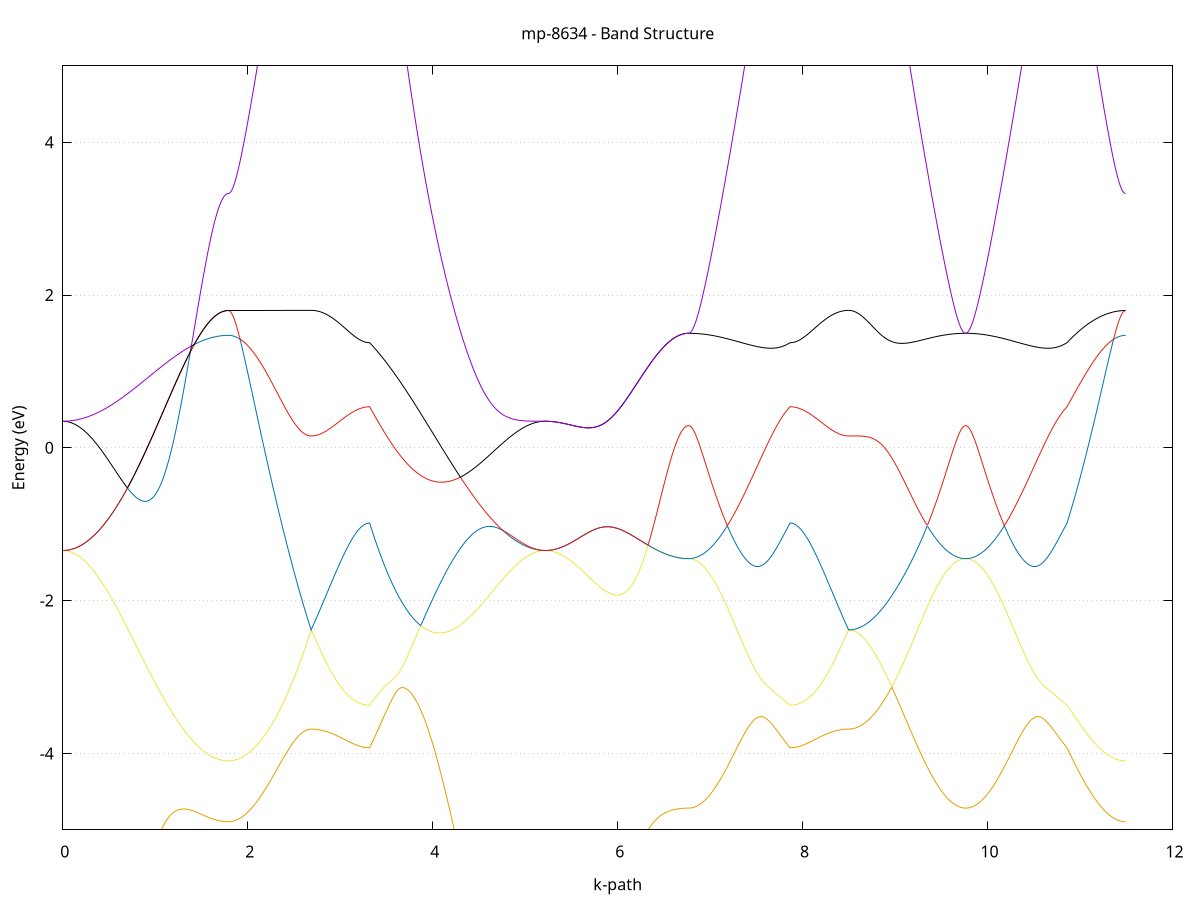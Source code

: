 set title 'mp-8634 - Band Structure'
set xlabel 'k-path'
set ylabel 'Energy (eV)'
set grid y
set yrange [-5:5]
set terminal png size 800,600
set output 'mp-8634_bands_gnuplot.png'
plot '-' using 1:2 with lines notitle, '-' using 1:2 with lines notitle, '-' using 1:2 with lines notitle, '-' using 1:2 with lines notitle, '-' using 1:2 with lines notitle, '-' using 1:2 with lines notitle, '-' using 1:2 with lines notitle, '-' using 1:2 with lines notitle, '-' using 1:2 with lines notitle, '-' using 1:2 with lines notitle, '-' using 1:2 with lines notitle, '-' using 1:2 with lines notitle, '-' using 1:2 with lines notitle, '-' using 1:2 with lines notitle, '-' using 1:2 with lines notitle, '-' using 1:2 with lines notitle
0.000000 -47.772895
0.009946 -47.772895
0.019893 -47.773095
0.029839 -47.773395
0.039785 -47.773795
0.049731 -47.774295
0.059678 -47.774895
0.069624 -47.775695
0.079570 -47.776595
0.089517 -47.777495
0.099463 -47.778595
0.109409 -47.779795
0.119355 -47.781195
0.129302 -47.782595
0.139248 -47.784095
0.149194 -47.785795
0.159140 -47.787595
0.169087 -47.789395
0.179033 -47.791395
0.188979 -47.793495
0.198926 -47.795695
0.208872 -47.797995
0.218818 -47.800495
0.228764 -47.802995
0.238711 -47.805595
0.248657 -47.808295
0.258603 -47.811195
0.268550 -47.814095
0.278496 -47.817095
0.288442 -47.820195
0.298388 -47.823495
0.308335 -47.826795
0.318281 -47.830195
0.328227 -47.833695
0.338173 -47.837295
0.348120 -47.840995
0.358066 -47.844795
0.368012 -47.848695
0.377959 -47.852595
0.387905 -47.856695
0.397851 -47.860795
0.407797 -47.864995
0.417744 -47.869295
0.427690 -47.873695
0.437636 -47.878195
0.447583 -47.882695
0.457529 -47.887295
0.467475 -47.891995
0.477421 -47.896695
0.487368 -47.901495
0.497314 -47.906395
0.507260 -47.911395
0.517206 -47.916395
0.527153 -47.921495
0.537099 -47.926695
0.547045 -47.931895
0.556992 -47.937095
0.566938 -47.942395
0.576884 -47.947795
0.586830 -47.953195
0.596777 -47.958695
0.606723 -47.964195
0.616669 -47.969795
0.626616 -47.975395
0.636562 -47.981095
0.646508 -47.986795
0.656454 -47.992495
0.666401 -47.998295
0.676347 -48.004095
0.686293 -48.009995
0.696240 -48.015795
0.706186 -48.021695
0.716132 -48.027695
0.726078 -48.033595
0.736025 -48.039595
0.745971 -48.045595
0.755917 -48.051595
0.765863 -48.057695
0.775810 -48.063695
0.785756 -48.069795
0.795702 -48.075895
0.805649 -48.081995
0.815595 -48.088095
0.825541 -48.094195
0.835487 -48.100295
0.845434 -48.106395
0.855380 -48.112495
0.865326 -48.118595
0.875273 -48.124695
0.885219 -48.130895
0.895165 -48.136995
0.905111 -48.142995
0.915058 -48.149095
0.925004 -48.155195
0.934950 -48.161195
0.944896 -48.167295
0.954843 -48.173295
0.964789 -48.179295
0.974735 -48.185295
0.984682 -48.191195
0.994628 -48.197095
1.004574 -48.202995
1.014520 -48.208895
1.024467 -48.214795
1.034413 -48.220595
1.044359 -48.226295
1.054306 -48.232095
1.064252 -48.237795
1.074198 -48.243495
1.084144 -48.249095
1.094091 -48.254695
1.104037 -48.260195
1.113983 -48.265695
1.123930 -48.271195
1.133876 -48.276595
1.143822 -48.281995
1.153768 -48.287295
1.163715 -48.292595
1.173661 -48.297795
1.183607 -48.302895
1.193553 -48.307995
1.203500 -48.313095
1.213446 -48.317995
1.223392 -48.322995
1.233339 -48.327795
1.243285 -48.332595
1.253231 -48.337395
1.263177 -48.341995
1.273124 -48.346595
1.283070 -48.351095
1.293016 -48.355595
1.302963 -48.359995
1.312909 -48.364295
1.322855 -48.368595
1.332801 -48.372695
1.342748 -48.376895
1.352694 -48.380795
1.362640 -48.384795
1.372586 -48.388695
1.382533 -48.392495
1.392479 -48.396195
1.402425 -48.399895
1.412372 -48.403395
1.422318 -48.406895
1.432264 -48.410295
1.442210 -48.413595
1.452157 -48.416795
1.462103 -48.419995
1.472049 -48.423095
1.481996 -48.425995
1.491942 -48.428895
1.501888 -48.431695
1.511834 -48.434395
1.521781 -48.437095
1.531727 -48.439595
1.541673 -48.441995
1.551619 -48.444395
1.561566 -48.446595
1.571512 -48.448795
1.581458 -48.450895
1.591405 -48.452895
1.601351 -48.454795
1.611297 -48.456495
1.621243 -48.458195
1.631190 -48.459795
1.641136 -48.461395
1.651082 -48.462795
1.661029 -48.464095
1.670975 -48.465295
1.680921 -48.466495
1.690867 -48.467495
1.700814 -48.468395
1.710760 -48.469195
1.720706 -48.469995
1.730653 -48.470595
1.740599 -48.471195
1.750545 -48.471595
1.760491 -48.471895
1.770438 -48.472195
1.780384 -48.472295
1.790330 -48.472395
1.790330 -48.472395
1.800276 -48.472295
1.810223 -48.472295
1.820169 -48.472095
1.830115 -48.471895
1.840062 -48.471595
1.850008 -48.471195
1.859954 -48.470795
1.869900 -48.470295
1.879847 -48.469795
1.889793 -48.469195
1.899739 -48.468495
1.909686 -48.467695
1.919632 -48.466895
1.929578 -48.466095
1.939524 -48.465095
1.949471 -48.464095
1.959417 -48.463095
1.969363 -48.461995
1.979310 -48.460795
1.989256 -48.459595
1.999202 -48.458295
2.009148 -48.456895
2.019095 -48.455495
2.029041 -48.453995
2.038987 -48.452495
2.048933 -48.450895
2.058880 -48.449195
2.068826 -48.447495
2.078772 -48.445695
2.088719 -48.443895
2.098665 -48.441995
2.108611 -48.440095
2.118557 -48.438095
2.128504 -48.435995
2.138450 -48.433895
2.148396 -48.431695
2.158343 -48.429495
2.168289 -48.427295
2.178235 -48.424895
2.188181 -48.422595
2.198128 -48.420195
2.208074 -48.417695
2.218020 -48.415195
2.227966 -48.412595
2.237913 -48.409995
2.247859 -48.407295
2.257805 -48.404595
2.267752 -48.401895
2.277698 -48.399095
2.287644 -48.396195
2.297590 -48.393395
2.307537 -48.390395
2.317483 -48.387495
2.327429 -48.384495
2.337376 -48.381395
2.347322 -48.378395
2.357268 -48.375295
2.367214 -48.372095
2.377161 -48.368895
2.387107 -48.365695
2.397053 -48.362395
2.406999 -48.359095
2.416946 -48.355795
2.426892 -48.352495
2.436838 -48.349095
2.446785 -48.345695
2.456731 -48.342195
2.466677 -48.338795
2.476623 -48.335295
2.486570 -48.331795
2.496516 -48.328195
2.506462 -48.324695
2.516409 -48.321095
2.526355 -48.317495
2.536301 -48.313795
2.546247 -48.310195
2.556194 -48.306495
2.566140 -48.302895
2.576086 -48.299195
2.586032 -48.295495
2.595979 -48.291795
2.605925 -48.287995
2.615871 -48.284295
2.625818 -48.280495
2.635764 -48.276795
2.645710 -48.272995
2.655656 -48.269295
2.665603 -48.265495
2.675549 -48.261695
2.685495 -48.257895
2.685495 -48.257895
2.695386 -48.260595
2.705276 -48.263195
2.715166 -48.265795
2.725056 -48.268295
2.734947 -48.270895
2.744837 -48.273395
2.754727 -48.275795
2.764617 -48.278295
2.774508 -48.280695
2.784398 -48.283095
2.794288 -48.285395
2.804179 -48.287695
2.814069 -48.289995
2.823959 -48.292295
2.833849 -48.294495
2.843740 -48.296595
2.853630 -48.298795
2.863520 -48.300895
2.873410 -48.302895
2.883301 -48.304995
2.893191 -48.306895
2.903081 -48.308895
2.912972 -48.310795
2.922862 -48.312695
2.932752 -48.314495
2.942642 -48.316295
2.952533 -48.317995
2.962423 -48.319795
2.972313 -48.321395
2.982203 -48.322995
2.992094 -48.324595
3.001984 -48.326095
3.011874 -48.327595
3.021764 -48.329095
3.031655 -48.330495
3.041545 -48.331895
3.051435 -48.333195
3.061326 -48.334495
3.071216 -48.335695
3.081106 -48.336895
3.090996 -48.337995
3.100887 -48.339095
3.110777 -48.340195
3.120667 -48.341195
3.130557 -48.342095
3.140448 -48.342995
3.150338 -48.343895
3.160228 -48.344695
3.170119 -48.345395
3.180009 -48.346095
3.189899 -48.346795
3.199789 -48.347395
3.209680 -48.347995
3.219570 -48.348495
3.229460 -48.348995
3.239350 -48.349395
3.249241 -48.349795
3.259131 -48.350095
3.269021 -48.350395
3.278912 -48.350595
3.288802 -48.350795
3.298692 -48.350895
3.308582 -48.350995
3.318473 -48.350995
3.318473 -48.350995
3.328467 -48.347395
3.338461 -48.343795
3.348456 -48.340195
3.358450 -48.336495
3.368444 -48.332795
3.378439 -48.329095
3.388433 -48.325295
3.398428 -48.321495
3.408422 -48.317595
3.418416 -48.313695
3.428411 -48.309795
3.438405 -48.305895
3.448400 -48.301895
3.458394 -48.297895
3.468388 -48.293895
3.478383 -48.289895
3.488377 -48.285795
3.498371 -48.281695
3.508366 -48.277595
3.518360 -48.273495
3.528355 -48.274695
3.538349 -48.277495
3.548343 -48.280295
3.558338 -48.282995
3.568332 -48.285595
3.578326 -48.288095
3.588321 -48.290495
3.598315 -48.292895
3.608310 -48.295195
3.618304 -48.297395
3.628298 -48.299495
3.638293 -48.301395
3.648287 -48.303395
3.658281 -48.305195
3.668276 -48.306895
3.678270 -48.308495
3.688265 -48.309995
3.698259 -48.311395
3.708253 -48.312695
3.718248 -48.313895
3.728242 -48.314995
3.738236 -48.315895
3.748231 -48.316795
3.758225 -48.317595
3.768220 -48.318195
3.778214 -48.318795
3.788208 -48.319195
3.798203 -48.319395
3.808197 -48.319595
3.818192 -48.319695
3.828186 -48.319595
3.838180 -48.319495
3.848175 -48.319195
3.858169 -48.318795
3.868163 -48.318195
3.878158 -48.317595
3.888152 -48.316795
3.898147 -48.315895
3.908141 -48.314895
3.918135 -48.313795
3.928130 -48.312495
3.938124 -48.311095
3.948118 -48.309595
3.958113 -48.307995
3.968107 -48.306295
3.978102 -48.304395
3.988096 -48.302395
3.998090 -48.300295
4.008085 -48.298095
4.018079 -48.295695
4.028073 -48.293195
4.038068 -48.290695
4.048062 -48.287995
4.058057 -48.285095
4.068051 -48.282195
4.078045 -48.279195
4.088040 -48.275995
4.098034 -48.272795
4.108029 -48.269395
4.118023 -48.265895
4.128017 -48.262295
4.138012 -48.258595
4.148006 -48.254795
4.158000 -48.250795
4.167995 -48.246795
4.177989 -48.242695
4.187984 -48.238495
4.197978 -48.234195
4.207972 -48.229795
4.217967 -48.225195
4.227961 -48.220695
4.237955 -48.215995
4.247950 -48.211195
4.257944 -48.206295
4.267939 -48.201395
4.277933 -48.196395
4.287927 -48.191295
4.297922 -48.186095
4.307916 -48.180795
4.317910 -48.175495
4.327905 -48.170095
4.337899 -48.164695
4.347894 -48.159095
4.357888 -48.153595
4.367882 -48.147895
4.377877 -48.142195
4.387871 -48.136495
4.397865 -48.130695
4.407860 -48.124795
4.417854 -48.118895
4.427849 -48.112995
4.437843 -48.106995
4.447837 -48.100995
4.457832 -48.094895
4.467826 -48.088895
4.477821 -48.082795
4.487815 -48.076595
4.497809 -48.070495
4.507804 -48.064295
4.517798 -48.058195
4.527792 -48.051995
4.537787 -48.045795
4.547781 -48.039595
4.557776 -48.033395
4.567770 -48.027195
4.577764 -48.020995
4.587759 -48.014795
4.597753 -48.008595
4.607747 -48.002495
4.617742 -47.996295
4.627736 -47.990195
4.637731 -47.984095
4.647725 -47.978095
4.657719 -47.971995
4.667714 -47.966095
4.677708 -47.960095
4.687702 -47.954195
4.697697 -47.948295
4.707691 -47.942495
4.717686 -47.936695
4.727680 -47.930995
4.737674 -47.925295
4.747669 -47.919695
4.757663 -47.914195
4.767657 -47.908695
4.777652 -47.903295
4.787646 -47.897995
4.797641 -47.892795
4.807635 -47.887595
4.817629 -47.882495
4.827624 -47.877495
4.837618 -47.872595
4.847613 -47.867795
4.857607 -47.862995
4.867601 -47.858395
4.877596 -47.853795
4.887590 -47.849395
4.897584 -47.845095
4.907579 -47.840795
4.917573 -47.836695
4.927568 -47.832695
4.937562 -47.828795
4.947556 -47.824995
4.957551 -47.821395
4.967545 -47.817795
4.977539 -47.814395
4.987534 -47.811095
4.997528 -47.807895
5.007523 -47.804895
5.017517 -47.801995
5.027511 -47.799195
5.037506 -47.796495
5.047500 -47.793995
5.057494 -47.791595
5.067489 -47.789395
5.077483 -47.787295
5.087478 -47.785295
5.097472 -47.783495
5.107466 -47.781795
5.117461 -47.780295
5.127455 -47.778895
5.137450 -47.777595
5.147444 -47.776495
5.157438 -47.775495
5.167433 -47.774695
5.177427 -47.773995
5.187421 -47.773495
5.197416 -47.773195
5.207410 -47.772895
5.217405 -47.772895
5.217405 -47.772895
5.227343 -47.772895
5.237282 -47.773195
5.247221 -47.773595
5.257160 -47.774095
5.267099 -47.774795
5.277038 -47.775695
5.286977 -47.776695
5.296916 -47.777895
5.306855 -47.779195
5.316794 -47.780695
5.326733 -47.782295
5.336672 -47.784095
5.346611 -47.786095
5.356549 -47.788195
5.366488 -47.790395
5.376427 -47.792795
5.386366 -47.795295
5.396305 -47.797995
5.406244 -47.800795
5.416183 -47.803795
5.426122 -47.806895
5.436061 -47.810195
5.446000 -47.813595
5.455939 -47.817195
5.465878 -47.820795
5.475816 -47.824595
5.485755 -47.828595
5.495694 -47.832695
5.505633 -47.836895
5.515572 -47.841195
5.525511 -47.845695
5.535450 -47.850295
5.545389 -47.854995
5.555328 -47.859795
5.565267 -47.864795
5.575206 -47.869795
5.585145 -47.874995
5.595083 -47.880295
5.605022 -47.885695
5.614961 -47.891195
5.624900 -47.896795
5.634839 -47.902595
5.644778 -47.908395
5.654717 -47.914295
5.664656 -47.920295
5.674595 -47.926395
5.684534 -47.932595
5.694473 -47.938895
5.704412 -47.945195
5.714351 -47.951695
5.724289 -47.958195
5.734228 -47.964795
5.744167 -47.971395
5.754106 -47.978195
5.764045 -47.984995
5.773984 -47.991895
5.783923 -47.998795
5.793862 -48.005795
5.803801 -48.012895
5.813740 -48.019995
5.823679 -48.027095
5.833618 -48.034295
5.843556 -48.041595
5.853495 -48.048795
5.863434 -48.056195
5.873373 -48.063495
5.883312 -48.070895
5.893251 -48.078295
5.903190 -48.085795
5.913129 -48.093195
5.923068 -48.100695
5.933007 -48.108195
5.942946 -48.115695
5.952885 -48.123295
5.962824 -48.130795
5.972762 -48.138295
5.982701 -48.145895
5.992640 -48.153395
6.002579 -48.160895
6.012518 -48.168395
6.022457 -48.175995
6.032396 -48.183495
6.042335 -48.190895
6.052274 -48.198395
6.062213 -48.205795
6.072152 -48.213195
6.082091 -48.220595
6.092029 -48.227995
6.101968 -48.235295
6.111907 -48.242595
6.121846 -48.249795
6.131785 -48.256995
6.141724 -48.264095
6.151663 -48.271195
6.161602 -48.278295
6.171541 -48.285195
6.181480 -48.292195
6.191419 -48.298995
6.201358 -48.305795
6.211296 -48.312595
6.221235 -48.319295
6.231174 -48.325895
6.241113 -48.332395
6.251052 -48.338795
6.260991 -48.345195
6.270930 -48.351495
6.280869 -48.357695
6.290808 -48.363895
6.300747 -48.369895
6.310686 -48.375895
6.320625 -48.381695
6.330564 -48.387495
6.340502 -48.393095
6.350441 -48.398695
6.360380 -48.404195
6.370319 -48.409495
6.380258 -48.414795
6.390197 -48.419895
6.400136 -48.424995
6.410075 -48.429895
6.420014 -48.434695
6.429953 -48.439395
6.439892 -48.443995
6.449831 -48.448395
6.459769 -48.452795
6.469708 -48.456995
6.479647 -48.461095
6.489586 -48.465095
6.499525 -48.468995
6.509464 -48.472695
6.519403 -48.476295
6.529342 -48.479795
6.539281 -48.483095
6.549220 -48.486295
6.559159 -48.489395
6.569098 -48.492295
6.579036 -48.495095
6.588975 -48.497795
6.598914 -48.500295
6.608853 -48.502695
6.618792 -48.504895
6.628731 -48.506995
6.638670 -48.508995
6.648609 -48.510795
6.658548 -48.512495
6.668487 -48.513995
6.678426 -48.515395
6.688365 -48.516595
6.698304 -48.517695
6.708242 -48.518695
6.718181 -48.519495
6.728120 -48.520095
6.738059 -48.520595
6.747998 -48.520995
6.757937 -48.521195
6.767876 -48.521195
6.767876 -48.521195
6.777843 -48.521195
6.787810 -48.521095
6.797776 -48.520995
6.807743 -48.520795
6.817710 -48.520595
6.827677 -48.520295
6.837644 -48.519895
6.847610 -48.519495
6.857577 -48.518995
6.867544 -48.518395
6.877511 -48.517895
6.887478 -48.517195
6.897444 -48.516495
6.907411 -48.515695
6.917378 -48.514895
6.927345 -48.513995
6.937312 -48.513095
6.947279 -48.512095
6.957245 -48.511095
6.967212 -48.509995
6.977179 -48.508795
6.987146 -48.507595
6.997113 -48.506395
7.007079 -48.505095
7.017046 -48.503695
7.027013 -48.502295
7.036980 -48.500795
7.046947 -48.499295
7.056913 -48.497695
7.066880 -48.496095
7.076847 -48.494495
7.086814 -48.492695
7.096781 -48.490995
7.106747 -48.489195
7.116714 -48.487295
7.126681 -48.485395
7.136648 -48.483395
7.146615 -48.481395
7.156581 -48.479395
7.166548 -48.477295
7.176515 -48.475195
7.186482 -48.472995
7.196449 -48.470795
7.206416 -48.468495
7.216382 -48.466195
7.226349 -48.463795
7.236316 -48.461495
7.246283 -48.458995
7.256250 -48.456595
7.266216 -48.454095
7.276183 -48.451495
7.286150 -48.448995
7.296117 -48.446395
7.306084 -48.443695
7.316050 -48.441095
7.326017 -48.438395
7.335984 -48.435695
7.345951 -48.432895
7.355918 -48.430095
7.365884 -48.427295
7.375851 -48.424495
7.385818 -48.421695
7.395785 -48.418795
7.405752 -48.415895
7.415718 -48.412995
7.425685 -48.410095
7.435652 -48.407195
7.445619 -48.404195
7.455586 -48.401295
7.465553 -48.398295
7.475519 -48.395395
7.485486 -48.392395
7.495453 -48.389495
7.505420 -48.386495
7.515387 -48.383595
7.525353 -48.380695
7.535320 -48.377795
7.545287 -48.374895
7.555254 -48.372095
7.565221 -48.369295
7.575187 -48.366495
7.585154 -48.363795
7.595121 -48.361195
7.605088 -48.358595
7.615055 -48.356095
7.625021 -48.353695
7.634988 -48.351395
7.644955 -48.349095
7.654922 -48.347095
7.664889 -48.345195
7.674855 -48.343395
7.684822 -48.341795
7.694789 -48.340395
7.704756 -48.339295
7.714723 -48.338295
7.724690 -48.337595
7.734656 -48.337095
7.744623 -48.336895
7.754590 -48.336895
7.764557 -48.337195
7.774524 -48.337695
7.784490 -48.338495
7.794457 -48.339395
7.804424 -48.340595
7.814391 -48.341995
7.824358 -48.343595
7.834324 -48.345195
7.844291 -48.347095
7.854258 -48.348995
7.864225 -48.350995
7.864225 -48.350995
7.874115 -48.350995
7.884005 -48.350895
7.893896 -48.350795
7.903786 -48.350595
7.913676 -48.350395
7.923566 -48.350095
7.933457 -48.349795
7.943347 -48.349395
7.953237 -48.348995
7.963128 -48.348495
7.973018 -48.347995
7.982908 -48.347395
7.992798 -48.346795
8.002689 -48.346095
8.012579 -48.345395
8.022469 -48.344695
8.032359 -48.343895
8.042250 -48.342995
8.052140 -48.342095
8.062030 -48.341195
8.071920 -48.340195
8.081811 -48.339095
8.091701 -48.337995
8.101591 -48.336895
8.111482 -48.335695
8.121372 -48.334495
8.131262 -48.333195
8.141152 -48.331895
8.151043 -48.330495
8.160933 -48.329095
8.170823 -48.327595
8.180713 -48.326095
8.190604 -48.324595
8.200494 -48.322995
8.210384 -48.321395
8.220275 -48.319795
8.230165 -48.317995
8.240055 -48.316295
8.249945 -48.314495
8.259836 -48.312695
8.269726 -48.310795
8.279616 -48.308895
8.289506 -48.306895
8.299397 -48.304995
8.309287 -48.302895
8.319177 -48.300895
8.329068 -48.298795
8.338958 -48.296595
8.348848 -48.294495
8.358738 -48.292295
8.368629 -48.289995
8.378519 -48.287695
8.388409 -48.285395
8.398299 -48.283095
8.408190 -48.280695
8.418080 -48.278295
8.427970 -48.275795
8.437861 -48.273395
8.447751 -48.270895
8.457641 -48.268295
8.467531 -48.265795
8.477422 -48.263195
8.487312 -48.260595
8.497202 -48.257895
8.497202 -48.257895
8.507170 -48.257995
8.517138 -48.258195
8.527107 -48.258595
8.537075 -48.259095
8.547043 -48.259795
8.557011 -48.260595
8.566979 -48.261595
8.576947 -48.262695
8.586915 -48.263995
8.596884 -48.265295
8.606852 -48.266795
8.616820 -48.268395
8.626788 -48.270195
8.636756 -48.271995
8.646724 -48.273895
8.656692 -48.275995
8.666661 -48.278095
8.676629 -48.280295
8.686597 -48.282695
8.696565 -48.284995
8.706533 -48.287495
8.716501 -48.289995
8.726470 -48.292595
8.736438 -48.295295
8.746406 -48.297995
8.756374 -48.300795
8.766342 -48.303595
8.776310 -48.306395
8.786278 -48.309395
8.796247 -48.312295
8.806215 -48.315295
8.816183 -48.318295
8.826151 -48.321295
8.836119 -48.324395
8.846087 -48.327495
8.856055 -48.330595
8.866024 -48.333695
8.875992 -48.336895
8.885960 -48.339995
8.895928 -48.343195
8.905896 -48.346395
8.915864 -48.349595
8.925832 -48.352795
8.935801 -48.355995
8.945769 -48.359195
8.955737 -48.362395
8.965705 -48.365595
8.975673 -48.368695
8.985641 -48.371895
8.995609 -48.375095
9.005578 -48.378295
9.015546 -48.381495
9.025514 -48.384595
9.035482 -48.387695
9.045450 -48.390895
9.055418 -48.393995
9.065386 -48.397095
9.075355 -48.400195
9.085323 -48.403195
9.095291 -48.406295
9.105259 -48.409295
9.115227 -48.412295
9.125195 -48.415295
9.135164 -48.418195
9.145132 -48.421095
9.155100 -48.423995
9.165068 -48.426895
9.175036 -48.429795
9.185004 -48.432595
9.194972 -48.435395
9.204941 -48.438095
9.214909 -48.440895
9.224877 -48.443495
9.234845 -48.446195
9.244813 -48.448795
9.254781 -48.451395
9.264749 -48.453895
9.274718 -48.456495
9.284686 -48.458895
9.294654 -48.461395
9.304622 -48.463795
9.314590 -48.466095
9.324558 -48.468395
9.334526 -48.470695
9.344495 -48.472895
9.354463 -48.475095
9.364431 -48.477195
9.374399 -48.479295
9.384367 -48.481395
9.394335 -48.483395
9.404303 -48.485395
9.414272 -48.487295
9.424240 -48.489095
9.434208 -48.490895
9.444176 -48.492695
9.454144 -48.494395
9.464112 -48.496095
9.474081 -48.497695
9.484049 -48.499295
9.494017 -48.500795
9.503985 -48.502295
9.513953 -48.503695
9.523921 -48.505095
9.533889 -48.506395
9.543858 -48.507595
9.553826 -48.508795
9.563794 -48.509995
9.573762 -48.511095
9.583730 -48.512095
9.593698 -48.513095
9.603666 -48.513995
9.613635 -48.514895
9.623603 -48.515695
9.633571 -48.516495
9.643539 -48.517195
9.653507 -48.517795
9.663475 -48.518395
9.673443 -48.518995
9.683412 -48.519495
9.693380 -48.519895
9.703348 -48.520295
9.713316 -48.520595
9.723284 -48.520795
9.733252 -48.520995
9.743220 -48.521095
9.753189 -48.521195
9.763157 -48.521195
9.763157 -48.521195
9.773124 -48.521195
9.783090 -48.521095
9.793057 -48.520995
9.803024 -48.520795
9.812991 -48.520595
9.822958 -48.520295
9.832924 -48.519895
9.842891 -48.519495
9.852858 -48.518995
9.862825 -48.518395
9.872792 -48.517895
9.882758 -48.517195
9.892725 -48.516495
9.902692 -48.515695
9.912659 -48.514895
9.922626 -48.513995
9.932592 -48.513095
9.942559 -48.512095
9.952526 -48.511095
9.962493 -48.509995
9.972460 -48.508795
9.982427 -48.507595
9.992393 -48.506395
10.002360 -48.505095
10.012327 -48.503695
10.022294 -48.502295
10.032261 -48.500795
10.042227 -48.499295
10.052194 -48.497695
10.062161 -48.496095
10.072128 -48.494495
10.082095 -48.492695
10.092061 -48.490995
10.102028 -48.489195
10.111995 -48.487295
10.121962 -48.485395
10.131929 -48.483395
10.141895 -48.481395
10.151862 -48.479395
10.161829 -48.477295
10.171796 -48.475195
10.181763 -48.472995
10.191730 -48.470795
10.201696 -48.468495
10.211663 -48.466195
10.221630 -48.463795
10.231597 -48.461495
10.241564 -48.458995
10.251530 -48.456595
10.261497 -48.454095
10.271464 -48.451495
10.281431 -48.448995
10.291398 -48.446395
10.301364 -48.443695
10.311331 -48.441095
10.321298 -48.438395
10.331265 -48.435695
10.341232 -48.432895
10.351198 -48.430095
10.361165 -48.427295
10.371132 -48.424495
10.381099 -48.421695
10.391066 -48.418795
10.401032 -48.415895
10.410999 -48.412995
10.420966 -48.410095
10.430933 -48.407195
10.440900 -48.404195
10.450866 -48.401295
10.460833 -48.398295
10.470800 -48.395395
10.480767 -48.392395
10.490734 -48.389495
10.500701 -48.386495
10.510667 -48.383595
10.520634 -48.380695
10.530601 -48.377795
10.540568 -48.374895
10.550535 -48.372095
10.560501 -48.369295
10.570468 -48.366495
10.580435 -48.363795
10.590402 -48.361195
10.600369 -48.358595
10.610335 -48.356095
10.620302 -48.353695
10.630269 -48.351395
10.640236 -48.349095
10.650203 -48.347095
10.660169 -48.345195
10.670136 -48.343395
10.680103 -48.341795
10.690070 -48.340395
10.700037 -48.339295
10.710004 -48.338295
10.719970 -48.337595
10.729937 -48.337095
10.739904 -48.336895
10.749871 -48.336895
10.759838 -48.337195
10.769804 -48.337695
10.779771 -48.338495
10.789738 -48.339395
10.799705 -48.340595
10.809672 -48.341995
10.819638 -48.343595
10.829605 -48.345195
10.839572 -48.347095
10.849539 -48.348995
10.859506 -48.350995
10.859506 -48.350995
10.869396 -48.354495
10.879286 -48.357895
10.889176 -48.361295
10.899067 -48.364695
10.908957 -48.367995
10.918847 -48.371295
10.928738 -48.374595
10.938628 -48.377795
10.948518 -48.380895
10.958408 -48.383995
10.968299 -48.387095
10.978189 -48.390095
10.988079 -48.393095
10.997969 -48.395995
11.007860 -48.398895
11.017750 -48.401795
11.027640 -48.404595
11.037530 -48.407295
11.047421 -48.409995
11.057311 -48.412595
11.067201 -48.415195
11.077092 -48.417795
11.086982 -48.420295
11.096872 -48.422695
11.106762 -48.425095
11.116653 -48.427395
11.126543 -48.429695
11.136433 -48.431895
11.146323 -48.434095
11.156214 -48.436195
11.166104 -48.438195
11.175994 -48.440195
11.185885 -48.442195
11.195775 -48.444095
11.205665 -48.445895
11.215555 -48.447695
11.225446 -48.449395
11.235336 -48.450995
11.245226 -48.452595
11.255116 -48.454095
11.265007 -48.455595
11.274897 -48.456995
11.284787 -48.458395
11.294678 -48.459695
11.304568 -48.460895
11.314458 -48.462095
11.324348 -48.463195
11.334239 -48.464195
11.344129 -48.465195
11.354019 -48.466095
11.363909 -48.466995
11.373800 -48.467795
11.383690 -48.468495
11.393580 -48.469195
11.403471 -48.469795
11.413361 -48.470295
11.423251 -48.470795
11.433141 -48.471195
11.443032 -48.471595
11.452922 -48.471895
11.462812 -48.472095
11.472702 -48.472295
11.482593 -48.472295
11.492483 -48.472395
e
0.000000 -47.772895
0.009946 -47.772895
0.019893 -47.772895
0.029839 -47.772995
0.039785 -47.773195
0.049731 -47.773395
0.059678 -47.773595
0.069624 -47.773895
0.079570 -47.774195
0.089517 -47.774495
0.099463 -47.774895
0.109409 -47.775295
0.119355 -47.775795
0.129302 -47.776295
0.139248 -47.776895
0.149194 -47.777495
0.159140 -47.778095
0.169087 -47.778795
0.179033 -47.779495
0.188979 -47.780195
0.198926 -47.780995
0.208872 -47.781795
0.218818 -47.782695
0.228764 -47.783595
0.238711 -47.784495
0.248657 -47.785495
0.258603 -47.786495
0.268550 -47.787495
0.278496 -47.788595
0.288442 -47.789695
0.298388 -47.790895
0.308335 -47.792095
0.318281 -47.793295
0.328227 -47.794595
0.338173 -47.795895
0.348120 -47.797195
0.358066 -47.798595
0.368012 -47.799895
0.377959 -47.801395
0.387905 -47.802795
0.397851 -47.804295
0.407797 -47.805795
0.417744 -47.807395
0.427690 -47.808995
0.437636 -47.810595
0.447583 -47.812195
0.457529 -47.813895
0.467475 -47.815595
0.477421 -47.817295
0.487368 -47.819095
0.497314 -47.820795
0.507260 -47.822595
0.517206 -47.824495
0.527153 -47.826295
0.537099 -47.828195
0.547045 -47.830095
0.556992 -47.831995
0.566938 -47.833995
0.576884 -47.835995
0.586830 -47.837895
0.596777 -47.839995
0.606723 -47.841995
0.616669 -47.843995
0.626616 -47.846095
0.636562 -47.848195
0.646508 -47.850295
0.656454 -47.852395
0.666401 -47.854595
0.676347 -47.856695
0.686293 -47.858895
0.696240 -47.861095
0.706186 -47.863295
0.716132 -47.865495
0.726078 -47.867695
0.736025 -47.869995
0.745971 -47.872195
0.755917 -47.874495
0.765863 -47.876695
0.775810 -47.878995
0.785756 -47.881295
0.795702 -47.883595
0.805649 -47.885895
0.815595 -47.888195
0.825541 -47.890495
0.835487 -47.892795
0.845434 -47.895095
0.855380 -47.897395
0.865326 -47.899695
0.875273 -47.902095
0.885219 -47.904395
0.895165 -47.906695
0.905111 -47.908995
0.915058 -47.911295
0.925004 -47.913695
0.934950 -47.915995
0.944896 -47.918295
0.954843 -47.920595
0.964789 -47.922895
0.974735 -47.925195
0.984682 -47.927495
0.994628 -47.929795
1.004574 -47.932095
1.014520 -47.934295
1.024467 -47.936595
1.034413 -47.938795
1.044359 -47.941095
1.054306 -47.943295
1.064252 -47.945495
1.074198 -47.947695
1.084144 -47.949895
1.094091 -47.952095
1.104037 -47.954295
1.113983 -47.956395
1.123930 -47.958595
1.133876 -47.960695
1.143822 -47.962795
1.153768 -47.964895
1.163715 -47.966995
1.173661 -47.968995
1.183607 -47.970995
1.193553 -47.973095
1.203500 -47.974995
1.213446 -47.976995
1.223392 -47.978995
1.233339 -47.980895
1.243285 -47.982795
1.253231 -47.984695
1.263177 -47.986495
1.273124 -47.988295
1.283070 -47.990195
1.293016 -47.991895
1.302963 -47.993695
1.312909 -47.995395
1.322855 -47.997095
1.332801 -47.998795
1.342748 -48.000395
1.352694 -48.001995
1.362640 -48.003595
1.372586 -48.005195
1.382533 -48.006695
1.392479 -48.008195
1.402425 -48.009695
1.412372 -48.011095
1.422318 -48.012495
1.432264 -48.013895
1.442210 -48.015195
1.452157 -48.016495
1.462103 -48.017795
1.472049 -48.018995
1.481996 -48.020195
1.491942 -48.021395
1.501888 -48.022595
1.511834 -48.023695
1.521781 -48.024695
1.531727 -48.025695
1.541673 -48.026695
1.551619 -48.027695
1.561566 -48.028595
1.571512 -48.029495
1.581458 -48.030295
1.591405 -48.031095
1.601351 -48.031895
1.611297 -48.032595
1.621243 -48.033295
1.631190 -48.033995
1.641136 -48.034595
1.651082 -48.035195
1.661029 -48.035695
1.670975 -48.036195
1.680921 -48.036695
1.690867 -48.037095
1.700814 -48.037495
1.710760 -48.037795
1.720706 -48.038095
1.730653 -48.038395
1.740599 -48.038595
1.750545 -48.038795
1.760491 -48.038895
1.770438 -48.038995
1.780384 -48.039095
1.790330 -48.039095
1.790330 -48.039095
1.800276 -48.039095
1.810223 -48.039195
1.820169 -48.039395
1.830115 -48.039595
1.840062 -48.039895
1.850008 -48.040295
1.859954 -48.040795
1.869900 -48.041295
1.879847 -48.041795
1.889793 -48.042495
1.899739 -48.043195
1.909686 -48.043895
1.919632 -48.044795
1.929578 -48.045695
1.939524 -48.046595
1.949471 -48.047695
1.959417 -48.048795
1.969363 -48.049895
1.979310 -48.051095
1.989256 -48.052395
1.999202 -48.053795
2.009148 -48.055195
2.019095 -48.056695
2.029041 -48.058195
2.038987 -48.059795
2.048933 -48.061495
2.058880 -48.063195
2.068826 -48.064995
2.078772 -48.066795
2.088719 -48.068695
2.098665 -48.070595
2.108611 -48.072695
2.118557 -48.074695
2.128504 -48.076795
2.138450 -48.078995
2.148396 -48.081195
2.158343 -48.083495
2.168289 -48.085895
2.178235 -48.088295
2.188181 -48.090695
2.198128 -48.093195
2.208074 -48.095695
2.218020 -48.098295
2.227966 -48.100995
2.237913 -48.103695
2.247859 -48.106395
2.257805 -48.109195
2.267752 -48.111995
2.277698 -48.114895
2.287644 -48.117795
2.297590 -48.120695
2.307537 -48.123695
2.317483 -48.126795
2.327429 -48.129795
2.337376 -48.132995
2.347322 -48.136095
2.357268 -48.139295
2.367214 -48.142495
2.377161 -48.145795
2.387107 -48.149095
2.397053 -48.152395
2.406999 -48.155795
2.416946 -48.159095
2.426892 -48.162595
2.436838 -48.165995
2.446785 -48.169395
2.456731 -48.172895
2.466677 -48.176495
2.476623 -48.179995
2.486570 -48.183595
2.496516 -48.187195
2.506462 -48.190795
2.516409 -48.194395
2.526355 -48.197995
2.536301 -48.201695
2.546247 -48.205395
2.556194 -48.209095
2.566140 -48.212795
2.576086 -48.216495
2.586032 -48.220195
2.595979 -48.223995
2.605925 -48.227695
2.615871 -48.231495
2.625818 -48.235295
2.635764 -48.238995
2.645710 -48.242795
2.655656 -48.246595
2.665603 -48.250395
2.675549 -48.254095
2.685495 -48.257895
2.685495 -48.257895
2.695386 -48.255295
2.705276 -48.252695
2.715166 -48.250195
2.725056 -48.247695
2.734947 -48.245295
2.744837 -48.242895
2.754727 -48.240595
2.764617 -48.238395
2.774508 -48.236195
2.784398 -48.234095
2.794288 -48.232095
2.804179 -48.230195
2.814069 -48.228295
2.823959 -48.226595
2.833849 -48.224895
2.843740 -48.223195
2.853630 -48.221695
2.863520 -48.220195
2.873410 -48.218795
2.883301 -48.217495
2.893191 -48.216295
2.903081 -48.215095
2.912972 -48.213995
2.922862 -48.212995
2.932752 -48.212095
2.942642 -48.211195
2.952533 -48.210395
2.962423 -48.209595
2.972313 -48.208895
2.982203 -48.208195
2.992094 -48.207595
3.001984 -48.207095
3.011874 -48.206595
3.021764 -48.206095
3.031655 -48.205695
3.041545 -48.205295
3.051435 -48.204995
3.061326 -48.204695
3.071216 -48.204395
3.081106 -48.204095
3.090996 -48.203895
3.100887 -48.203695
3.110777 -48.203495
3.120667 -48.203295
3.130557 -48.203195
3.140448 -48.203095
3.150338 -48.202995
3.160228 -48.202895
3.170119 -48.202795
3.180009 -48.202695
3.189899 -48.202695
3.199789 -48.202595
3.209680 -48.202595
3.219570 -48.202495
3.229460 -48.202495
3.239350 -48.202495
3.249241 -48.202395
3.259131 -48.202395
3.269021 -48.202395
3.278912 -48.202395
3.288802 -48.202395
3.298692 -48.202395
3.308582 -48.202395
3.318473 -48.202395
3.318473 -48.202395
3.328467 -48.206195
3.338461 -48.209995
3.348456 -48.213695
3.358450 -48.217495
3.368444 -48.221195
3.378439 -48.224895
3.388433 -48.228495
3.398428 -48.232095
3.408422 -48.235695
3.418416 -48.239195
3.428411 -48.242695
3.438405 -48.246195
3.448400 -48.249595
3.458394 -48.252895
3.468388 -48.256195
3.478383 -48.259395
3.488377 -48.262595
3.498371 -48.265695
3.508366 -48.268795
3.518360 -48.271795
3.528355 -48.269295
3.538349 -48.265095
3.548343 -48.260895
3.558338 -48.256695
3.568332 -48.252395
3.578326 -48.248095
3.588321 -48.243895
3.598315 -48.239595
3.608310 -48.235195
3.618304 -48.230895
3.628298 -48.226595
3.638293 -48.222195
3.648287 -48.217795
3.658281 -48.213495
3.668276 -48.209095
3.678270 -48.204695
3.688265 -48.200295
3.698259 -48.195795
3.708253 -48.191395
3.718248 -48.186995
3.728242 -48.182495
3.738236 -48.178095
3.748231 -48.173595
3.758225 -48.169195
3.768220 -48.164695
3.778214 -48.160295
3.788208 -48.155795
3.798203 -48.151395
3.808197 -48.146895
3.818192 -48.142495
3.828186 -48.137995
3.838180 -48.133595
3.848175 -48.129095
3.858169 -48.124695
3.868163 -48.120195
3.878158 -48.115795
3.888152 -48.111395
3.898147 -48.106995
3.908141 -48.102595
3.918135 -48.098195
3.928130 -48.093795
3.938124 -48.089495
3.948118 -48.085095
3.958113 -48.080695
3.968107 -48.076395
3.978102 -48.072095
3.988096 -48.067695
3.998090 -48.063395
4.008085 -48.059195
4.018079 -48.054895
4.028073 -48.050595
4.038068 -48.046395
4.048062 -48.042195
4.058057 -48.037995
4.068051 -48.033795
4.078045 -48.029595
4.088040 -48.025495
4.098034 -48.021395
4.108029 -48.017295
4.118023 -48.013195
4.128017 -48.009195
4.138012 -48.005095
4.148006 -48.001095
4.158000 -47.997095
4.167995 -47.993195
4.177989 -47.989195
4.187984 -47.985295
4.197978 -47.981395
4.207972 -47.977595
4.217967 -47.973795
4.227961 -47.969995
4.237955 -47.966195
4.247950 -47.962395
4.257944 -47.958695
4.267939 -47.954995
4.277933 -47.951395
4.287927 -47.947695
4.297922 -47.944095
4.307916 -47.940595
4.317910 -47.936995
4.327905 -47.933495
4.337899 -47.929995
4.347894 -47.926595
4.357888 -47.923195
4.367882 -47.919795
4.377877 -47.916495
4.387871 -47.913195
4.397865 -47.909895
4.407860 -47.906695
4.417854 -47.903495
4.427849 -47.900295
4.437843 -47.897095
4.447837 -47.893995
4.457832 -47.890995
4.467826 -47.887895
4.477821 -47.884995
4.487815 -47.881995
4.497809 -47.879095
4.507804 -47.876195
4.517798 -47.873295
4.527792 -47.870495
4.537787 -47.867795
4.547781 -47.864995
4.557776 -47.862295
4.567770 -47.859695
4.577764 -47.856995
4.587759 -47.854495
4.597753 -47.851895
4.607747 -47.849395
4.617742 -47.846895
4.627736 -47.844495
4.637731 -47.842095
4.647725 -47.839795
4.657719 -47.837495
4.667714 -47.835195
4.677708 -47.832995
4.687702 -47.830795
4.697697 -47.828595
4.707691 -47.826495
4.717686 -47.824395
4.727680 -47.822395
4.737674 -47.820395
4.747669 -47.818395
4.757663 -47.816495
4.767657 -47.814695
4.777652 -47.812795
4.787646 -47.810995
4.797641 -47.809295
4.807635 -47.807595
4.817629 -47.805895
4.827624 -47.804295
4.837618 -47.802695
4.847613 -47.801195
4.857607 -47.799695
4.867601 -47.798195
4.877596 -47.796795
4.887590 -47.795395
4.897584 -47.793995
4.907579 -47.792695
4.917573 -47.791495
4.927568 -47.790295
4.937562 -47.789095
4.947556 -47.787895
4.957551 -47.786795
4.967545 -47.785795
4.977539 -47.784795
4.987534 -47.783795
4.997528 -47.782895
5.007523 -47.781995
5.017517 -47.781095
5.027511 -47.780295
5.037506 -47.779595
5.047500 -47.778795
5.057494 -47.778195
5.067489 -47.777495
5.077483 -47.776895
5.087478 -47.776395
5.097472 -47.775895
5.107466 -47.775395
5.117461 -47.774895
5.127455 -47.774495
5.137450 -47.774195
5.147444 -47.773895
5.157438 -47.773595
5.167433 -47.773395
5.177427 -47.773195
5.187421 -47.772995
5.197416 -47.772895
5.207410 -47.772895
5.217405 -47.772895
5.217405 -47.772895
5.227343 -47.772895
5.237282 -47.772895
5.247221 -47.772895
5.257160 -47.772995
5.267099 -47.773095
5.277038 -47.773195
5.286977 -47.773395
5.296916 -47.773495
5.306855 -47.773695
5.316794 -47.773895
5.326733 -47.774095
5.336672 -47.774295
5.346611 -47.774495
5.356549 -47.774795
5.366488 -47.775095
5.376427 -47.775395
5.386366 -47.775795
5.396305 -47.776095
5.406244 -47.776495
5.416183 -47.776795
5.426122 -47.777195
5.436061 -47.777695
5.446000 -47.778095
5.455939 -47.778595
5.465878 -47.778995
5.475816 -47.779495
5.485755 -47.779995
5.495694 -47.780495
5.505633 -47.781095
5.515572 -47.781595
5.525511 -47.782195
5.535450 -47.782795
5.545389 -47.783395
5.555328 -47.783995
5.565267 -47.784695
5.575206 -47.785295
5.585145 -47.785995
5.595083 -47.786695
5.605022 -47.787395
5.614961 -47.788095
5.624900 -47.788795
5.634839 -47.789595
5.644778 -47.790295
5.654717 -47.791095
5.664656 -47.791895
5.674595 -47.792695
5.684534 -47.793495
5.694473 -47.794295
5.704412 -47.795095
5.714351 -47.795895
5.724289 -47.796795
5.734228 -47.797595
5.744167 -47.798495
5.754106 -47.799395
5.764045 -47.800195
5.773984 -47.801095
5.783923 -47.801995
5.793862 -47.802895
5.803801 -47.803895
5.813740 -47.804795
5.823679 -47.805695
5.833618 -47.806695
5.843556 -47.807595
5.853495 -47.808595
5.863434 -47.809495
5.873373 -47.810495
5.883312 -47.811395
5.893251 -47.812395
5.903190 -47.813395
5.913129 -47.814395
5.923068 -47.815295
5.933007 -47.816295
5.942946 -47.817295
5.952885 -47.818295
5.962824 -47.819295
5.972762 -47.820295
5.982701 -47.821295
5.992640 -47.822195
6.002579 -47.823195
6.012518 -47.824195
6.022457 -47.825195
6.032396 -47.826195
6.042335 -47.827195
6.052274 -47.828195
6.062213 -47.829095
6.072152 -47.830095
6.082091 -47.831095
6.092029 -47.832095
6.101968 -47.832995
6.111907 -47.833995
6.121846 -47.834895
6.131785 -47.835895
6.141724 -47.836795
6.151663 -47.837795
6.161602 -47.838695
6.171541 -47.839595
6.181480 -47.840495
6.191419 -47.841395
6.201358 -47.842295
6.211296 -47.843195
6.221235 -47.844095
6.231174 -47.844995
6.241113 -47.845895
6.251052 -47.846695
6.260991 -47.847595
6.270930 -47.848395
6.280869 -47.849195
6.290808 -47.849995
6.300747 -47.850895
6.310686 -47.851595
6.320625 -47.852395
6.330564 -47.853195
6.340502 -47.853895
6.350441 -47.854695
6.360380 -47.855395
6.370319 -47.856095
6.380258 -47.856795
6.390197 -47.857495
6.400136 -47.858195
6.410075 -47.858895
6.420014 -47.859495
6.429953 -47.860095
6.439892 -47.860695
6.449831 -47.861295
6.459769 -47.861895
6.469708 -47.862495
6.479647 -47.862995
6.489586 -47.863595
6.499525 -47.864095
6.509464 -47.864595
6.519403 -47.865095
6.529342 -47.865495
6.539281 -47.865995
6.549220 -47.866395
6.559159 -47.866795
6.569098 -47.867195
6.579036 -47.867595
6.588975 -47.867895
6.598914 -47.868295
6.608853 -47.868595
6.618792 -47.868895
6.628731 -47.869195
6.638670 -47.869395
6.648609 -47.869695
6.658548 -47.869895
6.668487 -47.870095
6.678426 -47.870295
6.688365 -47.870495
6.698304 -47.870595
6.708242 -47.870695
6.718181 -47.870795
6.728120 -47.870895
6.738059 -47.870995
6.747998 -47.870995
6.757937 -47.871095
6.767876 -47.871095
6.767876 -47.871095
6.777843 -47.871095
6.787810 -47.871295
6.797776 -47.871595
6.807743 -47.872095
6.817710 -47.872595
6.827677 -47.873295
6.837644 -47.874095
6.847610 -47.874995
6.857577 -47.875995
6.867544 -47.877095
6.877511 -47.878395
6.887478 -47.879695
6.897444 -47.881195
6.907411 -47.882795
6.917378 -47.884495
6.927345 -47.886395
6.937312 -47.888295
6.947279 -47.890395
6.957245 -47.892495
6.967212 -47.894795
6.977179 -47.897195
6.987146 -47.899695
6.997113 -47.902295
7.007079 -47.904995
7.017046 -47.907795
7.027013 -47.910695
7.036980 -47.913695
7.046947 -47.916795
7.056913 -47.919995
7.066880 -47.923295
7.076847 -47.926695
7.086814 -47.930195
7.096781 -47.933695
7.106747 -47.937395
7.116714 -47.941095
7.126681 -47.944895
7.136648 -47.948895
7.146615 -47.952795
7.156581 -47.956895
7.166548 -47.960995
7.176515 -47.965195
7.186482 -47.969495
7.196449 -47.973895
7.206416 -47.978295
7.216382 -47.982795
7.226349 -47.987295
7.236316 -47.991895
7.246283 -47.996595
7.256250 -48.001295
7.266216 -48.005995
7.276183 -48.010795
7.286150 -48.015695
7.296117 -48.020595
7.306084 -48.025495
7.316050 -48.030495
7.326017 -48.035495
7.335984 -48.040495
7.345951 -48.045495
7.355918 -48.050595
7.365884 -48.055695
7.375851 -48.060795
7.385818 -48.065995
7.395785 -48.071095
7.405752 -48.076295
7.415718 -48.081395
7.425685 -48.086595
7.435652 -48.091695
7.445619 -48.096895
7.455586 -48.101995
7.465553 -48.107095
7.475519 -48.112195
7.485486 -48.117195
7.495453 -48.122295
7.505420 -48.127295
7.515387 -48.132195
7.525353 -48.137095
7.535320 -48.141995
7.545287 -48.146695
7.555254 -48.151495
7.565221 -48.156095
7.575187 -48.160595
7.585154 -48.165095
7.595121 -48.169395
7.605088 -48.173695
7.615055 -48.177795
7.625021 -48.181695
7.634988 -48.185495
7.644955 -48.189195
7.654922 -48.192595
7.664889 -48.195895
7.674855 -48.198895
7.684822 -48.201695
7.694789 -48.204195
7.704756 -48.206495
7.714723 -48.208495
7.724690 -48.210195
7.734656 -48.211495
7.744623 -48.212595
7.754590 -48.213295
7.764557 -48.213695
7.774524 -48.213795
7.784490 -48.213495
7.794457 -48.212995
7.804424 -48.212195
7.814391 -48.211095
7.824358 -48.209795
7.834324 -48.208195
7.844291 -48.206395
7.854258 -48.204495
7.864225 -48.202395
7.864225 -48.202395
7.874115 -48.202395
7.884005 -48.202395
7.893896 -48.202395
7.903786 -48.202395
7.913676 -48.202395
7.923566 -48.202395
7.933457 -48.202395
7.943347 -48.202495
7.953237 -48.202495
7.963128 -48.202495
7.973018 -48.202595
7.982908 -48.202595
7.992798 -48.202695
8.002689 -48.202695
8.012579 -48.202795
8.022469 -48.202895
8.032359 -48.202995
8.042250 -48.203095
8.052140 -48.203195
8.062030 -48.203295
8.071920 -48.203495
8.081811 -48.203695
8.091701 -48.203895
8.101591 -48.204095
8.111482 -48.204395
8.121372 -48.204695
8.131262 -48.204995
8.141152 -48.205295
8.151043 -48.205695
8.160933 -48.206095
8.170823 -48.206595
8.180713 -48.207095
8.190604 -48.207595
8.200494 -48.208195
8.210384 -48.208895
8.220275 -48.209595
8.230165 -48.210395
8.240055 -48.211195
8.249945 -48.212095
8.259836 -48.212995
8.269726 -48.213995
8.279616 -48.215095
8.289506 -48.216295
8.299397 -48.217495
8.309287 -48.218795
8.319177 -48.220195
8.329068 -48.221695
8.338958 -48.223195
8.348848 -48.224895
8.358738 -48.226595
8.368629 -48.228295
8.378519 -48.230195
8.388409 -48.232095
8.398299 -48.234095
8.408190 -48.236195
8.418080 -48.238395
8.427970 -48.240595
8.437861 -48.242895
8.447751 -48.245295
8.457641 -48.247695
8.467531 -48.250195
8.477422 -48.252695
8.487312 -48.255295
8.497202 -48.257895
8.497202 -48.257895
8.507170 -48.257895
8.517138 -48.257695
8.527107 -48.257395
8.537075 -48.256995
8.547043 -48.256495
8.557011 -48.255795
8.566979 -48.255095
8.576947 -48.254195
8.586915 -48.253195
8.596884 -48.252195
8.606852 -48.250995
8.616820 -48.249595
8.626788 -48.248195
8.636756 -48.246695
8.646724 -48.244995
8.656692 -48.243295
8.666661 -48.241395
8.676629 -48.239395
8.686597 -48.237295
8.696565 -48.235195
8.706533 -48.232895
8.716501 -48.230495
8.726470 -48.227995
8.736438 -48.225395
8.746406 -48.222695
8.756374 -48.219895
8.766342 -48.217095
8.776310 -48.214095
8.786278 -48.211095
8.796247 -48.207895
8.806215 -48.204695
8.816183 -48.201395
8.826151 -48.197995
8.836119 -48.194495
8.846087 -48.190895
8.856055 -48.187295
8.866024 -48.183595
8.875992 -48.179795
8.885960 -48.175995
8.895928 -48.171995
8.905896 -48.167995
8.915864 -48.163995
8.925832 -48.159895
8.935801 -48.155695
8.945769 -48.151495
8.955737 -48.147195
8.965705 -48.142895
8.975673 -48.138495
8.985641 -48.133995
8.995609 -48.129595
9.005578 -48.125095
9.015546 -48.120495
9.025514 -48.115895
9.035482 -48.111295
9.045450 -48.106695
9.055418 -48.101995
9.065386 -48.097295
9.075355 -48.092595
9.085323 -48.087795
9.095291 -48.083095
9.105259 -48.078295
9.115227 -48.073495
9.125195 -48.068795
9.135164 -48.063995
9.145132 -48.059195
9.155100 -48.054395
9.165068 -48.049595
9.175036 -48.044895
9.185004 -48.040095
9.194972 -48.035395
9.204941 -48.030695
9.214909 -48.025995
9.224877 -48.021295
9.234845 -48.016595
9.244813 -48.011995
9.254781 -48.007395
9.264749 -48.002795
9.274718 -47.998295
9.284686 -47.993795
9.294654 -47.989295
9.304622 -47.984895
9.314590 -47.980595
9.324558 -47.976295
9.334526 -47.971995
9.344495 -47.967795
9.354463 -47.963695
9.364431 -47.959595
9.374399 -47.955595
9.384367 -47.951695
9.394335 -47.947795
9.404303 -47.943995
9.414272 -47.940295
9.424240 -47.936595
9.434208 -47.932995
9.444176 -47.929595
9.454144 -47.926095
9.464112 -47.922795
9.474081 -47.919595
9.484049 -47.916395
9.494017 -47.913395
9.503985 -47.910395
9.513953 -47.907595
9.523921 -47.904795
9.533889 -47.902095
9.543858 -47.899595
9.553826 -47.897095
9.563794 -47.894695
9.573762 -47.892495
9.583730 -47.890295
9.593698 -47.888295
9.603666 -47.886295
9.613635 -47.884495
9.623603 -47.882795
9.633571 -47.881195
9.643539 -47.879695
9.653507 -47.878395
9.663475 -47.877095
9.673443 -47.875995
9.683412 -47.874995
9.693380 -47.874095
9.703348 -47.873295
9.713316 -47.872595
9.723284 -47.872095
9.733252 -47.871595
9.743220 -47.871295
9.753189 -47.871095
9.763157 -47.871095
9.763157 -47.871095
9.773124 -47.871095
9.783090 -47.871295
9.793057 -47.871595
9.803024 -47.872095
9.812991 -47.872595
9.822958 -47.873295
9.832924 -47.874095
9.842891 -47.874995
9.852858 -47.875995
9.862825 -47.877095
9.872792 -47.878395
9.882758 -47.879695
9.892725 -47.881195
9.902692 -47.882795
9.912659 -47.884495
9.922626 -47.886395
9.932592 -47.888295
9.942559 -47.890395
9.952526 -47.892495
9.962493 -47.894795
9.972460 -47.897195
9.982427 -47.899695
9.992393 -47.902295
10.002360 -47.904995
10.012327 -47.907795
10.022294 -47.910695
10.032261 -47.913695
10.042227 -47.916795
10.052194 -47.919995
10.062161 -47.923295
10.072128 -47.926695
10.082095 -47.930195
10.092061 -47.933695
10.102028 -47.937395
10.111995 -47.941095
10.121962 -47.944895
10.131929 -47.948895
10.141895 -47.952795
10.151862 -47.956895
10.161829 -47.960995
10.171796 -47.965195
10.181763 -47.969495
10.191730 -47.973895
10.201696 -47.978295
10.211663 -47.982795
10.221630 -47.987295
10.231597 -47.991895
10.241564 -47.996595
10.251530 -48.001295
10.261497 -48.005995
10.271464 -48.010795
10.281431 -48.015695
10.291398 -48.020595
10.301364 -48.025495
10.311331 -48.030495
10.321298 -48.035495
10.331265 -48.040495
10.341232 -48.045495
10.351198 -48.050595
10.361165 -48.055695
10.371132 -48.060795
10.381099 -48.065995
10.391066 -48.071095
10.401032 -48.076295
10.410999 -48.081395
10.420966 -48.086595
10.430933 -48.091695
10.440900 -48.096895
10.450866 -48.101995
10.460833 -48.107095
10.470800 -48.112195
10.480767 -48.117195
10.490734 -48.122295
10.500701 -48.127295
10.510667 -48.132195
10.520634 -48.137095
10.530601 -48.141995
10.540568 -48.146695
10.550535 -48.151495
10.560501 -48.156095
10.570468 -48.160595
10.580435 -48.165095
10.590402 -48.169395
10.600369 -48.173695
10.610335 -48.177795
10.620302 -48.181695
10.630269 -48.185495
10.640236 -48.189195
10.650203 -48.192595
10.660169 -48.195895
10.670136 -48.198895
10.680103 -48.201695
10.690070 -48.204195
10.700037 -48.206495
10.710004 -48.208495
10.719970 -48.210195
10.729937 -48.211495
10.739904 -48.212595
10.749871 -48.213295
10.759838 -48.213695
10.769804 -48.213795
10.779771 -48.213495
10.789738 -48.212995
10.799705 -48.212195
10.809672 -48.211095
10.819638 -48.209795
10.829605 -48.208195
10.839572 -48.206395
10.849539 -48.204495
10.859506 -48.202395
10.859506 -48.202395
10.869396 -48.198595
10.879286 -48.194795
10.889176 -48.190995
10.899067 -48.187195
10.908957 -48.183395
10.918847 -48.179495
10.928738 -48.175695
10.938628 -48.171895
10.948518 -48.168095
10.958408 -48.164295
10.968299 -48.160495
10.978189 -48.156695
10.988079 -48.152995
10.997969 -48.149195
11.007860 -48.145495
11.017750 -48.141795
11.027640 -48.138195
11.037530 -48.134595
11.047421 -48.130995
11.057311 -48.127395
11.067201 -48.123895
11.077092 -48.120395
11.086982 -48.116995
11.096872 -48.113595
11.106762 -48.110295
11.116653 -48.106995
11.126543 -48.103795
11.136433 -48.100595
11.146323 -48.097495
11.156214 -48.094395
11.166104 -48.091395
11.175994 -48.088495
11.185885 -48.085595
11.195775 -48.082795
11.205665 -48.080095
11.215555 -48.077395
11.225446 -48.074895
11.235336 -48.072395
11.245226 -48.069895
11.255116 -48.067695
11.265007 -48.065395
11.274897 -48.063195
11.284787 -48.061095
11.294678 -48.059095
11.304568 -48.057195
11.314458 -48.055395
11.324348 -48.053695
11.334239 -48.051995
11.344129 -48.050495
11.354019 -48.048995
11.363909 -48.047695
11.373800 -48.046395
11.383690 -48.045295
11.393580 -48.044195
11.403471 -48.043195
11.413361 -48.042395
11.423251 -48.041595
11.433141 -48.040895
11.443032 -48.040395
11.452922 -48.039895
11.462812 -48.039595
11.472702 -48.039295
11.482593 -48.039195
11.492483 -48.039095
e
0.000000 -47.772895
0.009946 -47.772895
0.019893 -47.772895
0.029839 -47.772995
0.039785 -47.773195
0.049731 -47.773395
0.059678 -47.773595
0.069624 -47.773895
0.079570 -47.774195
0.089517 -47.774495
0.099463 -47.774895
0.109409 -47.775295
0.119355 -47.775795
0.129302 -47.776295
0.139248 -47.776895
0.149194 -47.777495
0.159140 -47.778095
0.169087 -47.778795
0.179033 -47.779495
0.188979 -47.780195
0.198926 -47.780995
0.208872 -47.781795
0.218818 -47.782695
0.228764 -47.783595
0.238711 -47.784495
0.248657 -47.785495
0.258603 -47.786495
0.268550 -47.787495
0.278496 -47.788595
0.288442 -47.789695
0.298388 -47.790895
0.308335 -47.792095
0.318281 -47.793295
0.328227 -47.794595
0.338173 -47.795895
0.348120 -47.797195
0.358066 -47.798495
0.368012 -47.799895
0.377959 -47.801395
0.387905 -47.802795
0.397851 -47.804295
0.407797 -47.805795
0.417744 -47.807395
0.427690 -47.808995
0.437636 -47.810595
0.447583 -47.812195
0.457529 -47.813895
0.467475 -47.815595
0.477421 -47.817295
0.487368 -47.819095
0.497314 -47.820795
0.507260 -47.822595
0.517206 -47.824495
0.527153 -47.826295
0.537099 -47.828195
0.547045 -47.830095
0.556992 -47.831995
0.566938 -47.833995
0.576884 -47.835895
0.586830 -47.837895
0.596777 -47.839995
0.606723 -47.841995
0.616669 -47.843995
0.626616 -47.846095
0.636562 -47.848195
0.646508 -47.850295
0.656454 -47.852395
0.666401 -47.854595
0.676347 -47.856695
0.686293 -47.858895
0.696240 -47.861095
0.706186 -47.863295
0.716132 -47.865495
0.726078 -47.867695
0.736025 -47.869995
0.745971 -47.872195
0.755917 -47.874495
0.765863 -47.876695
0.775810 -47.878995
0.785756 -47.881295
0.795702 -47.883595
0.805649 -47.885895
0.815595 -47.888195
0.825541 -47.890495
0.835487 -47.892795
0.845434 -47.895095
0.855380 -47.897395
0.865326 -47.899695
0.875273 -47.901995
0.885219 -47.904395
0.895165 -47.906695
0.905111 -47.908995
0.915058 -47.911295
0.925004 -47.913695
0.934950 -47.915995
0.944896 -47.918295
0.954843 -47.920595
0.964789 -47.922895
0.974735 -47.925195
0.984682 -47.927495
0.994628 -47.929795
1.004574 -47.932095
1.014520 -47.934295
1.024467 -47.936595
1.034413 -47.938795
1.044359 -47.941095
1.054306 -47.943295
1.064252 -47.945495
1.074198 -47.947695
1.084144 -47.949895
1.094091 -47.952095
1.104037 -47.954295
1.113983 -47.956395
1.123930 -47.958595
1.133876 -47.960695
1.143822 -47.962795
1.153768 -47.964895
1.163715 -47.966995
1.173661 -47.968995
1.183607 -47.970995
1.193553 -47.972995
1.203500 -47.974995
1.213446 -47.976995
1.223392 -47.978995
1.233339 -47.980895
1.243285 -47.982795
1.253231 -47.984695
1.263177 -47.986495
1.273124 -47.988295
1.283070 -47.990195
1.293016 -47.991895
1.302963 -47.993695
1.312909 -47.995395
1.322855 -47.997095
1.332801 -47.998795
1.342748 -48.000395
1.352694 -48.001995
1.362640 -48.003595
1.372586 -48.005195
1.382533 -48.006695
1.392479 -48.008195
1.402425 -48.009695
1.412372 -48.011095
1.422318 -48.012495
1.432264 -48.013895
1.442210 -48.015195
1.452157 -48.016495
1.462103 -48.017795
1.472049 -48.018995
1.481996 -48.020195
1.491942 -48.021395
1.501888 -48.022495
1.511834 -48.023695
1.521781 -48.024695
1.531727 -48.025695
1.541673 -48.026695
1.551619 -48.027695
1.561566 -48.028595
1.571512 -48.029495
1.581458 -48.030295
1.591405 -48.031095
1.601351 -48.031895
1.611297 -48.032595
1.621243 -48.033295
1.631190 -48.033995
1.641136 -48.034595
1.651082 -48.035195
1.661029 -48.035695
1.670975 -48.036195
1.680921 -48.036695
1.690867 -48.037095
1.700814 -48.037495
1.710760 -48.037795
1.720706 -48.038095
1.730653 -48.038395
1.740599 -48.038595
1.750545 -48.038795
1.760491 -48.038895
1.770438 -48.038995
1.780384 -48.039095
1.790330 -48.039095
1.790330 -48.039095
1.800276 -48.039095
1.810223 -48.039095
1.820169 -48.039095
1.830115 -48.039195
1.840062 -48.039195
1.850008 -48.039195
1.859954 -48.039195
1.869900 -48.039295
1.879847 -48.039295
1.889793 -48.039395
1.899739 -48.039395
1.909686 -48.039495
1.919632 -48.039595
1.929578 -48.039695
1.939524 -48.039695
1.949471 -48.039795
1.959417 -48.039895
1.969363 -48.039995
1.979310 -48.040095
1.989256 -48.040195
1.999202 -48.040395
2.009148 -48.040495
2.019095 -48.040595
2.029041 -48.040695
2.038987 -48.040795
2.048933 -48.040895
2.058880 -48.041095
2.068826 -48.041195
2.078772 -48.041395
2.088719 -48.041495
2.098665 -48.041695
2.108611 -48.041795
2.118557 -48.041995
2.128504 -48.042095
2.138450 -48.042295
2.148396 -48.042395
2.158343 -48.042595
2.168289 -48.042795
2.178235 -48.042995
2.188181 -48.043095
2.198128 -48.043295
2.208074 -48.043495
2.218020 -48.043595
2.227966 -48.043795
2.237913 -48.043995
2.247859 -48.044195
2.257805 -48.044295
2.267752 -48.044495
2.277698 -48.044695
2.287644 -48.044895
2.297590 -48.044995
2.307537 -48.045195
2.317483 -48.045395
2.327429 -48.045495
2.337376 -48.045695
2.347322 -48.045795
2.357268 -48.045995
2.367214 -48.046195
2.377161 -48.046295
2.387107 -48.046495
2.397053 -48.046595
2.406999 -48.046795
2.416946 -48.046895
2.426892 -48.046995
2.436838 -48.047195
2.446785 -48.047295
2.456731 -48.047395
2.466677 -48.047495
2.476623 -48.047695
2.486570 -48.047795
2.496516 -48.047895
2.506462 -48.047995
2.516409 -48.048095
2.526355 -48.048195
2.536301 -48.048295
2.546247 -48.048295
2.556194 -48.048395
2.566140 -48.048495
2.576086 -48.048495
2.586032 -48.048595
2.595979 -48.048595
2.605925 -48.048695
2.615871 -48.048695
2.625818 -48.048795
2.635764 -48.048795
2.645710 -48.048795
2.655656 -48.048895
2.665603 -48.048895
2.675549 -48.048895
2.685495 -48.048895
2.685495 -48.048895
2.695386 -48.048895
2.705276 -48.048795
2.715166 -48.048595
2.725056 -48.048295
2.734947 -48.047995
2.744837 -48.047695
2.754727 -48.047195
2.764617 -48.046695
2.774508 -48.046095
2.784398 -48.045395
2.794288 -48.044695
2.804179 -48.043795
2.814069 -48.042995
2.823959 -48.041995
2.833849 -48.040995
2.843740 -48.039895
2.853630 -48.038695
2.863520 -48.037495
2.873410 -48.036195
2.883301 -48.034895
2.893191 -48.033495
2.903081 -48.032095
2.912972 -48.030595
2.922862 -48.029095
2.932752 -48.027595
2.942642 -48.025995
2.952533 -48.024395
2.962423 -48.022795
2.972313 -48.021095
2.982203 -48.019495
2.992094 -48.017795
3.001984 -48.016195
3.011874 -48.014495
3.021764 -48.012795
3.031655 -48.011195
3.041545 -48.009595
3.051435 -48.007995
3.061326 -48.006395
3.071216 -48.004795
3.081106 -48.003295
3.090996 -48.001795
3.100887 -48.000395
3.110777 -47.998995
3.120667 -47.997595
3.130557 -47.996295
3.140448 -47.994995
3.150338 -47.993795
3.160228 -47.992595
3.170119 -47.991495
3.180009 -47.990495
3.189899 -47.989495
3.199789 -47.988595
3.209680 -47.987695
3.219570 -47.986995
3.229460 -47.986295
3.239350 -47.985595
3.249241 -47.985095
3.259131 -47.984595
3.269021 -47.984095
3.278912 -47.983795
3.288802 -47.983495
3.298692 -47.983295
3.308582 -47.983195
3.318473 -47.983195
3.318473 -47.983195
3.328467 -47.981595
3.338461 -47.979995
3.348456 -47.978395
3.358450 -47.976695
3.368444 -47.975095
3.378439 -47.973395
3.388433 -47.971695
3.398428 -47.969995
3.408422 -47.968295
3.418416 -47.966595
3.428411 -47.964895
3.438405 -47.963195
3.448400 -47.961495
3.458394 -47.959695
3.468388 -47.957995
3.478383 -47.956195
3.488377 -47.954395
3.498371 -47.952595
3.508366 -47.950895
3.518360 -47.949095
3.528355 -47.947295
3.538349 -47.945495
3.548343 -47.943695
3.558338 -47.941895
3.568332 -47.940095
3.578326 -47.938195
3.588321 -47.936395
3.598315 -47.934595
3.608310 -47.932795
3.618304 -47.930895
3.628298 -47.929095
3.638293 -47.927295
3.648287 -47.925495
3.658281 -47.923595
3.668276 -47.921795
3.678270 -47.919995
3.688265 -47.918095
3.698259 -47.916295
3.708253 -47.914495
3.718248 -47.912695
3.728242 -47.910895
3.738236 -47.908995
3.748231 -47.907195
3.758225 -47.905395
3.768220 -47.903595
3.778214 -47.901795
3.788208 -47.899995
3.798203 -47.898195
3.808197 -47.896495
3.818192 -47.894695
3.828186 -47.892895
3.838180 -47.891195
3.848175 -47.889395
3.858169 -47.887695
3.868163 -47.885895
3.878158 -47.884195
3.888152 -47.882495
3.898147 -47.880695
3.908141 -47.878995
3.918135 -47.877295
3.928130 -47.875695
3.938124 -47.873995
3.948118 -47.872295
3.958113 -47.870695
3.968107 -47.868995
3.978102 -47.867395
3.988096 -47.865795
3.998090 -47.864195
4.008085 -47.862595
4.018079 -47.860995
4.028073 -47.859395
4.038068 -47.857795
4.048062 -47.856295
4.058057 -47.854795
4.068051 -47.853195
4.078045 -47.851695
4.088040 -47.850195
4.098034 -47.848695
4.108029 -47.847295
4.118023 -47.845795
4.128017 -47.844395
4.138012 -47.842895
4.148006 -47.841495
4.158000 -47.840095
4.167995 -47.838695
4.177989 -47.837395
4.187984 -47.835995
4.197978 -47.834695
4.207972 -47.833295
4.217967 -47.831995
4.227961 -47.830695
4.237955 -47.829495
4.247950 -47.828195
4.257944 -47.826895
4.267939 -47.825695
4.277933 -47.824495
4.287927 -47.823295
4.297922 -47.822095
4.307916 -47.820895
4.317910 -47.819795
4.327905 -47.818595
4.337899 -47.817495
4.347894 -47.816395
4.357888 -47.815295
4.367882 -47.814195
4.377877 -47.813095
4.387871 -47.812095
4.397865 -47.811095
4.407860 -47.809995
4.417854 -47.808995
4.427849 -47.808095
4.437843 -47.807095
4.447837 -47.806095
4.457832 -47.805195
4.467826 -47.804295
4.477821 -47.803395
4.487815 -47.802495
4.497809 -47.801595
4.507804 -47.800695
4.517798 -47.799895
4.527792 -47.799095
4.537787 -47.798195
4.547781 -47.797395
4.557776 -47.796595
4.567770 -47.795895
4.577764 -47.795095
4.587759 -47.794395
4.597753 -47.793595
4.607747 -47.792895
4.617742 -47.792195
4.627736 -47.791495
4.637731 -47.790895
4.647725 -47.790195
4.657719 -47.789595
4.667714 -47.788895
4.677708 -47.788295
4.687702 -47.787695
4.697697 -47.787095
4.707691 -47.786595
4.717686 -47.785995
4.727680 -47.785495
4.737674 -47.784895
4.747669 -47.784395
4.757663 -47.783895
4.767657 -47.783395
4.777652 -47.782895
4.787646 -47.782395
4.797641 -47.781995
4.807635 -47.781495
4.817629 -47.781095
4.827624 -47.780695
4.837618 -47.780295
4.847613 -47.779895
4.857607 -47.779495
4.867601 -47.779095
4.877596 -47.778695
4.887590 -47.778395
4.897584 -47.778095
4.907579 -47.777695
4.917573 -47.777395
4.927568 -47.777095
4.937562 -47.776795
4.947556 -47.776495
4.957551 -47.776195
4.967545 -47.775995
4.977539 -47.775695
4.987534 -47.775495
4.997528 -47.775295
5.007523 -47.774995
5.017517 -47.774795
5.027511 -47.774595
5.037506 -47.774495
5.047500 -47.774295
5.057494 -47.774095
5.067489 -47.773995
5.077483 -47.773795
5.087478 -47.773695
5.097472 -47.773595
5.107466 -47.773495
5.117461 -47.773395
5.127455 -47.773295
5.137450 -47.773195
5.147444 -47.773095
5.157438 -47.772995
5.167433 -47.772995
5.177427 -47.772895
5.187421 -47.772895
5.197416 -47.772895
5.207410 -47.772895
5.217405 -47.772895
5.217405 -47.772895
5.227343 -47.772895
5.237282 -47.772895
5.247221 -47.772895
5.257160 -47.772995
5.267099 -47.773095
5.277038 -47.773195
5.286977 -47.773395
5.296916 -47.773495
5.306855 -47.773695
5.316794 -47.773895
5.326733 -47.774095
5.336672 -47.774295
5.346611 -47.774495
5.356549 -47.774795
5.366488 -47.775095
5.376427 -47.775395
5.386366 -47.775795
5.396305 -47.776095
5.406244 -47.776495
5.416183 -47.776795
5.426122 -47.777195
5.436061 -47.777695
5.446000 -47.778095
5.455939 -47.778595
5.465878 -47.778995
5.475816 -47.779495
5.485755 -47.779995
5.495694 -47.780495
5.505633 -47.781095
5.515572 -47.781595
5.525511 -47.782195
5.535450 -47.782795
5.545389 -47.783395
5.555328 -47.783995
5.565267 -47.784695
5.575206 -47.785295
5.585145 -47.785995
5.595083 -47.786695
5.605022 -47.787395
5.614961 -47.788095
5.624900 -47.788795
5.634839 -47.789595
5.644778 -47.790295
5.654717 -47.791095
5.664656 -47.791895
5.674595 -47.792695
5.684534 -47.793495
5.694473 -47.794295
5.704412 -47.795095
5.714351 -47.795895
5.724289 -47.796795
5.734228 -47.797595
5.744167 -47.798495
5.754106 -47.799395
5.764045 -47.800195
5.773984 -47.801095
5.783923 -47.801995
5.793862 -47.802895
5.803801 -47.803895
5.813740 -47.804795
5.823679 -47.805695
5.833618 -47.806695
5.843556 -47.807595
5.853495 -47.808595
5.863434 -47.809495
5.873373 -47.810495
5.883312 -47.811395
5.893251 -47.812395
5.903190 -47.813395
5.913129 -47.814395
5.923068 -47.815295
5.933007 -47.816295
5.942946 -47.817295
5.952885 -47.818295
5.962824 -47.819295
5.972762 -47.820295
5.982701 -47.821295
5.992640 -47.822195
6.002579 -47.823195
6.012518 -47.824195
6.022457 -47.825195
6.032396 -47.826195
6.042335 -47.827195
6.052274 -47.828195
6.062213 -47.829095
6.072152 -47.830095
6.082091 -47.831095
6.092029 -47.832095
6.101968 -47.832995
6.111907 -47.833995
6.121846 -47.834895
6.131785 -47.835895
6.141724 -47.836795
6.151663 -47.837795
6.161602 -47.838695
6.171541 -47.839595
6.181480 -47.840495
6.191419 -47.841395
6.201358 -47.842295
6.211296 -47.843195
6.221235 -47.844095
6.231174 -47.844995
6.241113 -47.845895
6.251052 -47.846695
6.260991 -47.847595
6.270930 -47.848395
6.280869 -47.849195
6.290808 -47.849995
6.300747 -47.850895
6.310686 -47.851595
6.320625 -47.852395
6.330564 -47.853195
6.340502 -47.853895
6.350441 -47.854695
6.360380 -47.855395
6.370319 -47.856095
6.380258 -47.856795
6.390197 -47.857495
6.400136 -47.858195
6.410075 -47.858895
6.420014 -47.859495
6.429953 -47.860095
6.439892 -47.860695
6.449831 -47.861295
6.459769 -47.861895
6.469708 -47.862495
6.479647 -47.862995
6.489586 -47.863595
6.499525 -47.864095
6.509464 -47.864595
6.519403 -47.865095
6.529342 -47.865495
6.539281 -47.865995
6.549220 -47.866395
6.559159 -47.866795
6.569098 -47.867195
6.579036 -47.867595
6.588975 -47.867895
6.598914 -47.868295
6.608853 -47.868595
6.618792 -47.868895
6.628731 -47.869195
6.638670 -47.869395
6.648609 -47.869695
6.658548 -47.869895
6.668487 -47.870095
6.678426 -47.870295
6.688365 -47.870495
6.698304 -47.870595
6.708242 -47.870695
6.718181 -47.870795
6.728120 -47.870895
6.738059 -47.870995
6.747998 -47.870995
6.757937 -47.871095
6.767876 -47.871095
6.767876 -47.871095
6.777843 -47.871095
6.787810 -47.871095
6.797776 -47.871195
6.807743 -47.871295
6.817710 -47.871495
6.827677 -47.871595
6.837644 -47.871895
6.847610 -47.872095
6.857577 -47.872395
6.867544 -47.872595
6.877511 -47.872995
6.887478 -47.873295
6.897444 -47.873695
6.907411 -47.874095
6.917378 -47.874595
6.927345 -47.874995
6.937312 -47.875495
6.947279 -47.876095
6.957245 -47.876595
6.967212 -47.877195
6.977179 -47.877895
6.987146 -47.878495
6.997113 -47.879195
7.007079 -47.879895
7.017046 -47.880595
7.027013 -47.881395
7.036980 -47.882095
7.046947 -47.882895
7.056913 -47.883795
7.066880 -47.884595
7.076847 -47.885495
7.086814 -47.886395
7.096781 -47.887295
7.106747 -47.888295
7.116714 -47.889295
7.126681 -47.890195
7.136648 -47.891295
7.146615 -47.892295
7.156581 -47.893395
7.166548 -47.894395
7.176515 -47.895495
7.186482 -47.896695
7.196449 -47.897795
7.206416 -47.898995
7.216382 -47.900095
7.226349 -47.901295
7.236316 -47.902495
7.246283 -47.903695
7.256250 -47.904995
7.266216 -47.906195
7.276183 -47.907495
7.286150 -47.908795
7.296117 -47.910095
7.306084 -47.911395
7.316050 -47.912695
7.326017 -47.913995
7.335984 -47.915395
7.345951 -47.916695
7.355918 -47.918095
7.365884 -47.919395
7.375851 -47.920795
7.385818 -47.922195
7.395785 -47.923595
7.405752 -47.924995
7.415718 -47.926295
7.425685 -47.927695
7.435652 -47.929095
7.445619 -47.930495
7.455586 -47.931995
7.465553 -47.933395
7.475519 -47.934795
7.485486 -47.936195
7.495453 -47.937595
7.505420 -47.938995
7.515387 -47.940395
7.525353 -47.941795
7.535320 -47.943195
7.545287 -47.944595
7.555254 -47.945995
7.565221 -47.947395
7.575187 -47.948795
7.585154 -47.950095
7.595121 -47.951495
7.605088 -47.952795
7.615055 -47.954195
7.625021 -47.955495
7.634988 -47.956895
7.644955 -47.958195
7.654922 -47.959495
7.664889 -47.960795
7.674855 -47.962095
7.684822 -47.963295
7.694789 -47.964595
7.704756 -47.965795
7.714723 -47.966995
7.724690 -47.968295
7.734656 -47.969395
7.744623 -47.970595
7.754590 -47.971795
7.764557 -47.972895
7.774524 -47.973995
7.784490 -47.975095
7.794457 -47.976195
7.804424 -47.977295
7.814391 -47.978295
7.824358 -47.979295
7.834324 -47.980295
7.844291 -47.981295
7.854258 -47.982295
7.864225 -47.983195
7.864225 -47.983195
7.874115 -47.983195
7.884005 -47.983295
7.893896 -47.983495
7.903786 -47.983795
7.913676 -47.984095
7.923566 -47.984595
7.933457 -47.985095
7.943347 -47.985595
7.953237 -47.986295
7.963128 -47.986995
7.973018 -47.987695
7.982908 -47.988595
7.992798 -47.989495
8.002689 -47.990495
8.012579 -47.991495
8.022469 -47.992595
8.032359 -47.993795
8.042250 -47.994995
8.052140 -47.996295
8.062030 -47.997595
8.071920 -47.998995
8.081811 -48.000395
8.091701 -48.001795
8.101591 -48.003295
8.111482 -48.004795
8.121372 -48.006395
8.131262 -48.007995
8.141152 -48.009595
8.151043 -48.011195
8.160933 -48.012795
8.170823 -48.014495
8.180713 -48.016195
8.190604 -48.017795
8.200494 -48.019495
8.210384 -48.021095
8.220275 -48.022795
8.230165 -48.024395
8.240055 -48.025995
8.249945 -48.027595
8.259836 -48.029095
8.269726 -48.030595
8.279616 -48.032095
8.289506 -48.033495
8.299397 -48.034895
8.309287 -48.036195
8.319177 -48.037495
8.329068 -48.038695
8.338958 -48.039895
8.348848 -48.040995
8.358738 -48.041995
8.368629 -48.042995
8.378519 -48.043795
8.388409 -48.044695
8.398299 -48.045395
8.408190 -48.046095
8.418080 -48.046695
8.427970 -48.047195
8.437861 -48.047695
8.447751 -48.047995
8.457641 -48.048295
8.467531 -48.048595
8.477422 -48.048795
8.487312 -48.048895
8.497202 -48.048895
8.497202 -48.048895
8.507170 -48.048795
8.517138 -48.048595
8.527107 -48.048295
8.537075 -48.047895
8.547043 -48.047295
8.557011 -48.046595
8.566979 -48.045795
8.576947 -48.044895
8.586915 -48.043895
8.596884 -48.042795
8.606852 -48.041595
8.616820 -48.040295
8.626788 -48.038895
8.636756 -48.037395
8.646724 -48.035795
8.656692 -48.034195
8.666661 -48.032395
8.676629 -48.030695
8.686597 -48.028795
8.696565 -48.026895
8.706533 -48.024995
8.716501 -48.022995
8.726470 -48.020995
8.736438 -48.018895
8.746406 -48.016795
8.756374 -48.014595
8.766342 -48.012495
8.776310 -48.010295
8.786278 -48.008095
8.796247 -48.005795
8.806215 -48.003595
8.816183 -48.001295
8.826151 -47.998995
8.836119 -47.996795
8.846087 -47.994495
8.856055 -47.992195
8.866024 -47.989895
8.875992 -47.987595
8.885960 -47.985295
8.895928 -47.982995
8.905896 -47.980695
8.915864 -47.978395
8.925832 -47.976095
8.935801 -47.973895
8.945769 -47.971595
8.955737 -47.969395
8.965705 -47.967195
8.975673 -47.964895
8.985641 -47.962695
8.995609 -47.960595
9.005578 -47.958395
9.015546 -47.956195
9.025514 -47.954095
9.035482 -47.951995
9.045450 -47.949895
9.055418 -47.947795
9.065386 -47.945795
9.075355 -47.943695
9.085323 -47.941695
9.095291 -47.939695
9.105259 -47.937695
9.115227 -47.935795
9.125195 -47.933895
9.135164 -47.931995
9.145132 -47.930095
9.155100 -47.928295
9.165068 -47.926495
9.175036 -47.924695
9.185004 -47.922895
9.194972 -47.921195
9.204941 -47.919495
9.214909 -47.917795
9.224877 -47.916095
9.234845 -47.914495
9.244813 -47.912895
9.254781 -47.911295
9.264749 -47.909795
9.274718 -47.908295
9.284686 -47.906795
9.294654 -47.905295
9.304622 -47.903895
9.314590 -47.902495
9.324558 -47.901095
9.334526 -47.899795
9.344495 -47.898495
9.354463 -47.897195
9.364431 -47.895895
9.374399 -47.894695
9.384367 -47.893495
9.394335 -47.892395
9.404303 -47.891195
9.414272 -47.890095
9.424240 -47.889095
9.434208 -47.887995
9.444176 -47.886995
9.454144 -47.885995
9.464112 -47.885095
9.474081 -47.884195
9.484049 -47.883295
9.494017 -47.882395
9.503985 -47.881595
9.513953 -47.880795
9.523921 -47.880095
9.533889 -47.879295
9.543858 -47.878595
9.553826 -47.877995
9.563794 -47.877295
9.573762 -47.876695
9.583730 -47.876095
9.593698 -47.875595
9.603666 -47.875095
9.613635 -47.874595
9.623603 -47.874095
9.633571 -47.873695
9.643539 -47.873295
9.653507 -47.872995
9.663475 -47.872595
9.673443 -47.872295
9.683412 -47.872095
9.693380 -47.871795
9.703348 -47.871595
9.713316 -47.871495
9.723284 -47.871295
9.733252 -47.871195
9.743220 -47.871095
9.753189 -47.871095
9.763157 -47.871095
9.763157 -47.871095
9.773124 -47.871095
9.783090 -47.871095
9.793057 -47.871195
9.803024 -47.871295
9.812991 -47.871495
9.822958 -47.871595
9.832924 -47.871895
9.842891 -47.872095
9.852858 -47.872395
9.862825 -47.872595
9.872792 -47.872995
9.882758 -47.873295
9.892725 -47.873695
9.902692 -47.874095
9.912659 -47.874595
9.922626 -47.874995
9.932592 -47.875495
9.942559 -47.876095
9.952526 -47.876595
9.962493 -47.877195
9.972460 -47.877895
9.982427 -47.878495
9.992393 -47.879195
10.002360 -47.879895
10.012327 -47.880595
10.022294 -47.881395
10.032261 -47.882095
10.042227 -47.882895
10.052194 -47.883795
10.062161 -47.884595
10.072128 -47.885495
10.082095 -47.886395
10.092061 -47.887295
10.102028 -47.888295
10.111995 -47.889295
10.121962 -47.890195
10.131929 -47.891295
10.141895 -47.892295
10.151862 -47.893395
10.161829 -47.894395
10.171796 -47.895495
10.181763 -47.896695
10.191730 -47.897795
10.201696 -47.898995
10.211663 -47.900095
10.221630 -47.901295
10.231597 -47.902495
10.241564 -47.903695
10.251530 -47.904995
10.261497 -47.906195
10.271464 -47.907495
10.281431 -47.908795
10.291398 -47.910095
10.301364 -47.911395
10.311331 -47.912695
10.321298 -47.913995
10.331265 -47.915395
10.341232 -47.916695
10.351198 -47.918095
10.361165 -47.919395
10.371132 -47.920795
10.381099 -47.922195
10.391066 -47.923595
10.401032 -47.924995
10.410999 -47.926295
10.420966 -47.927695
10.430933 -47.929095
10.440900 -47.930495
10.450866 -47.931995
10.460833 -47.933395
10.470800 -47.934795
10.480767 -47.936195
10.490734 -47.937595
10.500701 -47.938995
10.510667 -47.940395
10.520634 -47.941795
10.530601 -47.943195
10.540568 -47.944595
10.550535 -47.945995
10.560501 -47.947395
10.570468 -47.948795
10.580435 -47.950095
10.590402 -47.951495
10.600369 -47.952795
10.610335 -47.954195
10.620302 -47.955495
10.630269 -47.956895
10.640236 -47.958195
10.650203 -47.959495
10.660169 -47.960795
10.670136 -47.962095
10.680103 -47.963295
10.690070 -47.964595
10.700037 -47.965795
10.710004 -47.966995
10.719970 -47.968295
10.729937 -47.969395
10.739904 -47.970595
10.749871 -47.971795
10.759838 -47.972895
10.769804 -47.973995
10.779771 -47.975095
10.789738 -47.976195
10.799705 -47.977295
10.809672 -47.978295
10.819638 -47.979295
10.829605 -47.980295
10.839572 -47.981295
10.849539 -47.982295
10.859506 -47.983195
10.859506 -47.983195
10.869396 -47.984795
10.879286 -47.986295
10.889176 -47.987795
10.899067 -47.989395
10.908957 -47.990895
10.918847 -47.992295
10.928738 -47.993795
10.938628 -47.995295
10.948518 -47.996695
10.958408 -47.998095
10.968299 -47.999495
10.978189 -48.000895
10.988079 -48.002195
10.997969 -48.003595
11.007860 -48.004895
11.017750 -48.006195
11.027640 -48.007495
11.037530 -48.008795
11.047421 -48.009995
11.057311 -48.011195
11.067201 -48.012395
11.077092 -48.013595
11.086982 -48.014795
11.096872 -48.015895
11.106762 -48.016995
11.116653 -48.018095
11.126543 -48.019095
11.136433 -48.020095
11.146323 -48.021195
11.156214 -48.022095
11.166104 -48.023095
11.175994 -48.023995
11.185885 -48.024895
11.195775 -48.025795
11.205665 -48.026695
11.215555 -48.027495
11.225446 -48.028295
11.235336 -48.028995
11.245226 -48.029795
11.255116 -48.030495
11.265007 -48.031195
11.274897 -48.031895
11.284787 -48.032495
11.294678 -48.033095
11.304568 -48.033695
11.314458 -48.034195
11.324348 -48.034795
11.334239 -48.035295
11.344129 -48.035695
11.354019 -48.036195
11.363909 -48.036595
11.373800 -48.036895
11.383690 -48.037295
11.393580 -48.037595
11.403471 -48.037895
11.413361 -48.038095
11.423251 -48.038395
11.433141 -48.038595
11.443032 -48.038695
11.452922 -48.038895
11.462812 -48.038995
11.472702 -48.038995
11.482593 -48.039095
11.492483 -48.039095
e
0.000000 -8.470295
0.009946 -8.469895
0.019893 -8.468595
0.029839 -8.466395
0.039785 -8.463295
0.049731 -8.459395
0.059678 -8.454595
0.069624 -8.448895
0.079570 -8.442395
0.089517 -8.434995
0.099463 -8.426695
0.109409 -8.417495
0.119355 -8.407495
0.129302 -8.396695
0.139248 -8.384895
0.149194 -8.372295
0.159140 -8.358895
0.169087 -8.344595
0.179033 -8.329395
0.188979 -8.313495
0.198926 -8.296595
0.208872 -8.278995
0.218818 -8.260495
0.228764 -8.241195
0.238711 -8.220995
0.248657 -8.199995
0.258603 -8.178195
0.268550 -8.155595
0.278496 -8.132195
0.288442 -8.107995
0.298388 -8.082995
0.308335 -8.057195
0.318281 -8.030695
0.328227 -8.003295
0.338173 -7.975195
0.348120 -7.946395
0.358066 -7.916795
0.368012 -7.886395
0.377959 -7.855295
0.387905 -7.823495
0.397851 -7.790895
0.407797 -7.757695
0.417744 -7.723695
0.427690 -7.688995
0.437636 -7.653695
0.447583 -7.617695
0.457529 -7.581095
0.467475 -7.543795
0.477421 -7.505795
0.487368 -7.467295
0.497314 -7.428095
0.507260 -7.388395
0.517206 -7.347995
0.527153 -7.307095
0.537099 -7.265695
0.547045 -7.223695
0.556992 -7.181195
0.566938 -7.138095
0.576884 -7.094695
0.586830 -7.050695
0.596777 -7.006295
0.606723 -6.961495
0.616669 -6.916195
0.626616 -6.870595
0.636562 -6.824695
0.646508 -6.778395
0.656454 -6.731795
0.666401 -6.684895
0.676347 -6.637695
0.686293 -6.590295
0.696240 -6.542695
0.706186 -6.494995
0.716132 -6.447095
0.726078 -6.399095
0.736025 -6.350995
0.745971 -6.302895
0.755917 -6.254795
0.765863 -6.206695
0.775810 -6.158695
0.785756 -6.110795
0.795702 -6.062995
0.805649 -6.015495
0.815595 -5.968195
0.825541 -5.921195
0.835487 -5.874495
0.845434 -5.828095
0.855380 -5.782195
0.865326 -5.736795
0.875273 -5.691895
0.885219 -5.647595
0.895165 -5.603895
0.905111 -5.560895
0.915058 -5.518595
0.925004 -5.476995
0.934950 -5.436295
0.944896 -5.396495
0.954843 -5.357595
0.964789 -5.319695
0.974735 -5.282695
0.984682 -5.246895
0.994628 -5.212095
1.004574 -5.178395
1.014520 -5.145895
1.024467 -5.114595
1.034413 -5.084595
1.044359 -5.055795
1.054306 -5.028195
1.064252 -5.001995
1.074198 -4.976995
1.084144 -4.953295
1.094091 -4.930895
1.104037 -4.909895
1.113983 -4.890095
1.123930 -4.871595
1.133876 -4.854395
1.143822 -4.838495
1.153768 -4.823695
1.163715 -4.810195
1.173661 -4.797795
1.183607 -4.786595
1.193553 -4.776495
1.203500 -4.767495
1.213446 -4.759495
1.223392 -4.752495
1.233339 -4.746495
1.243285 -4.741395
1.253231 -4.737095
1.263177 -4.733695
1.273124 -4.731095
1.283070 -4.729195
1.293016 -4.728095
1.302963 -4.727595
1.312909 -4.727695
1.322855 -4.728395
1.332801 -4.729595
1.342748 -4.731395
1.352694 -4.733595
1.362640 -4.736195
1.372586 -4.739295
1.382533 -4.742595
1.392479 -4.746295
1.402425 -4.750295
1.412372 -4.754595
1.422318 -4.758995
1.432264 -4.763695
1.442210 -4.768495
1.452157 -4.773495
1.462103 -4.778495
1.472049 -4.783695
1.481996 -4.788895
1.491942 -4.794195
1.501888 -4.799495
1.511834 -4.804795
1.521781 -4.810095
1.531727 -4.815295
1.541673 -4.820495
1.551619 -4.825595
1.561566 -4.830595
1.571512 -4.835495
1.581458 -4.840295
1.591405 -4.844895
1.601351 -4.849395
1.611297 -4.853795
1.621243 -4.857895
1.631190 -4.861895
1.641136 -4.865695
1.651082 -4.869295
1.661029 -4.872695
1.670975 -4.875795
1.680921 -4.878695
1.690867 -4.881395
1.700814 -4.883895
1.710760 -4.886095
1.720706 -4.888095
1.730653 -4.889795
1.740599 -4.891295
1.750545 -4.892495
1.760491 -4.893395
1.770438 -4.893995
1.780384 -4.894495
1.790330 -4.894595
1.790330 -4.894595
1.800276 -4.894295
1.810223 -4.893395
1.820169 -4.891995
1.830115 -4.889995
1.840062 -4.887395
1.850008 -4.884295
1.859954 -4.880495
1.869900 -4.876295
1.879847 -4.871395
1.889793 -4.865995
1.899739 -4.859995
1.909686 -4.853495
1.919632 -4.846395
1.929578 -4.838795
1.939524 -4.830595
1.949471 -4.821895
1.959417 -4.812695
1.969363 -4.802895
1.979310 -4.792595
1.989256 -4.781795
1.999202 -4.770495
2.009148 -4.758695
2.019095 -4.746395
2.029041 -4.733595
2.038987 -4.720295
2.048933 -4.706595
2.058880 -4.692395
2.068826 -4.677795
2.078772 -4.662695
2.088719 -4.647195
2.098665 -4.631195
2.108611 -4.614895
2.118557 -4.598095
2.128504 -4.580995
2.138450 -4.563495
2.148396 -4.545695
2.158343 -4.527495
2.168289 -4.508995
2.178235 -4.490095
2.188181 -4.470995
2.198128 -4.451595
2.208074 -4.431895
2.218020 -4.411995
2.227966 -4.391895
2.237913 -4.371495
2.247859 -4.350995
2.257805 -4.330295
2.267752 -4.309395
2.277698 -4.288495
2.287644 -4.267395
2.297590 -4.246295
2.307537 -4.225095
2.317483 -4.203795
2.327429 -4.182595
2.337376 -4.161395
2.347322 -4.140195
2.357268 -4.119195
2.367214 -4.098195
2.377161 -4.077395
2.387107 -4.056695
2.397053 -4.036295
2.406999 -4.015995
2.416946 -3.996095
2.426892 -3.976495
2.436838 -3.957095
2.446785 -3.938195
2.456731 -3.919695
2.466677 -3.901595
2.476623 -3.883895
2.486570 -3.866795
2.496516 -3.850195
2.506462 -3.834295
2.516409 -3.818895
2.526355 -3.804195
2.536301 -3.790195
2.546247 -3.776895
2.556194 -3.764295
2.566140 -3.752495
2.576086 -3.741595
2.586032 -3.731495
2.595979 -3.722295
2.605925 -3.713895
2.615871 -3.706495
2.625818 -3.700095
2.635764 -3.694595
2.645710 -3.690095
2.655656 -3.686495
2.665603 -3.683995
2.675549 -3.682495
2.685495 -3.681995
2.685495 -3.681995
2.695386 -3.682095
2.705276 -3.682495
2.715166 -3.683095
2.725056 -3.683895
2.734947 -3.684995
2.744837 -3.686295
2.754727 -3.687795
2.764617 -3.689595
2.774508 -3.691595
2.784398 -3.693795
2.794288 -3.696295
2.804179 -3.698895
2.814069 -3.701795
2.823959 -3.704795
2.833849 -3.708095
2.843740 -3.711595
2.853630 -3.715295
2.863520 -3.719095
2.873410 -3.723195
2.883301 -3.727395
2.893191 -3.731795
2.903081 -3.736395
2.912972 -3.741095
2.922862 -3.746095
2.932752 -3.751095
2.942642 -3.756295
2.952533 -3.761695
2.962423 -3.767095
2.972313 -3.772695
2.982203 -3.778395
2.992094 -3.784195
3.001984 -3.790095
3.011874 -3.796095
3.021764 -3.802095
3.031655 -3.808095
3.041545 -3.814195
3.051435 -3.820395
3.061326 -3.826495
3.071216 -3.832595
3.081106 -3.838595
3.090996 -3.844595
3.100887 -3.850495
3.110777 -3.856295
3.120667 -3.862095
3.130557 -3.867595
3.140448 -3.873095
3.150338 -3.878295
3.160228 -3.883395
3.170119 -3.888195
3.180009 -3.892895
3.189899 -3.897295
3.199789 -3.901395
3.209680 -3.905295
3.219570 -3.908795
3.229460 -3.912095
3.239350 -3.915095
3.249241 -3.917695
3.259131 -3.919995
3.269021 -3.921995
3.278912 -3.923595
3.288802 -3.924895
3.298692 -3.925795
3.308582 -3.926395
3.318473 -3.926495
3.318473 -3.926495
3.328467 -3.900795
3.338461 -3.874895
3.348456 -3.848895
3.358450 -3.822695
3.368444 -3.796395
3.378439 -3.769995
3.388433 -3.743495
3.398428 -3.716895
3.408422 -3.690195
3.418416 -3.663395
3.428411 -3.636595
3.438405 -3.609695
3.448400 -3.582795
3.458394 -3.555895
3.468388 -3.528995
3.478383 -3.502095
3.488377 -3.475395
3.498371 -3.448695
3.508366 -3.422195
3.518360 -3.395895
3.528355 -3.369895
3.538349 -3.344295
3.548343 -3.319195
3.558338 -3.294695
3.568332 -3.271095
3.578326 -3.248495
3.588321 -3.227295
3.598315 -3.207795
3.608310 -3.190295
3.618304 -3.175095
3.628298 -3.162495
3.638293 -3.152695
3.648287 -3.145495
3.658281 -3.140895
3.668276 -3.138695
3.678270 -3.138695
3.688265 -3.140795
3.698259 -3.144595
3.708253 -3.150195
3.718248 -3.157395
3.728242 -3.166095
3.738236 -3.176195
3.748231 -3.187795
3.758225 -3.200695
3.768220 -3.214895
3.778214 -3.230495
3.788208 -3.247295
3.798203 -3.265295
3.808197 -3.284695
3.818192 -3.305195
3.828186 -3.326995
3.838180 -3.349995
3.848175 -3.374095
3.858169 -3.399395
3.868163 -3.425895
3.878158 -3.453495
3.888152 -3.482295
3.898147 -3.512095
3.908141 -3.542995
3.918135 -3.575095
3.928130 -3.608095
3.938124 -3.642195
3.948118 -3.677295
3.958113 -3.713395
3.968107 -3.750495
3.978102 -3.788495
3.988096 -3.827395
3.998090 -3.867295
4.008085 -3.907995
4.018079 -3.949495
4.028073 -3.991895
4.038068 -4.034995
4.048062 -4.078995
4.058057 -4.123595
4.068051 -4.168995
4.078045 -4.215095
4.088040 -4.261795
4.098034 -4.309095
4.108029 -4.357095
4.118023 -4.405595
4.128017 -4.454595
4.138012 -4.504195
4.148006 -4.554195
4.158000 -4.604695
4.167995 -4.655695
4.177989 -4.706995
4.187984 -4.758695
4.197978 -4.810695
4.207972 -4.863095
4.217967 -4.915695
4.227961 -4.968595
4.237955 -5.021795
4.247950 -5.075095
4.257944 -5.128595
4.267939 -5.182295
4.277933 -5.236195
4.287927 -5.290095
4.297922 -5.344095
4.307916 -5.398095
4.317910 -5.452195
4.327905 -5.506295
4.337899 -5.560395
4.347894 -5.614495
4.357888 -5.668495
4.367882 -5.722395
4.377877 -5.776195
4.387871 -5.829895
4.397865 -5.883495
4.407860 -5.936895
4.417854 -5.990095
4.427849 -6.043095
4.437843 -6.095895
4.447837 -6.148495
4.457832 -6.200795
4.467826 -6.252795
4.477821 -6.304595
4.487815 -6.355995
4.497809 -6.407095
4.507804 -6.457895
4.517798 -6.508295
4.527792 -6.558295
4.537787 -6.607895
4.547781 -6.657095
4.557776 -6.705895
4.567770 -6.754295
4.577764 -6.802195
4.587759 -6.849695
4.597753 -6.896695
4.607747 -6.943195
4.617742 -6.989195
4.627736 -7.034595
4.637731 -7.079595
4.647725 -7.123995
4.657719 -7.167795
4.667714 -7.211095
4.677708 -7.253795
4.687702 -7.295895
4.697697 -7.337495
4.707691 -7.378395
4.717686 -7.418695
4.727680 -7.458295
4.737674 -7.497295
4.747669 -7.535695
4.757663 -7.573395
4.767657 -7.610395
4.777652 -7.646795
4.787646 -7.682395
4.797641 -7.717395
4.807635 -7.751695
4.817629 -7.785195
4.827624 -7.817995
4.837618 -7.850095
4.847613 -7.881495
4.857607 -7.912095
4.867601 -7.941995
4.877596 -7.971095
4.887590 -7.999395
4.897584 -8.026895
4.907579 -8.053695
4.917573 -8.079695
4.927568 -8.104895
4.937562 -8.129295
4.947556 -8.152895
4.957551 -8.175695
4.967545 -8.197595
4.977539 -8.218795
4.987534 -8.239095
4.997528 -8.258595
5.007523 -8.277195
5.017517 -8.294995
5.027511 -8.311995
5.037506 -8.328095
5.047500 -8.343395
5.057494 -8.357795
5.067489 -8.371395
5.077483 -8.384095
5.087478 -8.395895
5.097472 -8.406895
5.107466 -8.416995
5.117461 -8.426295
5.127455 -8.434595
5.137450 -8.442095
5.147444 -8.448695
5.157438 -8.454395
5.167433 -8.459295
5.177427 -8.463295
5.187421 -8.466295
5.197416 -8.468495
5.207410 -8.469895
5.217405 -8.470295
5.217405 -8.470295
5.227343 -8.469895
5.237282 -8.468595
5.247221 -8.466395
5.257160 -8.463295
5.267099 -8.459395
5.277038 -8.454595
5.286977 -8.448895
5.296916 -8.442395
5.306855 -8.434995
5.316794 -8.426695
5.326733 -8.417595
5.336672 -8.407595
5.346611 -8.396795
5.356549 -8.385095
5.366488 -8.372495
5.376427 -8.359095
5.386366 -8.344795
5.396305 -8.329695
5.406244 -8.313795
5.416183 -8.296995
5.426122 -8.279395
5.436061 -8.260995
5.446000 -8.241695
5.455939 -8.221595
5.465878 -8.200795
5.475816 -8.179095
5.485755 -8.156595
5.495694 -8.133295
5.505633 -8.109195
5.515572 -8.084295
5.525511 -8.058695
5.535450 -8.032295
5.545389 -8.005095
5.555328 -7.977095
5.565267 -7.948495
5.575206 -7.919095
5.585145 -7.888895
5.595083 -7.858095
5.605022 -7.826495
5.614961 -7.794195
5.624900 -7.761295
5.634839 -7.727595
5.644778 -7.693295
5.654717 -7.658395
5.664656 -7.622695
5.674595 -7.586495
5.684534 -7.549595
5.694473 -7.512195
5.704412 -7.474095
5.714351 -7.435495
5.724289 -7.396195
5.734228 -7.356495
5.744167 -7.316195
5.754106 -7.275395
5.764045 -7.234095
5.773984 -7.192295
5.783923 -7.150095
5.793862 -7.107395
5.803801 -7.064395
5.813740 -7.020895
5.823679 -6.976995
5.833618 -6.932795
5.843556 -6.888195
5.853495 -6.843395
5.863434 -6.798195
5.873373 -6.752795
5.883312 -6.707195
5.893251 -6.661395
5.903190 -6.615395
5.913129 -6.569295
5.923068 -6.523095
5.933007 -6.476795
5.942946 -6.430495
5.952885 -6.384195
5.962824 -6.337895
5.972762 -6.291595
5.982701 -6.245495
5.992640 -6.199495
6.002579 -6.153695
6.012518 -6.108195
6.022457 -6.062895
6.032396 -6.017895
6.042335 -5.973195
6.052274 -5.928995
6.062213 -5.885195
6.072152 -5.841795
6.082091 -5.799095
6.092029 -5.756795
6.101968 -5.715195
6.111907 -5.674295
6.121846 -5.633995
6.131785 -5.594495
6.141724 -5.555695
6.151663 -5.517795
6.161602 -5.480695
6.171541 -5.444495
6.181480 -5.409195
6.191419 -5.374795
6.201358 -5.341495
6.211296 -5.309095
6.221235 -5.277695
6.231174 -5.247295
6.241113 -5.217995
6.251052 -5.189695
6.260991 -5.162495
6.270930 -5.136295
6.280869 -5.111095
6.290808 -5.087095
6.300747 -5.063995
6.310686 -5.041995
6.320625 -5.020995
6.330564 -5.000895
6.340502 -4.981895
6.350441 -4.963795
6.360380 -4.946595
6.370319 -4.930295
6.380258 -4.914995
6.390197 -4.900395
6.400136 -4.886695
6.410075 -4.873795
6.420014 -4.861595
6.429953 -4.850195
6.439892 -4.839395
6.449831 -4.829295
6.459769 -4.819895
6.469708 -4.811095
6.479647 -4.802895
6.489586 -4.795195
6.499525 -4.787995
6.509464 -4.781295
6.519403 -4.775095
6.529342 -4.769395
6.539281 -4.763995
6.549220 -4.759095
6.559159 -4.754495
6.569098 -4.750295
6.579036 -4.746395
6.588975 -4.742895
6.598914 -4.739595
6.608853 -4.736595
6.618792 -4.733895
6.628731 -4.731395
6.638670 -4.729095
6.648609 -4.727095
6.658548 -4.725295
6.668487 -4.723595
6.678426 -4.722195
6.688365 -4.720895
6.698304 -4.719795
6.708242 -4.718795
6.718181 -4.718095
6.728120 -4.717395
6.738059 -4.716895
6.747998 -4.716595
6.757937 -4.716395
6.767876 -4.716295
6.767876 -4.716295
6.777843 -4.715995
6.787810 -4.714895
6.797776 -4.713295
6.807743 -4.710895
6.817710 -4.707895
6.827677 -4.704095
6.837644 -4.699795
6.847610 -4.694695
6.857577 -4.688995
6.867544 -4.682595
6.877511 -4.675595
6.887478 -4.667895
6.897444 -4.659595
6.907411 -4.650595
6.917378 -4.640995
6.927345 -4.630795
6.937312 -4.619895
6.947279 -4.608395
6.957245 -4.596295
6.967212 -4.583595
6.977179 -4.570295
6.987146 -4.556395
6.997113 -4.541995
7.007079 -4.526895
7.017046 -4.511295
7.027013 -4.495195
7.036980 -4.478495
7.046947 -4.461295
7.056913 -4.443595
7.066880 -4.425395
7.076847 -4.406695
7.086814 -4.387495
7.096781 -4.367895
7.106747 -4.347895
7.116714 -4.327395
7.126681 -4.306495
7.136648 -4.285295
7.146615 -4.263595
7.156581 -4.241695
7.166548 -4.219395
7.176515 -4.196795
7.186482 -4.173995
7.196449 -4.150895
7.206416 -4.127495
7.216382 -4.103995
7.226349 -4.080295
7.236316 -4.056495
7.246283 -4.032595
7.256250 -4.008695
7.266216 -3.984695
7.276183 -3.960695
7.286150 -3.936695
7.296117 -3.912895
7.306084 -3.889195
7.316050 -3.865695
7.326017 -3.842395
7.335984 -3.819395
7.345951 -3.796695
7.355918 -3.774395
7.365884 -3.752595
7.375851 -3.731295
7.385818 -3.710595
7.395785 -3.690595
7.405752 -3.671195
7.415718 -3.652695
7.425685 -3.634995
7.435652 -3.618195
7.445619 -3.602495
7.455586 -3.587895
7.465553 -3.574495
7.475519 -3.562295
7.485486 -3.551495
7.495453 -3.542095
7.505420 -3.534095
7.515387 -3.527795
7.525353 -3.522995
7.535320 -3.519795
7.545287 -3.518295
7.555254 -3.518495
7.565221 -3.520395
7.575187 -3.523795
7.585154 -3.528795
7.595121 -3.535295
7.605088 -3.543195
7.615055 -3.552295
7.625021 -3.562695
7.634988 -3.573995
7.644955 -3.586295
7.654922 -3.599395
7.664889 -3.613195
7.674855 -3.627595
7.684822 -3.642495
7.694789 -3.657695
7.704756 -3.673295
7.714723 -3.689095
7.724690 -3.705195
7.734656 -3.721295
7.744623 -3.737495
7.754590 -3.753795
7.764557 -3.769995
7.774524 -3.786195
7.784490 -3.802395
7.794457 -3.818395
7.804424 -3.834395
7.814391 -3.850195
7.824358 -3.865795
7.834324 -3.881295
7.844291 -3.896595
7.854258 -3.911695
7.864225 -3.926495
7.864225 -3.926495
7.874115 -3.926395
7.884005 -3.925795
7.893896 -3.924895
7.903786 -3.923595
7.913676 -3.921995
7.923566 -3.919995
7.933457 -3.917695
7.943347 -3.915095
7.953237 -3.912095
7.963128 -3.908795
7.973018 -3.905295
7.982908 -3.901395
7.992798 -3.897295
8.002689 -3.892895
8.012579 -3.888195
8.022469 -3.883395
8.032359 -3.878295
8.042250 -3.873095
8.052140 -3.867595
8.062030 -3.862095
8.071920 -3.856295
8.081811 -3.850495
8.091701 -3.844595
8.101591 -3.838595
8.111482 -3.832595
8.121372 -3.826495
8.131262 -3.820395
8.141152 -3.814195
8.151043 -3.808095
8.160933 -3.802095
8.170823 -3.796095
8.180713 -3.790095
8.190604 -3.784195
8.200494 -3.778395
8.210384 -3.772695
8.220275 -3.767095
8.230165 -3.761695
8.240055 -3.756295
8.249945 -3.751095
8.259836 -3.746095
8.269726 -3.741095
8.279616 -3.736395
8.289506 -3.731795
8.299397 -3.727395
8.309287 -3.723195
8.319177 -3.719095
8.329068 -3.715295
8.338958 -3.711595
8.348848 -3.708095
8.358738 -3.704795
8.368629 -3.701795
8.378519 -3.698895
8.388409 -3.696295
8.398299 -3.693795
8.408190 -3.691595
8.418080 -3.689595
8.427970 -3.687795
8.437861 -3.686295
8.447751 -3.684995
8.457641 -3.683895
8.467531 -3.683095
8.477422 -3.682495
8.487312 -3.682095
8.497202 -3.681995
8.497202 -3.681995
8.507170 -3.681695
8.517138 -3.680895
8.527107 -3.679595
8.537075 -3.677795
8.547043 -3.675395
8.557011 -3.672595
8.566979 -3.669195
8.576947 -3.665295
8.586915 -3.660795
8.596884 -3.655895
8.606852 -3.650395
8.616820 -3.644495
8.626788 -3.637995
8.636756 -3.630995
8.646724 -3.623395
8.656692 -3.615395
8.666661 -3.606895
8.676629 -3.597795
8.686597 -3.588295
8.696565 -3.578195
8.706533 -3.567595
8.716501 -3.556595
8.726470 -3.544995
8.736438 -3.532895
8.746406 -3.520395
8.756374 -3.507395
8.766342 -3.493795
8.776310 -3.479795
8.786278 -3.465295
8.796247 -3.450395
8.806215 -3.434895
8.816183 -3.418995
8.826151 -3.402595
8.836119 -3.385695
8.846087 -3.368395
8.856055 -3.350695
8.866024 -3.332395
8.875992 -3.313795
8.885960 -3.294695
8.895928 -3.275095
8.905896 -3.255095
8.915864 -3.234695
8.925832 -3.213895
8.935801 -3.192695
8.945769 -3.170995
8.955737 -3.148995
8.965705 -3.134495
8.975673 -3.161395
8.985641 -3.188495
8.995609 -3.215795
9.005578 -3.243295
9.015546 -3.270895
9.025514 -3.298695
9.035482 -3.326595
9.045450 -3.354595
9.055418 -3.382695
9.065386 -3.410795
9.075355 -3.438995
9.085323 -3.467295
9.095291 -3.495595
9.105259 -3.523895
9.115227 -3.552295
9.125195 -3.580595
9.135164 -3.608795
9.145132 -3.637095
9.155100 -3.665195
9.165068 -3.693295
9.175036 -3.721295
9.185004 -3.749195
9.194972 -3.776895
9.204941 -3.804495
9.214909 -3.831995
9.224877 -3.859295
9.234845 -3.886395
9.244813 -3.913295
9.254781 -3.939995
9.264749 -3.966395
9.274718 -3.992595
9.284686 -4.018595
9.294654 -4.044195
9.304622 -4.069595
9.314590 -4.094595
9.324558 -4.119395
9.334526 -4.143795
9.344495 -4.167895
9.354463 -4.191595
9.364431 -4.214895
9.374399 -4.237795
9.384367 -4.260295
9.394335 -4.282495
9.404303 -4.304095
9.414272 -4.325395
9.424240 -4.346195
9.434208 -4.366495
9.444176 -4.386295
9.454144 -4.405695
9.464112 -4.424595
9.474081 -4.442895
9.484049 -4.460795
9.494017 -4.478095
9.503985 -4.494795
9.513953 -4.510995
9.523921 -4.526695
9.533889 -4.541795
9.543858 -4.556295
9.553826 -4.570195
9.563794 -4.583495
9.573762 -4.596195
9.583730 -4.608395
9.593698 -4.619895
9.603666 -4.630695
9.613635 -4.640995
9.623603 -4.650595
9.633571 -4.659595
9.643539 -4.667895
9.653507 -4.675595
9.663475 -4.682595
9.673443 -4.688995
9.683412 -4.694695
9.693380 -4.699795
9.703348 -4.704095
9.713316 -4.707795
9.723284 -4.710895
9.733252 -4.713195
9.743220 -4.714895
9.753189 -4.715995
9.763157 -4.716295
9.763157 -4.716295
9.773124 -4.715995
9.783090 -4.714895
9.793057 -4.713295
9.803024 -4.710895
9.812991 -4.707895
9.822958 -4.704095
9.832924 -4.699795
9.842891 -4.694695
9.852858 -4.688995
9.862825 -4.682595
9.872792 -4.675595
9.882758 -4.667895
9.892725 -4.659595
9.902692 -4.650595
9.912659 -4.640995
9.922626 -4.630795
9.932592 -4.619895
9.942559 -4.608395
9.952526 -4.596295
9.962493 -4.583595
9.972460 -4.570295
9.982427 -4.556395
9.992393 -4.541995
10.002360 -4.526895
10.012327 -4.511295
10.022294 -4.495195
10.032261 -4.478495
10.042227 -4.461295
10.052194 -4.443595
10.062161 -4.425395
10.072128 -4.406695
10.082095 -4.387495
10.092061 -4.367895
10.102028 -4.347895
10.111995 -4.327395
10.121962 -4.306495
10.131929 -4.285295
10.141895 -4.263595
10.151862 -4.241695
10.161829 -4.219395
10.171796 -4.196795
10.181763 -4.173995
10.191730 -4.150895
10.201696 -4.127495
10.211663 -4.103995
10.221630 -4.080295
10.231597 -4.056495
10.241564 -4.032595
10.251530 -4.008695
10.261497 -3.984695
10.271464 -3.960695
10.281431 -3.936695
10.291398 -3.912895
10.301364 -3.889195
10.311331 -3.865695
10.321298 -3.842395
10.331265 -3.819395
10.341232 -3.796695
10.351198 -3.774395
10.361165 -3.752595
10.371132 -3.731295
10.381099 -3.710595
10.391066 -3.690595
10.401032 -3.671195
10.410999 -3.652695
10.420966 -3.634995
10.430933 -3.618195
10.440900 -3.602495
10.450866 -3.587895
10.460833 -3.574495
10.470800 -3.562295
10.480767 -3.551495
10.490734 -3.542095
10.500701 -3.534095
10.510667 -3.527795
10.520634 -3.522995
10.530601 -3.519795
10.540568 -3.518295
10.550535 -3.518495
10.560501 -3.520395
10.570468 -3.523795
10.580435 -3.528795
10.590402 -3.535295
10.600369 -3.543195
10.610335 -3.552295
10.620302 -3.562695
10.630269 -3.573995
10.640236 -3.586295
10.650203 -3.599395
10.660169 -3.613195
10.670136 -3.627595
10.680103 -3.642495
10.690070 -3.657695
10.700037 -3.673295
10.710004 -3.689095
10.719970 -3.705195
10.729937 -3.721295
10.739904 -3.737495
10.749871 -3.753795
10.759838 -3.769995
10.769804 -3.786195
10.779771 -3.802395
10.789738 -3.818395
10.799705 -3.834395
10.809672 -3.850195
10.819638 -3.865795
10.829605 -3.881295
10.839572 -3.896595
10.849539 -3.911695
10.859506 -3.926495
10.859506 -3.926495
10.869396 -3.951895
10.879286 -3.976995
10.889176 -4.001995
10.899067 -4.026795
10.908957 -4.051395
10.918847 -4.075895
10.928738 -4.100095
10.938628 -4.124095
10.948518 -4.147895
10.958408 -4.171495
10.968299 -4.194895
10.978189 -4.217995
10.988079 -4.240895
10.997969 -4.263495
11.007860 -4.285895
11.017750 -4.307995
11.027640 -4.329795
11.037530 -4.351295
11.047421 -4.372495
11.057311 -4.393495
11.067201 -4.414095
11.077092 -4.434395
11.086982 -4.454395
11.096872 -4.473995
11.106762 -4.493295
11.116653 -4.512295
11.126543 -4.530895
11.136433 -4.549095
11.146323 -4.566895
11.156214 -4.584295
11.166104 -4.601395
11.175994 -4.617995
11.185885 -4.634295
11.195775 -4.650095
11.205665 -4.665395
11.215555 -4.680395
11.225446 -4.694895
11.235336 -4.708895
11.245226 -4.722495
11.255116 -4.735595
11.265007 -4.748195
11.274897 -4.760395
11.284787 -4.771995
11.294678 -4.783195
11.304568 -4.793895
11.314458 -4.803995
11.324348 -4.813695
11.334239 -4.822795
11.344129 -4.831395
11.354019 -4.839495
11.363909 -4.846995
11.373800 -4.853995
11.383690 -4.860395
11.393580 -4.866295
11.403471 -4.871695
11.413361 -4.876495
11.423251 -4.880695
11.433141 -4.884395
11.443032 -4.887495
11.452922 -4.889995
11.462812 -4.891995
11.472702 -4.893395
11.482593 -4.894295
11.492483 -4.894595
e
0.000000 -1.343895
0.009946 -1.344095
0.019893 -1.344895
0.029839 -1.346095
0.039785 -1.347795
0.049731 -1.350095
0.059678 -1.352795
0.069624 -1.355995
0.079570 -1.359795
0.089517 -1.363995
0.099463 -1.368695
0.109409 -1.373895
0.119355 -1.379495
0.129302 -1.385695
0.139248 -1.392295
0.149194 -1.399395
0.159140 -1.406995
0.169087 -1.414995
0.179033 -1.423495
0.188979 -1.432495
0.198926 -1.441895
0.208872 -1.451795
0.218818 -1.462095
0.228764 -1.472895
0.238711 -1.484095
0.248657 -1.495695
0.258603 -1.507695
0.268550 -1.520195
0.278496 -1.533095
0.288442 -1.546395
0.298388 -1.560095
0.308335 -1.574195
0.318281 -1.588595
0.328227 -1.603495
0.338173 -1.618695
0.348120 -1.634295
0.358066 -1.650295
0.368012 -1.666595
0.377959 -1.683295
0.387905 -1.700295
0.397851 -1.717695
0.407797 -1.735295
0.417744 -1.753295
0.427690 -1.771595
0.437636 -1.790195
0.447583 -1.809095
0.457529 -1.828295
0.467475 -1.847795
0.477421 -1.867495
0.487368 -1.887495
0.497314 -1.907695
0.507260 -1.928195
0.517206 -1.948995
0.527153 -1.969995
0.537099 -1.991095
0.547045 -2.012595
0.556992 -2.034195
0.566938 -2.055995
0.576884 -2.077995
0.586830 -2.100195
0.596777 -2.122495
0.606723 -2.144995
0.616669 -2.167695
0.626616 -2.190495
0.636562 -2.213495
0.646508 -2.236595
0.656454 -2.259795
0.666401 -2.283095
0.676347 -2.306495
0.686293 -2.330095
0.696240 -2.353695
0.706186 -2.377395
0.716132 -2.401195
0.726078 -2.424995
0.736025 -2.448995
0.745971 -2.472895
0.755917 -2.496895
0.765863 -2.520895
0.775810 -2.544995
0.785756 -2.569095
0.795702 -2.593195
0.805649 -2.617295
0.815595 -2.641395
0.825541 -2.665495
0.835487 -2.689495
0.845434 -2.713595
0.855380 -2.737595
0.865326 -2.761595
0.875273 -2.785495
0.885219 -2.809395
0.895165 -2.833195
0.905111 -2.856895
0.915058 -2.880595
0.925004 -2.904195
0.934950 -2.927695
0.944896 -2.951095
0.954843 -2.974395
0.964789 -2.997595
0.974735 -3.020695
0.984682 -3.043695
0.994628 -3.066495
1.004574 -3.089195
1.014520 -3.111795
1.024467 -3.134195
1.034413 -3.156495
1.044359 -3.178695
1.054306 -3.200595
1.064252 -3.222395
1.074198 -3.244095
1.084144 -3.265495
1.094091 -3.286795
1.104037 -3.307895
1.113983 -3.328795
1.123930 -3.349495
1.133876 -3.369995
1.143822 -3.390295
1.153768 -3.410395
1.163715 -3.430295
1.173661 -3.449895
1.183607 -3.469295
1.193553 -3.488495
1.203500 -3.507495
1.213446 -3.526195
1.223392 -3.544695
1.233339 -3.562895
1.243285 -3.580895
1.253231 -3.598595
1.263177 -3.616095
1.273124 -3.633295
1.283070 -3.650195
1.293016 -3.666895
1.302963 -3.683295
1.312909 -3.699395
1.322855 -3.715195
1.332801 -3.730795
1.342748 -3.745995
1.352694 -3.760995
1.362640 -3.775695
1.372586 -3.790095
1.382533 -3.804195
1.392479 -3.817995
1.402425 -3.831395
1.412372 -3.844595
1.422318 -3.857495
1.432264 -3.869995
1.442210 -3.882295
1.452157 -3.894195
1.462103 -3.905795
1.472049 -3.917095
1.481996 -3.927995
1.491942 -3.938595
1.501888 -3.948895
1.511834 -3.958895
1.521781 -3.968495
1.531727 -3.977795
1.541673 -3.986795
1.551619 -3.995395
1.561566 -4.003695
1.571512 -4.011695
1.581458 -4.019295
1.591405 -4.026495
1.601351 -4.033395
1.611297 -4.039995
1.621243 -4.046195
1.631190 -4.052095
1.641136 -4.057595
1.651082 -4.062795
1.661029 -4.067595
1.670975 -4.072095
1.680921 -4.076195
1.690867 -4.079895
1.700814 -4.083295
1.710760 -4.086395
1.720706 -4.088995
1.730653 -4.091395
1.740599 -4.093295
1.750545 -4.094995
1.760491 -4.096195
1.770438 -4.097095
1.780384 -4.097595
1.790330 -4.097795
1.790330 -4.097795
1.800276 -4.097595
1.810223 -4.096995
1.820169 -4.095895
1.830115 -4.094395
1.840062 -4.092495
1.850008 -4.090095
1.859954 -4.087295
1.869900 -4.084095
1.879847 -4.080395
1.889793 -4.076395
1.899739 -4.071895
1.909686 -4.066895
1.919632 -4.061595
1.929578 -4.055795
1.939524 -4.049495
1.949471 -4.042895
1.959417 -4.035795
1.969363 -4.028295
1.979310 -4.020395
1.989256 -4.011995
1.999202 -4.003195
2.009148 -3.993995
2.019095 -3.984395
2.029041 -3.974295
2.038987 -3.963795
2.048933 -3.952895
2.058880 -3.941495
2.068826 -3.929695
2.078772 -3.917495
2.088719 -3.904895
2.098665 -3.891795
2.108611 -3.878395
2.118557 -3.864495
2.128504 -3.850095
2.138450 -3.835395
2.148396 -3.820195
2.158343 -3.804595
2.168289 -3.788595
2.178235 -3.772095
2.188181 -3.755195
2.198128 -3.737895
2.208074 -3.720195
2.218020 -3.702095
2.227966 -3.683495
2.237913 -3.664495
2.247859 -3.645095
2.257805 -3.625295
2.267752 -3.605095
2.277698 -3.584395
2.287644 -3.563295
2.297590 -3.541795
2.307537 -3.519895
2.317483 -3.497595
2.327429 -3.474795
2.337376 -3.451695
2.347322 -3.428095
2.357268 -3.404095
2.367214 -3.379695
2.377161 -3.354895
2.387107 -3.329595
2.397053 -3.303995
2.406999 -3.277895
2.416946 -3.251395
2.426892 -3.224495
2.436838 -3.197195
2.446785 -3.169495
2.456731 -3.141395
2.466677 -3.112895
2.476623 -3.083895
2.486570 -3.054595
2.496516 -3.024895
2.506462 -2.994695
2.516409 -2.964195
2.526355 -2.933195
2.536301 -2.901795
2.546247 -2.870095
2.556194 -2.837895
2.566140 -2.805295
2.576086 -2.772395
2.586032 -2.738995
2.595979 -2.705195
2.605925 -2.671095
2.615871 -2.636495
2.625818 -2.601595
2.635764 -2.566195
2.645710 -2.530495
2.655656 -2.494395
2.665603 -2.457795
2.675549 -2.420895
2.685495 -2.383595
2.685495 -2.383595
2.695386 -2.409995
2.705276 -2.436395
2.715166 -2.462795
2.725056 -2.489095
2.734947 -2.515295
2.744837 -2.541495
2.754727 -2.567595
2.764617 -2.593595
2.774508 -2.619395
2.784398 -2.644995
2.794288 -2.670495
2.804179 -2.695695
2.814069 -2.720695
2.823959 -2.745395
2.833849 -2.769895
2.843740 -2.793995
2.853630 -2.817795
2.863520 -2.841295
2.873410 -2.864395
2.883301 -2.887095
2.893191 -2.909295
2.903081 -2.931195
2.912972 -2.952595
2.922862 -2.973595
2.932752 -2.993995
2.942642 -3.013995
2.952533 -3.033395
2.962423 -3.052395
2.972313 -3.070795
2.982203 -3.088595
2.992094 -3.105895
3.001984 -3.122595
3.011874 -3.138795
3.021764 -3.154395
3.031655 -3.169395
3.041545 -3.183795
3.051435 -3.197695
3.061326 -3.210895
3.071216 -3.223595
3.081106 -3.235695
3.090996 -3.247195
3.100887 -3.258195
3.110777 -3.268595
3.120667 -3.278395
3.130557 -3.287695
3.140448 -3.296495
3.150338 -3.304695
3.160228 -3.312395
3.170119 -3.319595
3.180009 -3.326295
3.189899 -3.332395
3.199789 -3.338095
3.209680 -3.343295
3.219570 -3.347995
3.229460 -3.352195
3.239350 -3.355995
3.249241 -3.359295
3.259131 -3.362195
3.269021 -3.364595
3.278912 -3.366595
3.288802 -3.368095
3.298692 -3.369195
3.308582 -3.369895
3.318473 -3.370095
3.318473 -3.370095
3.328467 -3.352895
3.338461 -3.335895
3.348456 -3.319195
3.358450 -3.302595
3.368444 -3.286295
3.378439 -3.270195
3.388433 -3.254395
3.398428 -3.238895
3.408422 -3.223795
3.418416 -3.208995
3.428411 -3.194495
3.438405 -3.180495
3.448400 -3.166795
3.458394 -3.153595
3.468388 -3.140695
3.478383 -3.128295
3.488377 -3.116395
3.498371 -3.104795
3.508366 -3.093695
3.518360 -3.082895
3.528355 -3.072495
3.538349 -3.062395
3.548343 -3.052395
3.558338 -3.042495
3.568332 -3.032595
3.578326 -3.022295
3.588321 -3.011495
3.598315 -2.999895
3.608310 -2.987095
3.618304 -2.972895
3.628298 -2.956995
3.638293 -2.939295
3.648287 -2.919895
3.658281 -2.898895
3.668276 -2.876495
3.678270 -2.852995
3.688265 -2.828495
3.698259 -2.803195
3.708253 -2.777295
3.718248 -2.750995
3.728242 -2.724195
3.738236 -2.697095
3.748231 -2.669795
3.758225 -2.642295
3.768220 -2.614595
3.778214 -2.586895
3.788208 -2.558995
3.798203 -2.531095
3.808197 -2.503195
3.818192 -2.475195
3.828186 -2.447195
3.838180 -2.419295
3.848175 -2.391395
3.858169 -2.363495
3.868163 -2.335695
3.878158 -2.334695
3.888152 -2.343795
3.898147 -2.352395
3.908141 -2.360495
3.918135 -2.368095
3.928130 -2.375195
3.938124 -2.381795
3.948118 -2.387895
3.958113 -2.393595
3.968107 -2.398695
3.978102 -2.403295
3.988096 -2.407495
3.998090 -2.411195
4.008085 -2.414395
4.018079 -2.417095
4.028073 -2.419295
4.038068 -2.421095
4.048062 -2.422495
4.058057 -2.423395
4.068051 -2.423795
4.078045 -2.423795
4.088040 -2.423295
4.098034 -2.422395
4.108029 -2.420995
4.118023 -2.419295
4.128017 -2.417095
4.138012 -2.414495
4.148006 -2.411395
4.158000 -2.407995
4.167995 -2.404095
4.177989 -2.399895
4.187984 -2.395195
4.197978 -2.390195
4.207972 -2.384795
4.217967 -2.378995
4.227961 -2.372795
4.237955 -2.366295
4.247950 -2.359395
4.257944 -2.352195
4.267939 -2.344595
4.277933 -2.336695
4.287927 -2.328495
4.297922 -2.319895
4.307916 -2.310995
4.317910 -2.301795
4.327905 -2.292295
4.337899 -2.282495
4.347894 -2.272395
4.357888 -2.262095
4.367882 -2.251395
4.377877 -2.240495
4.387871 -2.229395
4.397865 -2.217995
4.407860 -2.206295
4.417854 -2.194395
4.427849 -2.182295
4.437843 -2.169995
4.447837 -2.157495
4.457832 -2.144795
4.467826 -2.131895
4.477821 -2.118795
4.487815 -2.105595
4.497809 -2.092195
4.507804 -2.078595
4.517798 -2.064895
4.527792 -2.051095
4.537787 -2.037195
4.547781 -2.023095
4.557776 -2.008995
4.567770 -1.994695
4.577764 -1.980395
4.587759 -1.965995
4.597753 -1.951495
4.607747 -1.936995
4.617742 -1.922395
4.627736 -1.907795
4.637731 -1.893195
4.647725 -1.878595
4.657719 -1.863995
4.667714 -1.849295
4.677708 -1.834795
4.687702 -1.820195
4.697697 -1.805695
4.707691 -1.791195
4.717686 -1.776795
4.727680 -1.762495
4.737674 -1.748195
4.747669 -1.734095
4.757663 -1.719995
4.767657 -1.706095
4.777652 -1.692295
4.787646 -1.678595
4.797641 -1.665095
4.807635 -1.651695
4.817629 -1.638495
4.827624 -1.625495
4.837618 -1.612695
4.847613 -1.599995
4.857607 -1.587595
4.867601 -1.575395
4.877596 -1.563395
4.887590 -1.551595
4.897584 -1.540095
4.907579 -1.528795
4.917573 -1.517795
4.927568 -1.507095
4.937562 -1.496595
4.947556 -1.486395
4.957551 -1.476595
4.967545 -1.466995
4.977539 -1.457695
4.987534 -1.448795
4.997528 -1.440095
5.007523 -1.431795
5.017517 -1.423895
5.027511 -1.416295
5.037506 -1.408995
5.047500 -1.402095
5.057494 -1.395595
5.067489 -1.389395
5.077483 -1.383595
5.087478 -1.378195
5.097472 -1.373195
5.107466 -1.368495
5.117461 -1.364295
5.127455 -1.360395
5.137450 -1.356995
5.147444 -1.353895
5.157438 -1.351195
5.167433 -1.348995
5.177427 -1.347095
5.187421 -1.345695
5.197416 -1.344695
5.207410 -1.344095
5.217405 -1.343895
5.217405 -1.343895
5.227343 -1.343995
5.237282 -1.344595
5.247221 -1.345595
5.257160 -1.346895
5.267099 -1.348595
5.277038 -1.350595
5.286977 -1.353095
5.296916 -1.355895
5.306855 -1.358995
5.316794 -1.362495
5.326733 -1.366395
5.336672 -1.370695
5.346611 -1.375195
5.356549 -1.380195
5.366488 -1.385395
5.376427 -1.391095
5.386366 -1.396995
5.396305 -1.403195
5.406244 -1.409795
5.416183 -1.416695
5.426122 -1.423895
5.436061 -1.431395
5.446000 -1.439095
5.455939 -1.447195
5.465878 -1.455495
5.475816 -1.464095
5.485755 -1.472895
5.495694 -1.481995
5.505633 -1.491295
5.515572 -1.500795
5.525511 -1.510495
5.535450 -1.520495
5.545389 -1.530595
5.555328 -1.540895
5.565267 -1.551395
5.575206 -1.561995
5.585145 -1.572795
5.595083 -1.583695
5.605022 -1.594695
5.614961 -1.605795
5.624900 -1.616995
5.634839 -1.628295
5.644778 -1.639595
5.654717 -1.650995
5.664656 -1.662395
5.674595 -1.673795
5.684534 -1.685295
5.694473 -1.696695
5.704412 -1.707995
5.714351 -1.719295
5.724289 -1.730595
5.734228 -1.741695
5.744167 -1.752695
5.754106 -1.763595
5.764045 -1.774395
5.773984 -1.784995
5.783923 -1.795395
5.793862 -1.805595
5.803801 -1.815495
5.813740 -1.825195
5.823679 -1.834595
5.833618 -1.843795
5.843556 -1.852495
5.853495 -1.860995
5.863434 -1.868995
5.873373 -1.876695
5.883312 -1.883895
5.893251 -1.890695
5.903190 -1.896995
5.913129 -1.902695
5.923068 -1.907895
5.933007 -1.912595
5.942946 -1.916595
5.952885 -1.919995
5.962824 -1.922695
5.972762 -1.924695
5.982701 -1.925895
5.992640 -1.926395
6.002579 -1.926095
6.012518 -1.924895
6.022457 -1.922795
6.032396 -1.919795
6.042335 -1.915895
6.052274 -1.910995
6.062213 -1.904995
6.072152 -1.897995
6.082091 -1.889895
6.092029 -1.880595
6.101968 -1.870195
6.111907 -1.858495
6.121846 -1.845695
6.131785 -1.831595
6.141724 -1.816195
6.151663 -1.799395
6.161602 -1.781395
6.171541 -1.761995
6.181480 -1.741295
6.191419 -1.719095
6.201358 -1.695595
6.211296 -1.670695
6.221235 -1.644495
6.231174 -1.616795
6.241113 -1.587795
6.251052 -1.557395
6.260991 -1.525595
6.270930 -1.492595
6.280869 -1.458295
6.290808 -1.422695
6.300747 -1.385895
6.310686 -1.347895
6.320625 -1.308795
6.330564 -1.274195
6.340502 -1.281295
6.350441 -1.288195
6.360380 -1.295095
6.370319 -1.301895
6.380258 -1.308495
6.390197 -1.315095
6.400136 -1.321595
6.410075 -1.327995
6.420014 -1.334195
6.429953 -1.340295
6.439892 -1.346295
6.449831 -1.352195
6.459769 -1.357895
6.469708 -1.363495
6.479647 -1.368995
6.489586 -1.374295
6.499525 -1.379395
6.509464 -1.384395
6.519403 -1.389195
6.529342 -1.393895
6.539281 -1.398395
6.549220 -1.402695
6.559159 -1.406795
6.569098 -1.410795
6.579036 -1.414595
6.588975 -1.418195
6.598914 -1.421695
6.608853 -1.424895
6.618792 -1.427995
6.628731 -1.430895
6.638670 -1.433595
6.648609 -1.436095
6.658548 -1.438395
6.668487 -1.440495
6.678426 -1.442395
6.688365 -1.444095
6.698304 -1.445595
6.708242 -1.446895
6.718181 -1.447995
6.728120 -1.448895
6.738059 -1.449595
6.747998 -1.450095
6.757937 -1.450395
6.767876 -1.450495
6.767876 -1.450495
6.777843 -1.450895
6.787810 -1.452095
6.797776 -1.453995
6.807743 -1.456695
6.817710 -1.460195
6.827677 -1.464495
6.837644 -1.469495
6.847610 -1.475295
6.857577 -1.481895
6.867544 -1.489195
6.877511 -1.497295
6.887478 -1.506195
6.897444 -1.515795
6.907411 -1.526095
6.917378 -1.537295
6.927345 -1.549195
6.937312 -1.561795
6.947279 -1.575095
6.957245 -1.589195
6.967212 -1.604095
6.977179 -1.619595
6.987146 -1.635895
6.997113 -1.652795
7.007079 -1.670495
7.017046 -1.688795
7.027013 -1.707795
7.036980 -1.727495
7.046947 -1.747795
7.056913 -1.768695
7.066880 -1.790195
7.076847 -1.812295
7.086814 -1.834995
7.096781 -1.858195
7.106747 -1.881995
7.116714 -1.906295
7.126681 -1.930995
7.136648 -1.956195
7.146615 -1.981795
7.156581 -2.007795
7.166548 -2.034195
7.176515 -2.060895
7.186482 -2.087995
7.196449 -2.115295
7.206416 -2.142895
7.216382 -2.170695
7.226349 -2.198695
7.236316 -2.226895
7.246283 -2.255195
7.256250 -2.283595
7.266216 -2.312095
7.276183 -2.340595
7.286150 -2.369195
7.296117 -2.397695
7.306084 -2.426195
7.316050 -2.454695
7.326017 -2.482995
7.335984 -2.511195
7.345951 -2.539295
7.355918 -2.567095
7.365884 -2.594795
7.375851 -2.622195
7.385818 -2.649295
7.395785 -2.676095
7.405752 -2.702595
7.415718 -2.728695
7.425685 -2.754295
7.435652 -2.779495
7.445619 -2.804195
7.455586 -2.828395
7.465553 -2.851995
7.475519 -2.874995
7.485486 -2.897195
7.495453 -2.918795
7.505420 -2.939595
7.515387 -2.959595
7.525353 -2.978795
7.535320 -2.997195
7.545287 -3.014595
7.555254 -3.031195
7.565221 -3.046895
7.575187 -3.061795
7.585154 -3.075795
7.595121 -3.089195
7.605088 -3.101795
7.615055 -3.113895
7.625021 -3.125395
7.634988 -3.136595
7.644955 -3.147295
7.654922 -3.157895
7.664889 -3.168095
7.674855 -3.178295
7.684822 -3.188395
7.694789 -3.198395
7.704756 -3.208295
7.714723 -3.218295
7.724690 -3.228295
7.734656 -3.238295
7.744623 -3.248395
7.754590 -3.258495
7.764557 -3.268695
7.774524 -3.278795
7.784490 -3.288995
7.794457 -3.299195
7.804424 -3.309395
7.814391 -3.319695
7.824358 -3.329795
7.834324 -3.339995
7.844291 -3.350095
7.854258 -3.360095
7.864225 -3.370095
7.864225 -3.370095
7.874115 -3.369895
7.884005 -3.369195
7.893896 -3.368095
7.903786 -3.366595
7.913676 -3.364595
7.923566 -3.362195
7.933457 -3.359295
7.943347 -3.355995
7.953237 -3.352195
7.963128 -3.347995
7.973018 -3.343295
7.982908 -3.338095
7.992798 -3.332395
8.002689 -3.326295
8.012579 -3.319595
8.022469 -3.312395
8.032359 -3.304695
8.042250 -3.296495
8.052140 -3.287695
8.062030 -3.278395
8.071920 -3.268595
8.081811 -3.258195
8.091701 -3.247195
8.101591 -3.235695
8.111482 -3.223595
8.121372 -3.210895
8.131262 -3.197695
8.141152 -3.183795
8.151043 -3.169395
8.160933 -3.154395
8.170823 -3.138795
8.180713 -3.122595
8.190604 -3.105895
8.200494 -3.088595
8.210384 -3.070795
8.220275 -3.052395
8.230165 -3.033395
8.240055 -3.013995
8.249945 -2.993995
8.259836 -2.973595
8.269726 -2.952595
8.279616 -2.931195
8.289506 -2.909295
8.299397 -2.887095
8.309287 -2.864395
8.319177 -2.841295
8.329068 -2.817795
8.338958 -2.793995
8.348848 -2.769895
8.358738 -2.745395
8.368629 -2.720695
8.378519 -2.695695
8.388409 -2.670495
8.398299 -2.644995
8.408190 -2.619395
8.418080 -2.593595
8.427970 -2.567595
8.437861 -2.541495
8.447751 -2.515295
8.457641 -2.489095
8.467531 -2.462795
8.477422 -2.436395
8.487312 -2.409995
8.497202 -2.383595
8.497202 -2.383595
8.507170 -2.384095
8.517138 -2.385295
8.527107 -2.387295
8.537075 -2.390195
8.547043 -2.393895
8.557011 -2.398395
8.566979 -2.403695
8.576947 -2.409795
8.586915 -2.416695
8.596884 -2.424395
8.606852 -2.432795
8.616820 -2.441995
8.626788 -2.451995
8.636756 -2.462695
8.646724 -2.474095
8.656692 -2.486195
8.666661 -2.499095
8.676629 -2.512595
8.686597 -2.526795
8.696565 -2.541595
8.706533 -2.557095
8.716501 -2.573295
8.726470 -2.589995
8.736438 -2.607395
8.746406 -2.625295
8.756374 -2.643795
8.766342 -2.662795
8.776310 -2.682395
8.786278 -2.702495
8.796247 -2.723095
8.806215 -2.744195
8.816183 -2.765695
8.826151 -2.787695
8.836119 -2.810195
8.846087 -2.832995
8.856055 -2.856295
8.866024 -2.879995
8.875992 -2.903995
8.885960 -2.928395
8.895928 -2.953095
8.905896 -2.978195
8.915864 -3.003595
8.925832 -3.029195
8.935801 -3.055195
8.945769 -3.081395
8.955737 -3.107795
8.965705 -3.126495
8.975673 -3.103695
8.985641 -3.080495
8.995609 -3.056895
9.005578 -3.032895
9.015546 -3.008595
9.025514 -2.983895
9.035482 -2.958895
9.045450 -2.933595
9.055418 -2.907895
9.065386 -2.881995
9.075355 -2.855695
9.085323 -2.829195
9.095291 -2.802395
9.105259 -2.775295
9.115227 -2.747995
9.125195 -2.720395
9.135164 -2.692695
9.145132 -2.664695
9.155100 -2.636495
9.165068 -2.608195
9.175036 -2.579695
9.185004 -2.551095
9.194972 -2.522295
9.204941 -2.493495
9.214909 -2.464595
9.224877 -2.435695
9.234845 -2.406695
9.244813 -2.377695
9.254781 -2.348695
9.264749 -2.319795
9.274718 -2.290895
9.284686 -2.262095
9.294654 -2.233495
9.304622 -2.204995
9.314590 -2.176695
9.324558 -2.148495
9.334526 -2.120695
9.344495 -2.092995
9.354463 -2.065695
9.364431 -2.038695
9.374399 -2.011995
9.384367 -1.985695
9.394335 -1.959795
9.404303 -1.934395
9.414272 -1.909395
9.424240 -1.884895
9.434208 -1.860895
9.444176 -1.837395
9.454144 -1.814495
9.464112 -1.792195
9.474081 -1.770495
9.484049 -1.749295
9.494017 -1.728895
9.503985 -1.709095
9.513953 -1.689895
9.523921 -1.671395
9.533889 -1.653595
9.543858 -1.636595
9.553826 -1.620195
9.563794 -1.604595
9.573762 -1.589695
9.583730 -1.575495
9.593698 -1.562095
9.603666 -1.549395
9.613635 -1.537495
9.623603 -1.526295
9.633571 -1.515895
9.643539 -1.506195
9.653507 -1.497395
9.663475 -1.489195
9.673443 -1.481895
9.683412 -1.475295
9.693380 -1.469495
9.703348 -1.464495
9.713316 -1.460195
9.723284 -1.456695
9.733252 -1.453995
9.743220 -1.452095
9.753189 -1.450895
9.763157 -1.450495
9.763157 -1.450495
9.773124 -1.450895
9.783090 -1.452095
9.793057 -1.453995
9.803024 -1.456695
9.812991 -1.460195
9.822958 -1.464495
9.832924 -1.469495
9.842891 -1.475295
9.852858 -1.481895
9.862825 -1.489195
9.872792 -1.497295
9.882758 -1.506195
9.892725 -1.515795
9.902692 -1.526095
9.912659 -1.537295
9.922626 -1.549195
9.932592 -1.561795
9.942559 -1.575095
9.952526 -1.589195
9.962493 -1.604095
9.972460 -1.619595
9.982427 -1.635895
9.992393 -1.652795
10.002360 -1.670495
10.012327 -1.688795
10.022294 -1.707795
10.032261 -1.727495
10.042227 -1.747795
10.052194 -1.768695
10.062161 -1.790195
10.072128 -1.812295
10.082095 -1.834995
10.092061 -1.858195
10.102028 -1.881995
10.111995 -1.906295
10.121962 -1.930995
10.131929 -1.956195
10.141895 -1.981795
10.151862 -2.007795
10.161829 -2.034195
10.171796 -2.060895
10.181763 -2.087995
10.191730 -2.115295
10.201696 -2.142895
10.211663 -2.170695
10.221630 -2.198695
10.231597 -2.226895
10.241564 -2.255195
10.251530 -2.283595
10.261497 -2.312095
10.271464 -2.340595
10.281431 -2.369195
10.291398 -2.397695
10.301364 -2.426195
10.311331 -2.454695
10.321298 -2.482995
10.331265 -2.511195
10.341232 -2.539295
10.351198 -2.567095
10.361165 -2.594795
10.371132 -2.622195
10.381099 -2.649295
10.391066 -2.676095
10.401032 -2.702595
10.410999 -2.728695
10.420966 -2.754295
10.430933 -2.779495
10.440900 -2.804195
10.450866 -2.828395
10.460833 -2.851995
10.470800 -2.874995
10.480767 -2.897195
10.490734 -2.918795
10.500701 -2.939595
10.510667 -2.959595
10.520634 -2.978795
10.530601 -2.997195
10.540568 -3.014595
10.550535 -3.031195
10.560501 -3.046895
10.570468 -3.061795
10.580435 -3.075795
10.590402 -3.089195
10.600369 -3.101795
10.610335 -3.113895
10.620302 -3.125395
10.630269 -3.136595
10.640236 -3.147295
10.650203 -3.157895
10.660169 -3.168095
10.670136 -3.178295
10.680103 -3.188395
10.690070 -3.198395
10.700037 -3.208295
10.710004 -3.218295
10.719970 -3.228295
10.729937 -3.238295
10.739904 -3.248395
10.749871 -3.258495
10.759838 -3.268695
10.769804 -3.278795
10.779771 -3.288995
10.789738 -3.299195
10.799705 -3.309395
10.809672 -3.319695
10.819638 -3.329795
10.829605 -3.339995
10.839572 -3.350095
10.849539 -3.360095
10.859506 -3.370095
10.859506 -3.370095
10.869396 -3.387195
10.879286 -3.404395
10.889176 -3.421795
10.899067 -3.439195
10.908957 -3.456695
10.918847 -3.474195
10.928738 -3.491795
10.938628 -3.509295
10.948518 -3.526795
10.958408 -3.544295
10.968299 -3.561695
10.978189 -3.579095
10.988079 -3.596395
10.997969 -3.613495
11.007860 -3.630495
11.017750 -3.647395
11.027640 -3.664095
11.037530 -3.680695
11.047421 -3.696995
11.057311 -3.713195
11.067201 -3.729095
11.077092 -3.744795
11.086982 -3.760295
11.096872 -3.775495
11.106762 -3.790495
11.116653 -3.805195
11.126543 -3.819595
11.136433 -3.833695
11.146323 -3.847495
11.156214 -3.861095
11.166104 -3.874295
11.175994 -3.887095
11.185885 -3.899695
11.195775 -3.911895
11.205665 -3.923695
11.215555 -3.935195
11.225446 -3.946295
11.235336 -3.957095
11.245226 -3.967495
11.255116 -3.977595
11.265007 -3.987195
11.274897 -3.996495
11.284787 -4.005395
11.294678 -4.013895
11.304568 -4.021995
11.314458 -4.029695
11.324348 -4.036995
11.334239 -4.043895
11.344129 -4.050395
11.354019 -4.056395
11.363909 -4.062095
11.373800 -4.067395
11.383690 -4.072195
11.393580 -4.076695
11.403471 -4.080695
11.413361 -4.084295
11.423251 -4.087395
11.433141 -4.090195
11.443032 -4.092495
11.452922 -4.094395
11.462812 -4.095895
11.472702 -4.096995
11.482593 -4.097595
11.492483 -4.097795
e
0.000000 -1.343895
0.009946 -1.343695
0.019893 -1.343195
0.029839 -1.342295
0.039785 -1.341095
0.049731 -1.339595
0.059678 -1.337695
0.069624 -1.335395
0.079570 -1.332795
0.089517 -1.329895
0.099463 -1.326595
0.109409 -1.322995
0.119355 -1.319095
0.129302 -1.314795
0.139248 -1.310095
0.149194 -1.305195
0.159140 -1.299795
0.169087 -1.294195
0.179033 -1.288195
0.188979 -1.281795
0.198926 -1.275095
0.208872 -1.268095
0.218818 -1.260795
0.228764 -1.253095
0.238711 -1.244995
0.248657 -1.236595
0.258603 -1.227895
0.268550 -1.218895
0.278496 -1.209495
0.288442 -1.199795
0.298388 -1.189795
0.308335 -1.179395
0.318281 -1.168695
0.328227 -1.157695
0.338173 -1.146295
0.348120 -1.134595
0.358066 -1.122595
0.368012 -1.110295
0.377959 -1.097695
0.387905 -1.084695
0.397851 -1.071395
0.407797 -1.057795
0.417744 -1.043795
0.427690 -1.029595
0.437636 -1.014995
0.447583 -1.000095
0.457529 -0.984995
0.467475 -0.969495
0.477421 -0.953695
0.487368 -0.937595
0.497314 -0.921095
0.507260 -0.904395
0.517206 -0.887395
0.527153 -0.870095
0.537099 -0.852495
0.547045 -0.834595
0.556992 -0.816395
0.566938 -0.797895
0.576884 -0.779195
0.586830 -0.760095
0.596777 -0.740795
0.606723 -0.721195
0.616669 -0.701295
0.626616 -0.681095
0.636562 -0.660695
0.646508 -0.639995
0.656454 -0.618995
0.666401 -0.597795
0.676347 -0.576295
0.686293 -0.554595
0.696240 -0.532595
0.706186 -0.536395
0.716132 -0.551395
0.726078 -0.565895
0.736025 -0.579795
0.745971 -0.593295
0.755917 -0.606095
0.765863 -0.618395
0.775810 -0.629995
0.785756 -0.640795
0.795702 -0.650995
0.805649 -0.660295
0.815595 -0.668795
0.825541 -0.676395
0.835487 -0.682995
0.845434 -0.688695
0.855380 -0.693395
0.865326 -0.696895
0.875273 -0.699295
0.885219 -0.700495
0.895165 -0.700495
0.905111 -0.699195
0.915058 -0.696495
0.925004 -0.692495
0.934950 -0.686995
0.944896 -0.679895
0.954843 -0.671395
0.964789 -0.661195
0.974735 -0.649395
0.984682 -0.635995
0.994628 -0.620795
1.004574 -0.603795
1.014520 -0.585095
1.024467 -0.564495
1.034413 -0.542095
1.044359 -0.517895
1.054306 -0.491695
1.064252 -0.463695
1.074198 -0.433795
1.084144 -0.401995
1.094091 -0.368195
1.104037 -0.332595
1.113983 -0.295095
1.123930 -0.255795
1.133876 -0.214595
1.143822 -0.171595
1.153768 -0.126895
1.163715 -0.080395
1.173661 -0.032195
1.183607 0.017705
1.193553 0.069205
1.203500 0.122305
1.213446 0.176805
1.223392 0.232905
1.233339 0.290305
1.243285 0.349105
1.253231 0.409105
1.263177 0.470405
1.273124 0.532905
1.283070 0.596405
1.293016 0.661005
1.302963 0.726505
1.312909 0.792905
1.322855 0.860105
1.332801 0.928105
1.342748 0.996705
1.352694 1.066005
1.362640 1.135705
1.372586 1.206005
1.382533 1.264305
1.392479 1.287405
1.402425 1.310205
1.412372 1.332605
1.422318 1.353305
1.432264 1.359405
1.442210 1.365305
1.452157 1.371105
1.462103 1.376805
1.472049 1.382305
1.481996 1.387705
1.491942 1.392905
1.501888 1.398005
1.511834 1.402905
1.521781 1.407705
1.531727 1.412305
1.541673 1.416705
1.551619 1.421005
1.561566 1.425105
1.571512 1.429005
1.581458 1.432805
1.591405 1.436405
1.601351 1.439905
1.611297 1.443205
1.621243 1.446305
1.631190 1.449205
1.641136 1.452005
1.651082 1.454605
1.661029 1.457005
1.670975 1.459205
1.680921 1.461305
1.690867 1.463205
1.700814 1.464905
1.710760 1.466405
1.720706 1.467805
1.730653 1.469005
1.740599 1.470005
1.750545 1.470805
1.760491 1.471405
1.770438 1.471905
1.780384 1.472105
1.790330 1.472205
1.790330 1.472205
1.800276 1.471905
1.810223 1.471005
1.820169 1.469405
1.830115 1.467305
1.840062 1.464505
1.850008 1.461105
1.859954 1.457105
1.869900 1.452505
1.879847 1.447305
1.889793 1.441505
1.899739 1.435005
1.909686 1.428005
1.919632 1.407605
1.929578 1.358205
1.939524 1.307505
1.949471 1.255905
1.959417 1.203405
1.969363 1.150205
1.979310 1.096505
1.989256 1.042205
1.999202 0.987505
2.009148 0.932505
2.019095 0.877205
2.029041 0.821805
2.038987 0.766205
2.048933 0.710505
2.058880 0.654705
2.068826 0.599005
2.078772 0.543205
2.088719 0.487505
2.098665 0.431805
2.108611 0.376305
2.118557 0.320805
2.128504 0.265505
2.138450 0.210305
2.148396 0.155305
2.158343 0.100505
2.168289 0.045805
2.178235 -0.008595
2.188181 -0.062895
2.198128 -0.116895
2.208074 -0.170695
2.218020 -0.224195
2.227966 -0.277495
2.237913 -0.330595
2.247859 -0.383295
2.257805 -0.435795
2.267752 -0.488095
2.277698 -0.539995
2.287644 -0.591695
2.297590 -0.642995
2.307537 -0.694095
2.317483 -0.744895
2.327429 -0.795295
2.337376 -0.845495
2.347322 -0.895295
2.357268 -0.944795
2.367214 -0.993995
2.377161 -1.042895
2.387107 -1.091495
2.397053 -1.139695
2.406999 -1.187595
2.416946 -1.235095
2.426892 -1.282295
2.436838 -1.329195
2.446785 -1.375695
2.456731 -1.421895
2.466677 -1.467695
2.476623 -1.513195
2.486570 -1.558295
2.496516 -1.603095
2.506462 -1.647495
2.516409 -1.691495
2.526355 -1.735195
2.536301 -1.778495
2.546247 -1.821495
2.556194 -1.864095
2.566140 -1.906295
2.576086 -1.948095
2.586032 -1.989595
2.595979 -2.030695
2.605925 -2.071495
2.615871 -2.111795
2.625818 -2.151795
2.635764 -2.191395
2.645710 -2.230595
2.655656 -2.269395
2.665603 -2.307895
2.675549 -2.345995
2.685495 -2.383595
2.685495 -2.383595
2.695386 -2.357195
2.705276 -2.330495
2.715166 -2.303595
2.725056 -2.276595
2.734947 -2.249295
2.744837 -2.221895
2.754727 -2.194295
2.764617 -2.166595
2.774508 -2.138795
2.784398 -2.110795
2.794288 -2.082695
2.804179 -2.054495
2.814069 -2.026295
2.823959 -1.997895
2.833849 -1.969495
2.843740 -1.941095
2.853630 -1.912595
2.863520 -1.884195
2.873410 -1.855695
2.883301 -1.827295
2.893191 -1.798895
2.903081 -1.770495
2.912972 -1.742295
2.922862 -1.714095
2.932752 -1.685995
2.942642 -1.658095
2.952533 -1.630395
2.962423 -1.602795
2.972313 -1.575395
2.982203 -1.548295
2.992094 -1.521395
3.001984 -1.494795
3.011874 -1.468595
3.021764 -1.442595
3.031655 -1.416995
3.041545 -1.391795
3.051435 -1.367095
3.061326 -1.342795
3.071216 -1.318995
3.081106 -1.295695
3.090996 -1.272995
3.100887 -1.250795
3.110777 -1.229295
3.120667 -1.208495
3.130557 -1.188295
3.140448 -1.168895
3.150338 -1.150295
3.160228 -1.132395
3.170119 -1.115495
3.180009 -1.099395
3.189899 -1.084195
3.199789 -1.069995
3.209680 -1.056795
3.219570 -1.044595
3.229460 -1.033395
3.239350 -1.023395
3.249241 -1.014395
3.259131 -1.006595
3.269021 -0.999995
3.278912 -0.994495
3.288802 -0.990295
3.298692 -0.987195
3.308582 -0.985395
3.318473 -0.984795
3.318473 -0.984795
3.328467 -1.023195
3.338461 -1.061095
3.348456 -1.098495
3.358450 -1.135495
3.368444 -1.171895
3.378439 -1.207795
3.388433 -1.243195
3.398428 -1.278195
3.408422 -1.312595
3.418416 -1.346395
3.428411 -1.379795
3.438405 -1.412695
3.448400 -1.444995
3.458394 -1.476795
3.468388 -1.508095
3.478383 -1.538895
3.488377 -1.569195
3.498371 -1.598895
3.508366 -1.628095
3.518360 -1.656795
3.528355 -1.684895
3.538349 -1.712495
3.548343 -1.739595
3.558338 -1.766195
3.568332 -1.792195
3.578326 -1.817695
3.588321 -1.842595
3.598315 -1.866995
3.608310 -1.890895
3.618304 -1.914295
3.628298 -1.937095
3.638293 -1.959395
3.648287 -1.981095
3.658281 -2.002295
3.668276 -2.022995
3.678270 -2.043095
3.688265 -2.062695
3.698259 -2.081795
3.708253 -2.100295
3.718248 -2.118295
3.728242 -2.135795
3.738236 -2.152795
3.748231 -2.169195
3.758225 -2.184995
3.768220 -2.200395
3.778214 -2.215195
3.788208 -2.229495
3.798203 -2.243295
3.808197 -2.256495
3.818192 -2.269295
3.828186 -2.281495
3.838180 -2.293095
3.848175 -2.304295
3.858169 -2.314995
3.868163 -2.325095
3.878158 -2.307995
3.888152 -2.280395
3.898147 -2.252795
3.908141 -2.225295
3.918135 -2.197995
3.928130 -2.170695
3.938124 -2.143595
3.948118 -2.116695
3.958113 -2.089795
3.968107 -2.063195
3.978102 -2.036595
3.988096 -2.010295
3.998090 -1.984095
4.008085 -1.958095
4.018079 -1.932295
4.028073 -1.906695
4.038068 -1.881295
4.048062 -1.856095
4.058057 -1.831195
4.068051 -1.806395
4.078045 -1.781895
4.088040 -1.757695
4.098034 -1.733595
4.108029 -1.709895
4.118023 -1.686395
4.128017 -1.663195
4.138012 -1.640295
4.148006 -1.617595
4.158000 -1.595295
4.167995 -1.573195
4.177989 -1.551495
4.187984 -1.530095
4.197978 -1.508995
4.207972 -1.488195
4.217967 -1.467795
4.227961 -1.447695
4.237955 -1.427995
4.247950 -1.408695
4.257944 -1.389695
4.267939 -1.371095
4.277933 -1.352895
4.287927 -1.335095
4.297922 -1.317695
4.307916 -1.300695
4.317910 -1.284195
4.327905 -1.268095
4.337899 -1.252395
4.347894 -1.237195
4.357888 -1.222495
4.367882 -1.208195
4.377877 -1.194395
4.387871 -1.181095
4.397865 -1.168295
4.407860 -1.155995
4.417854 -1.144195
4.427849 -1.132995
4.437843 -1.122295
4.447837 -1.112095
4.457832 -1.102495
4.467826 -1.093395
4.477821 -1.084995
4.487815 -1.076995
4.497809 -1.069695
4.507804 -1.062995
4.517798 -1.056895
4.527792 -1.051295
4.537787 -1.046395
4.547781 -1.042095
4.557776 -1.038395
4.567770 -1.035195
4.577764 -1.032695
4.587759 -1.030795
4.597753 -1.029495
4.607747 -1.028795
4.617742 -1.028695
4.627736 -1.029095
4.637731 -1.030095
4.647725 -1.031695
4.657719 -1.033795
4.667714 -1.036395
4.677708 -1.039495
4.687702 -1.043095
4.697697 -1.047195
4.707691 -1.051695
4.717686 -1.056695
4.727680 -1.061995
4.737674 -1.067695
4.747669 -1.073795
4.757663 -1.080495
4.767657 -1.091495
4.777652 -1.102295
4.787646 -1.112895
4.797641 -1.123295
4.807635 -1.133395
4.817629 -1.143295
4.827624 -1.152995
4.837618 -1.162495
4.847613 -1.171695
4.857607 -1.180695
4.867601 -1.189495
4.877596 -1.198095
4.887590 -1.206395
4.897584 -1.214495
4.907579 -1.222295
4.917573 -1.229995
4.927568 -1.237295
4.937562 -1.244495
4.947556 -1.251395
4.957551 -1.257995
4.967545 -1.264495
4.977539 -1.270595
4.987534 -1.276595
4.997528 -1.282295
5.007523 -1.287695
5.017517 -1.292895
5.027511 -1.297795
5.037506 -1.302495
5.047500 -1.306995
5.057494 -1.311195
5.067489 -1.315095
5.077483 -1.318795
5.087478 -1.322295
5.097472 -1.325395
5.107466 -1.328395
5.117461 -1.331095
5.127455 -1.333495
5.137450 -1.335695
5.147444 -1.337595
5.157438 -1.339195
5.167433 -1.340695
5.177427 -1.341795
5.187421 -1.342695
5.197416 -1.343295
5.207410 -1.343695
5.217405 -1.343895
5.217405 -1.343895
5.227343 -1.343695
5.237282 -1.343295
5.247221 -1.342595
5.257160 -1.341595
5.267099 -1.340295
5.277038 -1.338795
5.286977 -1.336895
5.296916 -1.334795
5.306855 -1.332495
5.316794 -1.329795
5.326733 -1.326895
5.336672 -1.323695
5.346611 -1.320295
5.356549 -1.316595
5.366488 -1.312695
5.376427 -1.308495
5.386366 -1.304095
5.396305 -1.299395
5.406244 -1.294595
5.416183 -1.289495
5.426122 -1.284195
5.436061 -1.278595
5.446000 -1.272895
5.455939 -1.267095
5.465878 -1.260995
5.475816 -1.254695
5.485755 -1.248395
5.495694 -1.241795
5.505633 -1.235095
5.515572 -1.228295
5.525511 -1.221395
5.535450 -1.214395
5.545389 -1.207295
5.555328 -1.200195
5.565267 -1.192995
5.575206 -1.185695
5.585145 -1.178395
5.595083 -1.171095
5.605022 -1.163795
5.614961 -1.156595
5.624900 -1.149295
5.634839 -1.142195
5.644778 -1.135095
5.654717 -1.128095
5.664656 -1.121195
5.674595 -1.114395
5.684534 -1.107795
5.694473 -1.101395
5.704412 -1.095195
5.714351 -1.089095
5.724289 -1.083295
5.734228 -1.077795
5.744167 -1.072495
5.754106 -1.067395
5.764045 -1.062695
5.773984 -1.058295
5.783923 -1.054095
5.793862 -1.050395
5.803801 -1.046995
5.813740 -1.043895
5.823679 -1.041195
5.833618 -1.038895
5.843556 -1.036895
5.853495 -1.035395
5.863434 -1.034195
5.873373 -1.033395
5.883312 -1.032995
5.893251 -1.032995
5.903190 -1.033395
5.913129 -1.034195
5.923068 -1.035395
5.933007 -1.036895
5.942946 -1.038795
5.952885 -1.041095
5.962824 -1.043695
5.972762 -1.046695
5.982701 -1.049895
5.992640 -1.053495
6.002579 -1.057395
6.012518 -1.061595
6.022457 -1.066095
6.032396 -1.070795
6.042335 -1.075795
6.052274 -1.081095
6.062213 -1.086495
6.072152 -1.092195
6.082091 -1.098095
6.092029 -1.104095
6.101968 -1.110395
6.111907 -1.116695
6.121846 -1.123295
6.131785 -1.129895
6.141724 -1.136695
6.151663 -1.143595
6.161602 -1.150595
6.171541 -1.157695
6.181480 -1.164895
6.191419 -1.172095
6.201358 -1.179395
6.211296 -1.186695
6.221235 -1.193995
6.231174 -1.201395
6.241113 -1.208795
6.251052 -1.216095
6.260991 -1.223495
6.270930 -1.230895
6.280869 -1.238195
6.290808 -1.245495
6.300747 -1.252795
6.310686 -1.259995
6.320625 -1.267095
6.330564 -1.274195
6.340502 -1.281295
6.350441 -1.288195
6.360380 -1.295095
6.370319 -1.301895
6.380258 -1.308495
6.390197 -1.315095
6.400136 -1.321595
6.410075 -1.327995
6.420014 -1.334195
6.429953 -1.340295
6.439892 -1.346295
6.449831 -1.352195
6.459769 -1.357895
6.469708 -1.363495
6.479647 -1.368995
6.489586 -1.374295
6.499525 -1.379395
6.509464 -1.384395
6.519403 -1.389195
6.529342 -1.393895
6.539281 -1.398395
6.549220 -1.402695
6.559159 -1.406795
6.569098 -1.410795
6.579036 -1.414595
6.588975 -1.418195
6.598914 -1.421695
6.608853 -1.424895
6.618792 -1.427995
6.628731 -1.430895
6.638670 -1.433595
6.648609 -1.436095
6.658548 -1.438395
6.668487 -1.440495
6.678426 -1.442395
6.688365 -1.444095
6.698304 -1.445595
6.708242 -1.446895
6.718181 -1.447995
6.728120 -1.448895
6.738059 -1.449595
6.747998 -1.450095
6.757937 -1.450395
6.767876 -1.450495
6.767876 -1.450495
6.777843 -1.450295
6.787810 -1.449495
6.797776 -1.448195
6.807743 -1.446495
6.817710 -1.444195
6.827677 -1.441295
6.837644 -1.437995
6.847610 -1.434195
6.857577 -1.429895
6.867544 -1.424995
6.877511 -1.419695
6.887478 -1.413795
6.897444 -1.407495
6.907411 -1.400695
6.917378 -1.393295
6.927345 -1.385495
6.937312 -1.377195
6.947279 -1.368295
6.957245 -1.358995
6.967212 -1.349195
6.977179 -1.338995
6.987146 -1.328195
6.997113 -1.316995
7.007079 -1.305295
7.017046 -1.293195
7.027013 -1.280495
7.036980 -1.267395
7.046947 -1.253895
7.056913 -1.239895
7.066880 -1.225495
7.076847 -1.210595
7.086814 -1.195295
7.096781 -1.179495
7.106747 -1.163295
7.116714 -1.146695
7.126681 -1.129695
7.136648 -1.112295
7.146615 -1.094495
7.156581 -1.076195
7.166548 -1.057595
7.176515 -1.038595
7.186482 -1.020195
7.196449 -1.048295
7.206416 -1.075695
7.216382 -1.102595
7.226349 -1.128895
7.236316 -1.154595
7.246283 -1.179695
7.256250 -1.204095
7.266216 -1.227895
7.276183 -1.251095
7.286150 -1.273595
7.296117 -1.295495
7.306084 -1.316595
7.316050 -1.336995
7.326017 -1.356695
7.335984 -1.375595
7.345951 -1.393795
7.355918 -1.411195
7.365884 -1.427695
7.375851 -1.443295
7.385818 -1.458095
7.395785 -1.471895
7.405752 -1.484795
7.415718 -1.496695
7.425685 -1.507595
7.435652 -1.517395
7.445619 -1.526095
7.455586 -1.533695
7.465553 -1.540095
7.475519 -1.545395
7.485486 -1.549395
7.495453 -1.552195
7.505420 -1.553695
7.515387 -1.553995
7.525353 -1.552995
7.535320 -1.550695
7.545287 -1.547195
7.555254 -1.542295
7.565221 -1.536195
7.575187 -1.528895
7.585154 -1.520295
7.595121 -1.510495
7.605088 -1.499595
7.615055 -1.487595
7.625021 -1.474595
7.634988 -1.460495
7.644955 -1.445395
7.654922 -1.429395
7.664889 -1.412595
7.674855 -1.394995
7.684822 -1.376695
7.694789 -1.357695
7.704756 -1.337995
7.714723 -1.317795
7.724690 -1.297195
7.734656 -1.275995
7.744623 -1.254495
7.754590 -1.232695
7.764557 -1.210595
7.774524 -1.188295
7.784490 -1.165795
7.794457 -1.143095
7.804424 -1.120395
7.814391 -1.097695
7.824358 -1.074895
7.834324 -1.052195
7.844291 -1.029595
7.854258 -1.007095
7.864225 -0.984795
7.864225 -0.984795
7.874115 -0.985395
7.884005 -0.987195
7.893896 -0.990295
7.903786 -0.994495
7.913676 -0.999995
7.923566 -1.006595
7.933457 -1.014395
7.943347 -1.023395
7.953237 -1.033395
7.963128 -1.044595
7.973018 -1.056795
7.982908 -1.069995
7.992798 -1.084195
8.002689 -1.099395
8.012579 -1.115495
8.022469 -1.132395
8.032359 -1.150295
8.042250 -1.168895
8.052140 -1.188295
8.062030 -1.208495
8.071920 -1.229295
8.081811 -1.250795
8.091701 -1.272995
8.101591 -1.295695
8.111482 -1.318995
8.121372 -1.342795
8.131262 -1.367095
8.141152 -1.391795
8.151043 -1.416995
8.160933 -1.442595
8.170823 -1.468595
8.180713 -1.494795
8.190604 -1.521395
8.200494 -1.548295
8.210384 -1.575395
8.220275 -1.602795
8.230165 -1.630395
8.240055 -1.658095
8.249945 -1.685995
8.259836 -1.714095
8.269726 -1.742295
8.279616 -1.770495
8.289506 -1.798895
8.299397 -1.827295
8.309287 -1.855695
8.319177 -1.884195
8.329068 -1.912595
8.338958 -1.941095
8.348848 -1.969495
8.358738 -1.997895
8.368629 -2.026295
8.378519 -2.054495
8.388409 -2.082695
8.398299 -2.110795
8.408190 -2.138795
8.418080 -2.166595
8.427970 -2.194295
8.437861 -2.221895
8.447751 -2.249295
8.457641 -2.276595
8.467531 -2.303595
8.477422 -2.330495
8.487312 -2.357195
8.497202 -2.383595
8.497202 -2.383595
8.507170 -2.383395
8.517138 -2.382795
8.527107 -2.381695
8.537075 -2.380195
8.547043 -2.378295
8.557011 -2.375895
8.566979 -2.373095
8.576947 -2.369895
8.586915 -2.366195
8.596884 -2.362095
8.606852 -2.357595
8.616820 -2.352695
8.626788 -2.347295
8.636756 -2.341595
8.646724 -2.335395
8.656692 -2.328795
8.666661 -2.321695
8.676629 -2.314295
8.686597 -2.306495
8.696565 -2.298195
8.706533 -2.289495
8.716501 -2.280495
8.726470 -2.270995
8.736438 -2.261195
8.746406 -2.250895
8.756374 -2.240295
8.766342 -2.229295
8.776310 -2.217895
8.786278 -2.206095
8.796247 -2.193895
8.806215 -2.181395
8.816183 -2.168495
8.826151 -2.155195
8.836119 -2.141495
8.846087 -2.127495
8.856055 -2.113195
8.866024 -2.098495
8.875992 -2.083395
8.885960 -2.067995
8.895928 -2.052295
8.905896 -2.036295
8.915864 -2.019895
8.925832 -2.003095
8.935801 -1.986095
8.945769 -1.968695
8.955737 -1.950995
8.965705 -1.932995
8.975673 -1.914695
8.985641 -1.896095
8.995609 -1.877195
9.005578 -1.857995
9.015546 -1.838495
9.025514 -1.818795
9.035482 -1.798695
9.045450 -1.778295
9.055418 -1.757695
9.065386 -1.736695
9.075355 -1.715495
9.085323 -1.694095
9.095291 -1.672295
9.105259 -1.650295
9.115227 -1.627895
9.125195 -1.605395
9.135164 -1.582495
9.145132 -1.559295
9.155100 -1.535895
9.165068 -1.512195
9.175036 -1.488195
9.185004 -1.463995
9.194972 -1.439395
9.204941 -1.414495
9.214909 -1.389395
9.224877 -1.363895
9.234845 -1.338195
9.244813 -1.312095
9.254781 -1.285695
9.264749 -1.258895
9.274718 -1.231795
9.284686 -1.204395
9.294654 -1.176595
9.304622 -1.148495
9.314590 -1.119895
9.324558 -1.090995
9.334526 -1.061695
9.344495 -1.031995
9.354463 -1.031895
9.364431 -1.051395
9.374399 -1.070495
9.384367 -1.089195
9.394335 -1.107395
9.404303 -1.125295
9.414272 -1.142695
9.424240 -1.159695
9.434208 -1.176195
9.444176 -1.192295
9.454144 -1.207995
9.464112 -1.223095
9.474081 -1.237795
9.484049 -1.252095
9.494017 -1.265795
9.503985 -1.279095
9.513953 -1.291895
9.523921 -1.304295
9.533889 -1.316095
9.543858 -1.327495
9.553826 -1.338295
9.563794 -1.348695
9.573762 -1.358595
9.583730 -1.367995
9.593698 -1.376895
9.603666 -1.385295
9.613635 -1.393095
9.623603 -1.400495
9.633571 -1.407395
9.643539 -1.413795
9.653507 -1.419595
9.663475 -1.424995
9.673443 -1.429795
9.683412 -1.434195
9.693380 -1.437995
9.703348 -1.441295
9.713316 -1.444195
9.723284 -1.446495
9.733252 -1.448195
9.743220 -1.449495
9.753189 -1.450295
9.763157 -1.450495
9.763157 -1.450495
9.773124 -1.450295
9.783090 -1.449495
9.793057 -1.448195
9.803024 -1.446495
9.812991 -1.444195
9.822958 -1.441295
9.832924 -1.437995
9.842891 -1.434195
9.852858 -1.429895
9.862825 -1.424995
9.872792 -1.419695
9.882758 -1.413795
9.892725 -1.407495
9.902692 -1.400695
9.912659 -1.393295
9.922626 -1.385495
9.932592 -1.377195
9.942559 -1.368295
9.952526 -1.358995
9.962493 -1.349195
9.972460 -1.338995
9.982427 -1.328195
9.992393 -1.316995
10.002360 -1.305295
10.012327 -1.293195
10.022294 -1.280495
10.032261 -1.267395
10.042227 -1.253895
10.052194 -1.239895
10.062161 -1.225495
10.072128 -1.210595
10.082095 -1.195295
10.092061 -1.179495
10.102028 -1.163295
10.111995 -1.146695
10.121962 -1.129695
10.131929 -1.112295
10.141895 -1.094495
10.151862 -1.076195
10.161829 -1.057595
10.171796 -1.038595
10.181763 -1.020195
10.191730 -1.048295
10.201696 -1.075695
10.211663 -1.102595
10.221630 -1.128895
10.231597 -1.154595
10.241564 -1.179695
10.251530 -1.204095
10.261497 -1.227895
10.271464 -1.251095
10.281431 -1.273595
10.291398 -1.295495
10.301364 -1.316595
10.311331 -1.336995
10.321298 -1.356695
10.331265 -1.375595
10.341232 -1.393795
10.351198 -1.411195
10.361165 -1.427695
10.371132 -1.443295
10.381099 -1.458095
10.391066 -1.471895
10.401032 -1.484795
10.410999 -1.496695
10.420966 -1.507595
10.430933 -1.517395
10.440900 -1.526095
10.450866 -1.533695
10.460833 -1.540095
10.470800 -1.545395
10.480767 -1.549395
10.490734 -1.552195
10.500701 -1.553695
10.510667 -1.553995
10.520634 -1.552995
10.530601 -1.550695
10.540568 -1.547195
10.550535 -1.542295
10.560501 -1.536195
10.570468 -1.528895
10.580435 -1.520295
10.590402 -1.510495
10.600369 -1.499595
10.610335 -1.487595
10.620302 -1.474595
10.630269 -1.460495
10.640236 -1.445395
10.650203 -1.429395
10.660169 -1.412595
10.670136 -1.394995
10.680103 -1.376695
10.690070 -1.357695
10.700037 -1.337995
10.710004 -1.317795
10.719970 -1.297195
10.729937 -1.275995
10.739904 -1.254495
10.749871 -1.232695
10.759838 -1.210595
10.769804 -1.188295
10.779771 -1.165795
10.789738 -1.143095
10.799705 -1.120395
10.809672 -1.097695
10.819638 -1.074895
10.829605 -1.052195
10.839572 -1.029595
10.849539 -1.007095
10.859506 -0.984795
10.859506 -0.984795
10.869396 -0.946295
10.879286 -0.907295
10.889176 -0.867795
10.899067 -0.827895
10.908957 -0.787495
10.918847 -0.746595
10.928738 -0.705295
10.938628 -0.663595
10.948518 -0.621295
10.958408 -0.578595
10.968299 -0.535495
10.978189 -0.491995
10.988079 -0.447995
10.997969 -0.403495
11.007860 -0.358695
11.017750 -0.313395
11.027640 -0.267695
11.037530 -0.221595
11.047421 -0.175195
11.057311 -0.128295
11.067201 -0.080995
11.077092 -0.033395
11.086982 0.014705
11.096872 0.063005
11.106762 0.111705
11.116653 0.160805
11.126543 0.210205
11.136433 0.259905
11.146323 0.309905
11.156214 0.360105
11.166104 0.410705
11.175994 0.461505
11.185885 0.512505
11.195775 0.563705
11.205665 0.615105
11.215555 0.666705
11.225446 0.718405
11.235336 0.770205
11.245226 0.822105
11.255116 0.873905
11.265007 0.925805
11.274897 0.977505
11.284787 1.029205
11.294678 1.080605
11.304568 1.131705
11.314458 1.182405
11.324348 1.232605
11.334239 1.282305
11.344129 1.331205
11.354019 1.379205
11.363909 1.421305
11.373800 1.428805
11.383690 1.435605
11.393580 1.441905
11.403471 1.447705
11.413361 1.452805
11.423251 1.457305
11.433141 1.461305
11.443032 1.464605
11.452922 1.467305
11.462812 1.469505
11.472702 1.471005
11.482593 1.471905
11.492483 1.472205
e
0.000000 -1.343895
0.009946 -1.343695
0.019893 -1.343195
0.029839 -1.342295
0.039785 -1.341095
0.049731 -1.339595
0.059678 -1.337695
0.069624 -1.335395
0.079570 -1.332795
0.089517 -1.329895
0.099463 -1.326595
0.109409 -1.322995
0.119355 -1.319095
0.129302 -1.314795
0.139248 -1.310095
0.149194 -1.305195
0.159140 -1.299795
0.169087 -1.294195
0.179033 -1.288195
0.188979 -1.281795
0.198926 -1.275095
0.208872 -1.268095
0.218818 -1.260695
0.228764 -1.253095
0.238711 -1.244995
0.248657 -1.236595
0.258603 -1.227895
0.268550 -1.218895
0.278496 -1.209495
0.288442 -1.199795
0.298388 -1.189795
0.308335 -1.179395
0.318281 -1.168695
0.328227 -1.157695
0.338173 -1.146295
0.348120 -1.134595
0.358066 -1.122595
0.368012 -1.110295
0.377959 -1.097695
0.387905 -1.084695
0.397851 -1.071395
0.407797 -1.057795
0.417744 -1.043795
0.427690 -1.029595
0.437636 -1.014995
0.447583 -1.000095
0.457529 -0.984995
0.467475 -0.969495
0.477421 -0.953695
0.487368 -0.937595
0.497314 -0.921095
0.507260 -0.904395
0.517206 -0.887395
0.527153 -0.870095
0.537099 -0.852495
0.547045 -0.834595
0.556992 -0.816395
0.566938 -0.797895
0.576884 -0.779195
0.586830 -0.760095
0.596777 -0.740795
0.606723 -0.721195
0.616669 -0.701295
0.626616 -0.681095
0.636562 -0.660695
0.646508 -0.639995
0.656454 -0.618995
0.666401 -0.597795
0.676347 -0.576295
0.686293 -0.554595
0.696240 -0.532595
0.706186 -0.510395
0.716132 -0.487895
0.726078 -0.465195
0.736025 -0.442295
0.745971 -0.419095
0.755917 -0.395695
0.765863 -0.371995
0.775810 -0.348195
0.785756 -0.324095
0.795702 -0.299795
0.805649 -0.275295
0.815595 -0.250695
0.825541 -0.225795
0.835487 -0.200695
0.845434 -0.175395
0.855380 -0.149995
0.865326 -0.124395
0.875273 -0.098595
0.885219 -0.072595
0.895165 -0.046495
0.905111 -0.020295
0.915058 0.006105
0.925004 0.032705
0.934950 0.059405
0.944896 0.086205
0.954843 0.113105
0.964789 0.140205
0.974735 0.167305
0.984682 0.194605
0.994628 0.222005
1.004574 0.249405
1.014520 0.276905
1.024467 0.304505
1.034413 0.332105
1.044359 0.359805
1.054306 0.387605
1.064252 0.415405
1.074198 0.443205
1.084144 0.471005
1.094091 0.498905
1.104037 0.526705
1.113983 0.554505
1.123930 0.582405
1.133876 0.610205
1.143822 0.637905
1.153768 0.665605
1.163715 0.693305
1.173661 0.720905
1.183607 0.748405
1.193553 0.775805
1.203500 0.803105
1.213446 0.830305
1.223392 0.857405
1.233339 0.884305
1.243285 0.911105
1.253231 0.937805
1.263177 0.964305
1.273124 0.990605
1.283070 1.016705
1.293016 1.042605
1.302963 1.068305
1.312909 1.093705
1.322855 1.118905
1.332801 1.143905
1.342748 1.168505
1.352694 1.192905
1.362640 1.217005
1.372586 1.240805
1.382533 1.264305
1.392479 1.287405
1.402425 1.310205
1.412372 1.332605
1.422318 1.354705
1.432264 1.376405
1.442210 1.397605
1.452157 1.418505
1.462103 1.438905
1.472049 1.458905
1.481996 1.478405
1.491942 1.497405
1.501888 1.516005
1.511834 1.534105
1.521781 1.551605
1.531727 1.568705
1.541673 1.585205
1.551619 1.601205
1.561566 1.616605
1.571512 1.631505
1.581458 1.645805
1.591405 1.659505
1.601351 1.672605
1.611297 1.685105
1.621243 1.697005
1.631190 1.708205
1.641136 1.718905
1.651082 1.728805
1.661029 1.738205
1.670975 1.746805
1.680921 1.754805
1.690867 1.762105
1.700814 1.768805
1.710760 1.774705
1.720706 1.780005
1.730653 1.784605
1.740599 1.788505
1.750545 1.791705
1.760491 1.794105
1.770438 1.795905
1.780384 1.797005
1.790330 1.797305
1.790330 1.797305
1.800276 1.794405
1.810223 1.785505
1.820169 1.771105
1.830115 1.751305
1.840062 1.726705
1.850008 1.697605
1.859954 1.664605
1.869900 1.628105
1.879847 1.588505
1.889793 1.546405
1.899739 1.502005
1.909686 1.455605
1.919632 1.420405
1.929578 1.412205
1.939524 1.403405
1.949471 1.394005
1.959417 1.384105
1.969363 1.373505
1.979310 1.362405
1.989256 1.350805
1.999202 1.338605
2.009148 1.325805
2.019095 1.312505
2.029041 1.298705
2.038987 1.284405
2.048933 1.269505
2.058880 1.254105
2.068826 1.238305
2.078772 1.221905
2.088719 1.205105
2.098665 1.187805
2.108611 1.170105
2.118557 1.152005
2.128504 1.133405
2.138450 1.114405
2.148396 1.095005
2.158343 1.075205
2.168289 1.055105
2.178235 1.034605
2.188181 1.013805
2.198128 0.992705
2.208074 0.971305
2.218020 0.949605
2.227966 0.927705
2.237913 0.905505
2.247859 0.883205
2.257805 0.860605
2.267752 0.837905
2.277698 0.815105
2.287644 0.792105
2.297590 0.769105
2.307537 0.745905
2.317483 0.722805
2.327429 0.699705
2.337376 0.676605
2.347322 0.653505
2.357268 0.630505
2.367214 0.607705
2.377161 0.585005
2.387107 0.562505
2.397053 0.540205
2.406999 0.518205
2.416946 0.496505
2.426892 0.475105
2.436838 0.454105
2.446785 0.433505
2.456731 0.413305
2.466677 0.393605
2.476623 0.374505
2.486570 0.355905
2.496516 0.337905
2.506462 0.320505
2.516409 0.303805
2.526355 0.287905
2.536301 0.272605
2.546247 0.258205
2.556194 0.244605
2.566140 0.231805
2.576086 0.220005
2.586032 0.209005
2.595979 0.199005
2.605925 0.190005
2.615871 0.182005
2.625818 0.175005
2.635764 0.169005
2.645710 0.164105
2.655656 0.160305
2.665603 0.157505
2.675549 0.155905
2.685495 0.155305
2.685495 0.155305
2.695386 0.155605
2.705276 0.156405
2.715166 0.157805
2.725056 0.159605
2.734947 0.162005
2.744837 0.164905
2.754727 0.168205
2.764617 0.172005
2.774508 0.176305
2.784398 0.181005
2.794288 0.186105
2.804179 0.191605
2.814069 0.197505
2.823959 0.203805
2.833849 0.210405
2.843740 0.217305
2.853630 0.224505
2.863520 0.232005
2.873410 0.239805
2.883301 0.247805
2.893191 0.256005
2.903081 0.264505
2.912972 0.273105
2.922862 0.281905
2.932752 0.290805
2.942642 0.299805
2.952533 0.308905
2.962423 0.318105
2.972313 0.327305
2.982203 0.336505
2.992094 0.345805
3.001984 0.355005
3.011874 0.364305
3.021764 0.373405
3.031655 0.382505
3.041545 0.391505
3.051435 0.400305
3.061326 0.409105
3.071216 0.417705
3.081106 0.426105
3.090996 0.434305
3.100887 0.442305
3.110777 0.450105
3.120667 0.457605
3.130557 0.464905
3.140448 0.471905
3.150338 0.478605
3.160228 0.485005
3.170119 0.491105
3.180009 0.496905
3.189899 0.502305
3.199789 0.507405
3.209680 0.512105
3.219570 0.516405
3.229460 0.520405
3.239350 0.523905
3.249241 0.527105
3.259131 0.529805
3.269021 0.532105
3.278912 0.534105
3.288802 0.535605
3.298692 0.536605
3.308582 0.537305
3.318473 0.537505
3.318473 0.537505
3.328467 0.515805
3.338461 0.494105
3.348456 0.472505
3.358450 0.451005
3.368444 0.429605
3.378439 0.408205
3.388433 0.387005
3.398428 0.365905
3.408422 0.344905
3.418416 0.324105
3.428411 0.303405
3.438405 0.282805
3.448400 0.262405
3.458394 0.242205
3.468388 0.222205
3.478383 0.202305
3.488377 0.182705
3.498371 0.163205
3.508366 0.144005
3.518360 0.125005
3.528355 0.106205
3.538349 0.087705
3.548343 0.069305
3.558338 0.051305
3.568332 0.033505
3.578326 0.015905
3.588321 -0.001395
3.598315 -0.018395
3.608310 -0.035195
3.618304 -0.051595
3.628298 -0.067795
3.638293 -0.083695
3.648287 -0.099295
3.658281 -0.114595
3.668276 -0.129595
3.678270 -0.144295
3.688265 -0.158595
3.698259 -0.172695
3.708253 -0.186395
3.718248 -0.199795
3.728242 -0.212895
3.738236 -0.225595
3.748231 -0.237995
3.758225 -0.250095
3.768220 -0.261795
3.778214 -0.273195
3.788208 -0.284195
3.798203 -0.294895
3.808197 -0.305295
3.818192 -0.315195
3.828186 -0.324895
3.838180 -0.334195
3.848175 -0.343095
3.858169 -0.351695
3.868163 -0.359895
3.878158 -0.367695
3.888152 -0.375195
3.898147 -0.382395
3.908141 -0.389095
3.918135 -0.395495
3.928130 -0.401595
3.938124 -0.407295
3.948118 -0.412595
3.958113 -0.417595
3.968107 -0.422195
3.978102 -0.426395
3.988096 -0.430295
3.998090 -0.433895
4.008085 -0.436995
4.018079 -0.439895
4.028073 -0.442295
4.038068 -0.444495
4.048062 -0.446195
4.058057 -0.447595
4.068051 -0.448695
4.078045 -0.449395
4.088040 -0.449795
4.098034 -0.449895
4.108029 -0.449595
4.118023 -0.448995
4.128017 -0.447995
4.138012 -0.446695
4.148006 -0.445095
4.158000 -0.443195
4.167995 -0.440995
4.177989 -0.438395
4.187984 -0.435495
4.197978 -0.432295
4.207972 -0.428895
4.217967 -0.425095
4.227961 -0.420995
4.237955 -0.416595
4.247950 -0.411995
4.257944 -0.407095
4.267939 -0.401795
4.277933 -0.396395
4.287927 -0.390595
4.297922 -0.384595
4.307916 -0.398895
4.317910 -0.417195
4.327905 -0.435295
4.337899 -0.453395
4.347894 -0.471295
4.357888 -0.489195
4.367882 -0.506895
4.377877 -0.524495
4.387871 -0.541995
4.397865 -0.559395
4.407860 -0.576595
4.417854 -0.593695
4.427849 -0.610695
4.437843 -0.627595
4.447837 -0.644295
4.457832 -0.660895
4.467826 -0.677295
4.477821 -0.693595
4.487815 -0.709695
4.497809 -0.725695
4.507804 -0.741595
4.517798 -0.757195
4.527792 -0.772795
4.537787 -0.788095
4.547781 -0.803295
4.557776 -0.818395
4.567770 -0.833195
4.577764 -0.847895
4.587759 -0.862495
4.597753 -0.876795
4.607747 -0.890995
4.617742 -0.904995
4.627736 -0.918795
4.637731 -0.932395
4.647725 -0.945795
4.657719 -0.958995
4.667714 -0.972095
4.677708 -0.984895
4.687702 -0.997595
4.697697 -1.010095
4.707691 -1.022295
4.717686 -1.034395
4.727680 -1.046195
4.737674 -1.057895
4.747669 -1.069295
4.757663 -1.080195
4.767657 -1.086895
4.777652 -1.093795
4.787646 -1.100995
4.797641 -1.108395
4.807635 -1.115995
4.817629 -1.123795
4.827624 -1.131695
4.837618 -1.139695
4.847613 -1.147795
4.857607 -1.155995
4.867601 -1.164195
4.877596 -1.172395
4.887590 -1.180595
4.897584 -1.188795
4.907579 -1.196895
4.917573 -1.204995
4.927568 -1.212895
4.937562 -1.220795
4.947556 -1.228495
4.957551 -1.236095
4.967545 -1.243495
4.977539 -1.250695
4.987534 -1.257795
4.997528 -1.264595
5.007523 -1.271195
5.017517 -1.277595
5.027511 -1.283795
5.037506 -1.289695
5.047500 -1.295295
5.057494 -1.300695
5.067489 -1.305795
5.077483 -1.310595
5.087478 -1.314995
5.097472 -1.319195
5.107466 -1.323095
5.117461 -1.326695
5.127455 -1.329895
5.137450 -1.332795
5.147444 -1.335395
5.157438 -1.337595
5.167433 -1.339495
5.177427 -1.341095
5.187421 -1.342295
5.197416 -1.343195
5.207410 -1.343695
5.217405 -1.343895
5.217405 -1.343895
5.227343 -1.343695
5.237282 -1.343295
5.247221 -1.342595
5.257160 -1.341595
5.267099 -1.340295
5.277038 -1.338795
5.286977 -1.336895
5.296916 -1.334795
5.306855 -1.332495
5.316794 -1.329795
5.326733 -1.326895
5.336672 -1.323695
5.346611 -1.320295
5.356549 -1.316595
5.366488 -1.312695
5.376427 -1.308495
5.386366 -1.304095
5.396305 -1.299395
5.406244 -1.294595
5.416183 -1.289495
5.426122 -1.284195
5.436061 -1.278595
5.446000 -1.272895
5.455939 -1.267095
5.465878 -1.260995
5.475816 -1.254695
5.485755 -1.248395
5.495694 -1.241795
5.505633 -1.235095
5.515572 -1.228295
5.525511 -1.221395
5.535450 -1.214395
5.545389 -1.207295
5.555328 -1.200195
5.565267 -1.192995
5.575206 -1.185695
5.585145 -1.178395
5.595083 -1.171095
5.605022 -1.163795
5.614961 -1.156595
5.624900 -1.149295
5.634839 -1.142195
5.644778 -1.135095
5.654717 -1.128095
5.664656 -1.121195
5.674595 -1.114395
5.684534 -1.107795
5.694473 -1.101395
5.704412 -1.095195
5.714351 -1.089095
5.724289 -1.083295
5.734228 -1.077795
5.744167 -1.072495
5.754106 -1.067395
5.764045 -1.062695
5.773984 -1.058295
5.783923 -1.054095
5.793862 -1.050395
5.803801 -1.046995
5.813740 -1.043895
5.823679 -1.041195
5.833618 -1.038895
5.843556 -1.036895
5.853495 -1.035395
5.863434 -1.034195
5.873373 -1.033395
5.883312 -1.032995
5.893251 -1.032995
5.903190 -1.033395
5.913129 -1.034195
5.923068 -1.035395
5.933007 -1.036895
5.942946 -1.038795
5.952885 -1.041095
5.962824 -1.043695
5.972762 -1.046695
5.982701 -1.049895
5.992640 -1.053495
6.002579 -1.057395
6.012518 -1.061595
6.022457 -1.066095
6.032396 -1.070795
6.042335 -1.075795
6.052274 -1.081095
6.062213 -1.086495
6.072152 -1.092195
6.082091 -1.098095
6.092029 -1.104095
6.101968 -1.110395
6.111907 -1.116695
6.121846 -1.123295
6.131785 -1.129895
6.141724 -1.136695
6.151663 -1.143595
6.161602 -1.150595
6.171541 -1.157695
6.181480 -1.164895
6.191419 -1.172095
6.201358 -1.179395
6.211296 -1.186695
6.221235 -1.193995
6.231174 -1.201395
6.241113 -1.208795
6.251052 -1.216095
6.260991 -1.223495
6.270930 -1.230895
6.280869 -1.238195
6.290808 -1.245495
6.300747 -1.252795
6.310686 -1.259995
6.320625 -1.267095
6.330564 -1.268695
6.340502 -1.227495
6.350441 -1.185295
6.360380 -1.142295
6.370319 -1.098395
6.380258 -1.053795
6.390197 -1.008495
6.400136 -0.962595
6.410075 -0.916195
6.420014 -0.869295
6.429953 -0.822095
6.439892 -0.774595
6.449831 -0.726895
6.459769 -0.679095
6.469708 -0.631295
6.479647 -0.583695
6.489586 -0.536195
6.499525 -0.489095
6.509464 -0.442295
6.519403 -0.396095
6.529342 -0.350495
6.539281 -0.305595
6.549220 -0.261495
6.559159 -0.218395
6.569098 -0.176295
6.579036 -0.135395
6.588975 -0.095695
6.598914 -0.057395
6.608853 -0.020595
6.618792 0.014605
6.628731 0.048205
6.638670 0.079905
6.648609 0.109705
6.658548 0.137605
6.668487 0.163405
6.678426 0.186905
6.688365 0.208305
6.698304 0.227305
6.708242 0.243905
6.718181 0.258105
6.728120 0.269805
6.738059 0.278905
6.747998 0.285505
6.757937 0.289405
6.767876 0.290705
6.767876 0.290705
6.777843 0.288405
6.787810 0.281405
6.797776 0.270105
6.807743 0.254505
6.817710 0.235305
6.827677 0.212605
6.837644 0.187005
6.847610 0.158905
6.857577 0.128705
6.867544 0.096605
6.877511 0.063005
6.887478 0.028205
6.897444 -0.007595
6.907411 -0.044095
6.917378 -0.081295
6.927345 -0.118895
6.937312 -0.156695
6.947279 -0.194795
6.957245 -0.232995
6.967212 -0.271095
6.977179 -0.309195
6.987146 -0.347095
6.997113 -0.384895
7.007079 -0.422295
7.017046 -0.459495
7.027013 -0.496295
7.036980 -0.532695
7.046947 -0.568695
7.056913 -0.604295
7.066880 -0.639495
7.076847 -0.674095
7.086814 -0.708295
7.096781 -0.741895
7.106747 -0.774995
7.116714 -0.807595
7.126681 -0.839695
7.136648 -0.871195
7.146615 -0.902095
7.156581 -0.932495
7.166548 -0.962295
7.176515 -0.991495
7.186482 -1.019195
7.196449 -0.999395
7.206416 -0.979295
7.216382 -0.958795
7.226349 -0.937995
7.236316 -0.916795
7.246283 -0.895295
7.256250 -0.873495
7.266216 -0.851295
7.276183 -0.828895
7.286150 -0.806095
7.296117 -0.783095
7.306084 -0.759695
7.316050 -0.736095
7.326017 -0.712295
7.335984 -0.688195
7.345951 -0.663795
7.355918 -0.639195
7.365884 -0.614395
7.375851 -0.589395
7.385818 -0.564195
7.395785 -0.538795
7.405752 -0.513295
7.415718 -0.487595
7.425685 -0.461695
7.435652 -0.435695
7.445619 -0.409595
7.455586 -0.383395
7.465553 -0.357095
7.475519 -0.330795
7.485486 -0.304395
7.495453 -0.277895
7.505420 -0.251395
7.515387 -0.224995
7.525353 -0.198495
7.535320 -0.171995
7.545287 -0.145595
7.555254 -0.119295
7.565221 -0.093095
7.575187 -0.066895
7.585154 -0.040895
7.595121 -0.015095
7.605088 0.010605
7.615055 0.036105
7.625021 0.061305
7.634988 0.086405
7.644955 0.111105
7.654922 0.135605
7.664889 0.159705
7.674855 0.183505
7.684822 0.206905
7.694789 0.230005
7.704756 0.252605
7.714723 0.274705
7.724690 0.296405
7.734656 0.317605
7.744623 0.338305
7.754590 0.358405
7.764557 0.377905
7.774524 0.396805
7.784490 0.415105
7.794457 0.432805
7.804424 0.449805
7.814391 0.466105
7.824358 0.481805
7.834324 0.496805
7.844291 0.511005
7.854258 0.524605
7.864225 0.537505
7.864225 0.537505
7.874115 0.537305
7.884005 0.536605
7.893896 0.535605
7.903786 0.534105
7.913676 0.532105
7.923566 0.529805
7.933457 0.527105
7.943347 0.523905
7.953237 0.520405
7.963128 0.516405
7.973018 0.512105
7.982908 0.507405
7.992798 0.502305
8.002689 0.496905
8.012579 0.491105
8.022469 0.485005
8.032359 0.478605
8.042250 0.471905
8.052140 0.464905
8.062030 0.457605
8.071920 0.450105
8.081811 0.442305
8.091701 0.434305
8.101591 0.426105
8.111482 0.417705
8.121372 0.409105
8.131262 0.400305
8.141152 0.391505
8.151043 0.382505
8.160933 0.373405
8.170823 0.364305
8.180713 0.355005
8.190604 0.345805
8.200494 0.336505
8.210384 0.327305
8.220275 0.318105
8.230165 0.308905
8.240055 0.299805
8.249945 0.290805
8.259836 0.281905
8.269726 0.273105
8.279616 0.264505
8.289506 0.256005
8.299397 0.247805
8.309287 0.239805
8.319177 0.232005
8.329068 0.224505
8.338958 0.217305
8.348848 0.210405
8.358738 0.203805
8.368629 0.197505
8.378519 0.191605
8.388409 0.186105
8.398299 0.181005
8.408190 0.176305
8.418080 0.172005
8.427970 0.168205
8.437861 0.164905
8.447751 0.162005
8.457641 0.159605
8.467531 0.157805
8.477422 0.156405
8.487312 0.155605
8.497202 0.155305
8.497202 0.155305
8.507170 0.155305
8.517138 0.155405
8.527107 0.155405
8.537075 0.155405
8.547043 0.155405
8.557011 0.155405
8.566979 0.155405
8.576947 0.155405
8.586915 0.155305
8.596884 0.155105
8.606852 0.154905
8.616820 0.154505
8.626788 0.154005
8.636756 0.153405
8.646724 0.152505
8.656692 0.151505
8.666661 0.150305
8.676629 0.148705
8.686597 0.146905
8.696565 0.144805
8.706533 0.142305
8.716501 0.139405
8.726470 0.136105
8.736438 0.132405
8.746406 0.128105
8.756374 0.123405
8.766342 0.118105
8.776310 0.112205
8.786278 0.105705
8.796247 0.098505
8.806215 0.090805
8.816183 0.082305
8.826151 0.073105
8.836119 0.063105
8.846087 0.052505
8.856055 0.041105
8.866024 0.028905
8.875992 0.015905
8.885960 0.002205
8.895928 -0.012195
8.905896 -0.027495
8.915864 -0.043395
8.925832 -0.060095
8.935801 -0.077495
8.945769 -0.095595
8.955737 -0.114295
8.965705 -0.133695
8.975673 -0.153695
8.985641 -0.174195
8.995609 -0.195295
9.005578 -0.216895
9.015546 -0.238995
9.025514 -0.261495
9.035482 -0.284295
9.045450 -0.307595
9.055418 -0.331095
9.065386 -0.354895
9.075355 -0.378995
9.085323 -0.403195
9.095291 -0.427695
9.105259 -0.452295
9.115227 -0.476895
9.125195 -0.501695
9.135164 -0.526495
9.145132 -0.551195
9.155100 -0.575995
9.165068 -0.600695
9.175036 -0.625395
9.185004 -0.649895
9.194972 -0.674295
9.204941 -0.698595
9.214909 -0.722695
9.224877 -0.746595
9.234845 -0.770295
9.244813 -0.793695
9.254781 -0.816895
9.264749 -0.839895
9.274718 -0.862495
9.284686 -0.884895
9.294654 -0.906895
9.304622 -0.928595
9.314590 -0.949995
9.324558 -0.970995
9.334526 -0.991695
9.344495 -1.011995
9.354463 -1.001795
9.364431 -0.971295
9.374399 -0.940295
9.384367 -0.908795
9.394335 -0.876995
9.404303 -0.844695
9.414272 -0.811895
9.424240 -0.778695
9.434208 -0.744995
9.444176 -0.710895
9.454144 -0.676295
9.464112 -0.641295
9.474081 -0.605795
9.484049 -0.569995
9.494017 -0.533795
9.503985 -0.497095
9.513953 -0.460195
9.523921 -0.422895
9.533889 -0.385295
9.543858 -0.347495
9.553826 -0.309495
9.563794 -0.271395
9.573762 -0.233195
9.583730 -0.194995
9.593698 -0.156895
9.603666 -0.118995
9.613635 -0.081395
9.623603 -0.044195
9.633571 -0.007595
9.643539 0.028105
9.653507 0.063005
9.663475 0.096505
9.673443 0.128605
9.683412 0.158905
9.693380 0.187005
9.703348 0.212605
9.713316 0.235205
9.723284 0.254505
9.733252 0.270105
9.743220 0.281405
9.753189 0.288405
9.763157 0.290705
9.763157 0.290705
9.773124 0.288405
9.783090 0.281405
9.793057 0.270105
9.803024 0.254505
9.812991 0.235305
9.822958 0.212605
9.832924 0.187005
9.842891 0.158905
9.852858 0.128705
9.862825 0.096605
9.872792 0.063005
9.882758 0.028205
9.892725 -0.007595
9.902692 -0.044095
9.912659 -0.081295
9.922626 -0.118895
9.932592 -0.156695
9.942559 -0.194795
9.952526 -0.232995
9.962493 -0.271095
9.972460 -0.309195
9.982427 -0.347095
9.992393 -0.384895
10.002360 -0.422295
10.012327 -0.459495
10.022294 -0.496295
10.032261 -0.532695
10.042227 -0.568695
10.052194 -0.604295
10.062161 -0.639495
10.072128 -0.674095
10.082095 -0.708295
10.092061 -0.741895
10.102028 -0.774995
10.111995 -0.807595
10.121962 -0.839695
10.131929 -0.871195
10.141895 -0.902095
10.151862 -0.932495
10.161829 -0.962295
10.171796 -0.991495
10.181763 -1.019195
10.191730 -0.999395
10.201696 -0.979295
10.211663 -0.958795
10.221630 -0.937995
10.231597 -0.916795
10.241564 -0.895295
10.251530 -0.873495
10.261497 -0.851295
10.271464 -0.828895
10.281431 -0.806095
10.291398 -0.783095
10.301364 -0.759695
10.311331 -0.736095
10.321298 -0.712295
10.331265 -0.688195
10.341232 -0.663795
10.351198 -0.639195
10.361165 -0.614395
10.371132 -0.589395
10.381099 -0.564195
10.391066 -0.538795
10.401032 -0.513295
10.410999 -0.487595
10.420966 -0.461695
10.430933 -0.435695
10.440900 -0.409595
10.450866 -0.383395
10.460833 -0.357095
10.470800 -0.330795
10.480767 -0.304395
10.490734 -0.277895
10.500701 -0.251395
10.510667 -0.224995
10.520634 -0.198495
10.530601 -0.171995
10.540568 -0.145595
10.550535 -0.119295
10.560501 -0.093095
10.570468 -0.066895
10.580435 -0.040895
10.590402 -0.015095
10.600369 0.010605
10.610335 0.036105
10.620302 0.061305
10.630269 0.086405
10.640236 0.111105
10.650203 0.135605
10.660169 0.159705
10.670136 0.183505
10.680103 0.206905
10.690070 0.230005
10.700037 0.252605
10.710004 0.274705
10.719970 0.296405
10.729937 0.317605
10.739904 0.338305
10.749871 0.358405
10.759838 0.377905
10.769804 0.396805
10.779771 0.415105
10.789738 0.432805
10.799705 0.449805
10.809672 0.466105
10.819638 0.481805
10.829605 0.496805
10.839572 0.511005
10.849539 0.524605
10.859506 0.537505
10.859506 0.537505
10.869396 0.559005
10.879286 0.580605
10.889176 0.602205
10.899067 0.623805
10.908957 0.645405
10.918847 0.667005
10.928738 0.688605
10.938628 0.710105
10.948518 0.731605
10.958408 0.753005
10.968299 0.774405
10.978189 0.795605
10.988079 0.816805
10.997969 0.837905
11.007860 0.858805
11.017750 0.879605
11.027640 0.900305
11.037530 0.920805
11.047421 0.941105
11.057311 0.961205
11.067201 0.981205
11.077092 1.000905
11.086982 1.020405
11.096872 1.039705
11.106762 1.058705
11.116653 1.077405
11.126543 1.095905
11.136433 1.114005
11.146323 1.131905
11.156214 1.149405
11.166104 1.166605
11.175994 1.183405
11.185885 1.199905
11.195775 1.216005
11.205665 1.231805
11.215555 1.247105
11.225446 1.262005
11.235336 1.276505
11.245226 1.290605
11.255116 1.304205
11.265007 1.317305
11.274897 1.330005
11.284787 1.342205
11.294678 1.353905
11.304568 1.365105
11.314458 1.375805
11.324348 1.386005
11.334239 1.395705
11.344129 1.404805
11.354019 1.413305
11.363909 1.426105
11.373800 1.471805
11.383690 1.515905
11.393580 1.558205
11.403471 1.598305
11.413361 1.636005
11.423251 1.670805
11.433141 1.702305
11.443032 1.730005
11.452922 1.753505
11.462812 1.772305
11.472702 1.786105
11.482593 1.794505
11.492483 1.797305
e
0.000000 0.347905
0.009946 0.347705
0.019893 0.347005
0.029839 0.345805
0.039785 0.344205
0.049731 0.342105
0.059678 0.339505
0.069624 0.336505
0.079570 0.333005
0.089517 0.329005
0.099463 0.324605
0.109409 0.319705
0.119355 0.314405
0.129302 0.308605
0.139248 0.302405
0.149194 0.295705
0.159140 0.288605
0.169087 0.281105
0.179033 0.273105
0.188979 0.264705
0.198926 0.255905
0.208872 0.246605
0.218818 0.237005
0.228764 0.226905
0.238711 0.216405
0.248657 0.205505
0.258603 0.194305
0.268550 0.182605
0.278496 0.170605
0.288442 0.158205
0.298388 0.145505
0.308335 0.132305
0.318281 0.118905
0.328227 0.105105
0.338173 0.091005
0.348120 0.076505
0.358066 0.061805
0.368012 0.046805
0.377959 0.031405
0.387905 0.015805
0.397851 0.000005
0.407797 -0.016195
0.417744 -0.032495
0.427690 -0.049095
0.437636 -0.065895
0.447583 -0.082895
0.457529 -0.100095
0.467475 -0.117495
0.477421 -0.134995
0.487368 -0.152695
0.497314 -0.170495
0.507260 -0.188395
0.517206 -0.206295
0.527153 -0.224395
0.537099 -0.242495
0.547045 -0.260695
0.556992 -0.278795
0.566938 -0.296895
0.576884 -0.315095
0.586830 -0.333095
0.596777 -0.351095
0.606723 -0.368995
0.616669 -0.386795
0.626616 -0.404395
0.636562 -0.421795
0.646508 -0.438995
0.656454 -0.455995
0.666401 -0.472795
0.676347 -0.489195
0.686293 -0.505295
0.696240 -0.521095
0.706186 -0.510395
0.716132 -0.487895
0.726078 -0.465195
0.736025 -0.442295
0.745971 -0.419095
0.755917 -0.395695
0.765863 -0.371995
0.775810 -0.348195
0.785756 -0.324095
0.795702 -0.299795
0.805649 -0.275295
0.815595 -0.250695
0.825541 -0.225795
0.835487 -0.200695
0.845434 -0.175395
0.855380 -0.149995
0.865326 -0.124395
0.875273 -0.098595
0.885219 -0.072595
0.895165 -0.046495
0.905111 -0.020295
0.915058 0.006105
0.925004 0.032705
0.934950 0.059405
0.944896 0.086205
0.954843 0.113105
0.964789 0.140205
0.974735 0.167305
0.984682 0.194605
0.994628 0.222005
1.004574 0.249405
1.014520 0.276905
1.024467 0.304505
1.034413 0.332105
1.044359 0.359805
1.054306 0.387605
1.064252 0.415405
1.074198 0.443205
1.084144 0.471005
1.094091 0.498905
1.104037 0.526705
1.113983 0.554505
1.123930 0.582405
1.133876 0.610205
1.143822 0.637905
1.153768 0.665605
1.163715 0.693305
1.173661 0.720905
1.183607 0.748405
1.193553 0.775805
1.203500 0.803105
1.213446 0.830305
1.223392 0.857405
1.233339 0.884305
1.243285 0.911105
1.253231 0.937805
1.263177 0.964305
1.273124 0.990605
1.283070 1.016705
1.293016 1.042605
1.302963 1.068305
1.312909 1.093705
1.322855 1.118905
1.332801 1.143905
1.342748 1.168505
1.352694 1.192905
1.362640 1.217005
1.372586 1.240805
1.382533 1.276605
1.392479 1.334205
1.402425 1.340705
1.412372 1.347005
1.422318 1.354705
1.432264 1.376405
1.442210 1.397605
1.452157 1.418505
1.462103 1.438905
1.472049 1.458905
1.481996 1.478405
1.491942 1.497405
1.501888 1.516005
1.511834 1.534105
1.521781 1.551605
1.531727 1.568705
1.541673 1.585205
1.551619 1.601205
1.561566 1.616605
1.571512 1.631505
1.581458 1.645805
1.591405 1.659505
1.601351 1.672605
1.611297 1.685105
1.621243 1.697005
1.631190 1.708205
1.641136 1.718905
1.651082 1.728805
1.661029 1.738205
1.670975 1.746805
1.680921 1.754805
1.690867 1.762105
1.700814 1.768805
1.710760 1.774705
1.720706 1.780005
1.730653 1.784605
1.740599 1.788505
1.750545 1.791705
1.760491 1.794105
1.770438 1.795905
1.780384 1.797005
1.790330 1.797305
1.790330 1.797305
1.800276 1.797305
1.810223 1.797305
1.820169 1.797305
1.830115 1.797305
1.840062 1.797305
1.850008 1.797305
1.859954 1.797305
1.869900 1.797405
1.879847 1.797405
1.889793 1.797405
1.899739 1.797405
1.909686 1.797405
1.919632 1.797405
1.929578 1.797405
1.939524 1.797505
1.949471 1.797505
1.959417 1.797505
1.969363 1.797505
1.979310 1.797505
1.989256 1.797605
1.999202 1.797605
2.009148 1.797605
2.019095 1.797705
2.029041 1.797705
2.038987 1.797705
2.048933 1.797705
2.058880 1.797805
2.068826 1.797805
2.078772 1.797805
2.088719 1.797905
2.098665 1.797905
2.108611 1.797905
2.118557 1.798005
2.128504 1.798005
2.138450 1.798005
2.148396 1.798105
2.158343 1.798105
2.168289 1.798105
2.178235 1.798205
2.188181 1.798205
2.198128 1.798305
2.208074 1.798305
2.218020 1.798305
2.227966 1.798405
2.237913 1.798405
2.247859 1.798505
2.257805 1.798505
2.267752 1.798505
2.277698 1.798605
2.287644 1.798605
2.297590 1.798605
2.307537 1.798705
2.317483 1.798705
2.327429 1.798805
2.337376 1.798805
2.347322 1.798805
2.357268 1.798905
2.367214 1.798905
2.377161 1.798905
2.387107 1.799005
2.397053 1.799005
2.406999 1.799005
2.416946 1.799105
2.426892 1.799105
2.436838 1.799105
2.446785 1.799105
2.456731 1.799205
2.466677 1.799205
2.476623 1.799205
2.486570 1.799305
2.496516 1.799305
2.506462 1.799305
2.516409 1.799305
2.526355 1.799305
2.536301 1.799405
2.546247 1.799405
2.556194 1.799405
2.566140 1.799405
2.576086 1.799405
2.586032 1.799405
2.595979 1.799505
2.605925 1.799505
2.615871 1.799505
2.625818 1.799505
2.635764 1.799505
2.645710 1.799505
2.655656 1.799505
2.665603 1.799505
2.675549 1.799505
2.685495 1.799505
2.685495 1.799505
2.695386 1.799305
2.705276 1.798805
2.715166 1.797805
2.725056 1.796505
2.734947 1.794805
2.744837 1.792705
2.754727 1.790205
2.764617 1.787405
2.774508 1.784205
2.784398 1.780605
2.794288 1.776605
2.804179 1.772305
2.814069 1.767605
2.823959 1.762605
2.833849 1.757105
2.843740 1.751405
2.853630 1.745305
2.863520 1.738805
2.873410 1.732005
2.883301 1.724905
2.893191 1.717505
2.903081 1.709805
2.912972 1.701705
2.922862 1.693405
2.932752 1.684905
2.942642 1.676005
2.952533 1.666905
2.962423 1.657605
2.972313 1.648105
2.982203 1.638305
2.992094 1.628405
3.001984 1.618405
3.011874 1.608105
3.021764 1.597805
3.031655 1.587405
3.041545 1.576905
3.051435 1.566405
3.061326 1.555805
3.071216 1.545305
3.081106 1.534705
3.090996 1.524305
3.100887 1.513905
3.110777 1.503705
3.120667 1.493705
3.130557 1.483805
3.140448 1.474205
3.150338 1.464805
3.160228 1.455705
3.170119 1.446905
3.180009 1.438605
3.189899 1.430605
3.199789 1.423005
3.209680 1.415905
3.219570 1.409305
3.229460 1.403305
3.239350 1.397805
3.249241 1.392805
3.259131 1.388505
3.269021 1.384805
3.278912 1.381805
3.288802 1.379405
3.298692 1.377705
3.308582 1.376605
3.318473 1.376305
3.318473 1.376305
3.328467 1.363305
3.338461 1.350205
3.348456 1.336805
3.358450 1.323305
3.368444 1.309705
3.378439 1.295805
3.388433 1.281805
3.398428 1.267705
3.408422 1.253305
3.418416 1.238805
3.428411 1.224205
3.438405 1.209405
3.448400 1.194405
3.458394 1.179305
3.468388 1.164005
3.478383 1.148605
3.488377 1.133005
3.498371 1.117305
3.508366 1.101405
3.518360 1.085405
3.528355 1.069305
3.538349 1.053005
3.548343 1.036605
3.558338 1.020005
3.568332 1.003405
3.578326 0.986505
3.588321 0.969605
3.598315 0.952605
3.608310 0.935405
3.618304 0.918105
3.628298 0.900705
3.638293 0.883105
3.648287 0.865505
3.658281 0.847705
3.668276 0.829905
3.678270 0.811905
3.688265 0.793805
3.698259 0.775705
3.708253 0.757405
3.718248 0.739105
3.728242 0.720605
3.738236 0.702105
3.748231 0.683505
3.758225 0.664805
3.768220 0.646005
3.778214 0.627105
3.788208 0.608205
3.798203 0.589205
3.808197 0.570105
3.818192 0.551005
3.828186 0.531805
3.838180 0.512605
3.848175 0.493305
3.858169 0.473905
3.868163 0.454505
3.878158 0.435105
3.888152 0.415605
3.898147 0.396005
3.908141 0.376505
3.918135 0.356905
3.928130 0.337205
3.938124 0.317605
3.948118 0.297905
3.958113 0.278205
3.968107 0.258505
3.978102 0.238705
3.988096 0.219005
3.998090 0.199205
4.008085 0.179505
4.018079 0.159705
4.028073 0.139905
4.038068 0.120205
4.048062 0.100405
4.058057 0.080705
4.068051 0.061005
4.078045 0.041305
4.088040 0.021605
4.098034 0.002005
4.108029 -0.017595
4.118023 -0.037195
4.128017 -0.056795
4.138012 -0.076295
4.148006 -0.095795
4.158000 -0.115195
4.167995 -0.134595
4.177989 -0.153895
4.187984 -0.173195
4.197978 -0.192395
4.207972 -0.211495
4.217967 -0.230595
4.227961 -0.249595
4.237955 -0.268595
4.247950 -0.287395
4.257944 -0.306195
4.267939 -0.324895
4.277933 -0.343595
4.287927 -0.362095
4.297922 -0.380595
4.307916 -0.378295
4.317910 -0.371795
4.327905 -0.365095
4.337899 -0.358095
4.347894 -0.350795
4.357888 -0.343395
4.367882 -0.335695
4.377877 -0.327795
4.387871 -0.319695
4.397865 -0.311395
4.407860 -0.302895
4.417854 -0.294195
4.427849 -0.285295
4.437843 -0.276295
4.447837 -0.266995
4.457832 -0.257695
4.467826 -0.248095
4.477821 -0.238395
4.487815 -0.228595
4.497809 -0.218595
4.507804 -0.208495
4.517798 -0.198295
4.527792 -0.187995
4.537787 -0.177595
4.547781 -0.167095
4.557776 -0.156495
4.567770 -0.145795
4.577764 -0.134995
4.587759 -0.124195
4.597753 -0.113295
4.607747 -0.102395
4.617742 -0.091395
4.627736 -0.080395
4.637731 -0.069395
4.647725 -0.058395
4.657719 -0.047295
4.667714 -0.036295
4.677708 -0.025295
4.687702 -0.014295
4.697697 -0.003295
4.707691 0.007705
4.717686 0.018605
4.727680 0.029505
4.737674 0.040305
4.747669 0.051005
4.757663 0.061705
4.767657 0.072205
4.777652 0.082705
4.787646 0.093105
4.797641 0.103405
4.807635 0.113505
4.817629 0.123605
4.827624 0.133505
4.837618 0.143205
4.847613 0.152805
4.857607 0.162305
4.867601 0.171605
4.877596 0.180705
4.887590 0.189705
4.897584 0.198505
4.907579 0.207005
4.917573 0.215405
4.927568 0.223605
4.937562 0.231605
4.947556 0.239305
4.957551 0.246805
4.967545 0.254105
4.977539 0.261205
4.987534 0.268005
4.997528 0.274605
5.007523 0.280905
5.017517 0.286905
5.027511 0.292705
5.037506 0.298305
5.047500 0.303505
5.057494 0.308505
5.067489 0.313205
5.077483 0.317605
5.087478 0.321705
5.097472 0.325605
5.107466 0.329105
5.117461 0.332305
5.127455 0.335305
5.137450 0.337905
5.147444 0.340305
5.157438 0.342305
5.167433 0.344005
5.177427 0.345405
5.187421 0.346505
5.197416 0.347305
5.207410 0.347805
5.217405 0.347905
5.217405 0.347905
5.227343 0.347805
5.237282 0.347605
5.247221 0.347205
5.257160 0.346705
5.267099 0.346005
5.277038 0.345205
5.286977 0.344205
5.296916 0.343105
5.306855 0.341805
5.316794 0.340405
5.326733 0.338905
5.336672 0.337205
5.346611 0.335505
5.356549 0.333605
5.366488 0.331505
5.376427 0.329405
5.386366 0.327205
5.396305 0.324805
5.406244 0.322405
5.416183 0.319905
5.426122 0.317305
5.436061 0.314705
5.446000 0.312005
5.455939 0.309305
5.465878 0.306505
5.475816 0.303705
5.485755 0.300805
5.495694 0.298005
5.505633 0.295205
5.515572 0.292405
5.525511 0.289605
5.535450 0.286905
5.545389 0.284205
5.555328 0.281605
5.565267 0.279105
5.575206 0.276605
5.585145 0.274405
5.595083 0.272205
5.605022 0.270205
5.614961 0.268405
5.624900 0.266705
5.634839 0.265305
5.644778 0.264005
5.654717 0.263005
5.664656 0.262305
5.674595 0.261905
5.684534 0.261705
5.694473 0.261905
5.704412 0.262405
5.714351 0.263205
5.724289 0.264405
5.734228 0.266005
5.744167 0.268005
5.754106 0.270505
5.764045 0.273305
5.773984 0.276605
5.783923 0.280405
5.793862 0.284605
5.803801 0.289405
5.813740 0.294605
5.823679 0.300305
5.833618 0.306505
5.843556 0.313205
5.853495 0.320505
5.863434 0.328205
5.873373 0.336505
5.883312 0.345305
5.893251 0.354605
5.903190 0.364405
5.913129 0.374705
5.923068 0.385505
5.933007 0.396805
5.942946 0.408505
5.952885 0.420705
5.962824 0.433405
5.972762 0.446505
5.982701 0.460005
5.992640 0.473905
6.002579 0.488205
6.012518 0.502905
6.022457 0.518005
6.032396 0.533305
6.042335 0.549105
6.052274 0.565105
6.062213 0.581305
6.072152 0.597905
6.082091 0.614705
6.092029 0.631805
6.101968 0.649005
6.111907 0.666505
6.121846 0.684105
6.131785 0.701905
6.141724 0.719805
6.151663 0.737805
6.161602 0.756005
6.171541 0.774205
6.181480 0.792505
6.191419 0.810805
6.201358 0.829205
6.211296 0.847605
6.221235 0.866105
6.231174 0.884505
6.241113 0.902805
6.251052 0.921105
6.260991 0.939405
6.270930 0.957605
6.280869 0.975705
6.290808 0.993605
6.300747 1.011505
6.310686 1.029205
6.320625 1.046805
6.330564 1.064205
6.340502 1.081405
6.350441 1.098505
6.360380 1.115305
6.370319 1.131905
6.380258 1.148305
6.390197 1.164405
6.400136 1.180305
6.410075 1.195905
6.420014 1.211305
6.429953 1.226305
6.439892 1.241105
6.449831 1.255505
6.459769 1.269605
6.469708 1.283305
6.479647 1.296805
6.489586 1.309805
6.499525 1.322505
6.509464 1.334805
6.519403 1.346805
6.529342 1.358305
6.539281 1.369405
6.549220 1.380205
6.559159 1.390505
6.569098 1.400305
6.579036 1.409805
6.588975 1.418805
6.598914 1.427405
6.608853 1.435505
6.618792 1.443105
6.628731 1.450305
6.638670 1.457005
6.648609 1.463205
6.658548 1.469005
6.668487 1.474205
6.678426 1.479005
6.688365 1.483305
6.698304 1.487105
6.708242 1.490305
6.718181 1.493105
6.728120 1.495405
6.738059 1.497205
6.747998 1.498505
6.757937 1.499205
6.767876 1.499505
6.767876 1.499505
6.777843 1.499405
6.787810 1.499305
6.797776 1.499105
6.807743 1.498805
6.817710 1.498405
6.827677 1.497905
6.837644 1.497305
6.847610 1.496605
6.857577 1.495905
6.867544 1.495005
6.877511 1.494105
6.887478 1.493105
6.897444 1.492005
6.907411 1.490805
6.917378 1.489505
6.927345 1.488205
6.937312 1.486805
6.947279 1.485205
6.957245 1.483605
6.967212 1.482005
6.977179 1.480205
6.987146 1.478405
6.997113 1.476505
7.007079 1.474505
7.017046 1.472405
7.027013 1.470305
7.036980 1.468105
7.046947 1.465805
7.056913 1.463505
7.066880 1.461105
7.076847 1.458605
7.086814 1.456105
7.096781 1.453505
7.106747 1.450905
7.116714 1.448205
7.126681 1.445405
7.136648 1.442605
7.146615 1.439705
7.156581 1.436805
7.166548 1.433805
7.176515 1.430805
7.186482 1.427805
7.196449 1.424705
7.206416 1.421505
7.216382 1.418405
7.226349 1.415205
7.236316 1.412005
7.246283 1.408705
7.256250 1.405405
7.266216 1.402105
7.276183 1.398805
7.286150 1.395505
7.296117 1.392105
7.306084 1.388805
7.316050 1.385405
7.326017 1.382005
7.335984 1.378705
7.345951 1.375305
7.355918 1.372005
7.365884 1.368705
7.375851 1.365305
7.385818 1.362105
7.395785 1.358805
7.405752 1.355605
7.415718 1.352405
7.425685 1.349205
7.435652 1.346105
7.445619 1.343105
7.455586 1.340105
7.465553 1.337105
7.475519 1.334305
7.485486 1.331505
7.495453 1.328805
7.505420 1.326205
7.515387 1.323605
7.525353 1.321205
7.535320 1.318905
7.545287 1.316805
7.555254 1.314705
7.565221 1.312805
7.575187 1.311005
7.585154 1.309505
7.595121 1.308005
7.605088 1.306805
7.615055 1.305705
7.625021 1.304905
7.634988 1.304205
7.644955 1.303805
7.654922 1.303605
7.664889 1.303705
7.674855 1.304005
7.684822 1.304705
7.694789 1.305605
7.704756 1.306805
7.714723 1.308305
7.724690 1.310205
7.734656 1.312405
7.744623 1.315005
7.754590 1.318005
7.764557 1.321305
7.774524 1.325005
7.784490 1.329105
7.794457 1.333605
7.804424 1.338505
7.814391 1.343805
7.824358 1.349505
7.834324 1.355705
7.844291 1.362205
7.854258 1.369005
7.864225 1.376305
7.864225 1.376305
7.874115 1.376605
7.884005 1.377705
7.893896 1.379405
7.903786 1.381805
7.913676 1.384805
7.923566 1.388505
7.933457 1.392805
7.943347 1.397805
7.953237 1.403305
7.963128 1.409305
7.973018 1.415905
7.982908 1.423005
7.992798 1.430605
8.002689 1.438605
8.012579 1.446905
8.022469 1.455705
8.032359 1.464805
8.042250 1.474205
8.052140 1.483805
8.062030 1.493705
8.071920 1.503705
8.081811 1.513905
8.091701 1.524305
8.101591 1.534705
8.111482 1.545305
8.121372 1.555805
8.131262 1.566405
8.141152 1.576905
8.151043 1.587405
8.160933 1.597805
8.170823 1.608105
8.180713 1.618405
8.190604 1.628405
8.200494 1.638305
8.210384 1.648105
8.220275 1.657605
8.230165 1.666905
8.240055 1.676005
8.249945 1.684905
8.259836 1.693405
8.269726 1.701705
8.279616 1.709805
8.289506 1.717505
8.299397 1.724905
8.309287 1.732005
8.319177 1.738805
8.329068 1.745305
8.338958 1.751405
8.348848 1.757105
8.358738 1.762605
8.368629 1.767605
8.378519 1.772305
8.388409 1.776605
8.398299 1.780605
8.408190 1.784205
8.418080 1.787405
8.427970 1.790205
8.437861 1.792705
8.447751 1.794805
8.457641 1.796505
8.467531 1.797805
8.477422 1.798805
8.487312 1.799305
8.497202 1.799505
8.497202 1.799505
8.507170 1.799105
8.517138 1.798005
8.527107 1.796105
8.537075 1.793405
8.547043 1.790005
8.557011 1.785905
8.566979 1.781005
8.576947 1.775505
8.586915 1.769205
8.596884 1.762305
8.606852 1.754805
8.616820 1.746705
8.626788 1.738005
8.636756 1.728705
8.646724 1.719005
8.656692 1.708705
8.666661 1.698005
8.676629 1.686905
8.686597 1.675505
8.696565 1.663805
8.706533 1.651805
8.716501 1.639505
8.726470 1.627105
8.736438 1.614605
8.746406 1.602005
8.756374 1.589405
8.766342 1.576805
8.776310 1.564205
8.786278 1.551805
8.796247 1.539605
8.806215 1.527505
8.816183 1.515805
8.826151 1.504305
8.836119 1.493105
8.846087 1.482405
8.856055 1.472005
8.866024 1.462105
8.875992 1.452605
8.885960 1.443605
8.895928 1.435105
8.905896 1.427105
8.915864 1.419705
8.925832 1.412705
8.935801 1.406305
8.945769 1.400405
8.955737 1.395105
8.965705 1.390205
8.975673 1.385905
8.985641 1.382105
8.995609 1.378705
9.005578 1.375805
9.015546 1.373405
9.025514 1.371405
9.035482 1.369805
9.045450 1.368605
9.055418 1.367805
9.065386 1.367305
9.075355 1.367205
9.085323 1.367305
9.095291 1.367805
9.105259 1.368505
9.115227 1.369505
9.125195 1.370705
9.135164 1.372105
9.145132 1.373805
9.155100 1.375605
9.165068 1.377605
9.175036 1.379705
9.185004 1.382005
9.194972 1.384405
9.204941 1.386905
9.214909 1.389505
9.224877 1.392205
9.234845 1.394905
9.244813 1.397805
9.254781 1.400605
9.264749 1.403605
9.274718 1.406505
9.284686 1.409505
9.294654 1.412505
9.304622 1.415505
9.314590 1.418605
9.324558 1.421605
9.334526 1.424605
9.344495 1.427605
9.354463 1.430605
9.364431 1.433505
9.374399 1.436505
9.384367 1.439405
9.394335 1.442205
9.404303 1.445005
9.414272 1.447805
9.424240 1.450505
9.434208 1.453205
9.444176 1.455805
9.454144 1.458305
9.464112 1.460805
9.474081 1.463205
9.484049 1.465605
9.494017 1.467905
9.503985 1.470105
9.513953 1.472305
9.523921 1.474305
9.533889 1.476305
9.543858 1.478305
9.553826 1.480105
9.563794 1.481905
9.573762 1.483605
9.583730 1.485205
9.593698 1.486705
9.603666 1.488105
9.613635 1.489505
9.623603 1.490805
9.633571 1.492005
9.643539 1.493105
9.653507 1.494105
9.663475 1.495005
9.673443 1.495905
9.683412 1.496605
9.693380 1.497305
9.703348 1.497905
9.713316 1.498405
9.723284 1.498805
9.733252 1.499105
9.743220 1.499305
9.753189 1.499405
9.763157 1.499505
9.763157 1.499505
9.773124 1.499405
9.783090 1.499305
9.793057 1.499105
9.803024 1.498805
9.812991 1.498405
9.822958 1.497905
9.832924 1.497305
9.842891 1.496605
9.852858 1.495905
9.862825 1.495005
9.872792 1.494105
9.882758 1.493105
9.892725 1.492005
9.902692 1.490805
9.912659 1.489505
9.922626 1.488205
9.932592 1.486805
9.942559 1.485205
9.952526 1.483605
9.962493 1.482005
9.972460 1.480205
9.982427 1.478405
9.992393 1.476505
10.002360 1.474505
10.012327 1.472405
10.022294 1.470305
10.032261 1.468105
10.042227 1.465805
10.052194 1.463505
10.062161 1.461105
10.072128 1.458605
10.082095 1.456105
10.092061 1.453505
10.102028 1.450905
10.111995 1.448205
10.121962 1.445405
10.131929 1.442605
10.141895 1.439705
10.151862 1.436805
10.161829 1.433805
10.171796 1.430805
10.181763 1.427805
10.191730 1.424705
10.201696 1.421505
10.211663 1.418405
10.221630 1.415205
10.231597 1.412005
10.241564 1.408705
10.251530 1.405405
10.261497 1.402105
10.271464 1.398805
10.281431 1.395505
10.291398 1.392105
10.301364 1.388805
10.311331 1.385405
10.321298 1.382005
10.331265 1.378705
10.341232 1.375305
10.351198 1.372005
10.361165 1.368705
10.371132 1.365305
10.381099 1.362105
10.391066 1.358805
10.401032 1.355605
10.410999 1.352405
10.420966 1.349205
10.430933 1.346105
10.440900 1.343105
10.450866 1.340105
10.460833 1.337105
10.470800 1.334305
10.480767 1.331505
10.490734 1.328805
10.500701 1.326205
10.510667 1.323605
10.520634 1.321205
10.530601 1.318905
10.540568 1.316805
10.550535 1.314705
10.560501 1.312805
10.570468 1.311005
10.580435 1.309505
10.590402 1.308005
10.600369 1.306805
10.610335 1.305705
10.620302 1.304905
10.630269 1.304205
10.640236 1.303805
10.650203 1.303605
10.660169 1.303705
10.670136 1.304005
10.680103 1.304705
10.690070 1.305605
10.700037 1.306805
10.710004 1.308305
10.719970 1.310205
10.729937 1.312405
10.739904 1.315005
10.749871 1.318005
10.759838 1.321305
10.769804 1.325005
10.779771 1.329105
10.789738 1.333605
10.799705 1.338505
10.809672 1.343805
10.819638 1.349505
10.829605 1.355705
10.839572 1.362205
10.849539 1.369005
10.859506 1.376305
10.859506 1.376305
10.869396 1.389005
10.879286 1.401505
10.889176 1.413805
10.899067 1.425905
10.908957 1.437905
10.918847 1.449705
10.928738 1.461305
10.938628 1.472705
10.948518 1.484005
10.958408 1.495005
10.968299 1.505905
10.978189 1.516605
10.988079 1.527105
10.997969 1.537405
11.007860 1.547505
11.017750 1.557405
11.027640 1.567205
11.037530 1.576705
11.047421 1.586105
11.057311 1.595305
11.067201 1.604205
11.077092 1.613005
11.086982 1.621605
11.096872 1.630005
11.106762 1.638105
11.116653 1.646105
11.126543 1.653905
11.136433 1.661505
11.146323 1.668905
11.156214 1.676105
11.166104 1.683005
11.175994 1.689805
11.185885 1.696405
11.195775 1.702805
11.205665 1.708905
11.215555 1.714905
11.225446 1.720605
11.235336 1.726205
11.245226 1.731505
11.255116 1.736705
11.265007 1.741605
11.274897 1.746305
11.284787 1.750905
11.294678 1.755205
11.304568 1.759305
11.314458 1.763205
11.324348 1.766805
11.334239 1.770305
11.344129 1.773605
11.354019 1.776605
11.363909 1.779505
11.373800 1.782105
11.383690 1.784505
11.393580 1.786805
11.403471 1.788805
11.413361 1.790605
11.423251 1.792105
11.433141 1.793505
11.443032 1.794705
11.452922 1.795605
11.462812 1.796405
11.472702 1.796905
11.482593 1.797205
11.492483 1.797305
e
0.000000 0.347905
0.009946 0.348005
0.019893 0.348205
0.029839 0.348605
0.039785 0.349205
0.049731 0.349905
0.059678 0.350805
0.069624 0.351905
0.079570 0.353105
0.089517 0.354505
0.099463 0.356005
0.109409 0.357705
0.119355 0.359605
0.129302 0.361605
0.139248 0.363705
0.149194 0.366105
0.159140 0.368605
0.169087 0.371205
0.179033 0.374005
0.188979 0.377005
0.198926 0.380105
0.208872 0.383405
0.218818 0.386805
0.228764 0.390305
0.238711 0.394105
0.248657 0.397905
0.258603 0.402005
0.268550 0.406105
0.278496 0.410505
0.288442 0.414905
0.298388 0.419505
0.308335 0.424305
0.318281 0.429205
0.328227 0.434205
0.338173 0.439405
0.348120 0.444705
0.358066 0.450205
0.368012 0.455705
0.377959 0.461505
0.387905 0.467305
0.397851 0.473305
0.407797 0.479405
0.417744 0.485705
0.427690 0.492005
0.437636 0.498505
0.447583 0.505105
0.457529 0.511905
0.467475 0.518705
0.477421 0.525705
0.487368 0.532805
0.497314 0.540005
0.507260 0.547305
0.517206 0.554705
0.527153 0.562205
0.537099 0.569905
0.547045 0.577605
0.556992 0.585405
0.566938 0.593405
0.576884 0.601405
0.586830 0.609505
0.596777 0.617705
0.606723 0.626105
0.616669 0.634505
0.626616 0.642905
0.636562 0.651505
0.646508 0.660105
0.656454 0.668905
0.666401 0.677705
0.676347 0.686505
0.686293 0.695505
0.696240 0.704505
0.706186 0.713505
0.716132 0.722705
0.726078 0.731905
0.736025 0.741105
0.745971 0.750405
0.755917 0.759805
0.765863 0.769205
0.775810 0.778705
0.785756 0.788205
0.795702 0.797705
0.805649 0.807305
0.815595 0.816905
0.825541 0.826605
0.835487 0.836205
0.845434 0.845905
0.855380 0.855705
0.865326 0.865405
0.875273 0.875205
0.885219 0.885005
0.895165 0.894805
0.905111 0.904605
0.915058 0.914405
0.925004 0.924205
0.934950 0.934005
0.944896 0.943805
0.954843 0.953605
0.964789 0.963405
0.974735 0.973205
0.984682 0.983005
0.994628 0.992705
1.004574 1.002505
1.014520 1.012205
1.024467 1.021805
1.034413 1.031505
1.044359 1.041105
1.054306 1.050705
1.064252 1.060205
1.074198 1.069705
1.084144 1.079205
1.094091 1.088605
1.104037 1.098005
1.113983 1.107305
1.123930 1.116505
1.133876 1.125705
1.143822 1.134805
1.153768 1.143905
1.163715 1.152905
1.173661 1.161805
1.183607 1.170605
1.193553 1.179405
1.203500 1.188105
1.213446 1.196705
1.223392 1.205205
1.233339 1.213605
1.243285 1.222005
1.253231 1.230205
1.263177 1.238405
1.273124 1.246405
1.283070 1.254305
1.293016 1.262205
1.302963 1.269905
1.312909 1.277505
1.322855 1.285005
1.332801 1.292405
1.342748 1.299705
1.352694 1.306805
1.362640 1.313805
1.372586 1.320705
1.382533 1.327505
1.392479 1.347505
1.402425 1.418705
1.412372 1.490005
1.422318 1.561305
1.432264 1.632705
1.442210 1.703905
1.452157 1.774905
1.462103 1.845705
1.472049 1.916105
1.481996 1.986005
1.491942 2.055405
1.501888 2.124105
1.511834 2.192005
1.521781 2.259105
1.531727 2.325205
1.541673 2.390305
1.551619 2.454105
1.561566 2.516705
1.571512 2.577905
1.581458 2.637505
1.591405 2.695505
1.601351 2.751705
1.611297 2.806005
1.621243 2.858305
1.631190 2.908505
1.641136 2.956405
1.651082 3.001905
1.661029 3.044905
1.670975 3.085305
1.680921 3.123005
1.690867 3.157805
1.700814 3.189605
1.710760 3.218405
1.720706 3.244005
1.730653 3.266405
1.740599 3.285505
1.750545 3.301205
1.760491 3.313505
1.770438 3.322305
1.780384 3.327605
1.790330 3.329305
1.790330 3.329305
1.800276 3.332605
1.810223 3.342205
1.820169 3.358005
1.830115 3.379705
1.840062 3.406805
1.850008 3.438905
1.859954 3.475505
1.869900 3.516105
1.879847 3.560205
1.889793 3.607605
1.899739 3.657705
1.909686 3.710405
1.919632 3.765205
1.929578 3.822005
1.939524 3.880505
1.949471 3.940605
1.959417 4.002105
1.969363 4.064805
1.979310 4.128705
1.989256 4.193605
1.999202 4.259405
2.009148 4.326205
2.019095 4.393705
2.029041 4.461905
2.038987 4.530805
2.048933 4.600405
2.058880 4.670505
2.068826 4.741305
2.078772 4.812505
2.088719 4.884205
2.098665 4.956505
2.108611 5.029105
2.118557 5.102205
2.128504 5.175705
2.138450 5.249505
2.148396 5.323805
2.158343 5.398405
2.168289 5.473305
2.178235 5.548605
2.188181 5.624105
2.198128 5.700005
2.208074 5.776205
2.218020 5.852705
2.227966 5.929405
2.237913 6.006405
2.247859 6.083705
2.257805 6.161205
2.267752 6.239005
2.277698 6.317005
2.287644 6.395205
2.297590 6.473705
2.307537 6.552405
2.317483 6.631305
2.327429 6.710405
2.337376 6.789705
2.347322 6.869205
2.357268 6.948905
2.367214 7.028805
2.377161 7.108805
2.387107 7.189105
2.397053 7.269505
2.406999 7.350105
2.416946 7.430805
2.426892 7.511805
2.436838 7.592805
2.446785 7.674105
2.456731 7.755405
2.466677 7.837005
2.476623 7.918605
2.486570 8.000405
2.496516 8.082405
2.506462 8.164405
2.516409 8.246605
2.526355 8.328905
2.536301 8.411405
2.546247 8.493905
2.556194 8.576605
2.566140 8.659405
2.576086 8.742205
2.586032 8.825205
2.595979 8.908305
2.605925 8.991405
2.615871 9.074705
2.625818 9.158005
2.635764 9.241505
2.645710 9.325005
2.655656 9.408505
2.665603 9.492205
2.675549 9.575905
2.685495 9.659705
2.685495 9.659705
2.695386 9.601105
2.705276 9.543205
2.715166 9.486105
2.725056 9.429605
2.734947 9.374005
2.744837 9.319005
2.754727 9.264805
2.764617 9.211405
2.774508 9.158705
2.784398 9.106805
2.794288 9.055705
2.804179 9.005405
2.814069 8.955905
2.823959 8.907205
2.833849 8.859405
2.843740 8.812305
2.853630 8.766105
2.863520 8.720805
2.873410 8.676305
2.883301 8.632605
2.893191 8.589905
2.903081 8.548005
2.912972 8.507005
2.922862 8.466905
2.932752 8.427705
2.942642 8.389405
2.952533 8.352005
2.962423 8.315605
2.972313 8.280005
2.982203 8.245405
2.992094 8.211805
3.001984 8.179105
3.011874 8.147305
3.021764 8.116605
3.031655 8.086705
3.041545 8.057905
3.051435 8.030005
3.061326 8.003105
3.071216 7.977105
3.081106 7.952205
3.090996 7.928305
3.100887 7.905305
3.110777 7.883405
3.120667 7.862405
3.130557 7.842505
3.140448 7.823505
3.150338 7.805605
3.160228 7.788705
3.170119 7.772805
3.180009 7.757905
3.189899 7.744005
3.199789 7.731205
3.209680 7.719405
3.219570 7.708605
3.229460 7.698805
3.239350 7.690005
3.249241 7.682305
3.259131 7.675605
3.269021 7.670005
3.278912 7.665305
3.288802 7.661705
3.298692 7.659105
3.308582 7.657605
3.318473 7.657105
3.318473 7.657105
3.328467 7.744805
3.338461 7.832705
3.348456 7.921005
3.358450 8.009505
3.368444 8.098205
3.378439 8.187305
3.388433 8.276605
3.398428 8.253805
3.408422 8.142505
3.418416 8.031805
3.428411 7.921705
3.438405 7.812205
3.448400 7.703305
3.458394 7.595005
3.468388 7.487405
3.478383 7.380405
3.488377 7.274205
3.498371 7.168705
3.508366 7.063905
3.518360 6.959905
3.528355 6.856605
3.538349 6.754105
3.548343 6.652505
3.558338 6.551605
3.568332 6.451605
3.578326 6.352405
3.588321 6.254005
3.598315 6.156505
3.608310 6.059905
3.618304 5.964205
3.628298 5.869305
3.638293 5.775405
3.648287 5.682305
3.658281 5.590205
3.668276 5.499005
3.678270 5.408805
3.688265 5.319505
3.698259 5.231105
3.708253 5.143705
3.718248 5.057205
3.728242 4.971705
3.738236 4.887205
3.748231 4.803605
3.758225 4.721005
3.768220 4.639305
3.778214 4.558605
3.788208 4.478905
3.798203 4.400205
3.808197 4.322405
3.818192 4.245605
3.828186 4.169705
3.838180 4.094805
3.848175 4.020805
3.858169 3.947805
3.868163 3.875705
3.878158 3.804505
3.888152 3.734305
3.898147 3.665005
3.908141 3.596605
3.918135 3.529105
3.928130 3.462405
3.938124 3.396705
3.948118 3.331805
3.958113 3.267805
3.968107 3.204705
3.978102 3.142405
3.988096 3.080905
3.998090 3.020305
4.008085 2.960405
4.018079 2.901305
4.028073 2.843105
4.038068 2.785605
4.048062 2.728905
4.058057 2.672905
4.068051 2.617705
4.078045 2.563205
4.088040 2.509405
4.098034 2.456305
4.108029 2.404005
4.118023 2.352305
4.128017 2.301305
4.138012 2.251005
4.148006 2.201405
4.158000 2.152405
4.167995 2.104105
4.177989 2.056405
4.187984 2.009405
4.197978 1.963005
4.207972 1.917205
4.217967 1.872105
4.227961 1.827605
4.237955 1.783705
4.247950 1.740505
4.257944 1.697805
4.267939 1.655805
4.277933 1.614405
4.287927 1.573605
4.297922 1.533505
4.307916 1.493905
4.317910 1.455005
4.327905 1.416705
4.337899 1.379105
4.347894 1.342105
4.357888 1.305705
4.367882 1.269905
4.377877 1.234905
4.387871 1.200405
4.397865 1.166705
4.407860 1.133605
4.417854 1.101205
4.427849 1.069405
4.437843 1.038405
4.447837 1.008005
4.457832 0.978405
4.467826 0.949505
4.477821 0.921305
4.487815 0.893905
4.497809 0.867105
4.507804 0.841205
4.517798 0.816005
4.527792 0.791505
4.537787 0.767805
4.547781 0.744905
4.557776 0.722705
4.567770 0.701305
4.577764 0.680705
4.587759 0.660905
4.597753 0.641805
4.607747 0.623505
4.617742 0.606005
4.627736 0.589305
4.637731 0.573305
4.647725 0.558005
4.657719 0.543505
4.667714 0.529605
4.677708 0.516505
4.687702 0.504105
4.697697 0.492405
4.707691 0.481305
4.717686 0.470905
4.727680 0.461105
4.737674 0.451905
4.747669 0.443205
4.757663 0.435105
4.767657 0.427605
4.777652 0.420605
4.787646 0.414005
4.797641 0.407905
4.807635 0.402305
4.817629 0.397105
4.827624 0.392305
4.837618 0.387905
4.847613 0.383805
4.857607 0.380005
4.867601 0.376605
4.877596 0.373505
4.887590 0.370605
4.897584 0.368005
4.907579 0.365705
4.917573 0.363605
4.927568 0.361605
4.937562 0.359905
4.947556 0.358405
4.957551 0.357005
4.967545 0.355705
4.977539 0.354605
4.987534 0.353705
4.997528 0.352805
5.007523 0.352005
5.017517 0.351405
5.027511 0.350805
5.037506 0.350305
5.047500 0.349905
5.057494 0.349505
5.067489 0.349205
5.077483 0.349005
5.087478 0.348705
5.097472 0.348605
5.107466 0.348405
5.117461 0.348305
5.127455 0.348205
5.137450 0.348105
5.147444 0.348105
5.157438 0.348005
5.167433 0.348005
5.177427 0.348005
5.187421 0.347905
5.197416 0.347905
5.207410 0.347905
5.217405 0.347905
5.217405 0.347905
5.227343 0.347805
5.237282 0.347605
5.247221 0.347205
5.257160 0.346705
5.267099 0.346005
5.277038 0.345205
5.286977 0.344205
5.296916 0.343105
5.306855 0.341805
5.316794 0.340405
5.326733 0.338905
5.336672 0.337205
5.346611 0.335505
5.356549 0.333605
5.366488 0.331505
5.376427 0.329405
5.386366 0.327205
5.396305 0.324805
5.406244 0.322405
5.416183 0.319905
5.426122 0.317305
5.436061 0.314705
5.446000 0.312005
5.455939 0.309305
5.465878 0.306505
5.475816 0.303705
5.485755 0.300805
5.495694 0.298005
5.505633 0.295205
5.515572 0.292405
5.525511 0.289605
5.535450 0.286905
5.545389 0.284205
5.555328 0.281605
5.565267 0.279105
5.575206 0.276605
5.585145 0.274405
5.595083 0.272205
5.605022 0.270205
5.614961 0.268405
5.624900 0.266705
5.634839 0.265305
5.644778 0.264005
5.654717 0.263005
5.664656 0.262305
5.674595 0.261905
5.684534 0.261705
5.694473 0.261905
5.704412 0.262405
5.714351 0.263205
5.724289 0.264405
5.734228 0.266005
5.744167 0.268005
5.754106 0.270505
5.764045 0.273305
5.773984 0.276605
5.783923 0.280405
5.793862 0.284605
5.803801 0.289405
5.813740 0.294605
5.823679 0.300305
5.833618 0.306505
5.843556 0.313205
5.853495 0.320505
5.863434 0.328205
5.873373 0.336505
5.883312 0.345305
5.893251 0.354605
5.903190 0.364405
5.913129 0.374705
5.923068 0.385505
5.933007 0.396805
5.942946 0.408505
5.952885 0.420705
5.962824 0.433405
5.972762 0.446505
5.982701 0.460005
5.992640 0.473905
6.002579 0.488205
6.012518 0.502905
6.022457 0.518005
6.032396 0.533305
6.042335 0.549105
6.052274 0.565105
6.062213 0.581305
6.072152 0.597905
6.082091 0.614705
6.092029 0.631805
6.101968 0.649005
6.111907 0.666505
6.121846 0.684105
6.131785 0.701905
6.141724 0.719805
6.151663 0.737805
6.161602 0.756005
6.171541 0.774205
6.181480 0.792505
6.191419 0.810805
6.201358 0.829205
6.211296 0.847605
6.221235 0.866105
6.231174 0.884505
6.241113 0.902805
6.251052 0.921105
6.260991 0.939405
6.270930 0.957605
6.280869 0.975705
6.290808 0.993605
6.300747 1.011505
6.310686 1.029205
6.320625 1.046805
6.330564 1.064205
6.340502 1.081405
6.350441 1.098505
6.360380 1.115305
6.370319 1.131905
6.380258 1.148305
6.390197 1.164405
6.400136 1.180305
6.410075 1.195905
6.420014 1.211305
6.429953 1.226305
6.439892 1.241105
6.449831 1.255505
6.459769 1.269605
6.469708 1.283305
6.479647 1.296805
6.489586 1.309805
6.499525 1.322505
6.509464 1.334805
6.519403 1.346805
6.529342 1.358305
6.539281 1.369405
6.549220 1.380205
6.559159 1.390505
6.569098 1.400305
6.579036 1.409805
6.588975 1.418805
6.598914 1.427405
6.608853 1.435505
6.618792 1.443105
6.628731 1.450305
6.638670 1.457005
6.648609 1.463205
6.658548 1.469005
6.668487 1.474205
6.678426 1.479005
6.688365 1.483305
6.698304 1.487105
6.708242 1.490305
6.718181 1.493105
6.728120 1.495405
6.738059 1.497205
6.747998 1.498505
6.757937 1.499205
6.767876 1.499505
6.767876 1.499505
6.777843 1.502305
6.787810 1.510605
6.797776 1.524405
6.807743 1.543205
6.817710 1.566605
6.827677 1.594405
6.837644 1.626105
6.847610 1.661305
6.857577 1.699605
6.867544 1.740605
6.877511 1.784105
6.887478 1.829705
6.897444 1.877305
6.907411 1.926705
6.917378 1.977605
6.927345 2.029905
6.937312 2.083405
6.947279 2.138205
6.957245 2.194005
6.967212 2.250805
6.977179 2.308405
6.987146 2.367005
6.997113 2.426305
7.007079 2.486305
7.017046 2.547005
7.027013 2.608405
7.036980 2.670305
7.046947 2.732905
7.056913 2.796005
7.066880 2.859605
7.076847 2.923705
7.086814 2.988305
7.096781 3.053405
7.106747 3.118905
7.116714 3.184805
7.126681 3.251205
7.136648 3.317905
7.146615 3.385005
7.156581 3.452505
7.166548 3.520405
7.176515 3.588605
7.186482 3.657105
7.196449 3.726005
7.206416 3.795205
7.216382 3.864705
7.226349 3.934505
7.236316 4.004605
7.246283 4.075005
7.256250 4.145705
7.266216 4.216605
7.276183 4.287805
7.286150 4.359305
7.296117 4.431005
7.306084 4.503005
7.316050 4.575205
7.326017 4.647605
7.335984 4.720205
7.345951 4.793105
7.355918 4.866105
7.365884 4.939405
7.375851 5.012905
7.385818 5.086505
7.395785 5.160305
7.405752 5.234305
7.415718 5.308505
7.425685 5.382805
7.435652 5.457305
7.445619 5.531905
7.455586 5.606605
7.465553 5.681405
7.475519 5.756405
7.485486 5.831405
7.495453 5.906505
7.505420 5.981705
7.515387 6.057005
7.525353 6.132305
7.535320 6.207505
7.545287 6.282805
7.555254 6.358105
7.565221 6.433305
7.575187 6.508405
7.585154 6.583305
7.595121 6.658105
7.605088 6.732705
7.615055 6.807005
7.625021 6.880905
7.634988 6.954405
7.644955 7.027405
7.654922 7.099605
7.664889 7.171005
7.674855 7.241405
7.684822 7.310605
7.694789 7.378105
7.704756 7.443805
7.714723 7.507005
7.724690 7.567205
7.734656 7.623705
7.744623 7.675605
7.754590 7.721805
7.764557 7.761305
7.774524 7.792805
7.784490 7.815305
7.794457 7.828005
7.804424 7.830505
7.814391 7.823005
7.824358 7.805805
7.834324 7.779805
7.844291 7.745705
7.854258 7.704605
7.864225 7.657105
7.864225 7.657105
7.874115 7.657605
7.884005 7.659105
7.893896 7.661705
7.903786 7.665305
7.913676 7.670005
7.923566 7.675605
7.933457 7.682305
7.943347 7.690005
7.953237 7.698805
7.963128 7.708605
7.973018 7.719405
7.982908 7.731205
7.992798 7.744005
8.002689 7.757905
8.012579 7.772805
8.022469 7.788705
8.032359 7.805605
8.042250 7.823505
8.052140 7.842505
8.062030 7.862405
8.071920 7.883405
8.081811 7.905305
8.091701 7.928305
8.101591 7.952205
8.111482 7.977105
8.121372 8.003105
8.131262 8.030005
8.141152 8.057905
8.151043 8.086705
8.160933 8.116605
8.170823 8.147305
8.180713 8.179105
8.190604 8.211805
8.200494 8.245405
8.210384 8.280005
8.220275 8.315605
8.230165 8.352005
8.240055 8.389405
8.249945 8.427705
8.259836 8.466905
8.269726 8.507005
8.279616 8.548005
8.289506 8.589905
8.299397 8.632605
8.309287 8.676305
8.319177 8.720805
8.329068 8.766105
8.338958 8.812305
8.348848 8.859405
8.358738 8.907205
8.368629 8.955905
8.378519 9.005405
8.388409 9.055705
8.398299 9.106805
8.408190 9.158705
8.418080 9.211405
8.427970 9.264805
8.437861 9.319005
8.447751 9.374005
8.457641 9.429605
8.467531 9.486105
8.477422 9.543205
8.487312 9.601105
8.497202 9.659705
8.497202 9.659705
8.507170 9.655805
8.517138 9.644105
8.527107 9.625105
8.537075 9.598905
8.547043 9.566205
8.557011 9.527505
8.566979 9.483405
8.576947 9.434505
8.586915 9.381305
8.596884 9.324405
8.606852 9.264305
8.616820 9.201305
8.626788 9.135805
8.636756 9.068205
8.646724 8.998805
8.656692 8.927805
8.666661 8.855405
8.676629 8.781805
8.686597 8.707205
8.696565 8.631705
8.706533 8.555405
8.716501 8.478405
8.726470 8.400905
8.736438 8.322905
8.746406 8.244505
8.756374 8.165805
8.766342 8.086705
8.776310 8.007405
8.786278 7.927905
8.796247 7.848305
8.806215 7.768505
8.816183 7.688705
8.826151 7.608705
8.836119 7.528805
8.846087 7.448805
8.856055 7.368805
8.866024 7.288905
8.875992 7.209005
8.885960 7.129105
8.895928 7.049405
8.905896 6.969705
8.915864 6.890105
8.925832 6.810605
8.935801 6.731305
8.945769 6.652105
8.955737 6.573005
8.965705 6.494105
8.975673 6.415305
8.985641 6.336705
8.995609 6.258305
9.005578 6.180005
9.015546 6.102005
9.025514 6.024105
9.035482 5.946405
9.045450 5.868905
9.055418 5.791705
9.065386 5.714605
9.075355 5.637805
9.085323 5.561105
9.095291 5.484705
9.105259 5.408605
9.115227 5.332605
9.125195 5.257005
9.135164 5.181505
9.145132 5.106305
9.155100 5.031405
9.165068 4.956705
9.175036 4.882205
9.185004 4.808105
9.194972 4.734205
9.204941 4.660505
9.214909 4.587205
9.224877 4.514105
9.234845 4.441305
9.244813 4.368905
9.254781 4.296705
9.264749 4.224805
9.274718 4.153205
9.284686 4.081905
9.294654 4.011005
9.304622 3.940305
9.314590 3.870005
9.324558 3.800105
9.334526 3.730405
9.344495 3.661205
9.354463 3.592305
9.364431 3.523705
9.374399 3.455505
9.384367 3.387805
9.394335 3.320405
9.404303 3.253405
9.414272 3.186805
9.424240 3.120705
9.434208 3.055005
9.444176 2.989705
9.454144 2.925005
9.464112 2.860705
9.474081 2.797005
9.484049 2.733805
9.494017 2.671105
9.503985 2.609005
9.513953 2.547605
9.523921 2.486805
9.533889 2.426705
9.543858 2.367405
9.553826 2.308805
9.563794 2.251105
9.573762 2.194205
9.583730 2.138405
9.593698 2.083605
9.603666 2.030005
9.613635 1.977705
9.623603 1.926805
9.633571 1.877405
9.643539 1.829805
9.653507 1.784105
9.663475 1.740605
9.673443 1.699605
9.683412 1.661305
9.693380 1.626205
9.703348 1.594505
9.713316 1.566705
9.723284 1.543205
9.733252 1.524405
9.743220 1.510705
9.753189 1.502305
9.763157 1.499505
9.763157 1.499505
9.773124 1.502305
9.783090 1.510605
9.793057 1.524405
9.803024 1.543205
9.812991 1.566605
9.822958 1.594405
9.832924 1.626105
9.842891 1.661305
9.852858 1.699605
9.862825 1.740605
9.872792 1.784105
9.882758 1.829705
9.892725 1.877305
9.902692 1.926705
9.912659 1.977605
9.922626 2.029905
9.932592 2.083405
9.942559 2.138205
9.952526 2.194005
9.962493 2.250805
9.972460 2.308405
9.982427 2.367005
9.992393 2.426305
10.002360 2.486305
10.012327 2.547005
10.022294 2.608405
10.032261 2.670305
10.042227 2.732905
10.052194 2.796005
10.062161 2.859605
10.072128 2.923705
10.082095 2.988305
10.092061 3.053405
10.102028 3.118905
10.111995 3.184805
10.121962 3.251205
10.131929 3.317905
10.141895 3.385005
10.151862 3.452505
10.161829 3.520405
10.171796 3.588605
10.181763 3.657105
10.191730 3.726005
10.201696 3.795205
10.211663 3.864705
10.221630 3.934505
10.231597 4.004605
10.241564 4.075005
10.251530 4.145705
10.261497 4.216605
10.271464 4.287805
10.281431 4.359305
10.291398 4.431005
10.301364 4.503005
10.311331 4.575205
10.321298 4.647605
10.331265 4.720205
10.341232 4.793105
10.351198 4.866105
10.361165 4.939405
10.371132 5.012905
10.381099 5.086505
10.391066 5.160305
10.401032 5.234305
10.410999 5.308505
10.420966 5.382805
10.430933 5.457305
10.440900 5.531905
10.450866 5.606605
10.460833 5.681405
10.470800 5.756405
10.480767 5.831405
10.490734 5.906505
10.500701 5.981705
10.510667 6.057005
10.520634 6.132305
10.530601 6.207505
10.540568 6.282805
10.550535 6.358105
10.560501 6.433305
10.570468 6.508405
10.580435 6.583305
10.590402 6.658105
10.600369 6.732705
10.610335 6.807005
10.620302 6.880905
10.630269 6.954405
10.640236 7.027405
10.650203 7.099605
10.660169 7.171005
10.670136 7.241405
10.680103 7.310605
10.690070 7.378105
10.700037 7.443805
10.710004 7.507005
10.719970 7.567205
10.729937 7.623705
10.739904 7.675605
10.749871 7.721805
10.759838 7.761305
10.769804 7.792805
10.779771 7.815305
10.789738 7.828005
10.799705 7.830505
10.809672 7.823005
10.819638 7.805805
10.829605 7.779805
10.839572 7.745705
10.849539 7.704605
10.859506 7.657105
10.859506 7.657105
10.869396 7.570605
10.879286 7.484405
10.889176 7.398505
10.899067 7.312805
10.908957 7.227505
10.918847 7.142405
10.928738 7.057605
10.938628 6.973205
10.948518 6.889005
10.958408 6.805205
10.968299 6.721605
10.978189 6.638405
10.988079 6.555505
10.997969 6.473005
11.007860 6.390705
11.017750 6.308805
11.027640 6.227305
11.037530 6.146105
11.047421 6.065205
11.057311 5.984805
11.067201 5.904705
11.077092 5.824905
11.086982 5.745605
11.096872 5.666705
11.106762 5.588105
11.116653 5.510005
11.126543 5.432405
11.136433 5.355105
11.146323 5.278405
11.156214 5.202105
11.166104 5.126305
11.175994 5.051005
11.185885 4.976205
11.195775 4.902005
11.205665 4.828305
11.215555 4.755205
11.225446 4.682805
11.235336 4.611005
11.245226 4.540005
11.255116 4.469605
11.265007 4.400105
11.274897 4.331405
11.284787 4.263605
11.294678 4.196705
11.304568 4.130905
11.314458 4.066305
11.324348 4.002805
11.334239 3.940805
11.344129 3.880205
11.354019 3.821305
11.363909 3.764205
11.373800 3.709105
11.383690 3.656305
11.393580 3.606205
11.403471 3.558805
11.413361 3.514805
11.423251 3.474305
11.433141 3.437905
11.443032 3.406105
11.452922 3.379205
11.462812 3.357705
11.472702 3.342105
11.482593 3.332505
11.492483 3.329305
e
0.000000 21.813005
0.009946 21.812905
0.019893 21.812605
0.029839 21.812005
0.039785 21.811205
0.049731 21.810205
0.059678 21.809005
0.069624 21.807605
0.079570 21.805905
0.089517 21.804105
0.099463 21.802005
0.109409 21.799705
0.119355 21.797305
0.129302 21.794605
0.139248 21.791705
0.149194 21.788705
0.159140 21.785505
0.169087 21.782105
0.179033 21.778505
0.188979 21.774805
0.198926 21.770905
0.208872 21.766805
0.218818 21.762705
0.228764 21.758305
0.238711 21.753805
0.248657 21.749305
0.258603 21.744505
0.268550 21.739705
0.278496 21.734805
0.288442 21.729705
0.298388 21.724605
0.308335 21.719305
0.318281 21.714005
0.328227 21.708605
0.338173 21.703205
0.348120 21.697705
0.358066 21.692105
0.368012 21.686505
0.377959 21.680805
0.387905 21.675105
0.397851 21.669305
0.407797 21.663605
0.417744 21.657805
0.427690 21.652005
0.437636 21.646105
0.447583 21.640305
0.457529 21.634505
0.467475 21.628605
0.477421 21.622805
0.487368 21.617005
0.497314 21.611205
0.507260 21.605405
0.517206 21.599705
0.527153 21.594005
0.537099 21.588305
0.547045 21.582605
0.556992 21.577005
0.566938 21.571405
0.576884 21.565905
0.586830 21.560405
0.596777 21.554905
0.606723 21.549505
0.616669 21.544205
0.626616 21.538905
0.636562 21.533705
0.646508 21.528505
0.656454 21.523405
0.666401 21.518405
0.676347 21.513405
0.686293 21.508505
0.696240 21.503705
0.706186 21.498905
0.716132 21.494205
0.726078 21.489605
0.736025 21.485005
0.745971 21.480505
0.755917 21.448005
0.765863 21.358705
0.775810 21.269105
0.785756 21.179005
0.795702 21.088605
0.805649 20.997605
0.815595 20.906205
0.825541 20.814305
0.835487 20.721905
0.845434 20.628905
0.855380 20.535305
0.865326 20.441105
0.875273 20.346305
0.885219 20.250905
0.895165 20.154805
0.905111 20.058005
0.915058 19.960605
0.925004 19.862405
0.934950 19.763605
0.944896 19.664105
0.954843 19.563805
0.964789 19.462805
0.974735 19.361005
0.984682 19.258605
0.994628 19.155405
1.004574 19.051505
1.014520 18.946905
1.024467 18.841605
1.034413 18.735605
1.044359 18.629005
1.054306 18.521605
1.064252 18.413605
1.074198 18.305005
1.084144 18.195805
1.094091 18.086005
1.104037 17.975705
1.113983 17.864805
1.123930 17.753405
1.133876 17.641505
1.143822 17.529205
1.153768 17.416505
1.163715 17.303405
1.173661 17.189905
1.183607 17.076205
1.193553 16.962205
1.203500 16.847905
1.213446 16.733505
1.223392 16.618905
1.233339 16.504205
1.243285 16.389505
1.253231 16.274705
1.263177 16.160005
1.273124 16.045405
1.283070 15.930905
1.293016 15.816605
1.302963 15.702505
1.312909 15.588705
1.322855 15.475205
1.332801 15.362105
1.342748 15.249505
1.352694 15.137405
1.362640 15.025905
1.372586 14.915005
1.382533 14.804705
1.392479 14.695305
1.402425 14.586705
1.412372 14.478905
1.422318 14.372205
1.432264 14.266505
1.442210 14.161905
1.452157 14.058505
1.462103 13.956405
1.472049 13.855605
1.481996 13.756305
1.491942 13.658505
1.501888 13.562405
1.511834 13.468005
1.521781 13.375405
1.531727 13.284705
1.541673 13.196005
1.551619 13.109505
1.561566 13.025305
1.571512 12.943305
1.581458 12.863905
1.591405 12.787005
1.601351 12.712905
1.611297 12.641505
1.621243 12.573105
1.631190 12.507805
1.641136 12.445705
1.651082 12.386805
1.661029 12.331405
1.670975 12.279605
1.680921 12.231405
1.690867 12.186905
1.700814 12.146405
1.710760 12.109805
1.720706 12.077305
1.730653 12.049005
1.740599 12.024905
1.750545 12.005005
1.760491 11.989505
1.770438 11.978505
1.780384 11.971805
1.790330 11.969605
1.790330 11.969605
1.800276 11.969505
1.810223 11.969405
1.820169 11.969205
1.830115 11.969005
1.840062 11.968605
1.850008 11.968205
1.859954 11.967705
1.869900 11.967105
1.879847 11.966505
1.889793 11.965805
1.899739 11.965005
1.909686 11.964105
1.919632 11.963205
1.929578 11.962105
1.939524 11.961105
1.949471 11.959905
1.959417 11.958705
1.969363 11.957405
1.979310 11.956005
1.989256 11.954605
1.999202 11.953105
2.009148 11.951505
2.019095 11.949905
2.029041 11.948205
2.038987 11.946505
2.048933 11.944705
2.058880 11.942805
2.068826 11.940905
2.078772 11.938905
2.088719 11.936805
2.098665 11.934805
2.108611 11.932605
2.118557 11.930405
2.128504 11.928205
2.138450 11.925905
2.148396 11.923605
2.158343 11.921205
2.168289 11.918805
2.178235 11.916305
2.188181 11.913905
2.198128 11.911405
2.208074 11.908805
2.218020 11.906205
2.227966 11.903605
2.237913 11.901005
2.247859 11.898405
2.257805 11.895705
2.267752 11.893005
2.277698 11.890405
2.287644 11.887705
2.297590 11.885005
2.307537 11.882305
2.317483 11.879605
2.327429 11.876905
2.337376 11.874205
2.347322 11.871505
2.357268 11.868805
2.367214 11.866205
2.377161 11.863605
2.387107 11.861005
2.397053 11.858405
2.406999 11.855905
2.416946 11.853405
2.426892 11.845205
2.436838 11.761505
2.446785 11.677705
2.456731 11.593805
2.466677 11.509805
2.476623 11.425805
2.486570 11.341705
2.496516 11.257605
2.506462 11.173505
2.516409 11.089305
2.526355 11.005205
2.536301 10.921005
2.546247 10.836805
2.556194 10.752605
2.566140 10.668405
2.576086 10.584205
2.586032 10.500005
2.595979 10.415805
2.605925 10.331605
2.615871 10.247505
2.625818 10.163405
2.635764 10.079305
2.645710 9.995305
2.655656 9.911305
2.665603 9.827405
2.675549 9.743505
2.685495 9.659705
2.685495 9.659705
2.695386 9.715905
2.705276 9.766705
2.715166 9.811805
2.725056 9.851005
2.734947 9.884405
2.744837 9.912005
2.754727 9.933905
2.764617 9.950405
2.774508 9.961905
2.784398 9.968705
2.794288 9.971205
2.804179 9.969805
2.814069 9.964905
2.823959 9.957005
2.833849 9.946305
2.843740 9.933305
2.853630 9.918305
2.863520 9.901405
2.873410 9.883105
2.883301 9.863605
2.893191 9.842905
2.903081 9.821405
2.912972 9.799205
2.922862 9.776405
2.932752 9.753205
2.942642 9.729705
2.952533 9.706005
2.962423 9.682105
2.972313 9.658305
2.982203 9.634505
2.992094 9.610805
3.001984 9.587405
3.011874 9.564205
3.021764 9.541305
3.031655 9.518705
3.041545 9.496605
3.051435 9.474905
3.061326 9.453705
3.071216 9.433105
3.081106 9.413005
3.090996 9.393505
3.100887 9.374605
3.110777 9.356405
3.120667 9.338805
3.130557 9.322005
3.140448 9.305905
3.150338 9.290505
3.160228 9.276005
3.170119 9.262205
3.180009 9.249205
3.189899 9.237005
3.199789 9.225705
3.209680 9.215305
3.219570 9.205705
3.229460 9.196905
3.239350 9.189105
3.249241 9.182205
3.259131 9.176205
3.269021 9.171105
3.278912 9.166905
3.288802 9.163605
3.298692 9.161305
3.308582 9.159905
3.318473 9.159405
3.318473 9.159405
3.328467 9.045005
3.338461 8.930905
3.348456 8.817105
3.358450 8.703605
3.368444 8.590505
3.378439 8.477805
3.388433 8.365505
3.398428 8.366105
3.408422 8.455905
3.418416 8.546005
3.428411 8.636305
3.438405 8.726905
3.448400 8.817705
3.458394 8.908805
3.468388 9.000105
3.478383 9.091605
3.488377 9.183405
3.498371 9.275405
3.508366 9.367605
3.518360 9.460105
3.528355 9.552805
3.538349 9.645705
3.548343 9.738805
3.558338 9.832205
3.568332 9.925805
3.578326 10.019505
3.588321 10.113505
3.598315 10.207705
3.608310 10.302105
3.618304 10.396805
3.628298 10.491605
3.638293 10.586605
3.648287 10.681805
3.658281 10.777205
3.668276 10.872805
3.678270 10.968605
3.688265 11.064505
3.698259 11.160705
3.708253 11.257005
3.718248 11.353505
3.728242 11.450205
3.738236 11.547005
3.748231 11.644105
3.758225 11.741205
3.768220 11.838605
3.778214 11.936105
3.788208 12.033805
3.798203 12.131605
3.808197 12.229605
3.818192 12.327705
3.828186 12.426005
3.838180 12.524405
3.848175 12.622905
3.858169 12.721605
3.868163 12.820405
3.878158 12.919405
3.888152 13.018505
3.898147 13.117605
3.908141 13.216905
3.918135 13.316305
3.928130 13.415905
3.938124 13.515505
3.948118 13.615205
3.958113 13.715005
3.968107 13.814905
3.978102 13.914905
3.988096 14.015005
3.998090 14.115105
4.008085 14.215305
4.018079 14.315605
4.028073 14.416005
4.038068 14.516405
4.048062 14.616805
4.058057 14.717305
4.068051 14.817805
4.078045 14.918305
4.088040 15.018905
4.098034 15.119505
4.108029 15.220105
4.118023 15.320705
4.128017 15.421205
4.138012 15.521805
4.148006 15.622305
4.158000 15.722805
4.167995 15.823305
4.177989 15.923705
4.187984 16.024005
4.197978 16.124305
4.207972 16.224505
4.217967 16.324605
4.227961 16.424605
4.237955 16.524505
4.247950 16.624205
4.257944 16.723805
4.267939 16.823305
4.277933 16.922505
4.287927 17.021605
4.297922 17.120505
4.307916 17.219205
4.317910 17.317705
4.327905 17.415905
4.337899 17.513805
4.347894 17.611405
4.357888 17.708805
4.367882 17.805805
4.377877 17.902505
4.387871 17.998805
4.397865 18.094705
4.407860 18.190205
4.417854 18.285205
4.427849 18.379805
4.437843 18.473805
4.447837 18.567405
4.457832 18.660405
4.467826 18.752805
4.477821 18.844605
4.487815 18.935705
4.497809 19.026105
4.507804 19.115805
4.517798 19.204705
4.527792 19.292805
4.537787 19.380105
4.547781 19.466405
4.557776 19.551805
4.567770 19.636205
4.577764 19.719605
4.587759 19.801905
4.597753 19.883105
4.607747 19.963005
4.617742 20.041705
4.627736 20.119105
4.637731 20.195105
4.647725 20.269705
4.657719 20.342805
4.667714 20.414405
4.677708 20.484405
4.687702 20.552805
4.697697 20.619405
4.707691 20.684305
4.717686 20.747405
4.727680 20.808605
4.737674 20.868005
4.747669 20.925305
4.757663 20.980705
4.767657 21.034105
4.777652 21.085405
4.787646 21.134705
4.797641 21.181905
4.807635 21.227005
4.817629 21.270005
4.827624 21.310905
4.837618 21.349705
4.847613 21.386505
4.857607 21.421205
4.867601 21.453905
4.877596 21.484705
4.887590 21.513605
4.897584 21.540605
4.907579 21.565805
4.917573 21.589205
4.927568 21.611005
4.937562 21.631205
4.947556 21.649805
4.957551 21.666905
4.967545 21.682705
4.977539 21.697105
4.987534 21.710305
4.997528 21.722405
5.007523 21.733305
5.017517 21.743205
5.027511 21.752205
5.037506 21.760305
5.047500 21.767505
5.057494 21.774005
5.067489 21.779805
5.077483 21.785005
5.087478 21.789505
5.097472 21.793605
5.107466 21.797105
5.117461 21.800205
5.127455 21.802905
5.137450 21.805205
5.147444 21.807105
5.157438 21.808805
5.167433 21.810105
5.177427 21.811205
5.187421 21.812005
5.197416 21.812605
5.207410 21.812905
5.217405 21.813005
5.217405 21.813005
5.227343 21.812905
5.237282 21.812605
5.247221 21.812005
5.257160 21.811205
5.267099 21.810105
5.277038 21.808705
5.286977 21.807005
5.296916 21.805005
5.306855 21.802605
5.316794 21.799705
5.326733 21.796405
5.336672 21.792505
5.346611 21.788005
5.356549 21.782805
5.366488 21.776805
5.376427 21.770005
5.386366 21.762205
5.396305 21.753405
5.406244 21.743305
5.416183 21.731905
5.426122 21.719005
5.436061 21.704405
5.446000 21.688005
5.455939 21.669705
5.465878 21.649105
5.475816 21.626005
5.485755 21.600405
5.495694 21.571805
5.505633 21.540105
5.515572 21.504905
5.525511 21.466205
5.535450 21.423505
5.545389 21.376705
5.555328 21.325505
5.565267 21.269905
5.575206 21.209505
5.585145 21.144405
5.595083 21.074405
5.605022 20.999605
5.614961 20.919905
5.624900 20.835605
5.634839 20.746805
5.644778 20.653505
5.654717 20.556105
5.664656 20.454805
5.674595 20.349805
5.684534 20.241405
5.694473 20.129905
5.704412 20.015505
5.714351 19.898505
5.724289 19.779005
5.734228 19.657505
5.744167 19.534005
5.754106 19.408705
5.764045 19.281905
5.773984 19.153705
5.783923 19.024205
5.793862 18.893605
5.803801 18.762105
5.813740 18.629705
5.823679 18.496505
5.833618 18.362705
5.843556 18.228305
5.853495 18.093405
5.863434 17.958105
5.873373 17.822505
5.883312 17.686505
5.893251 17.550405
5.903190 17.414105
5.913129 17.277605
5.923068 17.141105
5.933007 17.004505
5.942946 16.867905
5.952885 16.731405
5.962824 16.594905
5.972762 16.458605
5.982701 16.322405
5.992640 16.186305
6.002579 16.050405
6.012518 15.914805
6.022457 15.779405
6.032396 15.644305
6.042335 15.509405
6.052274 15.374905
6.062213 15.240705
6.072152 15.106905
6.082091 14.973505
6.092029 14.840505
6.101968 14.707905
6.111907 14.575805
6.121846 14.444205
6.131785 14.313005
6.141724 14.182405
6.151663 14.052405
6.161602 13.922905
6.171541 13.794005
6.181480 13.665705
6.191419 13.538105
6.201358 13.411205
6.211296 13.284905
6.221235 13.159405
6.231174 13.034605
6.241113 12.910605
6.251052 12.787505
6.260991 12.665105
6.270930 12.543605
6.280869 12.423105
6.290808 12.303505
6.300747 12.184805
6.310686 12.067205
6.320625 11.950605
6.330564 11.835105
6.340502 11.720805
6.350441 11.607605
6.360380 11.495605
6.370319 11.384905
6.380258 11.275605
6.390197 11.167505
6.400136 11.060905
6.410075 10.955805
6.420014 10.852205
6.429953 10.750205
6.439892 10.649805
6.449831 10.551205
6.459769 10.454305
6.469708 10.359305
6.479647 10.266205
6.489586 10.175005
6.499525 10.086005
6.509464 9.999005
6.519403 9.914305
6.529342 9.831905
6.539281 9.751905
6.549220 9.674405
6.559159 9.599405
6.569098 9.527105
6.579036 9.457505
6.588975 9.390705
6.598914 9.326905
6.608853 9.266105
6.618792 9.208405
6.628731 9.154005
6.638670 9.102805
6.648609 9.055005
6.658548 9.010705
6.668487 8.969905
6.678426 8.932705
6.688365 8.899305
6.698304 8.869605
6.708242 8.843705
6.718181 8.821705
6.728120 8.803705
6.738059 8.789605
6.747998 8.779505
6.757937 8.773505
6.767876 8.771505
6.767876 8.771505
6.777843 8.771505
6.787810 8.771405
6.797776 8.771405
6.807743 8.771305
6.817710 8.771305
6.827677 8.771205
6.837644 8.771105
6.847610 8.771005
6.857577 8.770905
6.867544 8.770805
6.877511 8.770705
6.887478 8.770605
6.897444 8.770505
6.907411 8.770305
6.917378 8.770205
6.927345 8.770105
6.937312 8.770005
6.947279 8.769905
6.957245 8.769805
6.967212 8.769705
6.977179 8.769605
6.987146 8.769505
6.997113 8.769505
7.007079 8.769505
7.017046 8.769505
7.027013 8.769505
7.036980 8.769605
7.046947 8.769705
7.056913 8.769805
7.066880 8.770005
7.076847 8.770205
7.086814 8.770505
7.096781 8.770805
7.106747 8.771205
7.116714 8.771605
7.126681 8.772105
7.136648 8.772605
7.146615 8.773205
7.156581 8.773905
7.166548 8.774705
7.176515 8.775505
7.186482 8.776405
7.196449 8.777405
7.206416 8.778505
7.216382 8.779605
7.226349 8.780905
7.236316 8.782205
7.246283 8.783605
7.256250 8.785205
7.266216 8.786805
7.276183 8.788505
7.286150 8.790205
7.296117 8.792105
7.306084 8.794105
7.316050 8.796205
7.326017 8.798305
7.335984 8.800505
7.345951 8.802805
7.355918 8.805205
7.365884 8.807605
7.375851 8.810105
7.385818 8.812705
7.395785 8.815305
7.405752 8.817905
7.415718 8.820605
7.425685 8.823205
7.435652 8.825905
7.445619 8.828505
7.455586 8.831005
7.465553 8.833505
7.475519 8.835905
7.485486 8.838205
7.495453 8.840405
7.505420 8.842305
7.515387 8.844105
7.525353 8.845605
7.535320 8.846805
7.545287 8.847705
7.555254 8.848205
7.565221 8.848305
7.575187 8.848005
7.585154 8.847105
7.595121 8.845705
7.605088 8.843705
7.615055 8.841105
7.625021 8.837805
7.634988 8.833805
7.644955 8.829105
7.654922 8.823605
7.664889 8.817505
7.674855 8.810805
7.684822 8.803705
7.694789 8.796105
7.704756 8.788505
7.714723 8.781205
7.724690 8.774605
7.734656 8.769305
7.744623 8.766205
7.754590 8.766105
7.764557 8.770105
7.774524 8.779405
7.784490 8.795005
7.794457 8.817605
7.804424 8.847505
7.814391 8.884805
7.824358 8.928905
7.834324 8.979205
7.844291 9.034905
7.854258 9.095205
7.864225 9.159405
7.864225 9.159405
7.874115 9.159905
7.884005 9.161305
7.893896 9.163605
7.903786 9.166905
7.913676 9.171105
7.923566 9.176205
7.933457 9.182205
7.943347 9.189105
7.953237 9.196905
7.963128 9.205705
7.973018 9.215305
7.982908 9.225705
7.992798 9.237005
8.002689 9.249205
8.012579 9.262205
8.022469 9.276005
8.032359 9.290505
8.042250 9.305905
8.052140 9.322005
8.062030 9.338805
8.071920 9.356405
8.081811 9.374605
8.091701 9.393505
8.101591 9.413005
8.111482 9.433105
8.121372 9.453705
8.131262 9.474905
8.141152 9.496605
8.151043 9.518705
8.160933 9.541305
8.170823 9.564205
8.180713 9.587405
8.190604 9.610805
8.200494 9.634505
8.210384 9.658305
8.220275 9.682105
8.230165 9.706005
8.240055 9.729705
8.249945 9.753205
8.259836 9.776405
8.269726 9.799205
8.279616 9.821405
8.289506 9.842905
8.299397 9.863605
8.309287 9.883105
8.319177 9.901405
8.329068 9.918305
8.338958 9.933305
8.348848 9.946305
8.358738 9.957005
8.368629 9.964905
8.378519 9.969805
8.388409 9.971205
8.398299 9.968705
8.408190 9.961905
8.418080 9.950405
8.427970 9.933905
8.437861 9.912005
8.447751 9.884405
8.457641 9.851005
8.467531 9.811805
8.477422 9.766705
8.487312 9.715905
8.497202 9.659705
8.497202 9.659705
8.507170 9.658905
8.517138 9.656705
8.527107 9.653105
8.537075 9.648105
8.547043 9.641705
8.557011 9.634005
8.566979 9.625005
8.576947 9.614805
8.586915 9.603505
8.596884 9.591105
8.606852 9.577805
8.616820 9.563505
8.626788 9.548405
8.636756 9.532605
8.646724 9.516205
8.656692 9.499205
8.666661 9.481605
8.676629 9.463705
8.686597 9.445405
8.696565 9.426905
8.706533 9.408205
8.716501 9.389305
8.726470 9.370405
8.736438 9.351405
8.746406 9.332505
8.756374 9.313605
8.766342 9.294905
8.776310 9.276305
8.786278 9.257905
8.796247 9.239805
8.806215 9.221905
8.816183 9.204305
8.826151 9.187005
8.836119 9.170005
8.846087 9.153405
8.856055 9.137205
8.866024 9.121305
8.875992 9.105805
8.885960 9.090705
8.895928 9.076105
8.905896 9.061805
8.915864 9.047905
8.925832 9.034505
8.935801 9.021505
8.945769 9.008905
8.955737 8.996705
8.965705 8.984905
8.975673 8.973605
8.985641 8.962605
8.995609 8.952105
9.005578 8.941905
9.015546 8.932205
9.025514 8.922805
9.035482 8.913905
9.045450 8.905205
9.055418 8.897005
9.065386 8.889105
9.075355 8.881605
9.085323 8.874405
9.095291 8.867505
9.105259 8.861005
9.115227 8.854805
9.125195 8.848805
9.135164 8.843205
9.145132 8.837905
9.155100 8.832805
9.165068 8.828105
9.175036 8.823505
9.185004 8.819305
9.194972 8.815305
9.204941 8.811505
9.214909 8.807905
9.224877 8.804605
9.234845 8.801405
9.244813 8.798505
9.254781 8.795805
9.264749 8.793205
9.274718 8.790905
9.284686 8.788705
9.294654 8.786605
9.304622 8.784805
9.314590 8.783005
9.324558 8.781405
9.334526 8.780005
9.344495 8.778605
9.354463 8.777405
9.364431 8.776305
9.374399 8.775305
9.384367 8.774405
9.394335 8.773605
9.404303 8.772905
9.414272 8.772305
9.424240 8.771805
9.434208 8.771305
9.444176 8.770905
9.454144 8.770605
9.464112 8.770305
9.474081 8.770105
9.484049 8.769905
9.494017 8.769705
9.503985 8.769605
9.513953 8.769605
9.523921 8.769605
9.533889 8.769605
9.543858 8.769605
9.553826 8.769605
9.563794 8.769705
9.573762 8.769805
9.583730 8.769905
9.593698 8.770005
9.603666 8.770105
9.613635 8.770205
9.623603 8.770305
9.633571 8.770505
9.643539 8.770605
9.653507 8.770705
9.663475 8.770805
9.673443 8.770905
9.683412 8.771005
9.693380 8.771105
9.703348 8.771205
9.713316 8.771305
9.723284 8.771305
9.733252 8.771405
9.743220 8.771405
9.753189 8.771505
9.763157 8.771505
9.763157 8.771505
9.773124 8.771505
9.783090 8.771405
9.793057 8.771405
9.803024 8.771305
9.812991 8.771305
9.822958 8.771205
9.832924 8.771105
9.842891 8.771005
9.852858 8.770905
9.862825 8.770805
9.872792 8.770705
9.882758 8.770605
9.892725 8.770505
9.902692 8.770305
9.912659 8.770205
9.922626 8.770105
9.932592 8.770005
9.942559 8.769905
9.952526 8.769805
9.962493 8.769705
9.972460 8.769605
9.982427 8.769505
9.992393 8.769505
10.002360 8.769505
10.012327 8.769505
10.022294 8.769505
10.032261 8.769605
10.042227 8.769705
10.052194 8.769805
10.062161 8.770005
10.072128 8.770205
10.082095 8.770505
10.092061 8.770805
10.102028 8.771205
10.111995 8.771605
10.121962 8.772105
10.131929 8.772605
10.141895 8.773205
10.151862 8.773905
10.161829 8.774705
10.171796 8.775505
10.181763 8.776405
10.191730 8.777405
10.201696 8.778505
10.211663 8.779605
10.221630 8.780905
10.231597 8.782205
10.241564 8.783605
10.251530 8.785205
10.261497 8.786805
10.271464 8.788505
10.281431 8.790205
10.291398 8.792105
10.301364 8.794105
10.311331 8.796205
10.321298 8.798305
10.331265 8.800505
10.341232 8.802805
10.351198 8.805205
10.361165 8.807605
10.371132 8.810105
10.381099 8.812705
10.391066 8.815305
10.401032 8.817905
10.410999 8.820605
10.420966 8.823205
10.430933 8.825905
10.440900 8.828505
10.450866 8.831005
10.460833 8.833505
10.470800 8.835905
10.480767 8.838205
10.490734 8.840405
10.500701 8.842305
10.510667 8.844105
10.520634 8.845605
10.530601 8.846805
10.540568 8.847705
10.550535 8.848205
10.560501 8.848305
10.570468 8.848005
10.580435 8.847105
10.590402 8.845705
10.600369 8.843705
10.610335 8.841105
10.620302 8.837805
10.630269 8.833805
10.640236 8.829105
10.650203 8.823605
10.660169 8.817505
10.670136 8.810805
10.680103 8.803705
10.690070 8.796105
10.700037 8.788505
10.710004 8.781205
10.719970 8.774605
10.729937 8.769305
10.739904 8.766205
10.749871 8.766105
10.759838 8.770105
10.769804 8.779405
10.779771 8.795005
10.789738 8.817605
10.799705 8.847505
10.809672 8.884805
10.819638 8.928905
10.829605 8.979205
10.839572 9.034905
10.849539 9.095205
10.859506 9.159405
10.859506 9.159405
10.869396 9.272805
10.879286 9.386305
10.889176 9.499805
10.899067 9.613405
10.908957 9.726805
10.918847 9.840105
10.928738 9.953005
10.938628 10.065505
10.948518 10.177505
10.958408 10.288605
10.968299 10.398905
10.978189 10.507905
10.988079 10.615505
10.997969 10.721305
11.007860 10.824905
11.017750 10.926005
11.027640 11.023905
11.037530 11.118205
11.047421 11.208305
11.057311 11.293405
11.067201 11.373005
11.077092 11.446505
11.086982 11.513505
11.096872 11.573705
11.106762 11.627205
11.116653 11.674205
11.126543 11.715005
11.136433 11.750205
11.146323 11.780505
11.156214 11.806405
11.166104 11.828605
11.175994 11.847605
11.185885 11.863805
11.195775 11.877805
11.205665 11.889805
11.215555 11.900205
11.225446 11.909105
11.235336 11.916905
11.245226 11.923705
11.255116 11.929605
11.265007 11.934705
11.274897 11.939205
11.284787 11.943205
11.294678 11.946705
11.304568 11.949805
11.314458 11.952505
11.324348 11.954905
11.334239 11.957005
11.344129 11.958905
11.354019 11.960505
11.363909 11.962005
11.373800 11.963305
11.383690 11.964405
11.393580 11.965405
11.403471 11.966205
11.413361 11.967005
11.423251 11.967605
11.433141 11.968205
11.443032 11.968605
11.452922 11.969005
11.462812 11.969205
11.472702 11.969405
11.482593 11.969505
11.492483 11.969605
e
0.000000 27.555805
0.009946 27.552205
0.019893 27.541605
0.029839 27.524005
0.039785 27.499605
0.049731 27.468705
0.059678 27.431705
0.069624 27.388705
0.079570 27.340305
0.089517 27.286905
0.099463 27.228705
0.109409 27.166305
0.119355 27.100005
0.129302 27.030205
0.139248 26.957205
0.149194 26.881405
0.159140 26.803105
0.169087 26.722505
0.179033 26.639905
0.188979 26.555605
0.198926 26.469805
0.208872 26.382705
0.218818 26.294405
0.228764 26.205205
0.238711 26.115105
0.248657 26.024305
0.258603 25.932905
0.268550 25.841105
0.278496 25.748905
0.288442 25.656405
0.298388 25.563705
0.308335 25.470805
0.318281 25.377905
0.328227 25.285005
0.338173 25.192105
0.348120 25.099205
0.358066 25.006505
0.368012 24.913905
0.377959 24.821405
0.387905 24.729205
0.397851 24.637205
0.407797 24.545405
0.417744 24.453905
0.427690 24.362605
0.437636 24.271605
0.447583 24.180905
0.457529 24.090405
0.467475 24.000205
0.477421 23.910305
0.487368 23.820705
0.497314 23.731305
0.507260 23.642205
0.517206 23.553305
0.527153 23.464705
0.537099 23.376305
0.547045 23.288105
0.556992 23.200105
0.566938 23.112305
0.576884 23.024705
0.586830 22.937205
0.596777 22.849805
0.606723 22.762505
0.616669 22.675305
0.626616 22.588205
0.636562 22.501105
0.646508 22.414005
0.656454 22.326805
0.666401 22.239605
0.676347 22.152405
0.686293 22.065005
0.696240 21.977505
0.706186 21.889805
0.716132 21.802005
0.726078 21.713905
0.736025 21.625505
0.745971 21.536905
0.755917 21.476105
0.765863 21.471805
0.775810 21.467505
0.785756 21.463305
0.795702 21.459205
0.805649 21.455105
0.815595 21.451105
0.825541 21.427705
0.835487 21.335705
0.845434 21.243905
0.855380 21.152405
0.865326 21.061105
0.875273 20.970105
0.885219 20.879505
0.895165 20.789105
0.905111 20.699105
0.915058 20.609405
0.925004 20.520005
0.934950 20.431105
0.944896 20.342505
0.954843 20.254305
0.964789 20.166505
0.974735 20.079205
0.984682 19.992305
0.994628 19.905905
1.004574 19.820005
1.014520 19.734505
1.024467 19.649505
1.034413 19.565105
1.044359 19.481205
1.054306 19.397905
1.064252 19.315105
1.074198 19.232905
1.084144 19.151305
1.094091 19.070205
1.104037 18.989905
1.113983 18.910105
1.123930 18.831005
1.133876 18.752605
1.143822 18.674905
1.153768 18.597905
1.163715 18.521605
1.173661 18.446005
1.183607 18.371205
1.193553 18.297105
1.203500 18.223805
1.213446 18.151305
1.223392 18.079705
1.233339 18.008805
1.243285 17.938805
1.253231 17.869705
1.263177 17.801405
1.273124 17.734105
1.283070 17.667605
1.293016 17.602105
1.302963 17.537505
1.312909 17.473805
1.322855 17.411205
1.332801 17.349505
1.342748 17.288905
1.352694 17.229205
1.362640 17.170605
1.372586 17.113105
1.382533 17.056605
1.392479 17.001205
1.402425 16.947005
1.412372 16.893805
1.422318 16.841805
1.432264 16.791005
1.442210 16.741305
1.452157 16.692805
1.462103 16.645505
1.472049 16.599405
1.481996 16.554605
1.491942 16.511005
1.501888 16.468705
1.511834 16.427605
1.521781 16.387905
1.531727 16.349405
1.541673 16.312305
1.551619 16.276505
1.561566 16.242005
1.571512 16.209005
1.581458 16.177305
1.591405 16.146905
1.601351 16.118005
1.611297 16.090505
1.621243 16.064405
1.631190 16.039805
1.641136 16.016505
1.651082 15.994805
1.661029 15.974505
1.670975 15.955605
1.680921 15.938305
1.690867 15.922405
1.700814 15.908005
1.710760 15.895105
1.720706 15.883805
1.730653 15.873905
1.740599 15.865505
1.750545 15.858705
1.760491 15.853305
1.770438 15.849505
1.780384 15.847205
1.790330 15.846505
1.790330 15.846505
1.800276 15.844605
1.810223 15.839205
1.820169 15.830005
1.830115 15.817305
1.840062 15.801105
1.850008 15.781405
1.859954 15.758305
1.869900 15.731905
1.879847 15.702305
1.889793 15.669605
1.899739 15.634005
1.909686 15.595505
1.919632 15.554305
1.929578 15.510605
1.939524 15.464305
1.949471 15.415705
1.959417 15.364905
1.969363 15.311905
1.979310 15.257005
1.989256 15.200205
1.999202 15.141605
2.009148 15.081405
2.019095 15.019605
2.029041 14.956305
2.038987 14.891705
2.048933 14.825705
2.058880 14.758505
2.068826 14.690205
2.078772 14.620805
2.088719 14.550305
2.098665 14.479005
2.108611 14.406705
2.118557 14.333705
2.128504 14.259805
2.138450 14.185205
2.148396 14.110005
2.158343 14.034105
2.168289 13.957605
2.178235 13.880505
2.188181 13.802905
2.198128 13.724805
2.208074 13.646205
2.218020 13.567205
2.227966 13.487805
2.237913 13.408105
2.247859 13.327905
2.257805 13.247505
2.267752 13.166705
2.277698 13.085605
2.287644 13.004305
2.297590 12.922705
2.307537 12.840805
2.317483 12.758805
2.327429 12.676505
2.337376 12.594005
2.347322 12.511405
2.357268 12.428605
2.367214 12.345605
2.377161 12.262505
2.387107 12.179305
2.397053 12.095905
2.406999 12.012405
2.416946 11.928905
2.426892 11.851005
2.436838 11.848605
2.446785 11.846305
2.456731 11.844005
2.466677 11.841805
2.476623 11.839605
2.486570 11.837505
2.496516 11.835505
2.506462 11.833605
2.516409 11.831705
2.526355 11.829905
2.536301 11.828205
2.546247 11.826605
2.556194 11.825105
2.566140 11.823705
2.576086 11.822405
2.586032 11.821205
2.595979 11.820105
2.605925 11.819105
2.615871 11.818205
2.625818 11.817505
2.635764 11.816805
2.645710 11.816305
2.655656 11.815905
2.665603 11.815605
2.675549 11.815405
2.685495 11.815305
2.685495 11.815305
2.695386 11.817405
2.705276 11.823705
2.715166 11.834305
2.725056 11.849005
2.734947 11.867705
2.744837 11.890005
2.754727 11.915605
2.764617 11.944005
2.774508 11.974505
2.784398 12.006605
2.794288 12.039605
2.804179 12.073005
2.814069 12.106205
2.823959 12.138705
2.833849 12.170105
2.843740 12.200205
2.853630 12.228605
2.863520 12.255105
2.873410 12.279805
2.883301 12.302505
2.893191 12.323405
2.903081 12.342305
2.912972 12.359505
2.922862 12.375105
2.932752 12.389105
2.942642 12.401605
2.952533 12.412905
2.962423 12.423005
2.972313 12.432005
2.982203 12.440005
2.992094 12.447105
3.001984 12.453505
3.011874 12.459105
3.021764 12.464105
3.031655 12.468505
3.041545 12.472505
3.051435 12.475905
3.061326 12.479005
3.071216 12.481705
3.081106 12.484105
3.090996 12.486205
3.100887 12.488005
3.110777 12.489705
3.120667 12.491105
3.130557 12.492305
3.140448 12.493405
3.150338 12.494405
3.160228 12.495205
3.170119 12.495905
3.180009 12.496505
3.189899 12.497105
3.199789 12.497505
3.209680 12.497905
3.219570 12.498205
3.229460 12.498505
3.239350 12.498805
3.249241 12.499005
3.259131 12.499105
3.269021 12.499305
3.278912 12.499405
3.288802 12.499405
3.298692 12.499505
3.308582 12.499505
3.318473 12.499505
3.318473 12.499505
3.328467 12.508905
3.338461 12.519105
3.348456 12.530005
3.358450 12.541705
3.368444 12.554205
3.378439 12.567405
3.388433 12.581405
3.398428 12.596105
3.408422 12.611505
3.418416 12.627605
3.428411 12.644505
3.438405 12.662105
3.448400 12.680405
3.458394 12.699505
3.468388 12.719305
3.478383 12.739905
3.488377 12.761205
3.498371 12.783305
3.508366 12.806205
3.518360 12.829805
3.528355 12.854305
3.538349 12.879505
3.548343 12.905505
3.558338 12.932405
3.568332 12.960005
3.578326 12.988505
3.588321 13.017905
3.598315 13.048005
3.608310 13.079105
3.618304 13.111005
3.628298 13.143705
3.638293 13.177405
3.648287 13.211905
3.658281 13.247305
3.668276 13.283605
3.678270 13.320905
3.688265 13.359005
3.698259 13.398105
3.708253 13.438005
3.718248 13.479005
3.728242 13.520805
3.738236 13.563605
3.748231 13.607305
3.758225 13.652005
3.768220 13.697705
3.778214 13.744205
3.788208 13.791805
3.798203 13.840305
3.808197 13.889805
3.818192 13.940205
3.828186 13.991605
3.838180 14.044005
3.848175 14.097305
3.858169 14.151605
3.868163 14.206805
3.878158 14.263005
3.888152 14.320205
3.898147 14.378305
3.908141 14.437405
3.918135 14.497405
3.928130 14.558405
3.938124 14.620305
3.948118 14.683205
3.958113 14.747005
3.968107 14.811805
3.978102 14.877505
3.988096 14.944105
3.998090 15.011605
4.008085 15.080105
4.018079 15.149505
4.028073 15.219705
4.038068 15.290905
4.048062 15.363005
4.058057 15.436005
4.068051 15.509805
4.078045 15.584605
4.088040 15.660205
4.098034 15.736705
4.108029 15.814105
4.118023 15.892305
4.128017 15.971405
4.138012 16.051305
4.148006 16.132005
4.158000 16.213605
4.167995 16.296105
4.177989 16.379305
4.187984 16.463405
4.197978 16.548405
4.207972 16.634105
4.217967 16.720605
4.227961 16.807905
4.237955 16.896105
4.247950 16.985005
4.257944 17.074705
4.267939 17.165305
4.277933 17.256605
4.287927 17.348705
4.297922 17.441505
4.307916 17.535205
4.317910 17.629605
4.327905 17.724805
4.337899 17.820705
4.347894 17.917405
4.357888 18.014905
4.367882 18.113105
4.377877 18.212105
4.387871 18.311805
4.397865 18.412305
4.407860 18.513605
4.417854 18.615505
4.427849 18.718305
4.437843 18.821705
4.447837 18.926005
4.457832 19.030905
4.467826 19.136605
4.477821 19.243005
4.487815 19.350205
4.497809 19.458105
4.507804 19.566705
4.517798 19.676005
4.527792 19.786105
4.537787 19.896905
4.547781 20.008405
4.557776 20.120605
4.567770 20.233505
4.577764 20.347205
4.587759 20.461505
4.597753 20.576605
4.607747 20.692305
4.617742 20.808805
4.627736 20.925905
4.637731 21.043705
4.647725 21.162205
4.657719 21.281405
4.667714 21.401205
4.677708 21.521705
4.687702 21.642805
4.697697 21.764605
4.707691 21.887105
4.717686 22.010105
4.727680 22.133805
4.737674 22.258005
4.747669 22.382905
4.757663 22.508305
4.767657 22.634305
4.777652 22.760905
4.787646 22.888005
4.797641 23.015605
4.807635 23.143605
4.817629 23.272205
4.827624 23.401205
4.837618 23.530605
4.847613 23.660305
4.857607 23.790505
4.867601 23.920905
4.877596 24.051705
4.887590 24.182605
4.897584 24.313705
4.907579 24.445005
4.917573 24.576305
4.927568 24.707705
4.937562 24.839005
4.947556 24.970105
4.957551 25.100905
4.967545 25.231505
4.977539 25.361505
4.987534 25.491005
4.997528 25.619705
5.007523 25.747605
5.017517 25.874305
5.027511 25.999705
5.037506 26.123605
5.047500 26.245705
5.057494 26.365705
5.067489 26.483205
5.077483 26.597905
5.087478 26.709305
5.097472 26.816805
5.107466 26.920005
5.117461 27.018205
5.127455 27.110705
5.137450 27.196805
5.147444 27.275605
5.157438 27.346305
5.167433 27.408005
5.177427 27.460005
5.187421 27.501305
5.197416 27.531405
5.207410 27.549705
5.217405 27.555805
5.217405 27.555805
5.227343 27.548905
5.237282 27.528405
5.247221 27.494705
5.257160 27.448505
5.267099 27.390705
5.277038 27.322405
5.286977 27.244505
5.296916 27.158305
5.306855 27.064705
5.316794 26.964605
5.326733 26.859205
5.336672 26.749005
5.346611 26.635005
5.356549 26.517805
5.366488 26.397905
5.376427 26.276005
5.386366 26.152505
5.396305 26.027905
5.406244 25.902605
5.416183 25.777005
5.426122 25.651405
5.436061 25.526305
5.446000 25.401805
5.455939 25.278305
5.465878 25.156205
5.475816 25.035805
5.485755 24.917305
5.495694 24.801205
5.505633 24.687505
5.515572 24.576805
5.525511 24.469205
5.535450 24.365005
5.545389 24.264505
5.555328 24.167905
5.565267 24.075405
5.575206 23.987205
5.585145 23.903305
5.595083 23.823905
5.605022 23.748805
5.614961 23.678105
5.624900 23.611705
5.634839 23.549405
5.644778 23.490905
5.654717 23.436205
5.664656 23.384805
5.674595 23.336605
5.684534 23.291305
5.694473 23.248605
5.704412 23.208205
5.714351 23.169905
5.724289 23.133405
5.734228 23.098505
5.744167 23.065005
5.754106 23.032605
5.764045 23.001205
5.773984 22.970605
5.783923 22.940705
5.793862 22.911305
5.803801 22.882205
5.813740 22.853505
5.823679 22.825005
5.833618 22.796505
5.843556 22.768105
5.853495 22.739605
5.863434 22.711105
5.873373 22.682405
5.883312 22.653505
5.893251 22.624405
5.903190 22.595105
5.913129 22.565505
5.923068 22.535605
5.933007 22.505405
5.942946 22.474905
5.952885 22.444105
5.962824 22.413005
5.972762 22.381505
5.982701 22.349805
5.992640 22.317805
6.002579 22.285605
6.012518 22.253005
6.022457 22.220205
6.032396 22.187205
6.042335 22.153905
6.052274 22.120505
6.062213 22.086905
6.072152 22.053105
6.082091 22.019205
6.092029 21.985205
6.101968 21.951105
6.111907 21.917005
6.121846 21.882805
6.131785 21.848505
6.141724 21.814305
6.151663 21.780205
6.161602 21.746005
6.171541 21.712005
6.181480 21.678105
6.191419 21.644305
6.201358 21.610605
6.211296 21.577105
6.221235 21.543905
6.231174 21.510805
6.241113 21.478005
6.251052 21.445405
6.260991 21.413105
6.270930 21.381205
6.280869 21.349505
6.290808 21.318205
6.300747 21.287305
6.310686 21.256705
6.320625 21.226605
6.330564 21.196805
6.340502 21.167505
6.350441 21.138705
6.360380 21.110305
6.370319 21.082405
6.380258 21.055105
6.390197 21.028205
6.400136 21.001905
6.410075 20.976105
6.420014 20.950805
6.429953 20.926205
6.439892 20.902105
6.449831 20.878605
6.459769 20.855705
6.469708 20.833505
6.479647 20.811905
6.489586 20.790905
6.499525 20.770505
6.509464 20.750905
6.519403 20.731905
6.529342 20.713505
6.539281 20.695905
6.549220 20.678905
6.559159 20.662705
6.569098 20.647205
6.579036 20.632305
6.588975 20.618205
6.598914 20.604905
6.608853 20.592205
6.618792 20.580305
6.628731 20.569205
6.638670 20.558805
6.648609 20.549105
6.658548 20.540305
6.668487 20.532105
6.678426 20.524805
6.688365 20.518205
6.698304 20.512305
6.708242 20.507305
6.718181 20.503005
6.728120 20.499505
6.738059 20.496805
6.747998 20.494805
6.757937 20.493605
6.767876 20.493305
6.767876 20.493305
6.777843 20.492605
6.787810 20.490705
6.797776 20.487405
6.807743 20.482905
6.817710 20.477005
6.827677 20.469705
6.837644 20.461105
6.847610 20.451005
6.857577 20.439405
6.867544 20.426305
6.877511 20.411505
6.887478 20.395105
6.897444 20.376905
6.907411 20.357005
6.917378 20.335105
6.927345 20.311205
6.937312 20.285305
6.947279 20.257205
6.957245 20.226805
6.967212 20.194005
6.977179 20.158805
6.987146 20.121105
6.997113 20.080705
7.007079 20.037505
7.017046 19.991605
7.027013 19.942705
7.036980 19.890905
7.046947 19.836105
7.056913 19.778205
7.066880 19.717205
7.076847 19.653105
7.086814 19.585905
7.096781 19.515605
7.106747 19.442205
7.116714 19.365705
7.126681 19.286205
7.136648 19.203905
7.146615 19.118605
7.156581 19.030705
7.166548 18.940005
7.176515 18.846805
7.186482 18.751205
7.196449 18.653305
7.206416 18.553105
7.216382 18.450905
7.226349 18.346805
7.236316 18.240805
7.246283 18.133205
7.256250 18.024005
7.266216 17.913305
7.276183 17.801305
7.286150 17.688105
7.296117 17.573805
7.306084 17.458505
7.316050 17.342305
7.326017 17.225405
7.335984 17.107805
7.345951 16.989605
7.355918 16.871005
7.365884 16.751905
7.375851 16.632605
7.385818 16.513105
7.395785 16.393405
7.405752 16.273705
7.415718 16.154105
7.425685 16.034605
7.435652 15.915305
7.445619 15.796405
7.455586 15.677805
7.465553 15.559705
7.475519 15.442205
7.485486 15.325305
7.495453 15.209205
7.505420 15.093805
7.515387 14.979405
7.525353 14.866005
7.535320 14.753705
7.545287 14.642705
7.555254 14.532905
7.565221 14.424605
7.575187 14.317805
7.585154 14.212705
7.595121 14.109405
7.605088 14.008005
7.615055 13.908705
7.625021 13.811505
7.634988 13.716705
7.644955 13.624405
7.654922 13.534705
7.664889 13.447805
7.674855 13.363905
7.684822 13.283105
7.694789 13.205505
7.704756 13.131405
7.714723 13.060805
7.724690 12.994005
7.734656 12.931005
7.744623 12.872005
7.754590 12.817105
7.764557 12.766505
7.774524 12.720105
7.784490 12.678005
7.794457 12.640305
7.804424 12.607105
7.814391 12.578305
7.824358 12.553905
7.834324 12.533905
7.844291 12.518205
7.854258 12.506805
7.864225 12.499505
7.864225 12.499505
7.874115 12.499505
7.884005 12.499505
7.893896 12.499405
7.903786 12.499405
7.913676 12.499305
7.923566 12.499105
7.933457 12.499005
7.943347 12.498805
7.953237 12.498505
7.963128 12.498205
7.973018 12.497905
7.982908 12.497505
7.992798 12.497105
8.002689 12.496505
8.012579 12.495905
8.022469 12.495205
8.032359 12.494405
8.042250 12.493405
8.052140 12.492305
8.062030 12.491105
8.071920 12.489705
8.081811 12.488005
8.091701 12.486205
8.101591 12.484105
8.111482 12.481705
8.121372 12.479005
8.131262 12.475905
8.141152 12.472505
8.151043 12.468505
8.160933 12.464105
8.170823 12.459105
8.180713 12.453505
8.190604 12.447105
8.200494 12.440005
8.210384 12.432005
8.220275 12.423005
8.230165 12.412905
8.240055 12.401605
8.249945 12.389105
8.259836 12.375105
8.269726 12.359505
8.279616 12.342305
8.289506 12.323405
8.299397 12.302505
8.309287 12.279805
8.319177 12.255105
8.329068 12.228605
8.338958 12.200205
8.348848 12.170105
8.358738 12.138705
8.368629 12.106205
8.378519 12.073005
8.388409 12.039605
8.398299 12.006605
8.408190 11.974505
8.418080 11.944005
8.427970 11.915605
8.437861 11.890005
8.447751 11.867705
8.457641 11.849005
8.467531 11.834305
8.477422 11.823705
8.487312 11.817405
8.497202 11.815305
8.497202 11.815305
8.507170 11.819505
8.517138 11.831805
8.527107 11.851905
8.537075 11.879605
8.547043 11.914405
8.557011 11.955505
8.566979 12.002505
8.576947 12.054705
8.586915 12.111705
8.596884 12.172805
8.606852 12.237605
8.616820 12.305605
8.626788 12.376605
8.636756 12.450105
8.646724 12.525905
8.656692 12.603705
8.666661 12.683405
8.676629 12.764605
8.686597 12.847305
8.696565 12.931405
8.706533 13.016605
8.716501 13.102905
8.726470 13.190205
8.736438 13.278305
8.746406 13.367305
8.756374 13.457105
8.766342 13.547505
8.776310 13.638605
8.786278 13.730205
8.796247 13.822405
8.806215 13.915105
8.816183 14.008305
8.826151 14.101905
8.836119 14.196005
8.846087 14.290305
8.856055 14.385105
8.866024 14.480205
8.875992 14.575505
8.885960 14.671105
8.895928 14.767005
8.905896 14.863105
8.915864 14.959505
8.925832 15.056005
8.935801 15.152705
8.945769 15.249505
8.955737 15.346505
8.965705 15.443605
8.975673 15.540705
8.985641 15.638005
8.995609 15.735305
9.005578 15.832605
9.015546 15.929905
9.025514 16.027305
9.035482 16.124505
9.045450 16.221805
9.055418 16.319005
9.065386 16.416005
9.075355 16.513005
9.085323 16.609705
9.095291 16.706305
9.105259 16.802705
9.115227 16.898905
9.125195 16.994805
9.135164 17.090405
9.145132 17.185705
9.155100 17.280605
9.165068 17.375105
9.175036 17.469105
9.185004 17.562705
9.194972 17.655705
9.204941 17.748205
9.214909 17.840105
9.224877 17.931305
9.234845 18.021705
9.244813 18.111405
9.254781 18.200305
9.264749 18.288305
9.274718 18.375405
9.284686 18.461505
9.294654 18.546505
9.304622 18.630305
9.314590 18.713005
9.324558 18.794405
9.334526 18.874405
9.344495 18.953105
9.354463 19.030205
9.364431 19.105805
9.374399 19.179705
9.384367 19.252005
9.394335 19.322405
9.404303 19.391105
9.414272 19.457805
9.424240 19.522505
9.434208 19.585105
9.444176 19.645705
9.454144 19.704205
9.464112 19.760405
9.474081 19.814405
9.484049 19.866205
9.494017 19.915705
9.503985 19.962905
9.513953 20.007905
9.523921 20.050505
9.533889 20.090905
9.543858 20.129005
9.553826 20.164905
9.563794 20.198605
9.573762 20.230205
9.583730 20.259605
9.593698 20.287005
9.603666 20.312405
9.613635 20.335905
9.623603 20.357505
9.633571 20.377305
9.643539 20.395305
9.653507 20.411605
9.663475 20.426305
9.673443 20.439405
9.683412 20.451005
9.693380 20.461105
9.703348 20.469705
9.713316 20.477005
9.723284 20.482905
9.733252 20.487405
9.743220 20.490705
9.753189 20.492605
9.763157 20.493305
9.763157 20.493305
9.773124 20.492605
9.783090 20.490705
9.793057 20.487405
9.803024 20.482905
9.812991 20.477005
9.822958 20.469705
9.832924 20.461105
9.842891 20.451005
9.852858 20.439405
9.862825 20.426305
9.872792 20.411505
9.882758 20.395105
9.892725 20.376905
9.902692 20.357005
9.912659 20.335105
9.922626 20.311205
9.932592 20.285305
9.942559 20.257205
9.952526 20.226805
9.962493 20.194005
9.972460 20.158805
9.982427 20.121105
9.992393 20.080705
10.002360 20.037505
10.012327 19.991605
10.022294 19.942705
10.032261 19.890905
10.042227 19.836105
10.052194 19.778205
10.062161 19.717205
10.072128 19.653105
10.082095 19.585905
10.092061 19.515605
10.102028 19.442205
10.111995 19.365705
10.121962 19.286205
10.131929 19.203905
10.141895 19.118605
10.151862 19.030705
10.161829 18.940005
10.171796 18.846805
10.181763 18.751205
10.191730 18.653305
10.201696 18.553105
10.211663 18.450905
10.221630 18.346805
10.231597 18.240805
10.241564 18.133205
10.251530 18.024005
10.261497 17.913305
10.271464 17.801305
10.281431 17.688105
10.291398 17.573805
10.301364 17.458505
10.311331 17.342305
10.321298 17.225405
10.331265 17.107805
10.341232 16.989605
10.351198 16.871005
10.361165 16.751905
10.371132 16.632605
10.381099 16.513105
10.391066 16.393405
10.401032 16.273705
10.410999 16.154105
10.420966 16.034605
10.430933 15.915305
10.440900 15.796405
10.450866 15.677805
10.460833 15.559705
10.470800 15.442205
10.480767 15.325305
10.490734 15.209205
10.500701 15.093805
10.510667 14.979405
10.520634 14.866005
10.530601 14.753705
10.540568 14.642705
10.550535 14.532905
10.560501 14.424605
10.570468 14.317805
10.580435 14.212705
10.590402 14.109405
10.600369 14.008005
10.610335 13.908705
10.620302 13.811505
10.630269 13.716705
10.640236 13.624405
10.650203 13.534705
10.660169 13.447805
10.670136 13.363905
10.680103 13.283105
10.690070 13.205505
10.700037 13.131405
10.710004 13.060805
10.719970 12.994005
10.729937 12.931005
10.739904 12.872005
10.749871 12.817105
10.759838 12.766505
10.769804 12.720105
10.779771 12.678005
10.789738 12.640305
10.799705 12.607105
10.809672 12.578305
10.819638 12.553905
10.829605 12.533905
10.839572 12.518205
10.849539 12.506805
10.859506 12.499505
10.859506 12.499505
10.869396 12.491105
10.879286 12.483505
10.889176 12.476705
10.899067 12.470905
10.908957 12.466005
10.918847 12.462205
10.928738 12.459505
10.938628 12.458005
10.948518 12.457805
10.958408 12.459105
10.968299 12.462005
10.978189 12.466805
10.988079 12.473505
10.997969 12.482705
11.007860 12.494505
11.017750 12.509405
11.027640 12.527805
11.037530 12.550305
11.047421 12.577405
11.057311 12.609705
11.067201 12.647805
11.077092 12.692205
11.086982 12.743305
11.096872 12.801205
11.106762 12.865905
11.116653 12.937105
11.126543 13.014305
11.136433 13.097005
11.146323 13.184405
11.156214 13.275905
11.166104 13.370705
11.175994 13.468205
11.185885 13.567905
11.195775 13.669205
11.205665 13.771705
11.215555 13.874905
11.225446 13.978605
11.235336 14.082205
11.245226 14.185605
11.255116 14.288405
11.265007 14.390505
11.274897 14.491305
11.284787 14.590805
11.294678 14.688705
11.304568 14.784605
11.314458 14.878305
11.324348 14.969505
11.334239 15.058005
11.344129 15.143405
11.354019 15.225505
11.363909 15.303805
11.373800 15.378205
11.383690 15.448205
11.393580 15.513605
11.403471 15.574005
11.413361 15.629105
11.423251 15.678605
11.433141 15.722205
11.443032 15.759605
11.452922 15.790605
11.462812 15.814905
11.472702 15.832405
11.482593 15.843005
11.492483 15.846505
e
0.000000 27.555805
0.009946 27.553805
0.019893 27.548005
0.029839 27.538305
0.039785 27.524705
0.049731 27.507405
0.059678 27.486505
0.069624 27.461905
0.079570 27.433905
0.089517 27.402505
0.099463 27.367905
0.109409 27.330105
0.119355 27.289305
0.129302 27.245705
0.139248 27.199405
0.149194 27.150405
0.159140 27.099005
0.169087 27.045205
0.179033 26.989105
0.188979 26.931005
0.198926 26.870805
0.208872 26.808705
0.218818 26.744805
0.228764 26.679105
0.238711 26.611905
0.248657 26.543005
0.258603 26.472705
0.268550 26.401005
0.278496 26.328005
0.288442 26.253705
0.298388 26.178305
0.308335 26.101705
0.318281 26.024005
0.328227 25.945305
0.338173 25.865605
0.348120 25.784905
0.358066 25.703405
0.368012 25.621105
0.377959 25.537905
0.387905 25.454105
0.397851 25.369405
0.407797 25.284105
0.417744 25.198205
0.427690 25.111605
0.437636 25.024505
0.447583 24.936805
0.457529 24.848605
0.467475 24.759905
0.477421 24.670705
0.487368 24.581105
0.497314 24.491005
0.507260 24.400605
0.517206 24.309805
0.527153 24.218705
0.537099 24.127305
0.547045 24.035505
0.556992 23.943505
0.566938 23.851305
0.576884 23.758805
0.586830 23.666105
0.596777 23.573205
0.606723 23.480205
0.616669 23.387005
0.626616 23.293705
0.636562 23.200305
0.646508 23.106805
0.656454 23.013205
0.666401 22.919505
0.676347 22.825805
0.686293 22.732105
0.696240 22.638405
0.706186 22.544805
0.716132 22.451105
0.726078 22.357505
0.736025 22.264005
0.745971 22.170505
0.755917 22.077105
0.765863 21.983905
0.775810 21.890805
0.785756 21.797805
0.795702 21.705005
0.805649 21.612405
0.815595 21.519905
0.825541 21.427705
0.835487 21.335705
0.845434 21.243905
0.855380 21.152405
0.865326 21.061105
0.875273 20.970105
0.885219 20.879505
0.895165 20.789105
0.905111 20.699105
0.915058 20.609405
0.925004 20.520005
0.934950 20.431105
0.944896 20.342505
0.954843 20.254305
0.964789 20.166605
0.974735 20.079205
0.984682 19.992305
0.994628 19.905905
1.004574 19.820005
1.014520 19.734505
1.024467 19.649605
1.034413 19.565105
1.044359 19.481205
1.054306 19.397905
1.064252 19.315105
1.074198 19.232905
1.084144 19.151305
1.094091 19.070305
1.104037 18.989905
1.113983 18.910105
1.123930 18.831105
1.133876 18.752605
1.143822 18.674905
1.153768 18.597905
1.163715 18.521605
1.173661 18.446005
1.183607 18.371205
1.193553 18.297105
1.203500 18.223805
1.213446 18.151405
1.223392 18.079705
1.233339 18.008805
1.243285 17.938805
1.253231 17.869705
1.263177 17.801405
1.273124 17.734105
1.283070 17.667605
1.293016 17.602105
1.302963 17.537505
1.312909 17.473805
1.322855 17.411205
1.332801 17.349505
1.342748 17.288905
1.352694 17.229205
1.362640 17.170605
1.372586 17.113105
1.382533 17.056605
1.392479 17.001205
1.402425 16.947005
1.412372 16.893805
1.422318 16.841805
1.432264 16.791005
1.442210 16.741305
1.452157 16.692805
1.462103 16.645505
1.472049 16.599405
1.481996 16.554605
1.491942 16.511005
1.501888 16.468705
1.511834 16.427605
1.521781 16.387905
1.531727 16.349405
1.541673 16.312305
1.551619 16.276505
1.561566 16.242105
1.571512 16.209005
1.581458 16.177305
1.591405 16.146905
1.601351 16.118005
1.611297 16.090505
1.621243 16.064405
1.631190 16.039805
1.641136 16.016505
1.651082 15.994805
1.661029 15.974505
1.670975 15.955605
1.680921 15.938305
1.690867 15.922405
1.700814 15.908005
1.710760 15.895105
1.720706 15.883805
1.730653 15.873905
1.740599 15.865505
1.750545 15.858705
1.760491 15.853305
1.770438 15.849505
1.780384 15.847205
1.790330 15.846505
1.790330 15.846505
1.800276 15.845505
1.810223 15.842605
1.820169 15.837705
1.830115 15.830905
1.840062 15.822105
1.850008 15.811505
1.859954 15.799005
1.869900 15.784805
1.879847 15.768705
1.889793 15.751005
1.899739 15.731505
1.909686 15.710505
1.919632 15.687905
1.929578 15.663905
1.939524 15.638405
1.949471 15.611605
1.959417 15.583505
1.969363 15.554205
1.979310 15.523705
1.989256 15.492205
1.999202 15.459705
2.009148 15.426405
2.019095 15.392105
2.029041 15.357105
2.038987 15.321405
2.048933 15.285105
2.058880 15.248205
2.068826 15.210905
2.078772 15.173105
2.088719 15.135005
2.098665 15.096605
2.108611 15.058005
2.118557 15.019205
2.128504 14.980305
2.138450 14.941405
2.148396 14.902405
2.158343 14.863505
2.168289 14.824805
2.178235 14.786205
2.188181 14.747805
2.198128 14.709605
2.208074 14.671705
2.218020 14.634205
2.227966 14.597005
2.237913 14.560305
2.247859 14.524005
2.257805 14.488205
2.267752 14.452905
2.277698 14.418105
2.287644 14.383905
2.297590 14.350305
2.307537 14.317405
2.317483 14.285005
2.327429 14.253405
2.337376 14.222405
2.347322 14.192205
2.357268 14.162705
2.367214 14.133905
2.377161 14.105905
2.387107 14.078705
2.397053 14.052305
2.406999 14.026705
2.416946 14.001905
2.426892 13.977905
2.436838 13.954805
2.446785 13.932605
2.456731 13.911205
2.466677 13.890605
2.476623 13.871005
2.486570 13.852205
2.496516 13.834305
2.506462 13.817305
2.516409 13.801205
2.526355 13.786105
2.536301 13.771805
2.546247 13.758405
2.556194 13.745905
2.566140 13.734405
2.576086 13.723805
2.586032 13.714005
2.595979 13.705305
2.605925 13.697405
2.615871 13.690405
2.625818 13.684405
2.635764 13.679305
2.645710 13.675205
2.655656 13.671905
2.665603 13.669605
2.675549 13.668205
2.685495 13.667705
2.685495 13.667705
2.695386 13.669005
2.705276 13.672905
2.715166 13.679605
2.725056 13.689305
2.734947 13.702305
2.744837 13.718705
2.754727 13.738805
2.764617 13.762905
2.774508 13.791105
2.784398 13.823705
2.794288 13.861005
2.804179 13.903005
2.814069 13.949905
2.823959 14.001805
2.833849 14.058705
2.843740 14.120605
2.853630 14.187405
2.863520 14.259005
2.873410 14.335105
2.883301 14.415505
2.893191 14.500105
2.903081 14.588505
2.912972 14.680505
2.922862 14.775805
2.932752 14.874105
2.942642 14.975205
2.952533 15.078805
2.962423 15.184705
2.972313 15.292705
2.982203 15.402505
2.992094 15.513905
3.001984 15.626705
3.011874 15.740805
3.021764 15.856005
3.031655 15.972005
3.041545 16.088805
3.051435 16.206105
3.061326 16.323805
3.071216 16.441705
3.081106 16.559605
3.090996 16.677305
3.100887 16.794705
3.110777 16.911605
3.120667 17.027605
3.130557 17.142705
3.140448 17.256405
3.150338 17.368605
3.160228 17.478905
3.170119 17.586905
3.180009 17.692305
3.189899 17.794705
3.199789 17.893505
3.209680 17.988205
3.219570 18.078305
3.229460 18.163005
3.239350 18.241805
3.249241 18.313805
3.259131 18.378305
3.269021 18.434605
3.278912 18.481905
3.288802 18.519505
3.298692 18.546805
3.308582 18.563405
3.318473 18.568905
3.318473 18.568905
3.328467 18.646905
3.338461 18.725705
3.348456 18.805305
3.358450 18.885605
3.368444 18.966705
3.378439 19.048505
3.388433 19.131005
3.398428 19.214305
3.408422 19.298205
3.418416 19.382805
3.428411 19.468105
3.438405 19.554005
3.448400 19.640605
3.458394 19.727805
3.468388 19.815705
3.478383 19.904105
3.488377 19.993205
3.498371 20.082805
3.508366 20.173005
3.518360 20.263805
3.528355 20.355105
3.538349 20.447005
3.548343 20.539405
3.558338 20.632405
3.568332 20.725805
3.578326 20.819705
3.588321 20.914105
3.598315 21.009005
3.608310 21.104405
3.618304 21.200205
3.628298 21.296505
3.638293 21.393205
3.648287 21.490305
3.658281 21.587805
3.668276 21.685705
3.678270 21.784005
3.688265 21.882705
3.698259 21.981705
3.708253 22.081105
3.718248 22.180905
3.728242 22.280905
3.738236 22.381305
3.748231 22.482005
3.758225 22.583005
3.768220 22.684205
3.778214 22.785705
3.788208 22.887505
3.798203 22.989605
3.808197 23.091805
3.818192 23.194305
3.828186 23.296905
3.838180 23.399805
3.848175 23.477105
3.858169 23.511905
3.868163 23.547705
3.878158 23.584605
3.888152 23.622505
3.898147 23.661405
3.908141 23.701305
3.918135 23.742305
3.928130 23.784405
3.938124 23.827505
3.948118 23.871805
3.958113 23.917105
3.968107 23.963405
3.978102 24.010905
3.988096 24.059505
3.998090 24.109105
4.008085 24.159805
4.018079 24.211705
4.028073 24.264605
4.038068 24.318605
4.048062 24.373705
4.058057 24.429905
4.068051 24.487105
4.078045 24.545505
4.088040 24.604905
4.098034 24.665405
4.108029 24.726905
4.118023 24.789505
4.128017 24.853205
4.138012 24.917805
4.148006 24.983505
4.158000 25.050205
4.167995 25.117905
4.177989 25.186605
4.187984 25.256305
4.197978 25.326905
4.207972 25.398405
4.217967 25.470905
4.227961 25.544305
4.237955 25.618505
4.247950 25.693605
4.257944 25.769605
4.267939 25.846405
4.277933 25.923905
4.287927 26.002305
4.297922 26.081305
4.307916 26.161205
4.317910 26.241605
4.327905 26.322805
4.337899 26.404605
4.347894 26.487005
4.357888 26.570005
4.367882 26.653505
4.377877 26.737505
4.387871 26.822005
4.397865 26.907005
4.407860 26.992305
4.417854 27.078005
4.427849 27.164005
4.437843 27.250305
4.447837 27.287105
4.457832 27.229305
4.467826 27.172705
4.477821 27.117505
4.487815 27.063505
4.497809 27.010905
4.507804 26.959705
4.517798 26.910005
4.527792 26.861605
4.537787 26.814805
4.547781 26.769505
4.557776 26.725805
4.567770 26.683805
4.577764 26.643405
4.587759 26.604705
4.597753 26.567805
4.607747 26.532705
4.617742 26.499405
4.627736 26.468105
4.637731 26.438705
4.647725 26.411405
4.657719 26.386105
4.667714 26.363005
4.677708 26.342005
4.687702 26.323205
4.697697 26.306705
4.707691 26.292505
4.717686 26.280605
4.727680 26.271105
4.737674 26.264105
4.747669 26.259505
4.757663 26.257405
4.767657 26.257805
4.777652 26.260605
4.787646 26.266005
4.797641 26.273905
4.807635 26.284405
4.817629 26.297205
4.827624 26.312605
4.837618 26.330305
4.847613 26.350405
4.857607 26.372905
4.867601 26.397505
4.877596 26.424405
4.887590 26.453305
4.897584 26.484205
4.907579 26.517005
4.917573 26.551605
4.927568 26.587805
4.937562 26.625605
4.947556 26.664705
4.957551 26.705105
4.967545 26.746605
4.977539 26.789005
4.987534 26.832205
4.997528 26.876005
5.007523 26.920205
5.017517 26.964605
5.027511 27.009105
5.037506 27.053405
5.047500 27.097205
5.057494 27.140505
5.067489 27.183005
5.077483 27.224405
5.087478 27.264405
5.097472 27.302905
5.107466 27.339605
5.117461 27.374205
5.127455 27.406505
5.137450 27.436205
5.147444 27.463105
5.157438 27.486905
5.167433 27.507505
5.177427 27.524705
5.187421 27.538205
5.197416 27.547905
5.207410 27.553805
5.217405 27.555805
5.217405 27.555805
5.227343 27.555505
5.237282 27.554705
5.247221 27.553305
5.257160 27.551405
5.267099 27.548905
5.277038 27.545905
5.286977 27.542405
5.296916 27.538305
5.306855 27.533805
5.316794 27.528705
5.326733 27.523205
5.336672 27.517205
5.346611 27.510805
5.356549 27.503905
5.366488 27.496605
5.376427 27.488905
5.386366 27.480805
5.396305 27.472305
5.406244 27.463505
5.416183 27.454405
5.426122 27.445005
5.436061 27.435205
5.446000 27.425205
5.455939 27.415005
5.465878 27.404505
5.475816 27.393705
5.485755 27.382805
5.495694 27.371705
5.505633 27.360405
5.515572 27.349005
5.525511 27.337405
5.535450 27.325705
5.545389 27.313905
5.555328 27.302005
5.565267 27.290005
5.575206 27.278005
5.585145 27.265905
5.595083 27.253805
5.605022 27.241605
5.614961 27.229405
5.624900 27.217205
5.634839 27.205005
5.644778 27.192805
5.654717 27.180605
5.664656 27.168505
5.674595 27.156405
5.684534 27.144305
5.694473 27.132305
5.704412 27.120405
5.714351 27.108505
5.724289 27.096705
5.734228 27.085005
5.744167 27.073305
5.754106 27.061705
5.764045 27.050205
5.773984 27.038805
5.783923 27.027505
5.793862 27.016305
5.803801 27.005205
5.813740 26.994205
5.823679 26.983305
5.833618 26.972505
5.843556 26.961805
5.853495 26.951305
5.863434 26.940805
5.873373 26.930505
5.883312 26.920205
5.893251 26.910105
5.903190 26.900205
5.913129 26.890305
5.923068 26.880505
5.933007 26.870905
5.942946 26.861405
5.952885 26.852005
5.962824 26.842705
5.972762 26.833605
5.982701 26.824505
5.992640 26.815605
6.002579 26.806805
6.012518 26.798105
6.022457 26.789505
6.032396 26.781105
6.042335 26.772705
6.052274 26.764505
6.062213 26.756305
6.072152 26.748305
6.082091 26.740405
6.092029 26.732605
6.101968 26.724905
6.111907 26.717305
6.121846 26.709805
6.131785 26.702405
6.141724 26.695105
6.151663 26.687905
6.161602 26.680805
6.171541 26.673705
6.181480 26.666805
6.191419 26.660005
6.201358 26.653205
6.211296 26.646605
6.221235 26.640005
6.231174 26.633505
6.241113 26.627105
6.251052 26.620705
6.260991 26.614505
6.270930 26.608305
6.280869 26.602205
6.290808 26.596205
6.300747 26.590305
6.310686 26.584405
6.320625 26.578605
6.330564 26.572905
6.340502 26.567305
6.350441 26.561705
6.360380 26.556205
6.370319 26.550805
6.380258 26.545405
6.390197 26.540205
6.400136 26.535005
6.410075 26.529905
6.420014 26.524805
6.429953 26.519805
6.439892 26.515005
6.449831 26.510205
6.459769 26.505405
6.469708 26.500805
6.479647 26.496205
6.489586 26.491805
6.499525 26.487405
6.509464 26.483205
6.519403 26.479005
6.529342 26.475005
6.539281 26.471005
6.549220 26.467205
6.559159 26.463505
6.569098 26.460005
6.579036 26.456505
6.588975 26.453205
6.598914 26.450005
6.608853 26.447005
6.618792 26.444105
6.628731 26.441405
6.638670 26.438905
6.648609 26.436505
6.658548 26.434305
6.668487 26.432205
6.678426 26.430405
6.688365 26.428705
6.698304 26.427205
6.708242 26.425905
6.718181 26.424805
6.728120 26.423905
6.738059 26.423205
6.747998 26.422705
6.757937 26.422405
6.767876 26.422305
6.767876 26.422305
6.777843 26.414605
6.787810 26.392005
6.797776 26.355505
6.807743 26.306705
6.817710 26.247305
6.827677 26.179105
6.837644 26.103605
6.847610 26.022305
6.857577 25.936405
6.867544 25.846905
6.877511 25.754705
6.887478 25.660405
6.897444 25.564605
6.907411 25.467905
6.917378 25.370805
6.927345 25.273605
6.937312 25.176605
6.947279 25.080205
6.957245 24.984605
6.967212 24.890105
6.977179 24.797005
6.987146 24.705505
6.997113 24.615705
7.007079 24.527805
7.017046 24.442005
7.027013 24.358505
7.036980 24.277405
7.046947 24.198805
7.056913 24.122905
7.066880 24.049605
7.076847 23.979105
7.086814 23.911405
7.096781 23.846505
7.106747 23.784505
7.116714 23.725305
7.126681 23.668905
7.136648 23.615405
7.146615 23.564505
7.156581 23.516405
7.166548 23.439405
7.176515 23.353705
7.186482 23.268405
7.196449 23.183205
7.206416 23.098405
7.216382 23.013805
7.226349 22.929505
7.236316 22.845605
7.246283 22.761905
7.256250 22.678605
7.266216 22.595505
7.276183 22.512805
7.286150 22.430505
7.296117 22.348505
7.306084 22.266905
7.316050 22.185705
7.326017 22.104805
7.335984 22.024305
7.345951 21.944205
7.355918 21.864605
7.365884 21.785305
7.375851 21.706505
7.385818 21.628105
7.395785 21.550105
7.405752 21.472605
7.415718 21.395505
7.425685 21.318905
7.435652 21.242805
7.445619 21.167105
7.455586 21.092005
7.465553 21.017305
7.475519 20.943205
7.485486 20.869505
7.495453 20.796505
7.505420 20.723905
7.515387 20.651905
7.525353 20.580505
7.535320 20.509605
7.545287 20.439305
7.555254 20.369605
7.565221 20.300605
7.575187 20.232105
7.585154 20.164205
7.595121 20.097005
7.605088 20.030505
7.615055 19.964605
7.625021 19.899405
7.634988 19.834805
7.644955 19.771005
7.654922 19.707805
7.664889 19.645405
7.674855 19.583705
7.684822 19.522805
7.694789 19.462605
7.704756 19.403205
7.714723 19.344605
7.724690 19.286805
7.734656 19.229805
7.744623 19.173605
7.754590 19.118305
7.764557 19.063805
7.774524 19.010205
7.784490 18.957505
7.794457 18.905605
7.804424 18.854705
7.814391 18.804705
7.824358 18.755605
7.834324 18.707505
7.844291 18.660305
7.854258 18.614105
7.864225 18.568905
7.864225 18.568905
7.874115 18.563405
7.884005 18.546805
7.893896 18.519505
7.903786 18.481905
7.913676 18.434605
7.923566 18.378305
7.933457 18.313805
7.943347 18.241805
7.953237 18.163005
7.963128 18.078305
7.973018 17.988205
7.982908 17.893505
7.992798 17.794705
8.002689 17.692305
8.012579 17.586905
8.022469 17.478905
8.032359 17.368605
8.042250 17.256405
8.052140 17.142705
8.062030 17.027605
8.071920 16.911605
8.081811 16.794705
8.091701 16.677305
8.101591 16.559605
8.111482 16.441705
8.121372 16.323805
8.131262 16.206105
8.141152 16.088805
8.151043 15.972005
8.160933 15.856005
8.170823 15.740805
8.180713 15.626705
8.190604 15.513905
8.200494 15.402505
8.210384 15.292705
8.220275 15.184705
8.230165 15.078805
8.240055 14.975205
8.249945 14.874105
8.259836 14.775805
8.269726 14.680505
8.279616 14.588505
8.289506 14.500105
8.299397 14.415505
8.309287 14.335105
8.319177 14.259005
8.329068 14.187405
8.338958 14.120605
8.348848 14.058705
8.358738 14.001805
8.368629 13.949905
8.378519 13.903005
8.388409 13.861005
8.398299 13.823705
8.408190 13.791105
8.418080 13.762905
8.427970 13.738805
8.437861 13.718705
8.447751 13.702305
8.457641 13.689305
8.467531 13.679605
8.477422 13.672905
8.487312 13.669005
8.497202 13.667705
8.497202 13.667705
8.507170 13.669805
8.517138 13.675905
8.527107 13.686005
8.537075 13.700105
8.547043 13.718205
8.557011 13.740205
8.566979 13.766105
8.576947 13.795705
8.586915 13.829005
8.596884 13.865905
8.606852 13.906305
8.616820 13.950105
8.626788 13.997305
8.636756 14.047605
8.646724 14.101105
8.656692 14.157505
8.666661 14.216905
8.676629 14.279105
8.686597 14.343905
8.696565 14.411405
8.706533 14.481405
8.716501 14.553805
8.726470 14.628605
8.736438 14.705605
8.746406 14.784805
8.756374 14.866005
8.766342 14.949305
8.776310 15.034605
8.786278 15.121705
8.796247 15.210605
8.806215 15.301305
8.816183 15.393605
8.826151 15.487605
8.836119 15.583205
8.846087 15.680305
8.856055 15.778805
8.866024 15.878805
8.875992 15.980205
8.885960 16.082905
8.895928 16.186905
8.905896 16.292205
8.915864 16.398605
8.925832 16.506305
8.935801 16.615105
8.945769 16.725005
8.955737 16.836005
8.965705 16.948105
8.975673 17.061105
8.985641 17.175205
8.995609 17.290205
9.005578 17.406105
9.015546 17.522905
9.025514 17.640605
9.035482 17.759205
9.045450 17.878605
9.055418 17.998805
9.065386 18.119805
9.075355 18.241505
9.085323 18.364005
9.095291 18.487205
9.105259 18.611005
9.115227 18.735605
9.125195 18.860805
9.135164 18.986605
9.145132 19.113005
9.155100 19.240005
9.165068 19.367605
9.175036 19.495705
9.185004 19.624405
9.194972 19.753605
9.204941 19.883205
9.214909 20.013405
9.224877 20.143905
9.234845 20.274905
9.244813 20.406305
9.254781 20.538105
9.264749 20.670305
9.274718 20.802705
9.284686 20.935505
9.294654 21.068605
9.304622 21.202005
9.314590 21.335605
9.324558 21.469405
9.334526 21.603405
9.344495 21.737605
9.354463 21.871905
9.364431 22.006405
9.374399 22.140905
9.384367 22.275405
9.394335 22.410005
9.404303 22.544505
9.414272 22.679005
9.424240 22.813305
9.434208 22.947505
9.444176 23.081605
9.454144 23.215305
9.464112 23.348805
9.474081 23.481905
9.484049 23.614705
9.494017 23.746905
9.503985 23.878605
9.513953 24.009705
9.523921 24.140105
9.533889 24.269705
9.543858 24.398405
9.553826 24.526105
9.563794 24.652705
9.573762 24.778005
9.583730 24.902005
9.593698 25.024305
9.603666 25.144805
9.613635 25.263305
9.623603 25.379505
9.633571 25.493105
9.643539 25.603705
9.653507 25.710905
9.663475 25.814105
9.673443 25.912705
9.683412 26.006005
9.693380 26.093105
9.703348 26.172805
9.713316 26.244005
9.723284 26.305205
9.733252 26.355005
9.743220 26.391905
9.753189 26.414605
9.763157 26.422305
9.763157 26.422305
9.773124 26.414605
9.783090 26.392005
9.793057 26.355505
9.803024 26.306705
9.812991 26.247305
9.822958 26.179105
9.832924 26.103605
9.842891 26.022305
9.852858 25.936405
9.862825 25.846905
9.872792 25.754705
9.882758 25.660405
9.892725 25.564605
9.902692 25.467905
9.912659 25.370805
9.922626 25.273605
9.932592 25.176605
9.942559 25.080205
9.952526 24.984605
9.962493 24.890105
9.972460 24.797005
9.982427 24.705505
9.992393 24.615705
10.002360 24.527805
10.012327 24.442005
10.022294 24.358505
10.032261 24.277405
10.042227 24.198805
10.052194 24.122905
10.062161 24.049605
10.072128 23.979105
10.082095 23.911405
10.092061 23.846505
10.102028 23.784505
10.111995 23.725305
10.121962 23.668905
10.131929 23.615405
10.141895 23.564505
10.151862 23.516405
10.161829 23.439405
10.171796 23.353705
10.181763 23.268405
10.191730 23.183205
10.201696 23.098405
10.211663 23.013805
10.221630 22.929505
10.231597 22.845605
10.241564 22.761905
10.251530 22.678605
10.261497 22.595505
10.271464 22.512805
10.281431 22.430505
10.291398 22.348505
10.301364 22.266905
10.311331 22.185705
10.321298 22.104805
10.331265 22.024305
10.341232 21.944205
10.351198 21.864605
10.361165 21.785305
10.371132 21.706505
10.381099 21.628105
10.391066 21.550105
10.401032 21.472605
10.410999 21.395505
10.420966 21.318905
10.430933 21.242805
10.440900 21.167105
10.450866 21.092005
10.460833 21.017305
10.470800 20.943205
10.480767 20.869505
10.490734 20.796505
10.500701 20.723905
10.510667 20.651905
10.520634 20.580505
10.530601 20.509605
10.540568 20.439305
10.550535 20.369605
10.560501 20.300605
10.570468 20.232105
10.580435 20.164205
10.590402 20.097005
10.600369 20.030505
10.610335 19.964605
10.620302 19.899405
10.630269 19.834805
10.640236 19.771005
10.650203 19.707805
10.660169 19.645405
10.670136 19.583705
10.680103 19.522805
10.690070 19.462605
10.700037 19.403205
10.710004 19.344605
10.719970 19.286805
10.729937 19.229805
10.739904 19.173605
10.749871 19.118305
10.759838 19.063805
10.769804 19.010205
10.779771 18.957505
10.789738 18.905605
10.799705 18.854705
10.809672 18.804705
10.819638 18.755605
10.829605 18.707505
10.839572 18.660305
10.849539 18.614105
10.859506 18.568905
10.859506 18.568905
10.869396 18.492505
10.879286 18.416905
10.889176 18.342105
10.899067 18.268105
10.908957 18.194905
10.918847 18.122605
10.928738 18.051105
10.938628 17.980505
10.948518 17.910905
10.958408 17.842105
10.968299 17.774205
10.978189 17.707205
10.988079 17.641205
10.997969 17.576205
11.007860 17.512105
11.017750 17.449005
11.027640 17.386905
11.037530 17.325805
11.047421 17.265805
11.057311 17.206805
11.067201 17.148805
11.077092 17.092005
11.086982 17.036205
11.096872 16.981505
11.106762 16.927905
11.116653 16.875505
11.126543 16.824205
11.136433 16.774105
11.146323 16.725105
11.156214 16.677305
11.166104 16.630805
11.175994 16.585405
11.185885 16.541305
11.195775 16.498405
11.205665 16.456805
11.215555 16.416405
11.225446 16.377305
11.235336 16.339605
11.245226 16.303105
11.255116 16.268005
11.265007 16.234205
11.274897 16.201705
11.284787 16.170605
11.294678 16.140805
11.304568 16.112505
11.314458 16.085505
11.324348 16.059905
11.334239 16.035805
11.344129 16.013005
11.354019 15.991705
11.363909 15.971805
11.373800 15.953305
11.383690 15.936305
11.393580 15.920805
11.403471 15.906705
11.413361 15.894105
11.423251 15.883005
11.433141 15.873305
11.443032 15.865105
11.452922 15.858405
11.462812 15.853205
11.472702 15.849505
11.482593 15.847205
11.492483 15.846505
e
0.000000 27.555805
0.009946 27.553805
0.019893 27.548005
0.029839 27.538305
0.039785 27.524705
0.049731 27.507405
0.059678 27.486505
0.069624 27.461905
0.079570 27.433905
0.089517 27.402505
0.099463 27.367905
0.109409 27.330105
0.119355 27.289305
0.129302 27.245705
0.139248 27.199405
0.149194 27.150405
0.159140 27.099005
0.169087 27.045205
0.179033 26.989105
0.188979 26.931005
0.198926 26.870805
0.208872 26.808705
0.218818 26.744805
0.228764 26.679105
0.238711 26.611905
0.248657 26.543005
0.258603 26.472705
0.268550 26.401105
0.278496 26.328005
0.288442 26.253805
0.298388 26.178305
0.308335 26.101705
0.318281 26.024005
0.328227 25.945305
0.338173 25.865605
0.348120 25.784905
0.358066 25.703405
0.368012 25.621105
0.377959 25.538005
0.387905 25.454105
0.397851 25.369405
0.407797 25.284205
0.417744 25.198205
0.427690 25.111605
0.437636 25.024505
0.447583 24.936805
0.457529 24.848605
0.467475 24.759905
0.477421 24.670705
0.487368 24.581105
0.497314 24.491005
0.507260 24.400605
0.517206 24.309805
0.527153 24.218705
0.537099 24.127305
0.547045 24.035505
0.556992 23.943505
0.566938 23.851305
0.576884 23.758805
0.586830 23.666105
0.596777 23.573205
0.606723 23.480205
0.616669 23.387005
0.626616 23.293705
0.636562 23.200305
0.646508 23.106805
0.656454 23.013205
0.666401 22.919505
0.676347 22.825905
0.686293 22.732205
0.696240 22.638505
0.706186 22.544805
0.716132 22.451105
0.726078 22.357505
0.736025 22.264005
0.745971 22.170505
0.755917 22.077105
0.765863 21.983905
0.775810 21.890805
0.785756 21.797805
0.795702 21.705005
0.805649 21.612405
0.815595 21.519905
0.825541 21.447205
0.835487 21.443405
0.845434 21.439705
0.855380 21.436005
0.865326 21.432405
0.875273 21.428805
0.885219 21.425405
0.895165 21.422005
0.905111 21.418705
0.915058 21.415405
0.925004 21.412305
0.934950 21.409205
0.944896 21.406105
0.954843 21.403205
0.964789 21.400305
0.974735 21.397405
0.984682 21.394705
0.994628 21.392005
1.004574 21.389405
1.014520 21.386805
1.024467 21.384305
1.034413 21.381905
1.044359 21.379505
1.054306 21.377205
1.064252 21.374905
1.074198 21.372705
1.084144 21.370605
1.094091 21.368505
1.104037 21.366505
1.113983 21.364605
1.123930 21.362705
1.133876 21.360805
1.143822 21.359005
1.153768 21.357305
1.163715 21.355605
1.173661 21.353905
1.183607 21.352305
1.193553 21.350805
1.203500 21.349305
1.213446 21.347805
1.223392 21.346405
1.233339 21.345005
1.243285 21.343705
1.253231 21.342405
1.263177 21.341205
1.273124 21.340005
1.283070 21.338805
1.293016 21.337705
1.302963 21.336605
1.312909 21.335605
1.322855 21.334605
1.332801 21.333605
1.342748 21.332605
1.352694 21.331805
1.362640 21.330905
1.372586 21.330105
1.382533 21.329205
1.392479 21.328505
1.402425 21.327705
1.412372 21.327005
1.422318 21.326305
1.432264 21.325605
1.442210 21.325005
1.452157 21.324405
1.462103 21.323805
1.472049 21.323205
1.481996 21.322705
1.491942 21.322205
1.501888 21.321705
1.511834 21.321205
1.521781 21.320805
1.531727 21.320305
1.541673 21.319905
1.551619 21.319605
1.561566 21.319205
1.571512 21.318805
1.581458 21.318505
1.591405 21.318205
1.601351 21.317905
1.611297 21.317605
1.621243 21.317405
1.631190 21.317105
1.641136 21.316905
1.651082 21.316705
1.661029 21.316505
1.670975 21.316305
1.680921 21.316205
1.690867 21.316005
1.700814 21.315905
1.710760 21.315805
1.720706 21.315705
1.730653 21.315605
1.740599 21.315505
1.750545 21.315405
1.760491 21.315405
1.770438 21.315305
1.780384 21.315305
1.790330 21.315305
1.790330 21.315305
1.800276 21.317505
1.810223 21.323905
1.820169 21.334605
1.830115 21.349505
1.840062 21.368505
1.850008 21.391705
1.859954 21.418805
1.869900 21.449905
1.879847 21.484805
1.889793 21.523405
1.899739 21.565605
1.909686 21.611205
1.919632 21.660305
1.929578 21.712505
1.939524 21.767805
1.949471 21.826205
1.959417 21.887405
1.969363 21.951305
1.979310 22.017805
1.989256 22.086905
1.999202 22.158405
2.009148 22.232205
2.019095 22.308305
2.029041 22.386405
2.038987 22.466605
2.048933 22.548705
2.058880 22.632805
2.068826 22.718605
2.078772 22.806205
2.088719 22.895405
2.098665 22.986205
2.108611 23.078705
2.118557 23.172605
2.128504 23.267905
2.138450 23.364705
2.148396 23.462905
2.158343 23.562305
2.168289 23.663105
2.178235 23.765105
2.188181 23.868305
2.198128 23.972805
2.208074 24.078405
2.218020 24.185105
2.227966 24.292905
2.237913 24.401905
2.247859 24.511905
2.257805 24.623005
2.267752 24.735105
2.277698 24.848205
2.287644 24.962305
2.297590 25.077405
2.307537 25.193505
2.317483 25.310605
2.327429 25.428605
2.337376 25.547505
2.347322 25.667405
2.357268 25.788205
2.367214 25.909905
2.377161 26.032605
2.387107 26.156105
2.397053 26.280505
2.406999 26.405805
2.416946 26.532005
2.426892 26.659105
2.436838 26.787005
2.446785 26.915805
2.456731 27.045505
2.466677 27.176005
2.476623 27.307405
2.486570 27.439605
2.496516 27.572705
2.506462 27.706605
2.516409 27.841405
2.526355 27.977005
2.536301 28.113405
2.546247 28.250705
2.556194 28.388805
2.566140 28.527705
2.576086 28.667505
2.586032 28.808005
2.595979 28.949405
2.605925 29.091605
2.615871 29.234705
2.625818 29.378505
2.635764 29.523205
2.645710 29.668705
2.655656 29.815005
2.665603 29.962105
2.675549 30.110005
2.685495 30.258705
2.685495 30.258705
2.695386 30.152605
2.705276 30.044105
2.715166 29.933405
2.725056 29.820305
2.734947 29.705105
2.744837 29.587805
2.754727 29.468505
2.764617 29.347205
2.774508 29.224005
2.784398 29.099005
2.794288 28.972205
2.804179 28.843905
2.814069 28.713905
2.823959 28.582505
2.833849 28.449705
2.843740 28.315605
2.853630 28.180205
2.863520 28.043705
2.873410 27.906105
2.883301 27.767605
2.893191 27.628105
2.903081 27.487905
2.912972 27.346905
2.922862 27.205305
2.932752 27.063105
2.942642 26.920405
2.952533 26.777405
2.962423 26.634005
2.972313 26.490505
2.982203 26.346805
2.992094 26.203105
3.001984 26.059405
3.011874 25.916005
3.021764 25.772805
3.031655 25.629905
3.041545 25.487605
3.051435 25.345805
3.061326 25.204805
3.071216 25.064605
3.081106 24.925405
3.090996 24.787405
3.100887 24.650705
3.110777 24.515505
3.120667 24.382005
3.130557 24.250505
3.140448 24.121105
3.150338 23.994205
3.160228 23.870105
3.170119 23.749005
3.180009 23.631505
3.189899 23.517805
3.199789 23.408605
3.209680 23.304305
3.219570 23.205505
3.229460 23.112805
3.239350 23.027005
3.249241 22.948805
3.259131 22.878805
3.269021 22.818005
3.278912 22.767005
3.288802 22.726505
3.298692 22.697105
3.308582 22.679305
3.318473 22.673305
3.318473 22.673305
3.328467 22.678605
3.338461 22.683905
3.348456 22.689105
3.358450 22.694505
3.368444 22.699905
3.378439 22.705305
3.388433 22.710905
3.398428 22.716705
3.408422 22.722605
3.418416 22.728705
3.428411 22.735005
3.438405 22.741505
3.448400 22.748405
3.458394 22.755505
3.468388 22.762905
3.478383 22.770605
3.488377 22.778705
3.498371 22.787205
3.508366 22.796105
3.518360 22.805405
3.528355 22.815105
3.538349 22.825305
3.548343 22.836005
3.558338 22.847205
3.568332 22.858905
3.578326 22.871205
3.588321 22.884005
3.598315 22.897405
3.608310 22.911505
3.618304 22.926105
3.628298 22.941405
3.638293 22.957405
3.648287 22.974105
3.658281 22.991405
3.668276 23.009505
3.678270 23.028305
3.688265 23.047905
3.698259 23.068205
3.708253 23.089405
3.718248 23.111305
3.728242 23.134105
3.738236 23.157705
3.748231 23.182205
3.758225 23.207505
3.768220 23.233705
3.778214 23.260905
3.788208 23.288905
3.798203 23.317905
3.808197 23.347805
3.818192 23.378705
3.828186 23.410505
3.838180 23.443305
3.848175 23.502805
3.858169 23.606005
3.868163 23.709305
3.878158 23.812705
3.888152 23.916305
3.898147 24.019905
3.908141 24.123605
3.918135 24.227405
3.928130 24.331105
3.938124 24.434905
3.948118 24.538705
3.958113 24.642505
3.968107 24.746205
3.978102 24.849805
3.988096 24.953305
3.998090 25.056705
4.008085 25.160005
4.018079 25.263005
4.028073 25.365905
4.038068 25.468505
4.048062 25.570805
4.058057 25.672805
4.068051 25.774505
4.078045 25.875805
4.088040 25.976705
4.098034 26.077105
4.108029 26.177005
4.118023 26.276305
4.128017 26.375005
4.138012 26.473105
4.148006 26.570405
4.158000 26.667005
4.167995 26.762805
4.177989 26.857605
4.187984 26.951605
4.197978 27.044405
4.207972 27.136205
4.217967 27.226805
4.227961 27.316105
4.237955 27.404105
4.247950 27.490705
4.257944 27.575705
4.267939 27.659105
4.277933 27.740805
4.287927 27.820705
4.297922 27.898605
4.307916 27.974605
4.317910 28.048405
4.327905 28.069205
4.337899 27.998205
4.347894 27.928305
4.357888 27.859405
4.367882 27.791405
4.377877 27.724505
4.387871 27.658705
4.397865 27.593905
4.407860 27.530305
4.417854 27.467705
4.427849 27.406305
4.437843 27.346105
4.447837 27.336905
4.457832 27.423705
4.467826 27.510705
4.477821 27.597705
4.487815 27.684905
4.497809 27.772105
4.507804 27.859305
4.517798 27.946405
4.527792 28.033505
4.537787 28.120405
4.547781 28.207105
4.557776 28.293605
4.567770 28.379805
4.577764 28.465705
4.587759 28.551205
4.597753 28.636305
4.607747 28.720905
4.617742 28.805005
4.627736 28.882005
4.637731 28.863605
4.647725 28.843405
4.657719 28.821605
4.667714 28.798205
4.677708 28.773405
4.687702 28.747405
4.697697 28.720105
4.707691 28.691905
4.717686 28.662705
4.727680 28.632805
4.737674 28.602205
4.747669 28.570905
4.757663 28.539205
4.767657 28.507105
4.777652 28.474705
4.787646 28.442105
4.797641 28.409305
4.807635 28.376405
4.817629 28.343605
4.827624 28.310805
4.837618 28.278205
4.847613 28.245805
4.857607 28.213705
4.867601 28.181905
4.877596 28.150505
4.887590 28.119505
4.897584 28.089005
4.907579 28.059105
4.917573 28.029705
4.927568 28.000905
4.937562 27.972805
4.947556 27.945405
4.957551 27.918705
4.967545 27.892705
4.977539 27.867505
4.987534 27.843205
4.997528 27.819705
5.007523 27.797105
5.017517 27.775405
5.027511 27.754605
5.037506 27.734705
5.047500 27.715805
5.057494 27.697905
5.067489 27.681005
5.077483 27.665105
5.087478 27.650205
5.097472 27.636405
5.107466 27.623605
5.117461 27.612005
5.127455 27.601305
5.137450 27.591805
5.147444 27.583405
5.157438 27.576105
5.167433 27.569905
5.177427 27.564805
5.187421 27.560905
5.197416 27.558005
5.207410 27.556405
5.217405 27.555805
5.217405 27.555805
5.227343 27.555505
5.237282 27.554705
5.247221 27.553305
5.257160 27.551405
5.267099 27.548905
5.277038 27.545905
5.286977 27.542405
5.296916 27.538305
5.306855 27.533805
5.316794 27.528705
5.326733 27.523205
5.336672 27.517205
5.346611 27.510805
5.356549 27.503905
5.366488 27.496605
5.376427 27.488905
5.386366 27.480805
5.396305 27.472305
5.406244 27.463505
5.416183 27.454405
5.426122 27.445005
5.436061 27.435205
5.446000 27.425205
5.455939 27.415005
5.465878 27.404505
5.475816 27.393705
5.485755 27.382805
5.495694 27.371705
5.505633 27.360405
5.515572 27.349005
5.525511 27.337405
5.535450 27.325705
5.545389 27.313905
5.555328 27.302005
5.565267 27.290005
5.575206 27.278005
5.585145 27.265905
5.595083 27.253805
5.605022 27.241605
5.614961 27.229405
5.624900 27.217205
5.634839 27.205005
5.644778 27.192805
5.654717 27.180605
5.664656 27.168505
5.674595 27.156405
5.684534 27.144305
5.694473 27.132305
5.704412 27.120405
5.714351 27.108505
5.724289 27.096705
5.734228 27.085005
5.744167 27.073305
5.754106 27.061705
5.764045 27.050205
5.773984 27.038805
5.783923 27.027505
5.793862 27.016305
5.803801 27.005205
5.813740 26.994205
5.823679 26.983305
5.833618 26.972505
5.843556 26.961805
5.853495 26.951305
5.863434 26.940805
5.873373 26.930505
5.883312 26.920205
5.893251 26.910105
5.903190 26.900205
5.913129 26.890305
5.923068 26.880505
5.933007 26.870905
5.942946 26.861405
5.952885 26.852005
5.962824 26.842705
5.972762 26.833605
5.982701 26.824505
5.992640 26.815605
6.002579 26.806805
6.012518 26.798105
6.022457 26.789505
6.032396 26.781105
6.042335 26.772705
6.052274 26.764505
6.062213 26.756305
6.072152 26.748305
6.082091 26.740405
6.092029 26.732605
6.101968 26.724905
6.111907 26.717305
6.121846 26.709805
6.131785 26.702405
6.141724 26.695105
6.151663 26.687905
6.161602 26.680805
6.171541 26.673705
6.181480 26.666805
6.191419 26.660005
6.201358 26.653205
6.211296 26.646605
6.221235 26.640005
6.231174 26.633505
6.241113 26.627105
6.251052 26.620705
6.260991 26.614505
6.270930 26.608305
6.280869 26.602205
6.290808 26.596205
6.300747 26.590305
6.310686 26.584405
6.320625 26.578605
6.330564 26.572905
6.340502 26.567305
6.350441 26.561705
6.360380 26.556205
6.370319 26.550805
6.380258 26.545405
6.390197 26.540205
6.400136 26.535005
6.410075 26.529905
6.420014 26.524805
6.429953 26.519805
6.439892 26.515005
6.449831 26.510205
6.459769 26.505405
6.469708 26.500805
6.479647 26.496205
6.489586 26.491805
6.499525 26.487405
6.509464 26.483205
6.519403 26.479005
6.529342 26.475005
6.539281 26.471005
6.549220 26.467205
6.559159 26.463505
6.569098 26.460005
6.579036 26.456505
6.588975 26.453205
6.598914 26.450005
6.608853 26.447005
6.618792 26.444105
6.628731 26.441405
6.638670 26.438905
6.648609 26.436505
6.658548 26.434305
6.668487 26.432205
6.678426 26.430405
6.688365 26.428705
6.698304 26.427205
6.708242 26.425905
6.718181 26.424805
6.728120 26.423905
6.738059 26.423205
6.747998 26.422705
6.757937 26.422405
6.767876 26.422305
6.767876 26.422305
6.777843 26.416805
6.787810 26.400605
6.797776 26.374305
6.807743 26.338705
6.817710 26.294905
6.827677 26.243805
6.837644 26.186605
6.847610 26.124205
6.857577 26.057505
6.867544 25.987105
6.877511 25.913605
6.887478 25.837605
6.897444 25.759505
6.907411 25.679605
6.917378 25.598305
6.927345 25.515805
6.937312 25.432205
6.947279 25.347805
6.957245 25.262705
6.967212 25.177005
6.977179 25.090905
6.987146 25.004405
6.997113 24.917605
7.007079 24.830605
7.017046 24.743405
7.027013 24.656105
7.036980 24.568705
7.046947 24.481205
7.056913 24.393805
7.066880 24.306405
7.076847 24.219105
7.086814 24.131905
7.096781 24.044705
7.106747 23.957705
7.116714 23.870905
7.126681 23.784205
7.136648 23.697705
7.146615 23.611305
7.156581 23.525205
7.166548 23.470805
7.176515 23.427705
7.186482 23.387105
7.196449 23.348805
7.206416 23.312705
7.216382 23.278805
7.226349 23.246905
7.236316 23.216905
7.246283 23.188705
7.256250 23.162205
7.266216 23.137305
7.276183 23.114005
7.286150 23.092005
7.296117 23.071405
7.306084 23.052105
7.316050 23.033905
7.326017 23.016805
7.335984 23.000705
7.345951 22.985505
7.355918 22.971305
7.365884 22.957805
7.375851 22.945105
7.385818 22.933105
7.395785 22.921705
7.405752 22.911005
7.415718 22.900805
7.425685 22.891105
7.435652 22.881905
7.445619 22.873105
7.455586 22.864805
7.465553 22.856805
7.475519 22.849205
7.485486 22.841905
7.495453 22.834905
7.505420 22.828105
7.515387 22.821605
7.525353 22.815405
7.535320 22.809405
7.545287 22.803605
7.555254 22.797905
7.565221 22.792505
7.575187 22.787205
7.585154 22.782005
7.595121 22.777005
7.605088 22.772105
7.615055 22.767305
7.625021 22.762705
7.634988 22.758105
7.644955 22.753705
7.654922 22.749305
7.664889 22.745105
7.674855 22.740905
7.684822 22.736805
7.694789 22.732705
7.704756 22.728805
7.714723 22.724905
7.724690 22.721005
7.734656 22.717305
7.744623 22.713605
7.754590 22.709905
7.764557 22.706305
7.774524 22.702805
7.784490 22.699305
7.794457 22.695905
7.804424 22.692505
7.814391 22.689205
7.824358 22.685905
7.834324 22.682705
7.844291 22.679505
7.854258 22.676405
7.864225 22.673305
7.864225 22.673305
7.874115 22.679305
7.884005 22.697105
7.893896 22.726505
7.903786 22.767005
7.913676 22.818005
7.923566 22.878805
7.933457 22.948805
7.943347 23.027005
7.953237 23.112805
7.963128 23.205505
7.973018 23.304305
7.982908 23.408605
7.992798 23.517805
8.002689 23.631505
8.012579 23.749005
8.022469 23.870105
8.032359 23.994205
8.042250 24.121105
8.052140 24.250505
8.062030 24.382005
8.071920 24.515505
8.081811 24.650705
8.091701 24.787405
8.101591 24.925405
8.111482 25.064605
8.121372 25.204805
8.131262 25.345805
8.141152 25.487605
8.151043 25.629905
8.160933 25.772805
8.170823 25.916005
8.180713 26.059405
8.190604 26.203105
8.200494 26.346805
8.210384 26.490505
8.220275 26.634005
8.230165 26.777405
8.240055 26.920405
8.249945 27.063105
8.259836 27.205305
8.269726 27.346905
8.279616 27.487905
8.289506 27.628105
8.299397 27.767605
8.309287 27.906105
8.319177 28.043705
8.329068 28.180205
8.338958 28.315605
8.348848 28.449705
8.358738 28.582505
8.368629 28.713905
8.378519 28.843905
8.388409 28.972205
8.398299 29.099005
8.408190 29.224005
8.418080 29.347205
8.427970 29.468505
8.437861 29.587805
8.447751 29.705105
8.457641 29.820305
8.467531 29.933405
8.477422 30.044105
8.487312 30.152605
8.497202 30.258705
8.497202 30.258705
8.507170 30.256005
8.517138 30.248005
8.527107 30.234805
8.537075 30.216405
8.547043 30.193105
8.557011 30.164905
8.566979 30.132105
8.576947 30.095005
8.586915 30.053705
8.596884 30.008405
8.606852 29.959605
8.616820 29.907305
8.626788 29.851905
8.636756 29.793605
8.646724 29.732705
8.656692 29.669305
8.666661 29.603705
8.676629 29.536005
8.686597 29.466605
8.696565 29.395505
8.706533 29.323005
8.716501 29.249105
8.726470 29.174105
8.736438 29.098005
8.746406 29.021005
8.756374 28.943205
8.766342 28.864805
8.776310 28.785705
8.786278 28.706205
8.796247 28.626305
8.806215 28.546005
8.816183 28.465505
8.826151 28.384905
8.836119 28.304105
8.846087 28.223405
8.856055 28.142605
8.866024 28.062005
8.875992 27.981505
8.885960 27.901205
8.895928 27.821105
8.905896 27.741405
8.915864 27.661905
8.925832 27.582905
8.935801 27.504305
8.945769 27.426205
8.955737 27.348605
8.965705 27.271505
8.975673 27.195105
8.985641 27.119305
8.995609 27.044205
9.005578 26.969705
9.015546 26.896105
9.025514 26.823205
9.035482 26.751205
9.045450 26.680005
9.055418 26.609805
9.065386 26.540505
9.075355 26.472205
9.085323 26.404905
9.095291 26.338805
9.105259 26.273705
9.115227 26.209805
9.125195 26.147105
9.135164 26.085705
9.145132 26.025505
9.155100 25.966705
9.165068 25.909305
9.175036 25.853405
9.185004 25.798905
9.194972 25.746005
9.204941 25.694705
9.214909 25.645105
9.224877 25.597205
9.234845 25.551105
9.244813 25.506905
9.254781 25.464505
9.264749 25.424205
9.274718 25.385905
9.284686 25.349705
9.294654 25.315705
9.304622 25.284005
9.314590 25.254605
9.324558 25.227605
9.334526 25.203105
9.344495 25.181205
9.354463 25.161905
9.364431 25.145305
9.374399 25.131605
9.384367 25.120605
9.394335 25.112605
9.404303 25.107605
9.414272 25.105705
9.424240 25.106905
9.434208 25.111205
9.444176 25.118705
9.454144 25.129505
9.464112 25.143505
9.474081 25.160805
9.484049 25.181405
9.494017 25.205305
9.503985 25.232405
9.513953 25.262805
9.523921 25.296305
9.533889 25.332905
9.543858 25.372505
9.553826 25.415105
9.563794 25.460505
9.573762 25.508505
9.583730 25.559005
9.593698 25.611905
9.603666 25.666805
9.613635 25.723605
9.623603 25.782005
9.633571 25.841605
9.643539 25.902005
9.653507 25.962905
9.663475 26.023605
9.673443 26.083505
9.683412 26.141905
9.693380 26.197805
9.703348 26.250405
9.713316 26.298205
9.723284 26.340205
9.733252 26.374805
9.743220 26.400705
9.753189 26.416805
9.763157 26.422305
9.763157 26.422305
9.773124 26.416805
9.783090 26.400605
9.793057 26.374305
9.803024 26.338705
9.812991 26.294905
9.822958 26.243805
9.832924 26.186605
9.842891 26.124205
9.852858 26.057505
9.862825 25.987105
9.872792 25.913605
9.882758 25.837605
9.892725 25.759505
9.902692 25.679605
9.912659 25.598305
9.922626 25.515805
9.932592 25.432205
9.942559 25.347805
9.952526 25.262705
9.962493 25.177005
9.972460 25.090905
9.982427 25.004405
9.992393 24.917605
10.002360 24.830605
10.012327 24.743405
10.022294 24.656105
10.032261 24.568705
10.042227 24.481205
10.052194 24.393805
10.062161 24.306405
10.072128 24.219105
10.082095 24.131905
10.092061 24.044705
10.102028 23.957705
10.111995 23.870905
10.121962 23.784205
10.131929 23.697705
10.141895 23.611305
10.151862 23.525205
10.161829 23.470805
10.171796 23.427705
10.181763 23.387105
10.191730 23.348805
10.201696 23.312705
10.211663 23.278805
10.221630 23.246905
10.231597 23.216905
10.241564 23.188705
10.251530 23.162205
10.261497 23.137305
10.271464 23.114005
10.281431 23.092005
10.291398 23.071405
10.301364 23.052105
10.311331 23.033905
10.321298 23.016805
10.331265 23.000705
10.341232 22.985505
10.351198 22.971305
10.361165 22.957805
10.371132 22.945105
10.381099 22.933105
10.391066 22.921705
10.401032 22.911005
10.410999 22.900805
10.420966 22.891105
10.430933 22.881905
10.440900 22.873105
10.450866 22.864805
10.460833 22.856805
10.470800 22.849205
10.480767 22.841905
10.490734 22.834905
10.500701 22.828105
10.510667 22.821605
10.520634 22.815405
10.530601 22.809405
10.540568 22.803605
10.550535 22.797905
10.560501 22.792505
10.570468 22.787205
10.580435 22.782005
10.590402 22.777005
10.600369 22.772105
10.610335 22.767305
10.620302 22.762705
10.630269 22.758105
10.640236 22.753705
10.650203 22.749305
10.660169 22.745105
10.670136 22.740905
10.680103 22.736805
10.690070 22.732705
10.700037 22.728805
10.710004 22.724905
10.719970 22.721005
10.729937 22.717305
10.739904 22.713605
10.749871 22.709905
10.759838 22.706305
10.769804 22.702805
10.779771 22.699305
10.789738 22.695905
10.799705 22.692505
10.809672 22.689205
10.819638 22.685905
10.829605 22.682705
10.839572 22.679505
10.849539 22.676405
10.859506 22.673305
10.859506 22.673305
10.869396 22.668005
10.879286 22.662605
10.889176 22.657205
10.899067 22.651605
10.908957 22.645805
10.918847 22.639905
10.928738 22.633705
10.938628 22.627205
10.948518 22.620505
10.958408 22.613505
10.968299 22.606105
10.978189 22.598205
10.988079 22.590005
10.997969 22.581305
11.007860 22.572005
11.017750 22.562205
11.027640 22.551805
11.037530 22.540805
11.047421 22.529005
11.057311 22.516605
11.067201 22.503305
11.077092 22.489305
11.086982 22.474305
11.096872 22.458505
11.106762 22.441705
11.116653 22.423905
11.126543 22.405005
11.136433 22.385005
11.146323 22.363805
11.156214 22.341505
11.166104 22.318005
11.175994 22.293105
11.185885 22.267005
11.195775 22.239605
11.205665 22.210905
11.215555 22.180905
11.225446 22.149505
11.235336 22.116905
11.245226 22.083005
11.255116 22.047905
11.265007 22.011605
11.274897 21.974305
11.284787 21.936005
11.294678 21.897005
11.304568 21.857205
11.314458 21.817005
11.324348 21.776405
11.334239 21.735805
11.344129 21.695405
11.354019 21.655405
11.363909 21.616205
11.373800 21.577905
11.383690 21.541005
11.393580 21.505905
11.403471 21.472705
11.413361 21.441905
11.423251 21.413805
11.433141 21.388705
11.443032 21.366905
11.452922 21.348705
11.462812 21.334205
11.472702 21.323805
11.482593 21.317405
11.492483 21.315305
e
0.000000 31.344805
0.009946 31.345905
0.019893 31.349205
0.029839 31.354705
0.039785 31.362405
0.049731 31.372305
0.059678 31.384405
0.069624 31.398705
0.079570 31.415105
0.089517 31.433805
0.099463 31.454605
0.109409 31.477605
0.119355 31.502805
0.129302 31.529905
0.139248 31.559405
0.149194 31.591005
0.159140 31.624705
0.169087 31.660605
0.179033 31.698605
0.188979 31.738605
0.198926 31.780805
0.208872 31.825105
0.218818 31.871405
0.228764 31.919705
0.238711 31.970205
0.248657 32.022605
0.258603 32.077105
0.268550 32.133605
0.278496 32.192105
0.288442 32.252605
0.298388 32.315005
0.308335 32.379405
0.318281 32.445705
0.328227 32.514005
0.338173 32.584205
0.348120 32.656305
0.358066 32.730305
0.368012 32.806105
0.377959 32.883805
0.387905 32.963405
0.397851 33.044805
0.407797 33.128005
0.417744 33.213005
0.427690 33.299805
0.437636 33.388405
0.447583 33.478805
0.457529 33.570905
0.467475 33.664805
0.477421 33.760305
0.487368 33.839105
0.497314 33.918605
0.507260 33.998905
0.517206 34.080005
0.527153 34.161805
0.537099 34.244505
0.547045 34.212405
0.556992 34.052905
0.566938 33.894205
0.576884 33.736705
0.586830 33.580305
0.596777 33.425105
0.606723 33.270905
0.616669 33.118005
0.626616 32.966305
0.636562 32.815905
0.646508 32.666805
0.656454 32.519005
0.666401 32.372505
0.676347 32.227505
0.686293 32.083905
0.696240 31.941805
0.706186 31.801105
0.716132 31.662105
0.726078 31.524505
0.736025 31.388605
0.745971 31.254305
0.755917 31.121705
0.765863 30.990805
0.775810 30.861605
0.785756 30.734205
0.795702 30.608505
0.805649 30.484705
0.815595 30.362705
0.825541 30.242605
0.835487 30.124405
0.845434 30.008105
0.855380 29.893705
0.865326 29.781205
0.875273 29.670805
0.885219 29.562305
0.895165 29.455905
0.905111 29.351405
0.915058 29.249005
0.925004 29.148605
0.934950 29.050305
0.944896 28.954105
0.954843 28.859805
0.964789 28.767705
0.974735 28.677605
0.984682 28.589605
0.994628 28.503605
1.004574 28.419605
1.014520 28.337705
1.024467 28.257905
1.034413 28.180005
1.044359 28.104105
1.054306 28.030305
1.064252 27.958405
1.074198 27.888405
1.084144 27.820405
1.094091 27.754205
1.104037 27.690005
1.113983 27.627605
1.123930 27.567105
1.133876 27.508305
1.143822 27.451305
1.153768 27.396105
1.163715 27.342605
1.173661 27.290805
1.183607 27.240605
1.193553 27.192005
1.203500 27.145105
1.213446 27.099705
1.223392 27.055805
1.233339 27.013405
1.243285 26.972505
1.253231 26.933005
1.263177 26.894905
1.273124 26.858105
1.283070 26.822705
1.293016 26.788505
1.302963 26.755605
1.312909 26.724005
1.322855 26.693505
1.332801 26.664205
1.342748 26.636005
1.352694 26.609005
1.362640 26.583005
1.372586 26.558005
1.382533 26.534005
1.392479 26.511005
1.402425 26.489005
1.412372 26.467905
1.422318 26.447605
1.432264 26.428305
1.442210 26.409805
1.452157 26.392105
1.462103 26.375205
1.472049 26.359005
1.481996 26.343605
1.491942 26.328905
1.501888 26.314905
1.511834 26.301605
1.521781 26.289005
1.531727 26.277005
1.541673 26.265605
1.551619 26.254705
1.561566 26.244505
1.571512 26.234905
1.581458 26.225705
1.591405 26.217105
1.601351 26.209105
1.611297 26.201505
1.621243 26.194405
1.631190 26.187805
1.641136 26.181605
1.651082 26.175905
1.661029 26.170705
1.670975 26.165805
1.680921 26.161405
1.690867 26.157405
1.700814 26.153805
1.710760 26.150605
1.720706 26.147805
1.730653 26.145405
1.740599 26.143305
1.750545 26.141705
1.760491 26.140405
1.770438 26.139505
1.780384 26.138905
1.790330 26.138705
1.790330 26.138705
1.800276 26.140805
1.810223 26.147005
1.820169 26.157305
1.830115 26.171805
1.840062 26.190305
1.850008 26.212905
1.859954 26.239505
1.869900 26.270105
1.879847 26.304605
1.889793 26.343005
1.899739 26.385305
1.909686 26.431305
1.919632 26.481005
1.929578 26.534405
1.939524 26.591305
1.949471 26.651805
1.959417 26.715605
1.969363 26.782805
1.979310 26.853305
1.989256 26.926905
1.999202 27.003705
2.009148 27.083505
2.019095 27.166305
2.029041 27.251905
2.038987 27.340305
2.048933 27.431505
2.058880 27.525205
2.068826 27.621605
2.078772 27.720405
2.088719 27.821605
2.098665 27.925105
2.108611 28.030905
2.118557 28.138905
2.128504 28.248905
2.138450 28.361105
2.148396 28.475105
2.158343 28.591105
2.168289 28.709005
2.178235 28.828505
2.188181 28.949805
2.198128 29.072805
2.208074 29.197305
2.218020 29.323305
2.227966 29.450805
2.237913 29.579605
2.247859 29.709805
2.257805 29.841205
2.267752 29.973805
2.277698 30.107505
2.287644 30.242305
2.297590 30.378205
2.307537 30.514905
2.317483 30.652505
2.327429 30.790905
2.337376 30.930005
2.347322 31.069705
2.357268 31.210105
2.367214 31.350805
2.377161 31.492005
2.387107 31.633505
2.397053 31.775205
2.406999 31.916905
2.416946 32.058705
2.426892 32.200305
2.436838 32.341605
2.446785 32.482405
2.456731 32.622705
2.466677 32.762205
2.476623 32.900705
2.486570 33.038005
2.496516 33.173905
2.506462 33.068705
2.516409 32.906205
2.526355 32.744405
2.536301 32.583305
2.546247 32.423005
2.556194 32.263405
2.566140 32.104505
2.576086 31.946505
2.586032 31.789105
2.595979 31.632605
2.605925 31.476805
2.615871 31.321805
2.625818 31.167505
2.635764 31.014105
2.645710 30.861405
2.655656 30.709505
2.665603 30.558405
2.675549 30.408205
2.685495 30.258705
2.685495 30.258705
2.695386 30.363805
2.705276 30.469605
2.715166 30.576105
2.725056 30.683305
2.734947 30.791105
2.744837 30.899605
2.754727 31.008705
2.764617 31.118505
2.774508 31.229005
2.784398 31.340205
2.794288 31.452005
2.804179 31.564505
2.814069 31.677605
2.823959 31.791405
2.833849 31.905905
2.843740 32.021105
2.853630 32.136905
2.863520 32.253405
2.873410 32.370605
2.883301 32.488405
2.893191 32.606905
2.903081 32.726005
2.912972 32.845905
2.922862 32.966305
2.932752 33.087405
2.942642 33.209205
2.952533 33.331605
2.962423 33.454705
2.972313 33.578405
2.982203 33.702705
2.992094 33.827705
3.001984 33.953205
3.011874 34.034605
3.021764 34.010605
3.031655 33.987405
3.041545 33.964905
3.051435 33.943205
3.061326 33.922305
3.071216 33.902205
3.081106 33.882805
3.090996 33.864305
3.100887 33.846505
3.110777 33.829505
3.120667 33.813405
3.130557 33.798005
3.140448 33.783405
3.150338 33.769705
3.160228 33.756705
3.170119 33.744505
3.180009 33.733105
3.189899 33.722505
3.199789 33.712705
3.209680 33.703705
3.219570 33.695505
3.229460 33.688005
3.239350 33.681405
3.249241 33.675505
3.259131 33.670405
3.269021 33.666105
3.278912 33.662605
3.288802 33.659905
3.298692 33.657905
3.308582 33.656805
3.318473 33.656405
3.318473 33.656405
3.328467 33.850905
3.338461 34.046305
3.348456 34.242605
3.358450 34.439805
3.368444 34.637805
3.378439 34.836505
3.388433 35.036005
3.398428 35.236205
3.408422 35.436905
3.418416 35.638205
3.428411 35.840005
3.438405 36.042305
3.448400 36.244905
3.458394 36.447805
3.468388 36.489005
3.478383 36.409405
3.488377 36.330505
3.498371 36.252405
3.508366 36.175105
3.518360 36.098505
3.528355 36.022705
3.538349 35.947705
3.548343 35.873405
3.558338 35.799905
3.568332 35.704305
3.578326 35.578505
3.588321 35.453205
3.598315 35.328605
3.608310 35.204705
3.618304 35.081405
3.628298 34.958805
3.638293 34.836705
3.648287 34.715405
3.658281 34.594705
3.668276 34.474605
3.678270 34.355205
3.688265 34.236405
3.698259 34.118305
3.708253 34.000805
3.718248 33.884005
3.728242 33.767805
3.738236 33.652305
3.748231 33.537405
3.758225 33.423205
3.768220 33.309705
3.778214 33.196805
3.788208 33.084505
3.798203 32.973005
3.808197 32.862105
3.818192 32.751805
3.828186 32.642205
3.838180 32.533305
3.848175 32.425005
3.858169 32.317405
3.868163 32.210505
3.878158 32.104305
3.888152 31.998705
3.898147 31.893805
3.908141 31.789505
3.918135 31.686005
3.928130 31.583105
3.938124 31.480905
3.948118 31.379405
3.958113 31.278505
3.968107 31.178405
3.978102 31.079005
3.988096 30.980205
3.998090 30.882205
4.008085 30.784805
4.018079 30.688205
4.028073 30.592205
4.038068 30.497005
4.048062 30.402505
4.058057 30.308705
4.068051 30.215605
4.078045 30.123305
4.088040 30.031705
4.098034 29.940805
4.108029 29.850605
4.118023 29.761205
4.128017 29.672605
4.138012 29.584705
4.148006 29.497605
4.158000 29.411205
4.167995 29.325705
4.177989 29.240905
4.187984 29.156905
4.197978 29.073705
4.207972 28.991305
4.217967 28.909705
4.227961 28.828905
4.237955 28.749005
4.247950 28.669905
4.257944 28.591705
4.267939 28.514405
4.277933 28.437905
4.287927 28.362305
4.297922 28.287605
4.307916 28.213905
4.317910 28.141005
4.327905 28.119905
4.337899 28.189105
4.347894 28.255805
4.357888 28.319905
4.367882 28.381405
4.377877 28.440005
4.387871 28.495805
4.397865 28.548605
4.407860 28.598305
4.417854 28.644905
4.427849 28.688205
4.437843 28.728205
4.447837 28.765005
4.457832 28.798305
4.467826 28.828205
4.477821 28.854805
4.487815 28.878005
4.497809 28.897805
4.507804 28.914305
4.517798 28.927505
4.527792 28.937405
4.537787 28.944305
4.547781 28.948105
4.557776 28.948905
4.567770 28.946905
4.577764 28.942205
4.587759 28.934805
4.597753 28.925005
4.607747 28.912805
4.617742 28.898405
4.627736 28.888505
4.637731 28.971405
4.647725 29.053605
4.657719 29.135105
4.667714 29.215805
4.677708 29.295705
4.687702 29.374805
4.697697 29.452905
4.707691 29.530105
4.717686 29.606305
4.727680 29.681405
4.737674 29.755405
4.747669 29.828405
4.757663 29.900105
4.767657 29.970605
4.777652 30.039905
4.787646 30.107905
4.797641 30.174505
4.807635 30.239805
4.817629 30.303605
4.827624 30.366105
4.837618 30.427005
4.847613 30.486505
4.857607 30.544405
4.867601 30.600805
4.877596 30.655505
4.887590 30.708705
4.897584 30.760205
4.907579 30.810105
4.917573 30.858205
4.927568 30.904605
4.937562 30.949305
4.947556 30.992205
4.957551 31.033305
4.967545 31.072605
4.977539 31.109905
4.987534 31.145405
4.997528 31.178905
5.007523 31.210405
5.017517 31.239905
5.027511 31.267205
5.037506 31.292305
5.047500 31.315105
5.057494 31.335505
5.067489 31.353405
5.077483 31.361805
5.087478 31.359505
5.097472 31.357305
5.107466 31.355305
5.117461 31.353405
5.127455 31.351805
5.137450 31.350305
5.147444 31.349005
5.157438 31.347905
5.167433 31.347005
5.177427 31.346205
5.187421 31.345605
5.197416 31.345105
5.207410 31.344905
5.217405 31.344805
5.217405 31.344805
5.227343 31.345405
5.237282 31.347205
5.247221 31.350205
5.257160 31.354405
5.267099 31.359805
5.277038 31.366405
5.286977 31.374105
5.296916 31.382905
5.306855 31.392805
5.316794 31.403805
5.326733 31.415805
5.336672 31.428905
5.346611 31.442905
5.356549 31.457705
5.366488 31.473605
5.376427 31.490205
5.386366 31.507705
5.396305 31.525905
5.406244 31.529905
5.416183 31.525005
5.426122 31.519205
5.436061 31.512805
5.446000 31.505805
5.455939 31.498405
5.465878 31.490705
5.475816 31.482705
5.485755 31.474505
5.495694 31.466305
5.505633 31.458105
5.515572 31.450005
5.525511 31.442005
5.535450 31.434305
5.545389 31.427005
5.555328 31.420005
5.565267 31.413505
5.575206 31.407405
5.585145 31.402005
5.595083 31.397305
5.605022 31.393205
5.614961 31.389905
5.624900 31.387505
5.634839 31.385905
5.644778 31.385305
5.654717 31.385705
5.664656 31.387105
5.674595 31.389705
5.684534 31.393305
5.694473 31.398205
5.704412 31.404305
5.714351 31.411705
5.724289 31.420405
5.734228 31.430405
5.744167 31.441805
5.754106 31.454605
5.764045 31.468805
5.773984 31.484405
5.783923 31.501605
5.793862 31.520205
5.803801 31.540305
5.813740 31.561905
5.823679 31.585005
5.833618 31.609605
5.843556 31.635705
5.853495 31.663305
5.863434 31.692405
5.873373 31.723005
5.883312 31.754605
5.893251 31.717305
5.903190 31.678305
5.913129 31.637505
5.923068 31.595105
5.933007 31.551005
5.942946 31.505505
5.952885 31.458605
5.962824 31.410305
5.972762 31.360805
5.982701 31.310105
5.992640 31.258405
6.002579 31.205605
6.012518 31.152005
6.022457 31.097605
6.032396 31.042405
6.042335 30.986505
6.052274 30.930005
6.062213 30.873105
6.072152 30.815705
6.082091 30.757905
6.092029 30.699805
6.101968 30.641505
6.111907 30.583005
6.121846 30.524505
6.131785 30.465805
6.141724 30.407205
6.151663 30.348605
6.161602 30.290105
6.171541 30.231805
6.181480 30.173805
6.191419 30.116005
6.201358 30.058505
6.211296 30.001305
6.221235 29.944605
6.231174 29.888305
6.241113 29.832405
6.251052 29.777105
6.260991 29.722405
6.270930 29.668205
6.280869 29.614705
6.290808 29.561905
6.300747 29.509705
6.310686 29.458305
6.320625 29.407605
6.330564 29.357705
6.340502 29.308605
6.350441 29.260405
6.360380 29.213005
6.370319 29.166505
6.380258 29.121005
6.390197 29.076305
6.400136 29.032705
6.410075 28.990005
6.420014 28.948305
6.429953 28.907605
6.439892 28.867905
6.449831 28.829405
6.459769 28.791805
6.469708 28.755405
6.479647 28.720005
6.489586 28.685805
6.499525 28.652705
6.509464 28.620705
6.519403 28.589905
6.529342 28.560205
6.539281 28.531705
6.549220 28.504305
6.559159 28.478105
6.569098 28.453205
6.579036 28.429405
6.588975 28.406805
6.598914 28.385405
6.608853 28.365205
6.618792 28.346305
6.628731 28.328505
6.638670 28.312005
6.648609 28.296605
6.658548 28.282505
6.668487 28.269705
6.678426 28.258005
6.688365 28.247605
6.698304 28.238405
6.708242 28.230405
6.718181 28.223705
6.728120 28.218105
6.738059 28.213905
6.747998 28.210805
6.757937 28.209005
6.767876 28.208405
6.767876 28.208405
6.777843 28.214105
6.787810 28.231005
6.797776 28.258605
6.807743 28.295905
6.817710 28.342005
6.827677 28.395705
6.837644 28.456105
6.847610 28.522305
6.857577 28.593305
6.867544 28.668405
6.877511 28.747105
6.887478 28.828805
6.897444 28.913105
6.907411 28.999605
6.917378 29.088105
6.927345 29.178305
6.937312 29.270005
6.947279 29.363005
6.957245 29.457205
6.967212 29.552405
6.977179 29.648605
6.987146 29.745605
6.997113 29.843305
7.007079 29.941805
7.017046 30.040905
7.027013 30.140505
7.036980 30.240705
7.046947 30.341305
7.056913 30.442405
7.066880 30.543905
7.076847 30.645405
7.086814 30.734905
7.096781 30.824305
7.106747 30.913705
7.116714 31.003205
7.126681 31.092805
7.136648 31.182705
7.146615 31.272705
7.156581 31.363105
7.166548 31.453705
7.176515 31.544705
7.186482 31.636105
7.196449 31.727905
7.206416 31.820205
7.216382 31.913005
7.226349 32.006305
7.236316 32.100105
7.246283 32.194505
7.256250 32.289605
7.266216 32.385205
7.276183 32.481505
7.286150 32.578405
7.296117 32.676005
7.306084 32.774305
7.316050 32.873205
7.326017 32.972705
7.335984 33.073005
7.345951 33.173905
7.355918 33.275405
7.365884 33.377505
7.375851 33.480305
7.385818 33.583605
7.395785 33.687505
7.405752 33.791805
7.415718 33.896705
7.425685 34.001905
7.435652 34.107505
7.445619 34.213305
7.455586 34.319305
7.465553 34.425405
7.475519 34.531405
7.485486 34.637305
7.495453 34.742705
7.505420 34.847605
7.515387 34.951505
7.525353 35.054305
7.535320 35.155405
7.545287 35.254305
7.555254 35.350405
7.565221 35.442705
7.575187 35.530005
7.585154 35.610805
7.595121 35.683005
7.605088 35.744205
7.615055 35.791405
7.625021 35.821605
7.634988 35.832205
7.644955 35.821905
7.654922 35.791105
7.664889 35.742005
7.674855 35.677505
7.684822 35.600705
7.694789 35.514305
7.704756 35.420805
7.714723 35.321805
7.724690 35.218705
7.734656 35.112605
7.744623 35.004305
7.754590 34.894305
7.764557 34.783105
7.774524 34.671105
7.784490 34.558505
7.794457 34.445505
7.804424 34.332405
7.814391 34.219205
7.824358 34.106105
7.834324 33.993205
7.844291 33.880605
7.854258 33.768305
7.864225 33.656405
7.864225 33.656405
7.874115 33.656805
7.884005 33.657905
7.893896 33.659905
7.903786 33.662605
7.913676 33.666105
7.923566 33.670405
7.933457 33.675505
7.943347 33.681405
7.953237 33.688005
7.963128 33.695505
7.973018 33.703705
7.982908 33.712705
7.992798 33.722505
8.002689 33.733105
8.012579 33.744505
8.022469 33.756705
8.032359 33.769705
8.042250 33.783405
8.052140 33.798005
8.062030 33.813405
8.071920 33.829505
8.081811 33.846505
8.091701 33.864305
8.101591 33.882805
8.111482 33.902205
8.121372 33.922305
8.131262 33.943205
8.141152 33.964905
8.151043 33.987405
8.160933 34.010605
8.170823 34.034605
8.180713 33.953205
8.190604 33.827705
8.200494 33.702705
8.210384 33.578405
8.220275 33.454705
8.230165 33.331605
8.240055 33.209205
8.249945 33.087405
8.259836 32.966305
8.269726 32.845905
8.279616 32.726005
8.289506 32.606905
8.299397 32.488405
8.309287 32.370605
8.319177 32.253405
8.329068 32.136905
8.338958 32.021105
8.348848 31.905905
8.358738 31.791405
8.368629 31.677605
8.378519 31.564505
8.388409 31.452005
8.398299 31.340205
8.408190 31.229005
8.418080 31.118505
8.427970 31.008705
8.437861 30.899605
8.447751 30.791105
8.457641 30.683305
8.467531 30.576105
8.477422 30.469605
8.487312 30.363805
8.497202 30.258705
8.497202 30.258705
8.507170 30.258705
8.517138 30.258805
8.527107 30.258905
8.537075 30.259105
8.547043 30.259405
8.557011 30.259705
8.566979 30.260105
8.576947 30.260505
8.586915 30.261005
8.596884 30.261505
8.606852 30.262105
8.616820 30.262705
8.626788 30.263405
8.636756 30.264105
8.646724 30.264805
8.656692 30.265605
8.666661 30.266405
8.676629 30.267205
8.686597 30.268105
8.696565 30.268905
8.706533 30.269805
8.716501 30.270705
8.726470 30.271605
8.736438 30.272505
8.746406 30.273405
8.756374 30.274205
8.766342 30.275105
8.776310 30.275905
8.786278 30.276705
8.796247 30.277505
8.806215 30.278205
8.816183 30.278905
8.826151 30.279505
8.836119 30.280105
8.846087 30.280505
8.856055 30.281005
8.866024 30.281305
8.875992 30.281505
8.885960 30.281705
8.895928 30.281705
8.905896 30.281705
8.915864 30.281505
8.925832 30.281105
8.935801 30.280705
8.945769 30.280105
8.955737 30.279305
8.965705 30.278405
8.975673 30.277305
8.985641 30.276005
8.995609 30.274505
9.005578 30.272805
9.015546 30.270905
9.025514 30.268805
9.035482 30.266405
9.045450 30.263805
9.055418 30.260905
9.065386 30.257705
9.075355 30.254305
9.085323 30.250505
9.095291 30.246405
9.105259 30.242005
9.115227 30.237305
9.125195 30.232205
9.135164 30.226705
9.145132 30.220805
9.155100 30.214505
9.165068 30.207705
9.175036 30.200505
9.185004 30.192805
9.194972 30.184605
9.204941 30.175905
9.214909 30.166705
9.224877 30.156805
9.234845 30.146405
9.244813 30.135405
9.254781 30.123705
9.264749 30.111305
9.274718 30.098205
9.284686 30.084305
9.294654 30.069705
9.304622 30.054305
9.314590 30.037905
9.324558 30.020705
9.334526 30.002605
9.344495 29.983505
9.354463 29.963305
9.364431 29.942105
9.374399 29.919705
9.384367 29.896205
9.394335 29.871505
9.404303 29.845505
9.414272 29.818205
9.424240 29.789505
9.434208 29.759405
9.444176 29.727805
9.454144 29.694705
9.464112 29.660105
9.474081 29.623805
9.484049 29.585805
9.494017 29.546105
9.503985 29.504705
9.513953 29.461505
9.523921 29.416505
9.533889 29.369705
9.543858 29.321105
9.553826 29.270605
9.563794 29.218405
9.573762 29.164405
9.583730 29.108805
9.593698 29.051505
9.603666 28.992805
9.613635 28.932705
9.623603 28.871505
9.633571 28.809405
9.643539 28.746705
9.653507 28.683705
9.663475 28.621105
9.673443 28.559305
9.683412 28.499105
9.693380 28.441305
9.703348 28.387005
9.713316 28.337405
9.723284 28.293905
9.733252 28.257905
9.743220 28.230905
9.753189 28.214105
9.763157 28.208405
9.763157 28.208405
9.773124 28.214105
9.783090 28.231005
9.793057 28.258605
9.803024 28.295905
9.812991 28.342005
9.822958 28.395705
9.832924 28.456105
9.842891 28.522305
9.852858 28.593305
9.862825 28.668405
9.872792 28.747105
9.882758 28.828805
9.892725 28.913105
9.902692 28.999605
9.912659 29.088105
9.922626 29.178305
9.932592 29.270005
9.942559 29.363005
9.952526 29.457205
9.962493 29.552405
9.972460 29.648605
9.982427 29.745605
9.992393 29.843305
10.002360 29.941805
10.012327 30.040905
10.022294 30.140505
10.032261 30.240705
10.042227 30.341305
10.052194 30.442405
10.062161 30.543905
10.072128 30.645405
10.082095 30.734905
10.092061 30.824305
10.102028 30.913705
10.111995 31.003205
10.121962 31.092805
10.131929 31.182705
10.141895 31.272705
10.151862 31.363105
10.161829 31.453705
10.171796 31.544705
10.181763 31.636105
10.191730 31.727905
10.201696 31.820205
10.211663 31.913005
10.221630 32.006305
10.231597 32.100105
10.241564 32.194505
10.251530 32.289605
10.261497 32.385205
10.271464 32.481505
10.281431 32.578405
10.291398 32.676005
10.301364 32.774305
10.311331 32.873205
10.321298 32.972705
10.331265 33.073005
10.341232 33.173905
10.351198 33.275405
10.361165 33.377505
10.371132 33.480305
10.381099 33.583605
10.391066 33.687505
10.401032 33.791805
10.410999 33.896705
10.420966 34.001905
10.430933 34.107505
10.440900 34.213305
10.450866 34.319305
10.460833 34.425405
10.470800 34.531405
10.480767 34.637305
10.490734 34.742705
10.500701 34.847605
10.510667 34.951505
10.520634 35.054305
10.530601 35.155405
10.540568 35.254305
10.550535 35.350405
10.560501 35.442705
10.570468 35.530005
10.580435 35.610805
10.590402 35.683005
10.600369 35.744205
10.610335 35.791405
10.620302 35.821605
10.630269 35.832205
10.640236 35.821905
10.650203 35.791105
10.660169 35.742005
10.670136 35.677505
10.680103 35.600705
10.690070 35.514305
10.700037 35.420805
10.710004 35.321805
10.719970 35.218705
10.729937 35.112605
10.739904 35.004305
10.749871 34.894305
10.759838 34.783105
10.769804 34.671105
10.779771 34.558505
10.789738 34.445505
10.799705 34.332405
10.809672 34.219205
10.819638 34.106105
10.829605 33.993205
10.839572 33.880605
10.849539 33.768305
10.859506 33.656405
10.859506 33.656405
10.869396 33.464905
10.879286 33.274405
10.889176 33.084905
10.899067 32.896605
10.908957 32.709405
10.918847 32.523305
10.928738 32.338505
10.938628 32.154905
10.948518 31.972705
10.958408 31.791905
10.968299 31.612405
10.978189 31.434505
10.988079 31.258105
10.997969 31.083305
11.007860 30.910105
11.017750 30.738705
11.027640 30.569005
11.037530 30.401205
11.047421 30.235305
11.057311 30.071405
11.067201 29.909605
11.077092 29.750005
11.086982 29.592605
11.096872 29.437605
11.106762 29.284905
11.116653 29.134805
11.126543 28.987305
11.136433 28.842605
11.146323 28.700605
11.156214 28.561605
11.166104 28.425605
11.175994 28.292705
11.185885 28.163105
11.195775 28.036905
11.205665 27.914105
11.215555 27.794805
11.225446 27.679305
11.235336 27.567505
11.245226 27.459505
11.255116 27.355505
11.265007 27.255605
11.274897 27.159705
11.284787 27.068105
11.294678 26.980705
11.304568 26.897505
11.314458 26.818705
11.324348 26.744205
11.334239 26.674105
11.344129 26.608405
11.354019 26.547105
11.363909 26.490205
11.373800 26.437605
11.383690 26.389405
11.393580 26.345505
11.403471 26.305905
11.413361 26.270605
11.423251 26.239505
11.433141 26.212705
11.443032 26.190005
11.452922 26.171505
11.462812 26.157205
11.472702 26.146905
11.482593 26.140805
11.492483 26.138705
e
0.000000 31.344805
0.009946 31.346405
0.019893 31.351405
0.029839 31.359505
0.039785 31.370905
0.049731 31.385505
0.059678 31.403105
0.069624 31.423705
0.079570 31.447105
0.089517 31.473305
0.099463 31.502305
0.109409 31.533805
0.119355 31.567805
0.129302 31.604005
0.139248 31.642605
0.149194 31.683205
0.159140 31.725905
0.169087 31.770505
0.179033 31.816805
0.188979 31.864905
0.198926 31.914605
0.208872 31.965805
0.218818 32.018505
0.228764 32.072605
0.238711 32.128005
0.248657 32.184705
0.258603 32.242605
0.268550 32.301605
0.278496 32.361805
0.288442 32.423105
0.298388 32.485405
0.308335 32.548705
0.318281 32.613005
0.328227 32.678205
0.338173 32.744405
0.348120 32.811505
0.358066 32.879405
0.368012 32.948305
0.377959 33.018005
0.387905 33.088505
0.397851 33.159905
0.407797 33.232205
0.417744 33.305205
0.427690 33.379105
0.437636 33.453705
0.447583 33.529205
0.457529 33.605505
0.467475 33.682605
0.477421 33.760505
0.487368 33.839105
0.497314 33.918605
0.507260 33.998905
0.517206 34.080005
0.527153 34.161805
0.537099 34.244605
0.547045 34.328005
0.556992 34.412305
0.566938 34.497405
0.576884 34.583305
0.586830 34.670005
0.596777 34.757505
0.606723 34.845905
0.616669 34.935005
0.626616 35.025005
0.636562 35.115805
0.646508 35.207505
0.656454 35.299905
0.666401 35.393205
0.676347 35.487305
0.686293 35.582305
0.696240 35.678105
0.706186 35.774705
0.716132 35.872205
0.726078 35.970505
0.736025 36.069605
0.745971 36.169605
0.755917 36.270505
0.765863 36.372205
0.775810 36.474705
0.785756 36.578105
0.795702 36.682305
0.805649 36.787405
0.815595 36.893305
0.825541 37.000105
0.835487 37.107805
0.845434 37.216205
0.855380 37.325605
0.865326 37.435805
0.875273 37.546805
0.885219 37.658705
0.895165 37.771405
0.905111 37.885005
0.915058 37.999405
0.925004 38.114605
0.934950 38.230705
0.944896 38.347705
0.954843 38.465405
0.964789 38.584005
0.974735 38.703505
0.984682 38.823705
0.994628 38.944805
1.004574 39.066705
1.014520 39.189505
1.024467 39.313105
1.034413 39.437405
1.044359 39.562605
1.054306 39.688605
1.064252 39.815405
1.074198 39.943005
1.084144 40.071405
1.094091 40.200505
1.104037 40.330505
1.113983 40.461205
1.123930 40.592805
1.133876 40.725105
1.143822 40.858105
1.153768 40.991905
1.163715 41.126505
1.173661 41.261805
1.183607 41.397905
1.193553 41.534705
1.203500 41.672205
1.213446 41.810505
1.223392 41.949405
1.233339 42.089105
1.243285 42.229505
1.253231 42.370505
1.263177 42.512305
1.273124 42.654705
1.283070 42.797805
1.293016 42.941505
1.302963 43.079805
1.312909 43.077305
1.322855 43.076405
1.332801 43.084205
1.342748 43.082405
1.352694 43.085705
1.362640 43.101105
1.372586 43.090405
1.382533 43.093605
1.392479 43.095805
1.402425 43.098305
1.412372 43.101005
1.422318 43.103805
1.432264 43.106205
1.442210 43.108805
1.452157 43.111205
1.462103 43.113605
1.472049 43.116005
1.481996 43.118405
1.491942 43.120705
1.501888 43.123005
1.511834 43.125105
1.521781 43.127305
1.531727 43.129405
1.541673 43.131405
1.551619 43.133405
1.561566 43.135305
1.571512 43.137205
1.581458 43.138905
1.591405 43.140605
1.601351 43.142305
1.611297 43.143905
1.621243 43.145305
1.631190 43.146805
1.641136 43.148105
1.651082 43.149405
1.661029 43.150505
1.670975 43.151605
1.680921 43.152605
1.690867 43.153505
1.700814 43.154405
1.710760 43.155105
1.720706 43.155805
1.730653 43.156405
1.740599 43.156905
1.750545 43.157305
1.760491 43.157605
1.770438 43.157805
1.780384 43.158005
1.790330 43.158005
1.790330 43.158005
1.800276 43.154705
1.810223 43.144805
1.820169 43.128305
1.830115 43.105105
1.840062 43.075105
1.850008 43.038305
1.859954 42.994605
1.869900 42.943805
1.879847 42.886005
1.889793 42.821105
1.899739 42.749105
1.909686 42.669905
1.919632 42.583705
1.929578 42.490505
1.939524 42.390705
1.949471 42.284205
1.959417 42.171505
1.969363 42.052705
1.979310 41.928205
1.989256 41.798405
1.999202 41.663605
2.009148 41.524105
2.019095 41.380305
2.029041 41.232605
2.038987 41.081305
2.048933 40.926805
2.058880 40.769305
2.068826 40.609205
2.078772 40.446705
2.088719 40.282005
2.098665 40.115505
2.108611 39.947405
2.118557 39.777805
2.128504 39.606905
2.138450 39.435005
2.148396 39.262105
2.158343 39.088405
2.168289 38.914005
2.178235 38.739105
2.188181 38.563805
2.198128 38.388105
2.208074 38.212205
2.218020 38.036105
2.227966 37.860005
2.237913 37.683805
2.247859 37.507605
2.257805 37.331605
2.267752 37.155705
2.277698 36.980105
2.287644 36.804705
2.297590 36.629505
2.307537 36.454805
2.317483 36.280405
2.327429 36.106405
2.337376 35.932805
2.347322 35.759705
2.357268 35.587005
2.367214 35.414905
2.377161 35.243305
2.387107 35.072305
2.397053 34.901805
2.406999 34.731905
2.416946 34.562705
2.426892 34.394005
2.436838 34.226005
2.446785 34.058705
2.456731 33.892005
2.466677 33.725905
2.476623 33.560605
2.486570 33.395905
2.496516 33.232005
2.506462 33.308005
2.516409 33.440105
2.526355 33.569805
2.536301 33.696805
2.546247 33.820505
2.556194 33.940505
2.566140 34.056305
2.576086 34.167305
2.586032 34.272705
2.595979 34.371805
2.605925 34.463905
2.615871 34.548105
2.625818 34.623505
2.635764 34.689305
2.645710 34.744505
2.655656 34.788405
2.665603 34.820305
2.675549 34.839605
2.685495 34.846105
2.685495 34.846105
2.695386 34.844405
2.705276 34.839505
2.715166 34.831305
2.725056 34.820105
2.734947 34.806005
2.744837 34.789405
2.754727 34.770305
2.764617 34.749105
2.774508 34.725905
2.784398 34.701105
2.794288 34.674705
2.804179 34.647105
2.814069 34.618505
2.823959 34.589005
2.833849 34.558905
2.843740 34.528205
2.853630 34.497205
2.863520 34.466005
2.873410 34.434805
2.883301 34.403505
2.893191 34.372405
2.903081 34.341605
2.912972 34.311005
2.922862 34.280905
2.932752 34.251105
2.942642 34.221905
2.952533 34.193205
2.962423 34.165105
2.972313 34.137705
2.982203 34.110905
2.992094 34.084705
3.001984 34.059305
3.011874 34.079405
3.021764 34.206205
3.031655 34.333605
3.041545 34.461505
3.051435 34.590005
3.061326 34.719105
3.071216 34.848705
3.081106 34.978905
3.090996 35.109505
3.100887 35.240605
3.110777 35.372105
3.120667 35.504005
3.130557 35.636305
3.140448 35.768905
3.150338 35.901805
3.160228 36.034805
3.170119 36.167805
3.180009 36.300805
3.189899 36.433605
3.199789 36.566005
3.209680 36.697705
3.219570 36.828305
3.229460 36.957505
3.239350 37.084505
3.249241 37.208505
3.259131 37.328005
3.269021 37.441305
3.278912 37.545505
3.288802 37.636705
3.298692 37.709305
3.308582 37.756905
3.318473 37.773505
3.318473 37.773505
3.328467 37.682805
3.338461 37.592805
3.348456 37.503405
3.358450 37.414805
3.368444 37.326905
3.378439 37.239805
3.388433 37.153405
3.398428 37.067705
3.408422 36.982805
3.418416 36.898605
3.428411 36.815205
3.438405 36.732505
3.448400 36.650605
3.458394 36.569405
3.468388 36.651005
3.478383 36.854305
3.488377 36.734205
3.498371 36.603205
3.508366 36.472905
3.518360 36.343205
3.528355 36.214205
3.538349 36.085705
3.548343 35.958005
3.558338 35.830805
3.568332 35.727205
3.578326 35.655305
3.588321 35.584105
3.598315 35.513705
3.608310 35.444005
3.618304 35.375105
3.628298 35.307005
3.638293 35.239605
3.648287 35.173005
3.658281 35.107205
3.668276 35.042105
3.678270 34.977705
3.688265 34.914105
3.698259 34.851305
3.708253 34.789205
3.718248 34.727805
3.728242 34.667205
3.738236 34.607305
3.748231 34.548105
3.758225 34.489705
3.768220 34.432005
3.778214 34.375005
3.788208 34.318805
3.798203 34.263305
3.808197 34.208405
3.818192 34.154305
3.828186 34.100905
3.838180 34.048205
3.848175 33.996205
3.858169 33.944805
3.868163 33.894205
3.878158 33.844305
3.888152 33.795005
3.898147 33.746405
3.908141 33.698505
3.918135 33.651205
3.928130 33.604605
3.938124 33.558705
3.948118 33.513405
3.958113 33.468805
3.968107 33.424805
3.978102 33.381405
3.988096 33.338705
3.998090 33.296605
4.008085 33.255105
4.018079 33.214305
4.028073 33.174005
4.038068 33.134405
4.048062 33.095405
4.058057 33.057005
4.068051 33.019105
4.078045 32.981905
4.088040 32.945205
4.098034 32.909205
4.108029 32.873605
4.118023 32.838705
4.128017 32.804305
4.138012 32.770505
4.148006 32.737205
4.158000 32.704505
4.167995 32.672305
4.177989 32.640705
4.187984 32.609505
4.197978 32.578905
4.207972 32.548905
4.217967 32.519305
4.227961 32.490205
4.237955 32.461705
4.247950 32.433605
4.257944 32.406105
4.267939 32.379005
4.277933 32.352405
4.287927 32.326305
4.297922 32.300605
4.307916 32.275405
4.317910 32.250705
4.327905 32.226405
4.337899 32.202605
4.347894 32.179205
4.357888 32.156305
4.367882 32.133805
4.377877 32.111705
4.387871 32.090105
4.397865 32.068805
4.407860 32.048005
4.417854 32.027605
4.427849 32.007605
4.437843 31.988005
4.447837 31.968705
4.457832 31.949905
4.467826 31.931505
4.477821 31.913405
4.487815 31.895705
4.497809 31.878305
4.507804 31.861405
4.517798 31.844805
4.527792 31.828505
4.537787 31.812605
4.547781 31.797005
4.557776 31.781805
4.567770 31.766905
4.577764 31.752305
4.587759 31.738105
4.597753 31.724205
4.607747 31.710605
4.617742 31.697305
4.627736 31.684305
4.637731 31.671605
4.647725 31.659305
4.657719 31.647205
4.667714 31.635405
4.677708 31.623905
4.687702 31.612705
4.697697 31.601705
4.707691 31.591105
4.717686 31.580705
4.727680 31.570605
4.737674 31.560705
4.747669 31.551205
4.757663 31.541905
4.767657 31.532805
4.777652 31.523905
4.787646 31.515405
4.797641 31.507005
4.807635 31.498905
4.817629 31.491105
4.827624 31.483505
4.837618 31.476105
4.847613 31.468905
4.857607 31.462005
4.867601 31.455305
4.877596 31.448805
4.887590 31.442505
4.897584 31.436405
4.907579 31.430605
4.917573 31.425005
4.927568 31.419505
4.937562 31.414405
4.947556 31.409405
4.957551 31.404605
4.967545 31.400005
4.977539 31.395505
4.987534 31.391305
4.997528 31.387305
5.007523 31.383505
5.017517 31.379805
5.027511 31.376305
5.037506 31.373105
5.047500 31.370005
5.057494 31.367105
5.067489 31.364405
5.077483 31.368605
5.087478 31.381105
5.097472 31.390705
5.107466 31.397205
5.117461 31.400605
5.127455 31.401005
5.137450 31.398305
5.147444 31.393005
5.157438 31.385605
5.167433 31.376605
5.177427 31.367205
5.187421 31.358405
5.197416 31.351205
5.207410 31.346405
5.217405 31.344805
5.217405 31.344805
5.227343 31.345405
5.237282 31.347205
5.247221 31.350205
5.257160 31.354405
5.267099 31.359805
5.277038 31.366405
5.286977 31.374105
5.296916 31.382905
5.306855 31.392805
5.316794 31.403805
5.326733 31.415805
5.336672 31.428905
5.346611 31.442905
5.356549 31.457705
5.366488 31.473605
5.376427 31.490205
5.386366 31.507705
5.396305 31.525905
5.406244 31.544805
5.416183 31.564305
5.426122 31.584405
5.436061 31.605005
5.446000 31.626105
5.455939 31.647505
5.465878 31.669305
5.475816 31.691305
5.485755 31.713405
5.495694 31.735605
5.505633 31.757905
5.515572 31.780005
5.525511 31.802005
5.535450 31.823805
5.545389 31.845205
5.555328 31.866205
5.565267 31.886605
5.575206 31.906505
5.585145 31.925605
5.595083 31.943905
5.605022 31.961205
5.614961 31.977705
5.624900 31.992905
5.634839 32.007005
5.644778 32.019805
5.654717 32.031205
5.664656 32.041105
5.674595 32.049405
5.684534 32.056005
5.694473 32.060805
5.704412 32.063905
5.714351 32.065005
5.724289 32.064105
5.734228 32.061105
5.744167 32.056105
5.754106 32.048905
5.764045 32.039505
5.773984 32.027805
5.783923 32.014005
5.793862 31.997905
5.803801 31.979505
5.813740 31.959005
5.823679 31.936105
5.833618 31.911105
5.843556 31.884005
5.853495 31.854705
5.863434 31.823305
5.873373 31.789905
5.883312 31.754605
5.893251 31.717305
5.903190 31.678305
5.913129 31.637505
5.923068 31.595105
5.933007 31.551005
5.942946 31.505505
5.952885 31.458605
5.962824 31.410305
5.972762 31.360805
5.982701 31.310105
5.992640 31.258405
6.002579 31.205605
6.012518 31.152005
6.022457 31.097605
6.032396 31.042405
6.042335 30.986505
6.052274 30.930005
6.062213 30.873105
6.072152 30.815705
6.082091 30.757905
6.092029 30.699805
6.101968 30.641505
6.111907 30.583005
6.121846 30.524505
6.131785 30.465805
6.141724 30.407205
6.151663 30.348605
6.161602 30.290105
6.171541 30.231905
6.181480 30.173805
6.191419 30.116005
6.201358 30.058505
6.211296 30.001305
6.221235 29.944605
6.231174 29.888305
6.241113 29.832405
6.251052 29.777105
6.260991 29.722405
6.270930 29.668205
6.280869 29.614705
6.290808 29.561905
6.300747 29.509705
6.310686 29.458305
6.320625 29.407605
6.330564 29.357705
6.340502 29.308605
6.350441 29.260405
6.360380 29.213005
6.370319 29.166505
6.380258 29.121005
6.390197 29.076305
6.400136 29.032705
6.410075 28.990005
6.420014 28.948305
6.429953 28.907605
6.439892 28.867905
6.449831 28.829405
6.459769 28.791805
6.469708 28.755405
6.479647 28.720005
6.489586 28.685805
6.499525 28.652705
6.509464 28.620705
6.519403 28.589905
6.529342 28.560205
6.539281 28.531705
6.549220 28.504305
6.559159 28.478105
6.569098 28.453205
6.579036 28.429405
6.588975 28.406805
6.598914 28.385405
6.608853 28.365205
6.618792 28.346305
6.628731 28.328505
6.638670 28.312005
6.648609 28.296605
6.658548 28.282505
6.668487 28.269705
6.678426 28.258005
6.688365 28.247605
6.698304 28.238405
6.708242 28.230405
6.718181 28.223705
6.728120 28.218105
6.738059 28.213905
6.747998 28.210805
6.757937 28.209005
6.767876 28.208405
6.767876 28.208405
6.777843 28.215605
6.787810 28.237105
6.797776 28.271605
6.807743 28.317805
6.817710 28.373805
6.827677 28.438005
6.837644 28.508905
6.847610 28.585005
6.857577 28.665305
6.867544 28.748905
6.877511 28.834905
6.887478 28.922805
6.897444 29.012105
6.907411 29.102405
6.917378 29.193405
6.927345 29.284805
6.937312 29.376405
6.947279 29.468205
6.957245 29.560005
6.967212 29.651605
6.977179 29.743105
6.987146 29.834305
6.997113 29.925305
7.007079 30.016105
7.017046 30.106605
7.027013 30.196905
7.036980 30.286905
7.046947 30.376805
7.056913 30.466505
7.066880 30.556005
7.076847 30.645705
7.086814 30.747905
7.096781 30.850405
7.106747 30.953205
7.116714 31.056205
7.126681 31.159505
7.136648 31.263005
7.146615 31.366605
7.156581 31.470505
7.166548 31.574505
7.176515 31.678605
7.186482 31.782805
7.196449 31.887005
7.206416 31.991405
7.216382 32.095805
7.226349 32.200205
7.236316 32.304705
7.246283 32.409105
7.256250 32.513405
7.266216 32.617705
7.276183 32.722005
7.286150 32.826105
7.296117 32.930105
7.306084 33.034005
7.316050 33.137705
7.326017 33.241305
7.335984 33.344605
7.345951 33.447705
7.355918 33.550505
7.365884 33.653105
7.375851 33.755305
7.385818 33.857205
7.395785 33.958705
7.405752 34.059905
7.415718 34.160605
7.425685 34.260905
7.435652 34.360705
7.445619 34.460005
7.455586 34.558805
7.465553 34.657005
7.475519 34.754605
7.485486 34.851605
7.495453 34.947905
7.505420 35.043505
7.515387 35.138405
7.525353 35.232505
7.535320 35.325905
7.545287 35.418405
7.555254 35.510005
7.565221 35.600805
7.575187 35.690605
7.585154 35.779505
7.595121 35.867405
7.605088 35.954205
7.615055 36.040005
7.625021 36.124705
7.634988 36.208305
7.644955 36.290705
7.654922 36.371905
7.664889 36.452005
7.674855 36.530805
7.684822 36.608305
7.694789 36.684605
7.704756 36.759605
7.714723 36.833205
7.724690 36.905505
7.734656 36.976505
7.744623 37.046105
7.754590 37.114305
7.764557 37.181205
7.774524 37.246605
7.784490 37.310705
7.794457 37.373405
7.804424 37.434705
7.814391 37.494505
7.824358 37.553105
7.834324 37.610205
7.844291 37.666005
7.854258 37.720405
7.864225 37.773505
7.864225 37.773505
7.874115 37.756905
7.884005 37.709305
7.893896 37.636705
7.903786 37.545505
7.913676 37.441305
7.923566 37.328005
7.933457 37.208505
7.943347 37.084505
7.953237 36.957505
7.963128 36.828305
7.973018 36.697705
7.982908 36.566005
7.992798 36.433605
8.002689 36.300805
8.012579 36.167805
8.022469 36.034805
8.032359 35.901805
8.042250 35.768905
8.052140 35.636305
8.062030 35.504005
8.071920 35.372105
8.081811 35.240605
8.091701 35.109505
8.101591 34.978905
8.111482 34.848705
8.121372 34.719105
8.131262 34.590005
8.141152 34.461505
8.151043 34.333605
8.160933 34.206205
8.170823 34.079405
8.180713 34.059305
8.190604 34.084705
8.200494 34.110905
8.210384 34.137705
8.220275 34.165105
8.230165 34.193205
8.240055 34.221905
8.249945 34.251105
8.259836 34.280905
8.269726 34.311005
8.279616 34.341605
8.289506 34.372405
8.299397 34.403505
8.309287 34.434805
8.319177 34.466005
8.329068 34.497205
8.338958 34.528205
8.348848 34.558905
8.358738 34.589005
8.368629 34.618505
8.378519 34.647105
8.388409 34.674705
8.398299 34.701105
8.408190 34.725905
8.418080 34.749105
8.427970 34.770305
8.437861 34.789405
8.447751 34.806005
8.457641 34.820105
8.467531 34.831305
8.477422 34.839505
8.487312 34.844405
8.497202 34.846105
8.497202 34.846105
8.507170 34.849205
8.517138 34.858405
8.527107 34.873705
8.537075 34.894905
8.547043 34.922005
8.557011 34.954705
8.566979 34.992805
8.576947 35.036105
8.586915 35.084405
8.596884 35.137505
8.606852 35.195005
8.616820 35.256705
8.626788 35.322405
8.636756 35.391805
8.646724 35.464705
8.656692 35.540905
8.666661 35.620105
8.676629 35.702105
8.686597 35.786805
8.696565 35.873905
8.706533 35.963405
8.716501 36.055005
8.726470 36.148505
8.736438 36.244005
8.746406 36.341105
8.756374 36.439805
8.766342 36.540005
8.776310 36.641505
8.786278 36.744305
8.796247 36.848205
8.806215 36.953105
8.816183 37.058805
8.826151 37.165305
8.836119 37.272505
8.846087 37.380105
8.856055 37.488105
8.866024 37.596105
8.875992 37.704005
8.885960 37.811405
8.895928 37.917905
8.905896 38.022905
8.915864 38.125605
8.925832 38.224805
8.935801 38.318605
8.945769 38.404505
8.955737 38.478005
8.965705 38.533005
8.975673 38.561005
8.985641 38.553505
8.995609 38.506305
9.005578 38.422905
9.015546 38.311505
9.025514 38.180705
9.035482 38.037105
9.045450 37.885105
9.055418 37.727605
9.065386 37.566505
9.075355 37.402905
9.085323 37.237905
9.095291 37.071805
9.105259 36.905105
9.115227 36.738105
9.125195 36.571105
9.135164 36.404205
9.145132 36.237505
9.155100 36.071205
9.165068 35.905205
9.175036 35.739805
9.185004 35.574905
9.194972 35.410605
9.204941 35.246905
9.214909 35.083905
9.224877 34.921505
9.234845 34.759905
9.244813 34.599005
9.254781 34.438805
9.264749 34.279405
9.274718 34.120805
9.284686 33.963005
9.294654 33.806005
9.304622 33.649805
9.314590 33.494505
9.324558 33.340005
9.334526 33.186405
9.344495 33.033605
9.354463 32.881805
9.364431 32.730805
9.374399 32.580805
9.384367 32.431705
9.394335 32.283605
9.404303 32.136405
9.414272 31.990305
9.424240 31.845205
9.434208 31.701005
9.444176 31.558005
9.454144 31.416005
9.464112 31.275105
9.474081 31.135405
9.484049 30.996905
9.494017 30.859605
9.503985 30.723505
9.513953 30.588805
9.523921 30.455405
9.533889 30.323505
9.543858 30.193005
9.553826 30.064205
9.563794 29.937005
9.573762 29.811605
9.583730 29.688105
9.593698 29.566605
9.603666 29.447405
9.613635 29.330605
9.623603 29.216405
9.633571 29.105105
9.643539 28.997105
9.653507 28.892705
9.663475 28.792505
9.673443 28.697005
9.683412 28.606905
9.693380 28.523005
9.703348 28.446405
9.713316 28.378205
9.723284 28.319705
9.733252 28.272305
9.743220 28.237205
9.753189 28.215705
9.763157 28.208405
9.763157 28.208405
9.773124 28.215605
9.783090 28.237105
9.793057 28.271605
9.803024 28.317805
9.812991 28.373805
9.822958 28.438005
9.832924 28.508905
9.842891 28.585005
9.852858 28.665305
9.862825 28.748905
9.872792 28.834905
9.882758 28.922805
9.892725 29.012105
9.902692 29.102405
9.912659 29.193405
9.922626 29.284805
9.932592 29.376405
9.942559 29.468205
9.952526 29.560005
9.962493 29.651605
9.972460 29.743105
9.982427 29.834305
9.992393 29.925305
10.002360 30.016105
10.012327 30.106605
10.022294 30.196905
10.032261 30.286905
10.042227 30.376805
10.052194 30.466505
10.062161 30.556005
10.072128 30.645705
10.082095 30.747905
10.092061 30.850405
10.102028 30.953205
10.111995 31.056205
10.121962 31.159505
10.131929 31.263005
10.141895 31.366605
10.151862 31.470505
10.161829 31.574505
10.171796 31.678605
10.181763 31.782805
10.191730 31.887005
10.201696 31.991405
10.211663 32.095805
10.221630 32.200205
10.231597 32.304705
10.241564 32.409105
10.251530 32.513405
10.261497 32.617705
10.271464 32.722005
10.281431 32.826105
10.291398 32.930105
10.301364 33.034005
10.311331 33.137705
10.321298 33.241305
10.331265 33.344605
10.341232 33.447705
10.351198 33.550505
10.361165 33.653105
10.371132 33.755305
10.381099 33.857205
10.391066 33.958705
10.401032 34.059905
10.410999 34.160605
10.420966 34.260905
10.430933 34.360705
10.440900 34.460005
10.450866 34.558805
10.460833 34.657005
10.470800 34.754605
10.480767 34.851605
10.490734 34.947905
10.500701 35.043505
10.510667 35.138405
10.520634 35.232505
10.530601 35.325905
10.540568 35.418405
10.550535 35.510005
10.560501 35.600805
10.570468 35.690605
10.580435 35.779505
10.590402 35.867405
10.600369 35.954205
10.610335 36.040005
10.620302 36.124705
10.630269 36.208305
10.640236 36.290705
10.650203 36.371905
10.660169 36.452005
10.670136 36.530805
10.680103 36.608305
10.690070 36.684605
10.700037 36.759605
10.710004 36.833205
10.719970 36.905505
10.729937 36.976505
10.739904 37.046105
10.749871 37.114305
10.759838 37.181205
10.769804 37.246605
10.779771 37.310705
10.789738 37.373405
10.799705 37.434705
10.809672 37.494505
10.819638 37.553105
10.829605 37.610205
10.839572 37.666005
10.849539 37.720405
10.859506 37.773505
10.859506 37.773505
10.869396 37.864005
10.879286 37.955205
10.889176 38.047005
10.899067 38.139505
10.908957 38.232605
10.918847 38.326405
10.928738 38.420805
10.938628 38.515805
10.948518 38.611405
10.958408 38.707505
10.968299 38.804305
10.978189 38.901605
10.988079 38.999405
10.997969 39.097805
11.007860 39.196605
11.017750 39.295805
11.027640 39.395505
11.037530 39.495705
11.047421 39.596305
11.057311 39.697205
11.067201 39.798505
11.077092 39.900005
11.086982 40.001805
11.096872 40.103805
11.106762 40.206005
11.116653 40.308405
11.126543 40.410805
11.136433 40.513205
11.146323 40.615605
11.156214 40.717905
11.166104 40.820105
11.175994 40.922005
11.185885 41.023605
11.195775 41.124805
11.205665 41.225505
11.215555 41.325605
11.225446 41.425005
11.235336 41.523605
11.245226 41.621305
11.255116 41.717805
11.265007 41.813205
11.274897 41.907105
11.284787 41.999505
11.294678 42.090205
11.304568 42.178905
11.314458 42.265405
11.324348 42.349605
11.334239 42.431205
11.344129 42.510005
11.354019 42.585605
11.363909 42.657805
11.373800 42.726305
11.383690 42.790805
11.393580 42.851105
11.403471 42.906805
11.413361 42.957605
11.423251 43.003205
11.433141 43.043405
11.443032 43.077905
11.452922 43.106405
11.462812 43.128905
11.472702 43.145005
11.482593 43.154805
11.492483 43.158005
e
0.000000 31.344805
0.009946 31.346405
0.019893 31.351405
0.029839 31.359505
0.039785 31.370905
0.049731 31.385505
0.059678 31.403105
0.069624 31.423705
0.079570 31.447105
0.089517 31.473305
0.099463 31.502305
0.109409 31.533805
0.119355 31.567805
0.129302 31.604105
0.139248 31.642605
0.149194 31.683305
0.159140 31.725905
0.169087 31.770505
0.179033 31.816805
0.188979 31.864905
0.198926 31.914605
0.208872 31.965805
0.218818 32.018505
0.228764 32.072605
0.238711 32.128005
0.248657 32.184705
0.258603 32.242605
0.268550 32.301605
0.278496 32.361805
0.288442 32.423105
0.298388 32.485405
0.308335 32.548705
0.318281 32.613005
0.328227 32.678205
0.338173 32.744405
0.348120 32.811505
0.358066 32.879405
0.368012 32.948305
0.377959 33.018005
0.387905 33.088505
0.397851 33.159905
0.407797 33.232205
0.417744 33.305205
0.427690 33.379105
0.437636 33.453705
0.447583 33.529205
0.457529 33.605505
0.467475 33.682605
0.477421 33.760505
0.487368 33.857605
0.497314 33.956605
0.507260 34.057305
0.517206 34.159605
0.527153 34.263605
0.537099 34.369305
0.547045 34.328005
0.556992 34.414805
0.566938 34.497405
0.576884 34.583305
0.586830 34.670005
0.596777 34.757505
0.606723 34.845905
0.616669 34.935105
0.626616 35.025005
0.636562 35.115805
0.646508 35.207505
0.656454 35.300005
0.666401 35.393205
0.676347 35.487305
0.686293 35.582305
0.696240 35.678105
0.706186 35.774705
0.716132 35.872205
0.726078 35.970505
0.736025 36.069605
0.745971 36.169605
0.755917 36.270505
0.765863 36.372205
0.775810 36.474705
0.785756 36.578105
0.795702 36.682405
0.805649 36.787405
0.815595 36.893305
0.825541 37.000105
0.835487 37.107805
0.845434 37.216305
0.855380 37.325605
0.865326 37.435805
0.875273 37.546805
0.885219 37.658705
0.895165 37.771405
0.905111 37.885005
0.915058 37.999405
0.925004 38.114705
0.934950 38.230705
0.944896 38.347705
0.954843 38.465405
0.964789 38.584105
0.974735 38.703505
0.984682 38.823705
0.994628 38.944805
1.004574 39.066805
1.014520 39.189505
1.024467 39.313105
1.034413 39.437405
1.044359 39.562605
1.054306 39.688605
1.064252 39.815405
1.074198 39.943005
1.084144 40.071405
1.094091 40.200605
1.104037 40.330505
1.113983 40.461305
1.123930 40.592805
1.133876 40.725105
1.143822 40.858105
1.153768 40.992005
1.163715 41.126505
1.173661 41.262005
1.183607 41.398005
1.193553 41.534705
1.203500 41.672405
1.213446 41.810905
1.223392 41.949605
1.233339 42.089605
1.243285 42.229705
1.253231 42.375905
1.263177 42.519305
1.273124 42.672105
1.283070 42.806205
1.293016 42.950505
1.302963 43.085905
1.312909 43.231005
1.322855 43.376605
1.332801 43.522905
1.342748 43.669805
1.352694 43.817305
1.362640 43.965405
1.372586 44.114005
1.382533 44.263205
1.392479 44.412905
1.402425 44.563105
1.412372 44.714005
1.422318 44.865205
1.432264 45.016905
1.442210 45.169105
1.452157 45.321705
1.462103 45.474805
1.472049 45.628305
1.481996 45.782105
1.491942 45.936205
1.501888 46.090605
1.511834 46.248605
1.521781 46.400305
1.531727 46.556205
1.541673 46.711405
1.551619 46.866405
1.561566 47.022605
1.571512 47.178005
1.581458 47.338905
1.591405 47.494105
1.601351 47.646205
1.611297 47.811105
1.621243 47.954905
1.631190 48.106505
1.641136 48.257205
1.651082 48.344705
1.661029 48.445505
1.670975 48.595905
1.680921 48.406005
1.690867 48.395205
1.700814 48.408805
1.710760 48.434405
1.720706 48.563705
1.730653 48.463305
1.740599 48.464405
1.750545 48.547705
1.760491 48.480805
1.770438 48.492105
1.780384 48.488505
1.790330 48.489905
1.790330 48.491605
1.800276 48.468105
1.810223 48.411605
1.820169 48.326405
1.830115 48.225305
1.840062 48.112205
1.850008 47.994305
1.859954 47.875205
1.869900 47.757505
1.879847 47.642205
1.889793 47.531405
1.899739 47.424405
1.909686 47.323405
1.919632 47.229405
1.929578 47.139605
1.939524 47.057205
1.949471 46.980905
1.959417 46.911305
1.969363 46.847405
1.979310 46.789705
1.989256 46.738005
1.999202 46.691705
2.009148 46.650705
2.019095 46.614805
2.029041 46.583705
2.038987 46.557105
2.048933 46.534605
2.058880 46.517305
2.068826 46.501605
2.078772 46.490005
2.088719 46.482205
2.098665 46.477405
2.108611 46.474705
2.118557 46.475705
2.128504 46.485105
2.138450 46.483605
2.148396 46.493805
2.158343 46.504805
2.168289 46.568505
2.178235 46.543105
2.188181 46.636205
2.198128 46.562005
2.208074 46.397005
2.218020 46.219605
2.227966 46.043505
2.237913 45.869505
2.247859 45.694405
2.257805 45.520905
2.267752 45.345605
2.277698 45.171205
2.287644 44.996505
2.297590 44.822305
2.307537 44.647605
2.317483 44.473605
2.327429 44.299605
2.337376 44.126005
2.347322 43.952805
2.357268 43.780105
2.367214 43.608005
2.377161 43.436405
2.387107 43.265505
2.397053 43.095505
2.406999 42.926405
2.416946 42.758305
2.426892 42.591405
2.436838 42.425705
2.446785 42.261505
2.456731 42.098905
2.466677 41.938005
2.476623 41.779005
2.486570 41.622305
2.496516 41.467905
2.506462 41.316205
2.516409 41.167605
2.526355 41.022205
2.536301 40.880705
2.546247 40.743205
2.556194 40.610405
2.566140 40.482905
2.576086 40.361105
2.586032 40.245805
2.595979 40.137805
2.605925 40.037705
2.615871 39.946505
2.625818 39.865005
2.635764 39.794005
2.645710 39.734605
2.655656 39.687405
2.665603 39.653205
2.675549 39.632405
2.685495 39.625405
2.685495 39.625405
2.695386 39.629205
2.705276 39.640405
2.715166 39.658905
2.725056 39.684405
2.734947 39.716705
2.744837 39.755405
2.754727 39.800405
2.764617 39.851205
2.774508 39.907605
2.784398 39.969305
2.794288 40.036005
2.804179 40.107305
2.814069 40.183005
2.823959 40.262705
2.833849 40.346405
2.843740 40.433605
2.853630 40.524205
2.863520 40.617905
2.873410 40.714605
2.883301 40.814005
2.893191 40.916005
2.903081 41.020405
2.912972 41.127005
2.922862 41.235705
2.932752 41.346305
2.942642 41.458805
2.952533 41.572905
2.962423 41.688605
2.972313 41.805805
2.982203 41.924405
2.992094 42.044205
3.001984 42.165305
3.011874 42.287405
3.021764 42.410505
3.031655 42.534505
3.041545 42.659705
3.051435 42.694405
3.061326 42.550605
3.071216 42.366005
3.081106 42.205605
3.090996 42.046405
3.100887 41.888005
3.110777 41.730105
3.120667 41.573005
3.130557 41.416805
3.140448 41.261505
3.150338 41.107205
3.160228 40.953905
3.170119 40.801705
3.180009 40.650805
3.189899 40.501305
3.199789 40.353405
3.209680 40.207505
3.219570 40.063805
3.229460 39.922805
3.239350 39.785305
3.249241 39.652005
3.259131 39.524305
3.269021 39.404205
3.278912 39.294405
3.288802 39.198905
3.298692 39.123105
3.308582 39.073705
3.318473 39.056405
3.318473 39.056405
3.328467 38.914805
3.338461 38.773905
3.348456 38.633605
3.358450 38.493905
3.368444 38.354805
3.378439 38.216305
3.388433 38.078405
3.398428 37.941205
3.408422 37.804605
3.418416 37.668605
3.428411 37.533205
3.438405 37.398505
3.448400 37.264405
3.458394 37.130905
3.468388 36.998005
3.478383 36.865805
3.488377 37.057705
3.498371 37.261005
3.508366 37.464105
3.518360 37.667005
3.528355 37.869305
3.538349 38.071105
3.548343 38.272005
3.558338 38.471805
3.568332 38.670205
3.578326 38.867005
3.588321 39.061705
3.598315 39.253805
3.608310 39.442805
3.618304 39.628005
3.628298 39.808705
3.638293 39.983805
3.648287 40.152405
3.658281 40.313105
3.668276 40.464605
3.678270 40.605205
3.688265 40.733605
3.698259 40.848305
3.708253 40.948205
3.718248 41.032505
3.728242 41.101205
3.738236 41.155005
3.748231 41.195905
3.758225 41.222005
3.768220 41.236505
3.778214 41.267705
3.788208 41.236805
3.798203 41.106105
3.808197 40.985605
3.818192 40.863205
3.828186 40.743405
3.838180 40.623805
3.848175 40.505005
3.858169 40.386505
3.868163 40.268605
3.878158 40.151105
3.888152 40.034205
3.898147 39.917905
3.908141 39.802105
3.918135 39.686905
3.928130 39.572405
3.938124 39.458405
3.948118 39.345105
3.958113 39.232605
3.968107 39.120805
3.978102 39.009805
3.988096 38.899505
3.998090 38.790105
4.008085 38.681605
4.018079 38.573905
4.028073 38.467205
4.038068 38.361505
4.048062 38.256805
4.058057 38.153105
4.068051 38.050605
4.078045 37.949105
4.088040 37.848905
4.098034 37.749905
4.108029 37.652305
4.118023 37.555905
4.128017 37.461005
4.138012 37.367605
4.148006 37.275705
4.158000 37.185405
4.167995 37.096705
4.177989 37.009805
4.187984 36.924705
4.197978 36.841505
4.207972 36.760305
4.217967 36.681205
4.227961 36.604205
4.237955 36.529405
4.247950 36.457005
4.257944 36.387005
4.267939 36.319605
4.277933 36.254905
4.287927 36.192905
4.297922 36.133805
4.307916 36.077705
4.317910 36.024705
4.327905 35.974905
4.337899 35.928605
4.347894 35.885605
4.357888 35.846305
4.367882 35.810705
4.377877 35.779005
4.387871 35.751205
4.397865 35.727405
4.407860 35.707805
4.417854 35.692405
4.427849 35.681305
4.437843 35.674605
4.447837 35.672405
4.457832 35.674705
4.467826 35.681405
4.477821 35.692805
4.487815 35.708705
4.497809 35.729105
4.507804 35.754005
4.517798 35.783405
4.527792 35.817205
4.537787 35.855405
4.547781 35.897805
4.557776 35.944505
4.567770 35.995205
4.577764 36.049905
4.587759 36.108505
4.597753 36.170805
4.607747 36.236805
4.617742 36.306205
4.627736 36.352405
4.637731 36.230805
4.647725 36.104005
4.657719 35.981205
4.667714 35.859305
4.677708 35.738305
4.687702 35.618105
4.697697 35.498905
4.707691 35.380605
4.717686 35.263205
4.727680 35.146705
4.737674 35.031205
4.747669 34.916605
4.757663 34.802905
4.767657 34.690205
4.777652 34.578405
4.787646 34.467705
4.797641 34.357905
4.807635 34.249105
4.817629 34.141305
4.827624 34.034605
4.837618 33.929005
4.847613 33.824405
4.857607 33.720905
4.867601 33.618605
4.877596 33.517405
4.887590 33.417405
4.897584 33.318605
4.907579 33.221105
4.917573 33.124905
4.927568 33.030005
4.937562 32.936605
4.947556 32.844605
4.957551 32.754205
4.967545 32.665405
4.977539 32.578305
4.987534 32.492905
4.997528 32.409405
5.007523 32.327905
5.017517 32.248405
5.027511 32.171105
5.037506 32.096105
5.047500 32.023605
5.057494 31.953705
5.067489 31.886605
5.077483 31.822505
5.087478 31.761505
5.097472 31.703805
5.107466 31.649705
5.117461 31.599305
5.127455 31.552905
5.137450 31.510705
5.147444 31.472805
5.157438 31.439605
5.167433 31.411005
5.177427 31.387405
5.187421 31.368905
5.197416 31.355505
5.207410 31.347505
5.217405 31.344805
5.217405 31.344805
5.227343 31.348005
5.237282 31.357105
5.247221 31.371505
5.257160 31.389805
5.267099 31.410605
5.277038 31.432205
5.286977 31.453505
5.296916 31.473205
5.306855 31.490505
5.316794 31.505005
5.326733 31.516705
5.336672 31.525605
5.346611 31.532005
5.356549 31.535905
5.366488 31.537905
5.376427 31.538005
5.386366 31.536605
5.396305 31.533805
5.406244 31.544805
5.416183 31.564305
5.426122 31.584405
5.436061 31.605005
5.446000 31.626105
5.455939 31.647505
5.465878 31.669305
5.475816 31.691305
5.485755 31.713405
5.495694 31.735605
5.505633 31.757905
5.515572 31.780005
5.525511 31.802005
5.535450 31.823805
5.545389 31.845205
5.555328 31.866205
5.565267 31.886605
5.575206 31.906505
5.585145 31.925605
5.595083 31.943905
5.605022 31.961305
5.614961 31.977705
5.624900 31.992905
5.634839 32.007005
5.644778 32.019805
5.654717 32.031205
5.664656 32.041105
5.674595 32.049405
5.684534 32.056005
5.694473 32.060805
5.704412 32.063905
5.714351 32.065005
5.724289 32.064105
5.734228 32.061105
5.744167 32.056105
5.754106 32.048905
5.764045 32.039505
5.773984 32.027805
5.783923 32.014005
5.793862 31.997905
5.803801 31.979505
5.813740 31.959005
5.823679 31.936105
5.833618 31.911105
5.843556 31.884005
5.853495 31.854705
5.863434 31.823305
5.873373 31.789905
5.883312 31.755105
5.893251 31.788605
5.903190 31.823605
5.913129 31.860005
5.923068 31.897805
5.933007 31.936905
5.942946 31.977405
5.952885 32.019205
5.962824 32.062305
5.972762 32.106605
5.982701 32.152105
5.992640 32.198805
6.002579 32.246605
6.012518 32.295505
6.022457 32.345405
6.032396 32.396405
6.042335 32.448205
6.052274 32.501005
6.062213 32.554605
6.072152 32.609105
6.082091 32.664305
6.092029 32.720205
6.101968 32.776705
6.111907 32.833905
6.121846 32.891605
6.131785 32.949705
6.141724 33.008405
6.151663 33.067405
6.161602 33.126805
6.171541 33.186405
6.181480 33.246305
6.191419 33.306305
6.201358 33.366505
6.211296 33.426705
6.221235 33.486905
6.231174 33.547105
6.241113 33.607205
6.251052 33.667105
6.260991 33.726905
6.270930 33.786305
6.280869 33.845505
6.290808 33.904305
6.300747 33.962705
6.310686 34.020705
6.320625 34.078105
6.330564 34.135005
6.340502 34.191205
6.350441 34.246905
6.360380 34.301805
6.370319 34.355905
6.380258 34.409305
6.390197 34.461905
6.400136 34.513605
6.410075 34.564305
6.420014 34.614205
6.429953 34.663005
6.439892 34.710805
6.449831 34.757605
6.459769 34.803205
6.469708 34.847705
6.479647 34.891105
6.489586 34.933205
6.499525 34.974105
6.509464 35.013705
6.519403 35.052105
6.529342 35.089205
6.539281 35.124905
6.549220 35.159305
6.559159 35.192205
6.569098 35.223805
6.579036 35.254005
6.588975 35.282705
6.598914 35.310005
6.608853 35.335705
6.618792 35.360005
6.628731 35.382805
6.638670 35.404105
6.648609 35.423905
6.658548 35.442105
6.668487 35.458705
6.678426 35.473805
6.688365 35.487405
6.698304 35.499305
6.708242 35.509705
6.718181 35.518505
6.728120 35.525705
6.738059 35.531305
6.747998 35.535305
6.757937 35.537705
6.767876 35.538505
6.767876 35.538505
6.777843 35.540905
6.787810 35.548305
6.797776 35.560605
6.807743 35.577705
6.817710 35.599805
6.827677 35.626705
6.837644 35.658405
6.847610 35.695005
6.857577 35.736405
6.867544 35.782505
6.877511 35.833305
6.887478 35.888705
6.897444 35.948805
6.907411 36.013405
6.917378 36.082505
6.927345 36.156005
6.937312 36.233905
6.947279 36.316105
6.957245 36.402405
6.967212 36.492905
6.977179 36.587405
6.987146 36.685905
6.997113 36.788205
7.007079 36.894305
7.017046 37.004005
7.027013 37.117305
7.036980 37.234105
7.046947 37.354205
7.056913 37.477605
7.066880 37.604205
7.076847 37.733805
7.086814 37.866305
7.096781 38.001705
7.106747 38.139905
7.116714 38.280705
7.126681 38.424005
7.136648 38.569805
7.146615 38.717905
7.156581 38.868305
7.166548 39.020905
7.176515 39.175505
7.186482 39.332005
7.196449 39.490405
7.206416 39.650505
7.216382 39.812205
7.226349 39.975405
7.236316 40.139805
7.246283 40.305405
7.256250 40.472005
7.266216 40.638205
7.276183 40.803805
7.286150 40.965405
7.296117 41.112905
7.306084 41.194705
7.316050 41.136905
7.326017 41.014705
7.335984 40.878105
7.345951 40.737105
7.355918 40.594705
7.365884 40.451805
7.375851 40.308905
7.385818 40.166405
7.395785 40.024405
7.405752 39.882905
7.415718 39.742105
7.425685 39.602105
7.435652 39.463005
7.445619 39.324805
7.455586 39.187605
7.465553 39.051505
7.475519 38.916605
7.485486 38.783105
7.495453 38.651105
7.505420 38.520805
7.515387 38.392505
7.525353 38.266405
7.535320 38.143005
7.545287 38.022705
7.555254 37.906205
7.565221 37.794505
7.575187 37.688505
7.585154 37.589905
7.595121 37.500505
7.605088 37.422905
7.615055 37.359905
7.625021 37.314505
7.634988 37.289205
7.644955 37.285105
7.654922 37.301805
7.664889 37.337205
7.674855 37.388205
7.684822 37.451605
7.694789 37.524605
7.704756 37.604605
7.714723 37.689905
7.724690 37.779005
7.734656 37.870805
7.744623 37.964205
7.754590 38.058805
7.764557 38.153805
7.774524 38.248905
7.784490 38.343705
7.794457 38.437705
7.804424 38.530805
7.814391 38.622605
7.824358 38.713005
7.834324 38.801805
7.844291 38.888705
7.854258 38.973605
7.864225 39.056405
7.864225 39.056405
7.874115 39.073705
7.884005 39.123105
7.893896 39.198905
7.903786 39.294405
7.913676 39.404205
7.923566 39.524305
7.933457 39.652005
7.943347 39.785305
7.953237 39.922805
7.963128 40.063805
7.973018 40.207505
7.982908 40.353405
7.992798 40.501305
8.002689 40.650805
8.012579 40.801705
8.022469 40.953905
8.032359 41.107205
8.042250 41.261505
8.052140 41.416905
8.062030 41.573105
8.071920 41.730105
8.081811 41.887905
8.091701 42.046505
8.101591 42.205605
8.111482 42.365505
8.121372 42.526405
8.131262 42.691805
8.141152 42.663205
8.151043 42.536605
8.160933 42.410505
8.170823 42.287505
8.180713 42.165505
8.190604 42.044205
8.200494 41.924605
8.210384 41.805805
8.220275 41.688605
8.230165 41.572905
8.240055 41.458705
8.249945 41.346305
8.259836 41.235705
8.269726 41.127005
8.279616 41.020405
8.289506 40.916005
8.299397 40.814005
8.309287 40.714605
8.319177 40.617905
8.329068 40.524205
8.338958 40.433605
8.348848 40.346405
8.358738 40.262705
8.368629 40.183005
8.378519 40.107305
8.388409 40.036005
8.398299 39.969305
8.408190 39.907605
8.418080 39.851205
8.427970 39.800405
8.437861 39.755405
8.447751 39.716705
8.457641 39.684405
8.467531 39.658905
8.477422 39.640405
8.487312 39.629205
8.497202 39.625405
8.497202 39.625405
8.507170 39.626105
8.517138 39.628305
8.527107 39.631905
8.537075 39.636905
8.547043 39.643405
8.557011 39.651405
8.566979 39.660705
8.576947 39.671505
8.586915 39.683805
8.596884 39.697405
8.606852 39.712505
8.616820 39.729105
8.626788 39.747105
8.636756 39.766505
8.646724 39.787405
8.656692 39.809705
8.666661 39.833405
8.676629 39.858605
8.686597 39.885205
8.696565 39.913305
8.706533 39.942805
8.716501 39.973705
8.726470 40.006005
8.736438 40.039805
8.746406 40.075005
8.756374 40.111605
8.766342 40.149705
8.776310 40.189105
8.786278 40.230005
8.796247 40.272305
8.806215 40.316005
8.816183 40.361205
8.826151 40.407705
8.836119 40.455605
8.846087 40.504905
8.856055 40.555605
8.866024 40.607905
8.875992 40.661105
8.885960 40.716605
8.895928 40.774605
8.905896 40.757705
8.915864 40.584005
8.925832 40.415605
8.935801 40.254405
8.945769 40.102105
8.955737 39.964705
8.965705 39.845505
8.975673 39.755605
8.985641 39.702605
8.995609 39.690505
9.005578 39.716105
9.015546 39.771005
9.025514 39.846905
9.035482 39.936305
9.045450 40.035705
9.055418 40.141905
9.065386 40.252905
9.075355 40.367705
9.085323 40.485205
9.095291 40.605105
9.105259 40.726705
9.115227 40.849905
9.125195 40.974305
9.135164 41.099805
9.145132 41.226505
9.155100 41.354005
9.165068 41.481905
9.175036 41.611005
9.185004 41.756805
9.194972 41.637105
9.204941 41.480305
9.214909 41.322705
9.224877 41.162305
9.234845 41.002005
9.244813 40.841505
9.254781 40.681005
9.264749 40.520905
9.274718 40.361205
9.284686 40.202205
9.294654 40.044105
9.304622 39.886805
9.314590 39.730705
9.324558 39.575705
9.334526 39.422005
9.344495 39.269705
9.354463 39.118905
9.364431 38.969705
9.374399 38.822305
9.384367 38.676605
9.394335 38.532905
9.404303 38.391205
9.414272 38.251705
9.424240 38.114405
9.434208 37.979405
9.444176 37.846905
9.454144 37.717005
9.464112 37.589805
9.474081 37.465405
9.484049 37.343905
9.494017 37.225505
9.503985 37.110205
9.513953 36.998205
9.523921 36.889605
9.533889 36.784505
9.543858 36.682905
9.553826 36.585105
9.563794 36.491205
9.573762 36.401105
9.583730 36.315105
9.593698 36.233305
9.603666 36.155605
9.613635 36.082205
9.623603 36.013205
9.633571 35.948705
9.643539 35.888705
9.653507 35.833305
9.663475 35.782505
9.673443 35.736405
9.683412 35.695105
9.693380 35.658505
9.703348 35.626705
9.713316 35.599805
9.723284 35.577705
9.733252 35.560605
9.743220 35.548305
9.753189 35.540905
9.763157 35.538505
9.763157 35.538505
9.773124 35.540905
9.783090 35.548305
9.793057 35.560605
9.803024 35.577705
9.812991 35.599805
9.822958 35.626705
9.832924 35.658405
9.842891 35.695005
9.852858 35.736405
9.862825 35.782505
9.872792 35.833305
9.882758 35.888705
9.892725 35.948805
9.902692 36.013405
9.912659 36.082505
9.922626 36.156005
9.932592 36.233905
9.942559 36.316105
9.952526 36.402405
9.962493 36.492905
9.972460 36.587405
9.982427 36.685905
9.992393 36.788205
10.002360 36.894305
10.012327 37.004005
10.022294 37.117305
10.032261 37.234105
10.042227 37.354205
10.052194 37.477605
10.062161 37.604205
10.072128 37.733705
10.082095 37.866305
10.092061 38.001705
10.102028 38.139905
10.111995 38.280605
10.121962 38.424005
10.131929 38.569805
10.141895 38.717905
10.151862 38.868305
10.161829 39.020905
10.171796 39.175505
10.181763 39.332005
10.191730 39.490405
10.201696 39.650505
10.211663 39.812205
10.221630 39.975405
10.231597 40.139805
10.241564 40.305405
10.251530 40.471705
10.261497 40.638205
10.271464 40.803705
10.281431 40.966005
10.291398 41.113105
10.301364 41.195105
10.311331 41.137105
10.321298 41.014705
10.331265 40.878105
10.341232 40.737105
10.351198 40.594705
10.361165 40.451805
10.371132 40.308905
10.381099 40.166405
10.391066 40.024405
10.401032 39.882905
10.410999 39.742105
10.420966 39.602205
10.430933 39.463005
10.440900 39.324805
10.450866 39.187605
10.460833 39.051505
10.470800 38.916605
10.480767 38.783105
10.490734 38.651105
10.500701 38.520805
10.510667 38.392505
10.520634 38.266405
10.530601 38.143005
10.540568 38.022705
10.550535 37.906205
10.560501 37.794505
10.570468 37.688505
10.580435 37.589905
10.590402 37.500505
10.600369 37.422905
10.610335 37.359905
10.620302 37.314505
10.630269 37.289205
10.640236 37.285105
10.650203 37.301805
10.660169 37.337205
10.670136 37.388205
10.680103 37.451605
10.690070 37.524605
10.700037 37.604605
10.710004 37.689905
10.719970 37.779005
10.729937 37.870805
10.739904 37.964205
10.749871 38.058805
10.759838 38.153805
10.769804 38.248905
10.779771 38.343705
10.789738 38.437705
10.799705 38.530805
10.809672 38.622605
10.819638 38.713005
10.829605 38.801805
10.839572 38.888705
10.849539 38.973605
10.859506 39.056405
10.859506 39.056405
10.869396 39.197105
10.879286 39.338405
10.889176 39.480205
10.899067 39.622705
10.908957 39.765705
10.918847 39.909405
10.928738 40.053605
10.938628 40.198405
10.948518 40.343805
10.958408 40.489805
10.968299 40.636305
10.978189 40.783505
10.988079 40.931105
10.997969 41.079405
11.007860 41.228205
11.017750 41.377505
11.027640 41.527405
11.037530 41.677905
11.047421 41.828905
11.057311 41.980505
11.067201 42.132605
11.077092 42.285205
11.086982 42.438305
11.096872 42.592005
11.106762 42.746105
11.116653 42.900805
11.126543 43.056005
11.136433 43.211805
11.146323 43.367805
11.156214 43.524405
11.166104 43.681505
11.175994 43.839005
11.185885 43.996905
11.195775 44.155305
11.205665 44.314105
11.215555 44.473305
11.225446 44.632805
11.235336 44.792705
11.245226 44.953105
11.255116 45.113505
11.265007 45.274205
11.274897 45.435305
11.284787 45.596505
11.294678 45.757905
11.304568 45.919305
11.314458 46.080805
11.324348 46.242205
11.334239 46.403605
11.344129 46.564505
11.354019 46.725105
11.363909 46.885205
11.373800 47.045505
11.383690 47.202405
11.393580 47.359105
11.403471 47.513505
11.413361 47.665705
11.423251 47.813205
11.433141 47.955605
11.443032 48.090605
11.452922 48.214805
11.462812 48.324405
11.472702 48.423705
11.482593 48.468505
11.492483 48.489205
e
